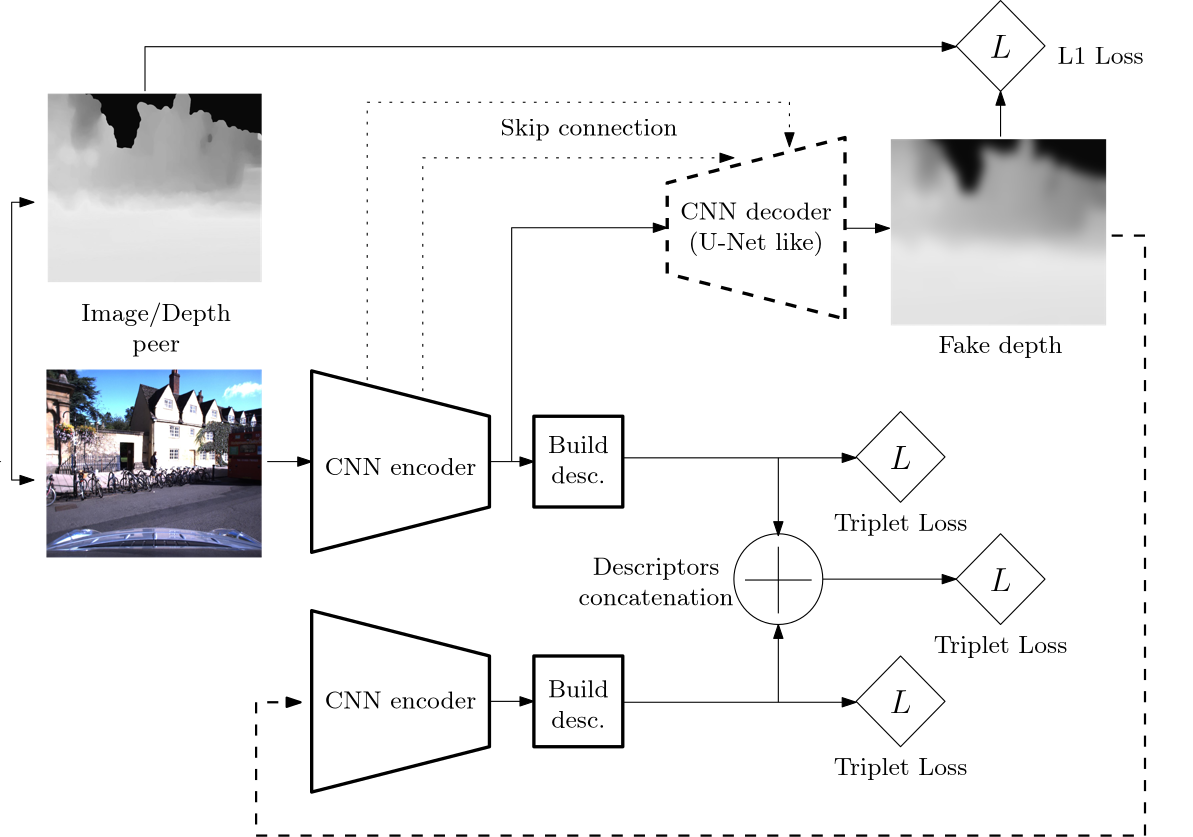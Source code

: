 <?xml version="1.0"?>
<!DOCTYPE ipe SYSTEM "ipe.dtd">
<ipe version="70206" creator="Ipe 7.2.7">
<info created="D:20180903103625" modified="D:20180905142009"/>
<bitmap id="1" width="1280" height="960" length="41573" ColorSpace="DeviceRGB" Filter="DCTDecode" BitsPerComponent="8" encoding="base64">
/9j/4AAQSkZJRgABAQEASABIAAD/2wBDAAMCAgMCAgMDAwMEAwMEBQgFBQQEBQoHBwYIDAoM
DAsKCwsNDhIQDQ4RDgsLEBYQERMUFRUVDA8XGBYUGBIUFRT/2wBDAQMEBAUEBQkFBQkUDQsN
FBQUFBQUFBQUFBQUFBQUFBQUFBQUFBQUFBQUFBQUFBQUFBQUFBQUFBQUFBQUFBQUFBT/wgAR
CAPABQADAREAAhEBAxEB/8QAHAABAQEBAAMBAQAAAAAAAAAAAAECAwQGBwgF/8QAFAEBAAAA
AAAAAAAAAAAAAAAAAP/aAAwDAQACEAMQAAAB92AAIQFKU0DJg8E/nmDIMHMyczBDIPnx457C
eKfOD1wgAAAAAAAAAAAAAAAAAAAAAAAAAAAAANH9g/RR/XAAAOZ8QPnAIAAAAAAAAAAAAAAA
AAAAAAAAAAD9qgAgIClNFBDmeEfzzmZBDiZOZghkGQaMHA+JHrIAAAAAAAAAAAAAAAAAAAAA
AAAAAAAANH1Y+ykIAADJ4x+XzwCAAAAAAAAAAAAAAAAAAAAAAAAAA/aoAICA0U2CEOR4Z4Zx
MGQczmczJkyCAEIfwT4IUgIAAAAAAAAAAAAAAAAAAAAAAAAAAACn3k+iEBACAA+WHxkyAAAA
AAAAAAAAAAAAAAAAAAAAAD9tEMmQCg0DRCg8Y8U8c4nE5g5nM5mTJCEAIZB6+fzz1Q9WP5QA
AAAAAAAAAAAAAAAAAAAAAAAAAAPqB9vMgAAyADxD8omQAAAAAAAAAAAAAAAAAAAAAAAAAftw
EBAAUhoAh4x4hwORyOZk5GDmYMgGAQyCEBgwfIj00yAAAAAAAAAAAAAClBAUyAAAAAAAAAD9
aHllIDIAIQHM/JJAAAAAAAAAAAAAAAAAAAAAAAAAAft8AAgBAUhAczwTgcTmczBzORgwZIQw
CGQQhkgOJ8jPTQAAAAAAAAAAAAAfXj3s5HqJ6AetGQAAAAAAAAU80/WQAIDJSEID+Mfl8yAA
AAAAAAAAAAAAAAAAAAAAAAAD9wkKAQAAAwDkeIcDkcjkZORyOZkhzIZICGSEMkIczmfnw4mQ
AAAAAAAAAAAaPuR9cABT0g/Pp/NP6h4R4ZTIAAKQoICntx+kgAQhkAGQemH54IAAAAAAAAAA
AAAAAAAAAAAAAAAD9wA2DQAMAyUyZMniHM5nE4nE5HM5GSGCGTJCGSEMAhkwfBj+WQAAAAAA
AAAAAHsh+qygAA8Mp5Bo9UPj587AAAPKP6Z/MPFBo96P0MCAhDIAMkPnJ8MIAAAAAAAAAAAA
AAAAAAAAAAAAAD9xA0ACgEIQhDBxOJzMnE8Y8Y5nMwYIQyZMkMEAMAweKfn44AAAAAAAAAAA
AHuh+nSAAAgBkA+aHwM5mSg+kH6HPJPHPzwfOAfo89yIDIBkyCEIfID5IAAAAAAAAAAAAAAA
AAAAAAAAAAAfuUAAAAGSEIDBgwcjkeOfzjkczJkwDBDAMEIDJDJ6AfKwAAAAAAAAAAAAf1z9
anQAAEAMgA9GPjZ6qcj6Qfos2bBzPhp/dPpJkyZIZBCGSEB8DPQSAAAAAAAAAAAAAAAAAAAA
AAAAAA/c4ABoFIQhDJDJkyDByPHP5RwOZgwZBzMmQQhzABk+fHysAAAAAAAAAAAAFP0ye8FB
kgBAZABop4562e3HUpSkOByBkyYMGQQhkGQfnQ9QIUFP6J9VP6R6+fLDmQhAAAAAAAAAAAAA
AAAAAAAfucAFKDRQZBkhghgwQ5ngn888c5GDBCHMyQgIQAyZP4x8BAAAAAAAAAAAABo9rP1C
dCgwACAgBTZSlBo0AcTmZKZIcjBkEMkIZPzGfwiHmHmn9U+7H9woPRz48dD+efyDkAAAAAAA
AAAAAAAAAAAAfucAGgDRQQyQhkhgyZOR/OPFPGORzOZkhghAAAZBAepnpZ6GUgAAAAAAAAAA
AP0OfSwUGSAA2AADQANmADBzKCHEwZMghDBg/JAPqJ9tNgyCmTxjxDBD+IfDz+GUyAAAAAAA
AAAAAAAAAAD9zgoKaAKCGQQwDBgyeMeCeMeOcTmYOZDJAACgAp5h7Wf2T4wfnQAAAAAAAAAA
AA+iH6OKQoMAFNAAApQAACnMyCHM5GAZBAQ+fkPopCgGSHE8c4mTJzP5h8AP5xAAAAAAAAAA
AAAAAAAAfuc0AbBQAQGCmAZOZyPCPFPHOBxORyMmAAQpTQKaOx/WP7x5x0PzYfHwAAAAAAAA
AAAdj9UnsgMggNgAAApQbMAAEIZIQ4HIAGQaABSAGTJ4xzORgyQ5nxU9HIAAAAAAAAAAAAAA
AAAD90g0ClAABCGSEMnE8c8Q8Y4nA4nI5GTJAaKUpooOh5x/UP6h5Zs+Tn5mAAAAAAAAAAAB
T6afoUyQFBoAAAFKbBgAAhAYBzOBAAQAGwZIDJk8Y5HM5ghzPjx89IAAAAAAAAAAAAAAAAAD
92AhSmgUhkEAMEMHinI8U8Y4njnI5HIyQA0DRTZ0NHknnHmnmnlHU+fH5QBAAAAAAAAAAAbP
aD9SgA2AAAAAdDQOYABCAyQhyMAAyADQBkyZIcDxzmcwZIfwj8/Hjgp5Z7CUH8U/mEAAAAAA
AAAAAAAP3cCg0QpAUwQgMA5ninA8U5HjnjnI5HIyACg2U7nQ7HknmHmHkHkHQ6n4+PTSAAAA
AAAAAAAp97PqgANFAAAAKdiAwQAAyDIBzORAAAAAZMmSHM8Y5HMhkHM+CnqwPaT7wf1gDB8M
Pn5AAAAAAAAAAAAAfvEA0AAZBCGQDJyPGPEPHORwPGOJk5GAAUpo6nU6nkHmnmHU6HY6nU+O
n5wIAAAAAAAAAAD3Q/ThAUApoAAFB1ABkyAAZIUhkhzMkAABAAczJDJ4xxMnMgMngHmHnGwb
BSmT85HqoAAAAAAAAAAAAP3mAAUAhkgBDJDmeOeEeOcTgcTiczkZIAaNmzoeQdzqeadzodTs
dDobPy8fLAAAAAAAAAAAfTz7+UAoKaAABTRsAEBDIBkAGAYMmQQAAgMmTJDJ45xMGCEIU0dj
oDRSgp6SfnwAAAAAAAAAAAAH70AABoyCAEIQ5GDieEeOcDicDicyHMAp0Bo6nkHY7HlHkHU6
nU0dDRg9IPUz4GfzgAAAAAAAAD7CfbSgApTQAANnQgAAIDAMgAyQyYAMkABAZMmSEOJwMHMh
CA6GzRopTYAPgx6EU/snsxxPVDwDIAAAAAAAAP3qAADQMEBQCHM4nA8E4HI8c4HMyZIAUGjZ
2PIOh1O55Js7mzqbNApo9HPyWeIAAAAAAAAdj9Mnt5QAUGwAAdTRAAAQGAZABkhDJkGSAAhk
GTJCHM8c5mDAIU2aKaNgpSA8Q9DOR9CNmTwD4AfwQAAAAAAAAfvgEIUAAwAADJ4x4x4RxORw
ORgwYABspTZ1O51NnY8k6HY0dDoaBsEPzgfGAAAAAAAAaP0SfRQQAFBsAGjRoAAAgBgpgAhC
EIYIUGACGCmSGAczicTkQA6AFOhoEAAOZSEIZPAPnp4p6afxCEKQEAAAAP32DAIAADAABDxj
xDwzicjiYOZDIIUAp2Op2NmjseSdDsaNnU0DYB8DPggAAAAAAAPaj9TlMgEBQbABo2UAAAgB
gpgAGSEBgyUGSEBgpkyZMmDkcDkQFOgBTqUEAAMkIQhzBkHjny49uPZjxD1I+PnjEAAAB+/i
EIDJkAAAGAeOeAeMcjicjBgyQ5gA6HQ2dTodDR2O50Op1OpooNkKfAz4IAAAAAAAD3c/TRoA
yQAGwUGzoZAABAAYKYABkhAYMlBkhAQwZBk5mDmcjiQA6FBs2UEAAMkIZMEIQGQQgIesnyU0
bP5R/OBQD9/kIQyQwQAAAyQ4H888Y5mDmYOZkhgAps6FNnU0bOx2Op0Ox0NFBsGj85HxMAAA
AAAAH00/Q5AAZIAbBSmzRAAACAGAZABkhAYIAZIQEMGQZORzOZwOBzPHPMOxsps0UEAABghk
wQhAZBCAHMwZMEKbPdj+afm0/aoIQEMHMAAAA4H848QwQ5GDBkAgBSmzZ0Ohs6nc6GjyDoAU
2CHqZ+NiAAAAAAAH3U+vAAAAyUpoHQAAAEAIZAIQEIZIYBCmSEBDBkGTkcTmeOeKfyjxT+kf
2DqdDQAIAADBDBDAIQgIZIQwDIMg6H1U8s9TPcACEIZOZAQpCgHM8A8I5g5mTBAaIZICnQ6G
jobNnU6GjudQDZQQyfjE9aIAAAAAAdj9UHsxAAAACGymwAAAQGSAAhAQhkyZABkgIQwYBg4n
A5HE8E/jkOx7EeSdCgAgABkyDBDAIQgIYIQyDIMg7H1Q7mjqACGDIMkIQpSAweEeIcyHMwQA
yCAGzZ1Ng0bNmzZ2OpQbAAPmh+VCAAAAAAp+kD6OYBCAAAAHQ0AAACGAAAQgBkyZMgAyQEMm
TBk5njHE5nM8I/kmTsexnmAoAKQgBzIQhkwAQgIYMmSAwAQ7H0Y/pGjyQADmZABgGymCGTxD
xDmZMGTJCGSGwU6HU6kKUpop1Oh1KDYABo/J582AAAAAB9BP0sUyQhAAAADoaAAABDAABAQA
yZMmQAZICGTJgweKcTBzOR4p/HIeYeyHUFKAQEAOZCGTJkAhAZMmDIIZBAD+kf3z+qexgAHM
gBAU0QhDJ4h4ZzIZMmDIBAaOh0NlNAAp1Oho6FANgAp+bj4wAAAAAD6kfochgEIAAACHU0DY
IDIBzAAMgApzIZMgAhTAMHMhg/nmDJkwcD+KYP75/TNg0UAhkhSHMGDBCAEIDJgyQwQEAAAP
tIKQHMgANFNFMFMHjHhnIwZIYICAGzR0OpSgAh1NlNlANgAp8qPy4AAAAAD7afbCGAQgAAAB
0NA2AQyCnMgAMgAHMGTIAAMkMHMhyPBMGAaNEKdToAbAAIZBDmDBghACEBk5kIYIQAAAH2cF
ICGQUps0UpDmQ5HiHA5mCEOYANHU0bNGiggNFNmgUAFNAh6IfkQAAAAFP7B+pj+yDAIQEKAA
DodAUAAhkGTIBAQGSEMmQAQpkhg5mTmeEcjJg7lNg6FBooAAMAhkhg5kAIDIByOZDJACAFAP
s4AAMg6GinQ0QhghzPGPHOBgwQhADodTobKQ0U0ZAKCgAA0UyfOD8ogAAAAp+rz2gAhkGQAA
ADsaKAAAYBCGQCEBkhAcwAAZIYOZk5nhHEgOxTRopTYAAAIZIDBk5kICAgBxOZDIIDJCFNg+
zgAApTRs6lNmSGSEOR4p4pyMEAMmjZ3OhSlBCgwAAAAAAYPRz0g9eP4J7ue4nhHq5/JP4Z5Z
+iCgAwCAgAAB2KaAAAMAgMAEIDAIDIMgAyQwZOZxPGOQIdSmwaNAAAAAhCEOZk5ggBkyDBg5
AEBkgKbIfZwCgGymjqbAKQAEPGPEORyKZBk7GzqdCgEMHMGSAAAAAhkwZMmjJgwDJkwQwCAE
MgGQAADsbAAABkhAQyCEBkhAZBkAGAZMGDicDBDJopsGygAAAAGAQ5kOZACEIQyQ5nMgBkgK
UH2kAGig0bOhsAAAAh4ZyORCA0aNHU0UEMkORzIDAAIAAZMmSAhDJgGDBDJDIAIDJAQgAB2N
gAAAhgAGAQgIYAMghCFMkIYOZyOJgwAaNkNlAAAAAMkBzMmCAEKUGDJyOYBDBCkKQ+1EBTQN
GjZs0AAAADkeMciAp0BToaKAZIczmcSGACAAGQcwQGSEMEMmTBCGQAQAwAZABTqbAAABDAAI
ZBkEMAGQQgBkGTJyORg5mDJo0UpoAAAAAAwDmZMkBopoEMEOZk5nMhgEAB9sAAB0KdDRQACg
FMmTiczANApo0UGimSHI5nI5mAQAGADAIQGQQhkhkwZIQhQZABzAIQGzoaAAABDAAIZBkEME
KDJCAGQZMnIwYMnMhSmgAAAAaNGAQhk5mAZNGikNlMGSGDJzOJgyAUp9pAAKbNmjRQCgAAEO
ZgwZANGgU0UEMnM5HM5mCEAMkBgEBDIBkGSAyZMkIAZIAUGQQFNGgAAAQwACGSEBDkDQMkIC
EIQyYOZgpgAGQAAAAbKZIQGTmcwCmig0UyZBkhyOBzIaBoh9lAANGimzRQUpoAGQQ5mCGTIO
hQbABDJDgcDBgEBgAyQGQDIBkGSAwaMkBDIABAQEANAAAAEMAAGAZBk5gAEIAZIQyczJkEBS
EMkAAAAKCEBghzAKQ6AoKQhgyYOZzMggKfZQQFNApo0aBQU0AZIZMmAYMg6FBsAEMkPHOJyI
QAwCGQQgMgAyQhAYNAyQgABkEAMA0UAAAAhgAEMkIDJzABkAAyQhgwQwAAQhkhQAAQAAhDIO
ZCg0U2UAyDmYKczJzAIQ+ygAAAGzRSgpSAgMAhgwQGylNgAhg5HE5GCEBkgIZBCEIAZBkEIA
ADAAAIZBAAAAAACGACGQQgMnMAyAADJCGTJkgIDJCAAAAA5gAEMg5kNGilNgpTBCHIyZMEMk
APsYABQCAFOhooAMgyCGDmUgNGzQKDBgwcTkcwQGSAwCAhkAGQZBCAAGSAAAhkAgAAAAAIcy
EAICAwQyDIAAMAgMEMkBDIMgAAAA5gAGSAyQ0CmjRooICGDiZOZDJCA+yAAAAgAKbNFIZIAQ
yQwDINHQoAIczBxORkgBkgMAgMkABkAyQAgMkAABTJkAEAAAAAMnMgAMgyQyUyDIAAMAEMkM
AgIZBCAAAAGSAhggAKU6GgaKdQYBk5HIyczJAD7ECAhCAgAANgyQyaKCGTBTAKaNGgZMmDJz
ORgAGSAwCAwACEBCAgIDJAAAUyZAAIAAAADJzIAQgMkIAZIQAAyQAhghkgIDIMgAAAAwDJgA
ApToaKaOh5Bs0QhwOZzMGSAH1cGSEIZAAABSAyZB0AMGCAAGgUyZMmDmYIADJAYBAQyADIMg
EBAYAAAIDIAAIAAAAczAAIQhQYAIZBkAAGAQHMyAQhkAhAAAAZIYBkAFKbOhs2bPMOpDJDJz
OZkhkA+mAwQyQGTJo0AAAcwAaMgyQAoIAciGTJDJADIIQyCAhkAhAZAIYNAyQAAEAMgAEAAA
AOZgAEIADJACGQDIAMkBDBDIIDJAQgAAAMkMEIACmjZ0Ops6nnGzRopshSlKQ0e0GTJkEIYB
o0AAAcwAADAAAIQyYMEIQgAMAEMggIZAIQGQCAgBkgABAZAABAAAADmQGQQgAABkhAZAMgAw
CGTJkAyZIAUAAEMmTBCAoB1NmzodDyD+gaOxo0aAAICnsRkwQgAAAAABzAAAMAAAyDByAMAg
AMAGACAhkAhAZAICAGSAAEBkAAEAAAAOYAMEIAAQoMAgBkhADJAQwQhCGSAAAAAhzMmSAoKd
TodDZ1PJPLNHYENAEBoA9kBggMmgCggAAOYABSGAAQEBg5kBgEABgAyQEBDIBCAGQQEAMkAA
IDIAAIAAAAYABkyCmQAQAyQEBkyAAYBDJkEMGQAAAADmYMAFBs7GzoaOp5Z2KaNkAANAA9oM
ggABQAAQEMAAAGAAQgIYORQYBAAYAMAEBCEBCAGQCEAMkAABAZAAIAAAAZIAQhkAAhAAZBQY
ICGQZIQyQhDJgpAAACkOZgwAU0aOxs6g7HlnUpopCgApoA9mIAAAUAAAgOYAAKcwQEBkhkwD
ABAAYABgAhAZBCAAGQQGTIAAIAUAGACAAApDIKYAAIDIAIAQAhkEMmQYIDIMGSAAFBAZMHIg
BsHU6GzoaOh5Z1BopSAApooPZAADJoFAAABAYKAZBgEIAZIcyAGACAGSAGACEBkAyAADIIDJ
kAAEKAAQyAQFABAACAAGAQyAAZBSGSEBghkgIQwQyAAAAQ5nEgKaB2Oh0NGjseSdTRSkAAKa
KD2I0AAAUAAAEAABkwZABkGSGTAAMAAgMkBgAEBDIBAQAAGSGQQAAAAhSGAAAAAAaBkEBAZI
CAyADIBgGSEMmQCGTJkAAAEORxIaKDZ2Ohsp0Op5J1NA2ZIADZQD++aNAAoAABCgEAAIczIA
IQyQwZBCgyQAEMAhkAEIZAAAABDJkAAApk0QpghCGQAAaAAKCAGSEAMkAIZBkAyDIMmCA0ZI
QwCAEIAcTiDQKdTqdSmjZ5B5R0NFIQAGiApD++DRoAoAAAAAIACGTmAADJDJDmAADABAZBzA
AIACAAgKUyczIAKAAAQhkhkgANFNAgNAyQAwCAAyDIIYIACEMEMgAGSGSAEICHM4kKaNnQ2a
NmjseUdzZSAEKAaAB/dANGgCggBQAAQAA5mSAAEIQycyAEAKYIAYIZAAIDYABADJDkQhQAUE
ABCEBCEB0NGQUEBkgBAZAAKYBDBzAABCEIAAZMGSAGQUwcSFNmzodClNnkHkHkFAMAEANFNg
/tkIDRoAAAAoAAIAZMkBkAAHMwZAIUAyZBkEIYAANmwUgMghDJyMgApQAAQAwACFKAACAhkg
AIAADIIZORgoABCgGSAEOZkAyACGSmjZs0Q7HU6HlHYEAABAUFB/bAMmTRoAAAFKUEIADRkh
gEBgFMGAAAAcwZBCEBkApo0AAYMkBTmQgBQAAQhkGQUAAAyAQEBgAAgAABkhyORQAAACEBAC
GQQAFIUGjRsp1Oh0PKKAAAAACmj+0QEAAKAADRQACA6FMmSAGDmCAAGQDAIQhkgMgA0CAAAw
CAhDIAMggBAACmTIIDZADJCAhg0ZIACFAABDkeOAUAAAAFMmiEAKU0CAHUGimzodjqQgAAAA
KUp/eBkEMgAGwAAAADR1KUhQYORzIZBoEIcwQAhCGQCggBgyAAQAhAQEICEIAUGjZkwYMkBo
AhTJkyAZMkBopAQpSmQQ5mDBzAAAKaNmynQ4kKUFABoGgU0aOhs6EBTmUoKAUEKe0AyQwZME
IAAAAADR0OpTZQQwczmQyQEBCEOYIDIMggAKDJzIAaKDAAKYIQGTQBkFNmiGCHMyDIANEMg2
ZOQNnc0cSFMEOhQZMHEAHMwQ0dDANGwdSmSEAIAUAGimzRToUoMgGgAAAD2sEIQwYOQMkBQA
QGinQ6mimwQEMHMhDmZAKQHMyQhkhgFANAyDmUhTRDJAaKdDByIYBsGCA0bKQhDmQHMEBoA0
AAdDqQwZOhDmaIcwQ5EBDQNmzByICg6FIZBgAAAGgaNFKaKAAAAUgAB7iQhkhg5nIyQgBQCF
KdDR0KU0DRDJDBzBkhkpoyczJCAyYMkBTRopgyQGigyZBTZsEIYIYICApoA0DBgGTANEIQ0U
0QpToDJQdCnEhCFIcjIKCkBkhzMlKdAZIQyZBSgGgU2AAUGwACFAICA9yICEMHM5EMmQUoIC
mjZoGjRohsEBzMEIQEBDkYICEIZMA0bNmgZIcwDQAKaABDZk5HIGjQAKAQ5kBAZIZIU0bKAU
pAU6A5mQClOZkhCHMFAORkgNAGSEAKUoBQUAAA2AAAAAAe5AgMgwcTJDJkgBQDZo2U0aKClA
MHIgAKQ5nEwAQAhCA6FIACAFBTZDJSlKQgMkMFMgAgIUGjRyOZkEKUpoAFICmgZBADBAAQyZ
AMkOJCAgABkFBo2CEIAAAU0AAAAAD3chAZIZOZkyQwZAIClNminQpQbKUGDkZABkHI4mTIBA
AUFABCmjRAaKaBCFMg0AQhzMlBAZBQaNA5kBCkBAQoAIUFBCAGQAAQyZIZIczJkyQgBQQGig
AAEKZBAbIUhQAAAe7gAhyBkwYBghDINFKaNmgU6A0aKAcjiACGTJyMmCEMAoBTZSnMpTZopo
pAUAyQgICAAEMAgKDQIQyQpSEABDJSgApACgAEBkyQhDBkwQyQyDRooAIZABDJCAhTZoyQoI
aMlKAD3IhQUhDJgwDmYIYBsGyHU0aNA0bICgHEhCAAycTBCHMhkFB2KaORSmzZoFAIAZABkg
IUAGAQyQGimSFABCEABkGgYBQaKCmjQIcyGCEMg5mCAhs0bKAZIZBAQhkhCGjRsEIUHMyAYB
Qe3gAoNEMGCHMycwCg0U2dDRDoaBkhTYOZAQyAU5nIhDJgwAU6GykIUHQ2ADIAAIQgMgAAGT
BAAAACAoBkgKACEBSmjoUoAMmSHMAwYOZAdToUwCAyCEBkAhCApoFNAyQEMgyQEPaQAAbAOZ
gwYOZAaKUp0OhSmymCApsGQCEMg0QwcgQGCEBo0bIZKDobKYMgyaABCGSAAFAIYIAQFBACgA
EBsoIcwdCEKbNAAGSAwZBCGAU2AQyZBkgBkEBAQyDZkGgQyAAADR7AAAUoKQwczBghCg6A6G
jRooIZBTQKAQgBCAyYMgpCAoNAgBs0CGTJACkBCAyAUoAOZCgyUoNEMFKUApTYAMkBoAoAMF
BkhCEBSAyCgAwQwQGSAEAMAAAAgBSAFBT+8ACGighohgwcwQFBTobNGiAyQA0UoAAAICGDIK
AQA2AZBSghggKUAEMAFBAUAyAAaICg0QhoA0DJQDQAIQyUyAQAgMAgMgpAQpCEMmCEAAIDII
CGQaAAANAoP7ABoAAoNEMAyUEBTRTQBCAgNFAAAAAAMkABSApoAAoMmQZBoAyUyQyaOhDIKa
IaAKCEMg0U0ACgwQpooMmQQyQyAAAACAAyDJDIAIUyQAhCAEICEABQClAAP6YBoAAoKUpAAA
CggIQAgKUpkA0ACAhooAAAIQgNAoAAMA2DIABQAQhoEBkAA0AAAClAAABggMAhkAAAEAKQGS
EIQFAIACAgABCAgAANAAFPNANFBAUApQUAEBAQFIQFABClAAIQAFANAGSkABClBAUGQAUAEA
BQQAAhDQAKQ0AAClAAAMmQQhAQGQAAAAAQyAAAAYKQAAFAAABCFBCgHlAGigyUoIUFKADJQC
AEAAAAAAAAAAAABTIBSmSgAEKCAAAoBACgAAgKAUgNAAhooAAAMmQQyCggMkAKDQMgoMgAgA
IAQFANAAAEBAAADsADQAAICgoAICgAgAABCkKAAQoAAAAICgAyAAAAAQoAAKCgAAEKCkKCAG
gAUAoAABkyCEKAACApQAQhTIICAAApQACgAgIQAAAA2AACkANAAAAAAEKAAAAQoABkAAAAAE
KAACAAAAoIUAAAA0AAACFKCAGgAAClAAAAMgAgAKClAIQAAAyAADQKQAEAAIAACAoMgAEBQA
ClICgGSgoMgAAAAAAgKACAAAAAAAAAAAAoAAAABoAAAAAoAAAKAAAUAAAAAAAAAAAAAAAAAA
AAAAAAAAA5AEIUhoAhQUgAAAAIAUAgAKDIAKQ0ACAAAAAAAAAAAoAAAABoAAAAyaKCAAAAAp
CgoBAAUAgKQoIACggKAAACFAABCggKAACAoOQAAAAAIaICgAEKDIKAAQoAAAAAAAAAAAAAAA
AAKAAAAAaAAKAACEKAAAACgAgKAAAACAAoAAAAAAAAAAAAIAAAAADmAAACgAAAoAAIAACAAo
AAAAAAIUAFIACggMmgAACgAAAAA0ACgAAgIAAACghQAAACApAUgABQAAAAAAAAAAAQAAFAIA
U5gAyADQAAKAAAAAAAAAAAAAAAAAAAAAACkAAAKAAAAAClAAAAAAAAABAACgAAAAAgAKAAAA
AAAAAAAAAAAAAADiAAUAEKAAUoAAAICgAAAAAAAAgABQAAAAAAAAAUAAAAAAAAAAoAIUoAAA
AAAAAAAAAAIACApCgAAAFBACFBQQpACAoOYAIAACgAAAFICgyCgAgAKAAAAQ0ACgAAAAAFMm
gQAAFAAAAAAAAAAAABQAACAAoABACkAAAAAAAAAAAAAAAAAAAAAMEKACAAoAAIAACgEAAAAA
AAAAABooAAAAAAABSAAAAAFAAAAAAAAAAAAAAAAAAAAAAAAAAAAAAAAAAAAAIUAAgIAADJQA
AAACAAAAoAAAAKDIAABTQAAAAAAAAIaIAAAAACgAAAAAAAAAAAAAAAAEAAAAAKQAoBAACggA
AAAAKACAoAMgAAgAAAABSAgAAAKAAACgyAAAU0AAAAAACGgCAAAAAAAoAICggAAAAAKADJoA
gAKAZKAAAACAAoAAAAAAAAAAAAAAAIAAAAAAAADJogKDIAAAAKCAAAAFKCgAAAAApAAAAAAC
AoAAIDQBkoAAAAAAAAAAAAAAAAAICgAAAAAAgKAACAAAAAAAAAAAAAAAyCgybMgAAAAoIAAA
AUhooAAAAAAAAAAAAAAAAAAAAAIACgAAAAAgAAAAAKCAAoAAAAAAIAAAAAQAAAAoAAAAAAAA
AAAICAAAAAAAAAAoNAAAAAAAAAAAAAgKACAAAAAAAAAAAAAAGQAAAACkAAKQAAoIAAACgAAA
AAAAAoAAAAAAAAAAAIUhAAACkAAAAABTQAAAICgAAgKAACAAoAIZKCAoAIAACgAAAAAgBSAo
AAAAAABAAACgAgKAAAAAAAACgAAAAAAAAAAAyCkAAAKCAAAAAApQAAAAAAAAAACAgKAAAAAA
AAAAAAAAACggAIAAAAAAACgAAAAAAAEABQQFIADQAAAAAAAAAAAMgoIAACgEAAAAAAKCAAAo
AIACggAKAAAACAoAAAAAAAAAAAAAKCAgABQAAAACkAAAAAAAICgAAAAoAIAQA0AAAAAAADIK
QAAAAoAAAAIAACgAAAAAAAAAAhQAAAAAAAQAAAAoAAAAAAAIUoMgA0AACAAAAAgAABSAAAAA
0ADIAKCgAAAAAAAyCggABQAAAAACAoICgAAAAAAEKAAADIAKAAAAAAAAAAAAACAApQAQ0CAA
oAIDIAKAAAAAAAAAAACgAoIACAA0AAAAAADIABSAAAoIACgAAAAEKAAAACEKAAACAAoIAAAC
gAgAAAAAAAAKAAAAAACAAAoAIACgAAgAAAAAKCFNAwACgA0AAAAAACAAAgAAKUyUApAAAAAA
QpAAAACApCgAgAAAAAAAAAAAAAAAAAKAAACAoIAAAAAAAAAAAAAAAACgAAAAAhsgAAIAAAAA
ACgAAAAAAEAAIAACggAAAAAAAAAAAAAAAAAAAAAAAAAAAAAAAAAAAABkGjINAAyDQAMmgCAA
0AAAAADRAZKAAAAAAAAACAoAIAACgAgAAAAAAAIAAAAAAUAAgAKAAAACAoMlKAAAAACAAAAA
gAAAAAAAAAAAAAKADQAAAAIACggAAAAAAKAACAoAAAIAAAACAAAAAAAAAAAAAAgKAAACgGSg
AAAAAFBACAAAAAoAIACgAAAgAAAAAAAANgAAAgAAAAAAAAAAAAAAAAABkFAAIACgAAAAAAAA
AAAAAoIAAACAAoAAAAAAAAAAAKDIKAAAAAAAAAAAAAAAACgAAAAAAAAAAAAAEKADIAKACAoI
CmQUgKCgAgIUoIACA0AACAAoAAIQGiAAAgNAAAAAgKAAAAAAAAAAAAAAAAAAAAAAACkAAAID
QAAAAIACAAoABkoKAAAAAACAAgNAAyCgoMgAoKAADIANAAAgKAAAAQoAAAIUAAAAAAAAAAAA
AAAAAAAAAAAAAAAAAAAAAAhQCAoIUpACAAAoAAAAICgAAAAAAAAAAAEKAAAAAAAAAAAACENA
AAgKAAAAAAAAAAAAAAAAAAAAAAAAAAAAAAAZNAyUoIUhQAAAAAAAAAAAAAAAAAAAAAAAAQoA
AAAAAAAAAAAICgAAAAAAAAAAAAAAAAAAAAAAAAAAAAAAgKAZKUAAAAAAAAAAAAAAAAAAAAAA
AAAAAAAAAAAAAAAAAAAAAAAAAAAAAAAAAAAAAAAAAAAAAAAAAAAAAApkoAAAAAAAAAAAAAAA
AAAAAAAAAAAAAAAAAAAAAAAAAAAAAAAAAAAAAAAICAAAAAAAAAAAAAAAAApAADRkFKAAAAAA
AAAAAAAAAAAAAAAAAAAAAAAAAAAAAAAAAAAAAAAAAAAAAQEAAAAAAAAAAAAAAAAAAAAAAAAA
NAgKAAAAAAAAAAAAAAAAAAAAAAAAAAAAAAAAAAAAAAAAAAAAAAAAACEAAAAAAAAAAAAAAAAA
AAAAAAAAAANAAAAAAAAAAAAAAAAAAAAAAAAAAAAAAAAAAAAAAAAAAAAAAAAAhAAAAAAAAAAA
AAAAAAAAAAAAAAAAAAADQAAAAAAAAAAAAAAAAAAAAAAAAAAAAAAAAAAAAAAAAAAAAIQAAAAA
AAAAAAGQAAACgAAAAAAAAgAAAKCAAoANgAAAAAAAAAAAAAAAAAAAAAAAAAAAAAAAAAAAAAAA
AAAGQAAAACAoAABkAoAAAAAAAAAAAAAAAAAAAAAAAANgAAAAAAAAAAAAAAAAAAAAAAAAAAAA
AAAAAAAAAAAAAyAAAAAACAEAKCAAoAAAAAAAAAAAAAAAAAAAAAAAANgAAAAAAAAAAAAAAAAA
AAAAAAAAAAAAAAAAAAAAAAGQAAAAAAAQAAAAAAAAAAAAAAAAAAAAAAAAAAAAAAAoNAAAAAAA
AAAAAAAAAAAAAAAAAAAAAAAAAAAAAAAyAAAAAAAACAAAAAAAAAAAAAAAAgKAAAAAAAAAAAAA
ACg0ZANAyaAAAAAAAAAAAAAAAAAAAAAAAAAAAAAAABkAAAAAAAAAAGSgAAAAAAAAAAEAKCgA
AAAEICgAAAAAAAAAApSmQaAMg0AAAAAAAAAAAAAAAAAAAAAAAAAAAAAAAZAAAAAAAAAAMgoA
AAAAAAAAAIUoICgAAAAgAAAAAAAAAAAAP//EADIQAAIBAgYCAQIGAgIDAQEAAAARAQIQAwQF
EiAwBkBQEzEHFCFBYHAVFjI1NkKAIpD/2gAIAQEAAQUC78QknlPHUvFMPHqyvh9EUf63pxi+
LZHENV0XG0qfntN0/E1POafpeW0nC51UU4lHk/j1GnfwbEJ4Teef62xsGjMYWs6TOk4/zvgW
DFWY/Q+/P7GYy+Hm8HOZWvJZr+BSSVExabzaen/21vKznNLI+c8L02cppvV5lov1aH8qhc0L
jJUSTHCbT142hZLMYuN4vkMQzPiWPhma07M5H5nxTx2nO9mYwIzOB8uhCEIQuVRUSSTArSfs
T21UxXTrmhzp8/L5LA/KZTrrrjDo+aQhCELhUVXkRPpVRFdOt6JOQn3NF8FrzOHR4bpNNOY8
J0vFpz34e1POeO6jkKPUyWX/ADec7NY/6n5hC6qiSYJvNpvPbJjYNGYwsXDqwsT2vEPF6cOn
jrPieS1WNR07H0nNUUVYtf8AhdQMfK4uVr7/ABSiK9f7PLa4p0H5lCELnJMEwTBMWmCSfS1L
/sfZ0DKfndZ/fj+hmMrg5ujL5bBydB+hm/GdNzdOt+H5nTOjBwMTM4n+D1Ix8DEy2JfwzAqx
td7POP8Aqvl12TBMEwImCaSaSbTynp/bFxqcvhYuJVjYns+Hf+R/t2eReJ4WoU14dWHVw8W8
Wq1evLZXCyeXM1lcLO5fyrxWrR67eMaJVo2T7PPMxG/+CTAjabTaVQVWnv8A28tx6qMv7Wl5
v8jqFFdOJR2fc1/xbA1gzfi2p5Mroqw6zxfxarV68PDpoo/5H3tXRTiUa14HiYdegeHUadi9
vmmPGLrPzysuiYK/tV2Tx+0+X4W7Le34dnvzmh9+PlMHN0f6lpX1sOiKKONVl2+Wf+QccjkM
fUMfK+BYZ/oeQNQ8DxMLDrw6sOr5hEwLhJiFZPKeKEIVkazkP8jkfb8d1urQ87RXTiUdv3Fb
9OpWmOiTWsx+a1W2BlsXNV/4bPmS8Z1HPYmjaPgaPlfvZI8g8ZwdYKvHNRoxP9X1MxdFz2FX
XROHV8vN6yokqtPYhWRnfCKtSr1Lw3VNMw/a8F1SrOab95vPpzHGeiftbxrxWM3RRRGFRxmS
qSb6jpuX1HD1TS8XS8x8xJiEkk2nsQiKDDwXOWp2xEo8z8M/Oe14Lmfo6/688p5o1fw/B1LM
6d4TlMnVykmSZJvMGdyeDqGBnMrXkcz8rJJJVJJJNpJ5oQhCEUUmDSYf6EW/EXR8LIal7FFd
WHXoGsRrWm+5PWuMkk3kkk8uw4o1X5WSSoqKiSbST1IRFJh0GHSYZFvxM/6L2fBM9+X1X3J6
kLjJUTy8ywqoz3xC7ZJJKiSSbST0xFogppKIKYKSCDzrTq9R8e9nxr63+d91CEIXZVBPLV9P
p1LJYuFVgYt8DLYuZrp8W1Oun/U9VP8AVNUM1puayXwC7ZJKiSSSbST0wRBFJTBTBBBBH3PK
9Lo0fXPY8R8aryPvT2Twkq5fc8kwIwNYtpeg5nVa9P07A0zBVkYuFRj0eR+NzpdXxclZJJJJ
N54q0EQQRBEFFJBBBBBB+Iuh1ZrL+v4nkKdQ1v7/AB0lXJGZyOWzpgZfCytMc6qYxcPyDS40
rUfi6yokkkmConmiIIgiBFMFMEEEEXj7edeOxpGd9b8P/wDuftHbHoz3yVckj9BEfpzZ5VpU
6jkPh0IkkkqJJJJuhCEKytEFMEQQQQQQRwxMOnFo/wBF0M1T8NcvXh5zJ4uRzHp/h5l6asz2
wR8DJJPOCJ5s8q0f/H522S0jN6jT/pOeMXw3P4dGcyeNkcb4KSSoqJKiSSbIQhCEIiCIIgiC
CCCLxaLfrbynxfB8hy+YwK8rmPRow6sSvxfRv8Pp0fb46SSemODvmcDDzOBmvC8pimT8Ly+F
XRRFFM2z2SwtRy2q6Ti6TmfgpKiSSSbLgrK6Igi8EEWgjl/7fiZk/o6p6PinjVOm4PyM2noj
uzeVwc/hYvhNE14vhFcUalpGZ0uvvQhds/aSskkm03XREEReCCLQRy/f8U/R8Yy/5rXu6PVn
vknpjon78P8AiSRbHwaMxg43hmJ9fIePZPJYf2MxlcHNGp+L4GcjHwMTLY3s1FfCYsrrhECt
BFoIIIIII4xb8VPR8N/8k/fsj1p6J6J4x2T36zotGrYWZ0PO5bEw/H9QxaP9b1ExtPzGXjku
M9VRWSSIkQhWQhCFaIIItBBBBBBHP8TsLFjPeh4DRTVrXbHrT0zwkkkmSZJxEfXKanwj2NxM
SSI2n6myK4ymgaZVhal4JpOoYfkHj+Y8dzvoVGJBIroQhCEKytBEWRFoIII5/t5Joka9pPof
h3gVUZWPi54yTNpkqkxsRyZWv9SCPWnpp++F+lFJ5VpeHrGhehUVwTZEwKyEIQhCERBEEQRB
FoIII5/sjyHKfkdc7sPDqxa/HNK/w+k/b4KemSeE2mSSsn7mDP8A+6P1iOufVwo3YmH/AMBL
jPQhXkxIJEIQuCEIQiIIg2iFZXjq8y8T/wA9hd3ivitOkU9sdM+tPCZJkkkkrn9J+5hf8sOF
Ee+zCqVWUx4qoY+xcZMSCYvMCEIV0IREEQRF0IjsiGee5L8n5J2eFZP8z5BPdHTPrTwrkkkk
qK/tP3MpTuxI9meiP0MHOThGFq9MlGdor9FFcExwQuUEQIXOLR0wfidl66dW7Pw8/wC7n79k
EepPXN54zBXRKrpmCKZqMtl/pi+QV0K1cEwKyEK6EIQrKyEIQu38Rsl+Y0Hs/DnBKu6PTnsm
8/aeSgiI75659dXQrIqgmCYFdCEIQiIEIgQhCF3ed/8AivXpum4+rZrSNLw9G079u2Pfm8lf
34rvnhPRNp9REQLgrTBNJVFkIXBERZEQIQhCF2yfiBl8fM+O9fj2i0aHp6Pv3R783kr+9oI+
xAvXkiGSTafRV0IVlZCJgRVBMCEIQhCNpECEIXosqM74dpOdMx+GWBViY/4bZ2nF/wBF1f62
n/hxhfT/ANJ0YzXgOk45ifhrTvzH4c5qmvMeC6tg16F4hncbUf39CPekm0lQhC4x7M+mrRBE
dCJgqgmkmk2m0RtNpFJEEUiEIQiY9CeiWSSyT7fDz0SSSSTF0R78x6URaOqYJhEwIRtEbREQ
RFkLgiY9Obz8PPfJJMcI9GehC/REwSIRJ+0W/bqiLR2VQTAroQhERxQiSeyec/FTwnuVoj0p
6kIQhC92RCuuybT6q4Lujqn7dM982Xqz2zeontjvmy7ZJJ9lC6kK8dU/bpnvm6EIXsrkhWqg
QhC6I4R1/tN57JJJ6Z+Jn7dM98+xMdU8UTBtFwQhXXGO+eySSfnJ4T8hPGRC7X7E2km08J+X
n4pXXJExabr0Y9COckk8p+Xn4WeERxXKSbL1nZ9bI5TafYn25+LXeiKTYbD6Z9OSaCaDYTSb
TabTaIXeyZGPhPJjGMY7z8nPzUQRAuE0m0RMCEIXpfvxfQ7Mftz7c+zPvxaIKYEIRtJg2n0z
6Z9I+kfSPpT0TNo6J+931zJM9M/HT8tF4KSmBG02Gw+kfRPon0IPpQfTPpQfTtPREevP8FXB
fCQQRaDD+5HSxj+Cn+VwQReDCIIIGMYxj6p+In+Fz2zzi8Wgw+L+Jknsn55ds9s84IIIIIMP
7fwxe0hcUIXwk84srwU/AIX8nXpRyjufrT8WuSF8XME+jPJEEXgggQrLkuMT60/IqysviJ4r
snjF4vEEQRAhC7Yn5ZC5K09yELiheihC6VZWQhXVlyRMCvECIgjhEFEc11xPyiEIQhC4TZdy
5L0l2IRtEK65IQrIQhCIiyEIiCiBC60IQrxPpqyF1K6FxXShda71de1PqIV0bRCIi6IgiCIK
Y4oQhCshclaJ9JC4LrV1ZC6F2TAhCFzXJe0rT6CshCEIQhC4IREEQRBEdsWVkKy9NCEIQuCE
IXYhCF3IQhC5oQhC616SJjuQhCEIRtNptNptNpsNhsNoiIIgiy7FZCEIXpIQjabREwK6FdC5
IXFC7VxXBcURSIQiYFzXUhcUIQrTSbDYLpQjaTBtEIQhCEIQhCEIiCI5qy6EIQhCEIXJckRF
1wmBCEIXFG0VkLpQrIQhCuuCFdCEIQhCI4oQuSEIRMG0RsKaCaDabTYTQbDaI2m0mCYEIRNB
9I+mfSPpm02m02iIgRtNohdCEIQrIV0IXUhCEIQhdqELkiYuhXQhCuhWXJWRMWQhCFwQhG02
m0QhCEIQhWQhCEIQjaIVkIQjabSKRCJgRFJNBtNohCJg2m02m02H0zYbCaRG0QhCEIQrIRtN
ohCEIVl2LpQrT2oiLRwVkImBCshCtMXV0IVlZCEIQhCEIQhCNorIRtNhtEIRtNptEIQhCEI2
m0QjabRCNptNptFZCEIQrI2m0mgmk2iELjMEx1IQuCEIXpIXBCETAhEi6F0qyJiyshG0RJMX
QuCFZEQKyFxQjaIQhCEbRE0m0QhCEIV0IQjaIQhXRECELirzAhCEIQhCEIQhEwIXQhCuhC9l
CuiaTabRdK5rgroXCSehCF1qyFwVkIQuCELghCNpMEwIRtNhtEIVkIQhcUIQhXQhCNohXmLL
mhckL1lZCvN0IQhcI4q6EIQieCvJPooQhCEIQhWQuCshCFwQhCIgm6EIQhC6lZdKEIQiYsja
K6EIQrIXvKy9iY5zBMCsiY5q0xZCshCFdCEIQuSEKyF76EIVkIQhCshWRtNhsNhtNptNptEI
QhCFdCNptEIQup8FZExZdcC6kK6EImCYEIQhclZCsu9CEIQhXXoIV0LirIRECEIRMCEKyFZC
EbTYbDabRCEIQhCEIRtNptNohCNohCshdUWXwCJgVkI2iEIREWQhCtF10rkroVkIXFCuhCEI
QhCEIQhCshcUbSaRCEImBCIpNohc0LihCEIXQhCNojYbe2fUQrrihCEI2m0QhEQIQhXXroQh
CEIV0IQhCNohCNohCEIQulCEImDabRCuibrihe/JPBCELhH37kLjMC4oXFCERHehC5IQhCEI
QjaIQhCEIXFCshCFzQhCshXQuSF1IQhda70TAhCF7SEIXBCEKyELoQhCELghCEIQhCEI2iEI
QhCNojaIQhCEIQhCsuKFZWQhCFdckKy4IQhC5IXNXQuyYEIQhCEL213oQhCEK6EIQhCEIQhC
4o2m0XShfAoQhCFZCEI2m02m02m02m0QhCFZC+DY/TY+1CFZfA/v8CuKEIQhCEIQhCEL4l83
wfN83zYx9T9afWXQhCEIQhCEIQhCEIQhCEIQu18n8O+TsxjGMY/Zj0kLmhcEIQhWV0IQrIQh
CFZCEIQhCF84x9T+IXahCEIV0IXQhWQhcUIXe7Oz95/wdCELkuSEIQhCEIQhCEIQhCurIQhC
EIQhCFyfc+lj72P5Nj5v5x2fS+l8mPqf8Mdndj4sfS+bux+u+l3d3xfzb/m76V6j+HfvMYxj
5P8Avd/Fsdn3vqY/VdmP13/BWMdmMfxT/hTH/YrHyYxj/ot9bs+LGMfosd2P+MvpfB/3Axju
/wCPMf8A8Osfcx/0m/XftMf9IP5d2Y/7tf8ASr/phjH/ABZjsx8WPi//AIJf8sY/4Kxjux/w
l/1AhfPvqf8AAn/VLH/Sj/8A7Dv4F83/AC9jH/TL/wDtmf7i/8QAFBEBAAAAAAAAAAAAAAAA
AAAA4P/aAAgBAwEBPwEWAf/EABQRAQAAAAAAAAAAAAAAAAAAAOD/2gAIAQIBAT8BFgH/xABK
EAACAQEEAwkJDgUEAwAAAAABAgMRAAQSIRMxQSIwMkBQUWBxkRAUNGGBobHB0QUgIzNCUmJy
c5OisuHwcIKjwvFDU4OSdNDy/9oACAEBAAY/AuONJdWELn/TPB/S1bzMS/NFs7beDfjb22GF
Xhp8xtfbbd0eNuDIOX47vEOFwmpwRz2wXZKV4THW28MrAMrZEHbZbxdUYXc5OuvAei7Ryrjj
bWDYCuOJ+A3L17mzxIqqPL/jenhlUOjZEG0sEgo6HD0XnRVDON0uXNzcvPO9Q15zA8Q1fvq3
vv8AhUl1ykVRs+d0YaSSAF2zNCRYYQ8X1G19tjopklFPlbk2GniKA/K1jlnvy8isKncRkcM8
/VvksL1wyKVNPH0bKsAynIg200NWu5/ByxBDXFo0CV56b4zuQqjMk7OjhDAFTkQbaaHdXc/g
47pb+zQKw3MacPy2VTdS5A4RkbPz2osbwmutHPrrYm53kUrwJvaPZbFNdHC0JxLuqddNXFYI
K4dK4SvNXfb59i/o6OtG64kbWDZ42FGU0I43Hf71unIxQx830uv99XvSygXW8E/GoNfWNtmu
864XHYRziyqoLMTQAbbeAXn7k2wzRPE1K0kWh4hdAwDDM5/VO+3gEgFsIFdu6HR69fat6eNX
OGikF8RDaiBmfRavv8E0STLWuGRa2wQxJCta4Y1pbX3KNdEjNDRoRgp2Wkmh+HuozqOEo8e8
COKNpXOpUFTbwC9fctYxyxtE41q4ofeRsKUiRnPZT177F9uPQejhszyNhQaybM7GrMak8aun
8/5Dv0l4ui6O91xEbJPYbFWBVgaFTs96LxeAUuSnyyfpZIYEEcSCgUdx4ZkEkTihU2N4u4L3
Jj5Yv07p0tO+JTiemzmG+3WAOairsvo9fRwWgiHBkJJ8n+eN3e8VYCNwzYddNtkdCGVhUMNu
++KzTIdDe8NA3yW+tY1urSLWlYt3XszsVYFWBoQdncF5vIKXJT95+llVQERRRVGz3jI4Dqwo
VO2zSe57CRCfiHNCvUdtlvF6ZZ5xwVXgqefx79hFaxRhTXt9fR27zV4Lladf+OORVqXhOiPk
1eanEMM0STLWuGRcVtL3kuKteEcPZqsqKAiqKBRs4rev5fyj32iu8ZkkpWlgbxei2XBiWlD1
2+NvH/YeyzPc5u+GrlEwoaddmRwVYGhB2dE3iHxg3SdfHNJQyQuKSID5+uyuhDKwqGG3iGvi
16kxh6yEBhzah5u7hhieVqVpGtTbwG8/dG2EXdoRtaYYRbRR5ueHJtY2y7umRxBegOFTJ+v2
2VDdWq2qhFO23g3419tipukpI+amIeaxVgVYZEHog090kWOV3qyynK0srwCWGMVMsTVHZr42
13epa7GgP0Tq9fm5IF6vynvcjcR6i3j6rKqAKgFAo2b3gmStNTDWtsD5qeC41N0PAHce/wBw
T4fhSwr8v6Q8fp9PGVXDXTIydXyvVyNp4pe9mbh7ioJ57Y7w5vbA5Aii9m/NDKtVO3m8dpIJ
eEnN0RivUZp33iLJTURTPy14yrISrKagjZZJ6BZK4ZFGw8qgjW8YY+j1dEYP/JX8rcaaA1w3
hNVPlDP0YuVYJKbho8IPUf16IyFOFd209OcCtfMa+TjVy0HDx5/V+V5q8qtEeFrQ11GzxuKO
poR7zDFE8ra6IK2DC6mhzzZR67eC/wBRfbbwX+ovttWe7yRCuGrLlXr6Ez3eJXWDJkxcxHtq
OM9+3kUnZaJGRwBz9fK04ClVbdiu2uvz17qlUKQHXM2r9bCOCMKNrfKbr94UljWRDrVhUWN4
u4LXRu2P9OhEd/hUvJAMMtPmc/k9fi4xCkkYlhQF3U/vnpyumniEmA1FbYYo1iXXRBTeGR1D
Kcip22eJSDG+7j8Q5uhAvMCBbpeDkqjJG5v36uLy/YH8y9AcUSl5od0qjaNo/fN0IZHUOjCh
VtRt4D/Vf22dvc+Z45sVQkpqlObVW0l3nQxyxmjKeKX2fPEiKg8v+OgWlijw3aXMUGSnm7rN
d4S6rkTUD02+Nu//AGPssSDDIfmq2fnto50Mb66dBMqR3xB8HL/afFaSGQYZI2KsOYjiQRAW
YmgUbbBZFAvMhxSez9+O1egLRTKHRthsxheSAnUNaj99dqzzG8jYoGAWCgBVGQA2d0wzLVT2
g84to3zU8F9jDoJd7yAgWePDlrJXn8hXiSXucYr24qKj4oc3X0K0V4jEia6WOjvbKmwMmI2O
jvas2wMlBakybnZIvBPQH3M/5f7eI3JMWGj4+zP1dDmikUSRtkVNvgbwph+nwh7bUKC8OdbS
KD2dwaWKOWmrGtaWxQAXaXxDcn2WaKVCjrrB5b9zP+X+3iN0/n/IeimxLwvBf1GxU3d3+lGM
QNgwuxofnED028H/ABr7bEyQSKBrYrl28r3OQv8AAtGVVa6iDn6R2cRkJAJWEkeLMdFM/fFW
UMpyINkJ9zrqTTbCtpsF3F1ncZSRZBT9XVbQzjFG2cco1OOUnu9QslccbNsbiN8nywu4QeT/
AOuVsu5TkMDuXmNlZ5I1MsQTXjAy5Tv0OARASsVVdinMebf1RFLMTQAbbRwMPhW3cn1j+6WH
Kp5EUeOw5VF4u+V9iXCATk45t/F4vID31h93+vRscrzkBAs6rKAvYfODvsRIUrCDIQ3Z6SOW
urkTO2TDlS6zEfBvDhB8YY19I32b7BvzLyzlbPX0Z04C1u8itiOuh3OXlI7N9v02j+aokp11
Ho/gnfv5Pzrvi3e7ric51OoDnNkusZxUzZ6UxH+CcmhJpG4kkUbV/dD5N8EW5a8NnJIu0/wV
OK6LE+HCGh3FPIMrfAX6SNKapEx+yx0N5u7x7GfEp7KG2DvdcOLDpdIMPXz2rfryxk+bd9Q8
p128C/qv7bLgWW7U/wBt9fbWzYPdAha5Boq+u1IL1DIvPICnttRIo7wKcKOQeulkN6g0N3if
d6UcKmym3r1f+1gv/8QAKxAAAwABBAEEAgEFAQEBAAAAAAERECAhMDFBQFFhcVCBYHCRocHw
seHR/9oACAEBAAE/IdDw8oXeX2MV7nY6ZYx4PQwDFafj1N/Jzf8ASH1mdTS7eU38eF+8OefU
tX+27/Aju2lM+n7Obz+zcZ3+dT6Q9BWUKV9262X3vsu2eKTbFYlK3/pRbuLcnvrVTBo6kfaa
9jzMAGm0k63Y/np+d0hnf59LLmGYo9Bjwej5h34KN/YTORn/AA/yLhuTd3F2mvdVb9P/AAvz
nQ2bhLxGbf72/wCTd1wXGEcX92//AB/PgsENu4/lXw+18M6/OomZh0x3hrJnYeD4PIXiJKdO
tX0taqX3hL0hl/M+fcRCyTW0tUa7db8poTM1sWgqSN1u7zVsn3tOkhbJ+XGswk8EFgmWl5Nm
C4HvhnYeD1PNHfkrUfvE0jpS21f7bv8ABXKFRGx+yW69t20VXT2yu+1VV2e3f5lH1dYRHl7o
9p5ad6je6S88b6EfXZJI587jU/KwnAAmJld8FFwPI+AetHAGgqafaaHlDLddtn4fx7P9Pw31
62C30bv0vwr9mwlZ46F3xowm2cSLtt+EP8vCE4gJaF3GhrBhBoaGhjWXw0XkRoamn2mh7Q2t
122fh/Hs/wBPxfWJCYW6kjb96aW3jvfeSCyAk7je7iK/SQnrKrza9uqfrwIOhkiY0pu5bu+I
7+N96wmKou2zOPuf4F6T4A23cSs89nZJqehn/M95Nvys4CE0psLvgUaGINaaE4mb2LBLQFEV
e2acZ16loU+k3cSvdN7+SXjvvSarLKyPY7m3uJM69++t/B3Gkmt/CZ5T/wDj3TQmOZHWz6SX
ln/a/wChef8ABxy94/GzEeeZHMNSSqpif6aT/WZwsbLRVo2pF7uJv9MfX51pmZ6vHs5JohkY
1hrRNLwxkbFv/bvLfU3hGp7sQ15qZQmm7+jd8iYgYIKn7x+d2NrXoirfvF52REgq8k9OigZ+
eibXipjpbf1eN089vdXZNucFrRVWRVxLfpD/AOI/8IWjqqqqqe/TyhhaUXtp9PzV/wAkJxPH
Pz+VhOFCE0mMbIuZ7O3AY8vLUBHze+AVPV75t1+rBe8cqiDWojfKfjyXatu91OfmQRsu014Y
1MI3NscTw1eF7e5/pb1rxpGIl/t+W+2x9nhrAVr/AE/KfaZuHhLtj8P39j/T3jfj4PDdE3tZ
D1Kl7sbVe69/MTGicDwxiIW8zeJvZvb67+/5iEJiaXpJ9hluhsOSYgzsMeHh5ehrDDZxgLde
yL67faXq6ZbRjXsW67VU+RYEjGpH00/K5Yt6GxKQe1dRPbardXzEi4WpsXk3mwtu2kOXiRxs
u014Z5NoSTw3Xhe3uf6W9aTjAhiRdJLwj4bYRjoYFlSPZpryim5mwW2zHE77jSS7ZupXSe+8
n2kmyjvezVi3/uNckPp7nm7t+Iv+RL85CYTCEyxjWDbAo8PLw8vSg9obsjoPcW3/ALv6tDr7
E9pJNQ4nhMn6f3zwRl7BFE/ePzuxN2Dp9q3y2fEniCO5EESLpJeEJ6HoGiDQ+QaHQlRDeTSa
SSXlt7Jffuhx+SqXQ8rV34X66N/dZ0eUbXufyja28K7/AEOYmRxsu014ZWzr8ctUINaAaz1H
eC4eHk+AIPyYtGv9j+O0t1Vv1b6ubHjaTzl2RdR4vu1taLQkY1I+mn5Q+GEJhhQRhr3YTzR5
mLXCdBkcwJGr2Js1C3Jh+V9XFL3i8boX/J/+EyH26tn7qvrwn2qIPTG5T/SS8Lx9tt7bNnyf
ZHYcbADalJbKOn15beHtNwyaaSe6OL9tUbRO3tTd+h0mMsi0Eaa7TX4xdcDWk8bEPczzfY+U
M2IZLu7aaTad8b9+JHOUbENq6kLzttG+t8depdcmM72kVvtRPCSQSq/YnMWh8ExR6odwux2i
WbtTp8mt17PfvrtEcSWJF0kvC1m3MXhQ7dZGNSp/6e2y2HjvTW2P9P3Xj6jY/wAPCcTHh9Dw
bb50Z4vvD0TEITLQkbEQQSsZ8x6b90/5r7dh+p9y1rNi3fPj+xKfvD9Kg8waE4DZuA1X0pVH
7+/3bvWEjfTVp17Ptxp9C3W4nHpbRR4V+jsRJJ2/hH4f/dCcknR1U9qmvtNP8fND0jxFm9Ge
HQY8zgAqTgsIc8HUOHRLdkn2P5ru+3qF5WM42XTT8MksWuRftfDTT8yyuF9DNtU0MXRMQmZw
kx5EF/xk3t11/ZC/h5yNZsONoTyPTMJZLKpTBhPdoXZfqja5VEkSbqNvtLY28tfr0CXA9C7D
zCEzMjWl2Nw9DGA/ahsbX+H9zx+HmUJhrS8M6jYvqXtrSyJFdK3odWN72rbdgm5tSM8vDzjv
06ex9efDxfl/+3tvxLUlwPSx+hALNL7Nn/2Qkpxv43j+H7lAF3WNONbZQwLNU+6XvF43QjyS
kTzf3TpP4eCvZCppHeibdsuj6fTxPVz4IR4TEzCaWddRew+CWEhdJeuLm4J1fBt207ewbjfa
W4363bdPPp/A+VWLlZ5XpltPCbT3cWhcSQtsvvheTRPQh5Y9g1UK3HQmyuR0JNhFW9a92zW3
nuEywSmtm7t5e7+rtCCIcPZ0gQSEyO7pjqJbrtj8P39j/T3jfrpwTQ0dBNVmMTSsEwJoOXJ0
wYa/Apa+7XbprYuqewfp24QN2iW1XlVs/vtTrdK4kpoa1vDwxonO7atg8/W3P/a909mMDUdI
o37xfSGupCgANBUj7TXlCOBSV320mvlRrvfZ/H4dqk0k0sQQeIQhBaAawNhaQQjwPsbUDXSS
V9iT3aW3lJJeofF/e5k1z0R8BN8PQkDbeBVoloS2vyL75tLW7oV72T8vou/wM1TB6B7aD0GQ
asZrBCYJaJFOukFjwPbmSVD2aafaPkIj2i2XGe6tQnhu9R91eTiw0/8Aa8prZrf0jWOIF1Hb
d+dv+TtrlQ2ehfI9CiZPQtIT0qXtkXn9tuqulu0uh7IaY9wuxl9qyv69174BpDnpxN9Ql/kb
1UlRp1Pymtn+i+jhMzVCEyuXth0x6CE0T6asW1gTRULLYUe4+2ULRzVs138v+Se68p72/XTo
jVW3a9EpSZDWz6SXlj6oKTTj8Ul0l97uHubGblSgvXPVnoSwtK4UonYW/m/73Nl0tz5mz3f/
AOv0Ny0+kH3G2/HTXXkRkNIYkXSSKKzt2RNfSZ4f/dDp21rX/wAD914+o36KExOR9C498qjG
GiEwmEWFl0hHfDsLvgHsqKioaI63ezfYJ/HwvQ2sjh1TlReD9nb8dLy3iYfCldb0vQ9D4nhj
w8GNuUotC74j0O9obWC1RtRrymt1+hvbSjo+2mr/AGGB5GLvtpuf2Nwbbu25+LO9ns99vYcU
Ijon6NlzCEzMwnEcfeTWExMpCWgkLvh2F3wMtDX0N8PrUvVz+9n7F5fknpD0vQ9PYfWl5Y8M
Y3qULK7OnGPFbQRTcTbqib9oIHn4R/8A358DSple7RpF6i2hTyq/YdZ4e/CXg1su/n3biNh5
iPYbncv0hkW9c8Hsml8FuvnZj1DTwiThhCEw1xPo8jsMY1gaGINaggkJxAK0uiPRGnz5i1vS
+HtqeTyxjH3lMLQS4zHyWERdXf8Ao/8AP7pxrfTallq666cfwJD+hPf7MnjRt94wjefASxt4
Ehd5QhOQneoDDDE0BBBLSCC6AusmoXeUS7Vp0qt3z9F6FqNdaraNXs42v2yE5Ogtb1TS89tL
y9B4NlRJK2Nb2LWoWEdOJ7ZffHS2CDvjCWUNMJcwQ6mn2mhnKI3/APGOhXE+0yUaV7Nt1Fd9
09xs3kTz/Wa2q8fKabmljXF0egJehrB5DzpkmBCCiWTsPrW7Cgq0pRHvPDTa8y2OehfdxInu
mrbvxs/ybl95mpC5m9bHh5es8vIbxSe5tTbCbKsz8CwTjeGPQ3NJsuXp1ndJQalSsibhCXm1
qfO28ep9DGsvC0JtiXca0A0NcdmD4AQEFlTTWW5A5HtJAKMbKWyVLbwTmRAcnrZ9JLyzZY8j
7VXbWyS2bOXzpHqWJxt8DGPgPUN7D7DeZbQ+B6UeAgtL4THl6GPg+QEQ4WbGxqPMWYLSNwTB
x0MMQhNYCos+CCEKLE1090rk2332TrcfzH4a5tkwRdpX4Xv7n+ltW9L1ribPTnptsOhNmi9z
u+9w+1e+xJOmp6Xvoeh6GPgWXs0xD3QtSx96Y8EhjW/uNaBQ/WB7dAhMiwUpYITQEJCFwNai
0OwslVHt22fm3vllz3t6UNbdpj9UR/vlXE8dT0PlMYzwjYMdBE2TwMg3pKLFogkThel9aHg9
bB/s3DYNos/9Glj1QSg0Qg8qaINb7DDEIQhBMCCEITKF424ll3vW7BJ3sv73NIX0IhNL61PQ
+A8vJj7D7w+xlSpsbA0Pojb+CW9nYsl3oaw9Dw9L70PDHyXL0wQg1hA1k2JoEJoCCKQhMjxI
JCWFwLZk6jhPuiaeWWtv7Fy7bvd33If97X18DT059E4j1vLyeJI8sS2Nhh4SEd5mlrWel5eg
+OlLh9ZSJhBLBiaBTwmHqA2cEU1ASEsrg7Ys44SHY4bY85nhL/4q2kWELYRn9tz+y7iSVcwf
WXl+itaHyPLyeDjwPC6ySEsrlPQf9tCnm6R6U0n0n9ilVqXmLgfRBImQjCEGYVHrG0PIhCZC
QtNq5dcNsPCwQdXU9l2k2y7JV45Iz2DH5ot94k4uvLibYt1Z0eHh8XXkeXoeh8R6UkwQQUC4
nl4fY9W50o2VFk3v+uAeVxEhIXuFoE0Ax41het2hsi0ZNEJyGKRuZi/Jutw9+2n4tQpPuJVm
/ep7Otp+xBJc3L23qIW98s/8/jWbbs89X48CTszqC3n4G6U8Kb9j8YHlGLd/t7XxOxhjO28k
vCbiv5i+hcje7gn7RLZ1vf0LbpqAk/buv6m5vfTlasnHgfXsXd9Pul41zhXXOeHh4emax4Ju
8KwXWlOJoehjHoeUGhrS8rsSbTe22/eiE0JpCaiRuOo824fUkuvUt7SG762PiG/UN/KHv0Ro
ZBh/YMxrvpa410LgehrD0PiPUG4QmZd5XoHomNp1uQhBrBCYmGiC61zQJcCExQuwNXoCCzVL
JBoaHwW4pct63nJ4etoa4lwMfOeHpY8E1hC5Hjph4hCEx+64Kuygg8SXrY2rbchNVVeUhjkb
O+XRS7pvDl2WJ6YYxCC4QHgQQa9AeOx5wxj9Cu8LgY9D7w/QDGPoY1qE5+gxjzBLL6bT/Yww
wwy0NDTic2e19H4IQhBoaggwzCYTCWhIg1h4NCD4G5wMY8mqTKa3iaO3GPQ8PSXC8MeEwawk
T0DweHqTe3wobr4o0Ot19iOTwJNdbEEb73ZU+PYVTTTjXTw65W9uiCQ623a351LvBd6lqfXA
JZRNZ2H2PifJMkIQmiEyQgnGPQ8PkPDwx5QfMi1MfeaTCV8zDz7kJfgjGvA/M3RbDRH9n2/W
Dmo60SrS9+AsLvST1N6B6S4XTBv0R8UIQhCEzCcg9D6w89ON4fAfomSzYeqCR9ZNUZBigxsJ
lZEJksLUWbC4foV8XrfC8PXMTW+dj0PDz04zw8PinI8Pfxobs+BbLoQlmIgzplzwRR5InyJK
q9E1rKepdDy8PvK6wtLTDXF98A+9L/Csebl56arouuE9G+8vKTYjUq76E3c29x7Pu5eHgNZP
BrTCEITDzRPWo8vNy2EyrFGxsr7w+A/xDGy+mP1SVpaRaUhMEGsHlrnTE8qM0pRvD60odNDY
3g8HyPQ8vmPD5+ul6X6WegPUtWi6LLL9j4hgwbLwbNmxbcSe5Zcs2E78ZIQ2Jw1lHkFpHpWB
YGGKPBj53l63reHonH10vQ+Z+leH0PUsoSwbWEINYmHxh2+G5eSZeFcmGKNjfA+tL0PrLw+Q
8Pn6aXh6Z6Y9E4H2PUuxZJYtvR3gssvaJ39FjdCdovqQKUugaUbLwHwv0Lw+fpxz074nh960
JSCQgm5FYJ8N+MEnwEkSfEJfbSeH1mHqly9b0vQ/Qv0L3IT14x4mmEwxj4gsFqHgWkF2Qui6
i/XMbL9E/Qv0jXBNM43mZffG+xj61unWCWEE7wYbW/X7lKXDcw9SEITifC+hj79KfoXh+jeY
TTOOcR8h9D1JNmLFYdXlPKlKXNKXF5n1zvmO2p5fpJicj0znQhMThNYnBMmPKRDtk7awXDPU
MfA+vQPLy+tM5D1vieghCaA1xvjZCaIQhMvB95SyvuIQQu8Ei0zm3uVreGsjQlh9a3h8T5H1
rhMvXCaXqmh6YQhCYhNMxNcw8TDynCxj7ytVCEddE/Aj64GPr1EJrmEIQhMkIQmHxzMITE0z
DROKYO2log0TiPvCWUNukXfQJhCEIT1YfXCfY0QhMzgffNMtDXDnNwnJCE0TL1pqQaIQmITL
xZMoJCWwmg6z3RZE0zMJ6cfR44Hl98j5CE0pwoTE4gghCEJmaYTWIND0zBrUEJhMoTSHhMCw
EEhLJASzNCap+AJhjWiEJmaITVOABCDO2pCEJwJlInMhCYmEIQaHrjVExaITE0BoeBFFH4SL
2yIz0JCEIQhCEJ6cCZYmSEITLGJYTQTShB76YLBCEJomGsIQmIyMjIQj1IQSk0QnoITDF1rg
aIQhMkINXgisyMWLHBtE4QT0IJlLEJomLMITCZY0QhCExhMJkhCEITJLU9EwRoE+CaJhCEIT
CEJ6SaDQu3HMQmU5A8kIIQycFzq5glqhCEGHod5TSEzMQhCEJoCMINa4QmHxAmoDRCYhMzlT
WxZD25IX7YXLpH6ahqhqJbu9tKqE5EFuxWkoQmITjgsG/Cc1homSExYmYTJCEILZg/khBrbU
0QmEIQmEIRYQhCPSJ64hMJmDW3WthCakgh+MW5Xs+CCwKzbXP/8ACwIaZlOBNGajL9DBpEFh
BrAy9HTMHvN+MyQnCND0Ai0TCEJizOEIghCDRt5y7CEIQmk6foeFUIT63FDdFvI+4scTrHb2
0gS/B9i/cTNkrun1PqfXQr0zhCEIQmZFYEhYINehAMMMMTEJmEIQgkIrBMwmQ0TB6D65GiZG
tKEwmREfDFYmKQmKxvG4y7Vg8hFGYPG83ab31vmUEz7DcNfYRiKF1hUvCvuDpi2DyKjzEN4j
IkR7Q9ALU5OIAIT0ZNBiCjRBohMQhCEEhaAhCEEwegExcighPEwhBh4JhMEGXjePro7+OCKw
zCR4qWT6k6psv3DLLxLePTlH6YoLBNBReODKMCNTkIQayMIJEHlomgQhPQBNEJhBOEQmExCZ
ghBLCWZqCDE4AkyQg1kSFkIsWIQjJiytWK34PEr2LXgVn105CDDxb8duTYQusCEJxgB571RX
GtNIiJpE9LCaBoeJWDMI8xkEhCEIJE0oNDwmSEwnAmEYJDWiEIQmMEGYQmE0m0TjDQ93Cz3K
wUcUBCEJqBCaJOgNDRvEyfeiZJ6smExYuEw1g9IQgghLQmSyGUzFhMkGtEzMrEJiCHXFZi0F
Mk0Gh6HhNIWQaJmn2IvWgwhCEJpTGEIQmITWAa0RomsC4Ca5icrVWDGINDQ0NaUtK0JCWnaz
MNYPjwnAIITSCXKQExCE0BrJCamiEIQhCYmJqmiELLzTQGHgayNY1lnPPtizZtK4YUXjrPMT
TNZMiYNYaIQmV3hKITCWpqjwQmgVJvD6DLZYQmV0INDCwQhCEIREINExCE4AMJlMJERCFIQ8
kzMkJkmlD6aC34vSA1ixNBti9xJPsQPSCSdc0iCLP1PqfU+ozFnmulwmDWGsPWhLMEhKaFoh
GQhCYXHkdD0IsRLB4UEhCEy86pg1qQmsEIQmSIS5QPN2dLCCEIQa6rnmHioosz4IQhCZZmaH
IlWSeWsQkknF4rzS4Rctb4aweZhLCETCysLSNEwpSEHp+9bA8pISwg1wTghCDXEIQms3tjWL
w7x52wQhCZay9AJZGjzJCEyhNY9EEsvrXCFzS6yYaGtAWSyJalqmSMmhYgkQmWCUw1kTYIPr
EGsQSxCaxNDXGAW3WAhCEJnnAE4gJwEyTEIQhCEwgjWhMQmhClKUWpofAASwlBLQ+ZqkweZC
agmgJEIThA+QAWfU+vpGN4M+xHthMoiE0G4mFln0LIyZQhNA1oTUBohOQQmkWGLVQek850ie
mhCYTEITEzCZg9cCEeDHbBF6+ckRsbEQ8xCa5lmWsvkenzhrgfQj2J9sPoTQ2YI4P/0PrhJF
pFhi0rMIQhCE5qR6J0XjIjbUIiNMREbFKXTSl9A+U3ommEITXMoQhNIVxgBMrivpKUpSlLoQ
pS40pcLpmFKUpS4QpSlLoFJmlzcLyeDxxnma4QmiEJwo9WAC4gvSFLml00uulKXRSlLilKXK
lzeIAuIUpMwhCcvQ8cLWZrJpnqgAAJkrCuMLwXEKUpddKUuaUhS5pSa6XFKXNLyi6r6JaryI
QhCEIQhNYEI9IhCE0kegQhCaBMwhMQmtdZSlKUpc0mmEKXNxSl4lKXF9RS+nvMEIbkJhNE9I
AAAjIfQh9D6ehAxdVxC5uFKUvGUpSlxSlLxl9QvQ3JSl0r+JhMwhCE9CX0BeMpfw5cS1UvBd
VKUvAUuSl9KFLkpSl9KpSl0oTCal/Hl6ZS6aX8XSlLw0pSlL+SXKeiXqEKXFLilKUpSlLpXn
pSlKUuKUugQQQhNCfyuEIQhMwhCaYT8peGl9HSlKUv4KlwpSlKUpSl9bSlLkuFKUpSlKXNKX
ClzcUpfUC5KUuqlKX1qE4L6q6KUum4uLoF/HBCl/okXNKUpSl/gN5qUpfXUvoAIQmqE5YQhP
Tz8Zfw0J6EXN0hSlLzl0F/hU5bhNcwhPw6l56XXS/wAnpSl56UpSlKUpc0vo6XNLm/xoKXXS
85c0pf4XPwFLrpddLi6r/V8KUpSlKUpSlKXF/ipCZpSFKUuLi8ELkpfRwuKUvDSlLmlKUpeG
Zv8ABKXEIQhSlKUpSlKXiUpSlKXEIQhCZuml4IQhClKUpSlKUpcL6MhPzl10pfwtKUvJSlL6
ulKTTMUvoaUpSlKXRfQUpdNJilLpQn5GEzCfn6UpdcxdNKTXcLil1wn8phCEKUvLSlIQpSlI
QhCELoFJ/DLilLm5LkpS6ClKXClLilLzUv4SE56Upc3hui6KXhpSlKXkpS5pfx0J+MpSl/DX
0Kl9Fubm5vw7m5ubm5ubm5ubm5ubm5ubm5v+MpfxBS/gRCZKUqKvxdL6GlLpuW5uV+xX7Ffs
V+xub53Nyv2KXFLwUvBS8N4aUr9jc3Nzc3N+Xc3K/Yv4+lKUvPS8lL/CzH8BuF49yv2L+Apf
xV/hF1zCP6JV+xf6NqVfy+lLilzcUpdFKUumlKXgpcUpSlfsUv8AKaUpf6NUpSlL/RW/0YpS
5pS/mxSlL/Kr/QsUpS8t/oav8Pv8OuKXmv8AAV/Cb+PQn4dC4F/FfHqqX8P/AP/aAAwDAQAC
AAMAAAAQkkEggEgkEkkEgkkAEkkkkkkkkkkkkkkkkkkkkkkkkkkkkkkgkAAAAgkkkkkkkkkk
kkkkkkkkkkkkkkkkkkkAkEgkEkEEgkkAgkkkkkkkkkkkkkkkkkkkkkkkkkkkkkkAAAAAEAkk
kkkkkkkkkkkkkkkkkkkkkkkkkkkkkkgEEAAEgkkgAkkkkkkkkkkkkkkkkkkkkkkkkkkkkkkk
EkkAAEkkkkkkkkkkkkkkkkkkkkkkkkkkEEkAkEkEAAAEgEkAAEEkkkkkkkkkkkkkkkkkkkkk
kkkkkkkEkkkAAEkkkkkkkkkkkkkkkkkkkkkkkkkkkEAAEggkkEkEkAkEkAkAkkkkkkkkkkkk
kkEkgkkkkkkkkkkggEkkAEkkkkkkkkkkkkkkkkkkkkkkkkkkAkEgkEkkEAkAEgkEkEkkkkkk
kkkkkkkkkkAEgkkkkkkkkkkkkAgkEAkkkkkkkkkkkkkkkkkkkkkkkkkkEgEkAkkAkEAkgEkg
kEkgAkkkkkkkkkkkkgkkAEggkkkgkkkkEgkkEkkkkkkkkkkkkkkkkkkkkkkkkkkkkAAAEgEk
AEkEkkEAkEkkEkkkkkkkkkkkkEkkAAAAkkkggkEAkgkkAgkkkkkkkkkkkkkkkkkkkkkkkkkk
kEkkkkEAkgkAkggkEkkEkkkkkkkkkkkkkkkkgAEkEkEgggkkEkEkAEkkkkkkkkkkkkkkkkkk
kkkkkkkkkkkkkEkggAkAgkkkEkEgkkkkkkkkkkkkkEkkkAEkAkkgAkgkgkgkAEkkkkkkkkkk
kkkkkkkkkkkkkkkkAAEgkAAkkkEkEkkkgkkEkkkkkkkkkkkkkggEkgEkggEAgAgAkkgkAEgk
AAAEkkkkkkkkkkkkkkkkkkkkAAkgkkAkEkkEkkkEkAEgkkkkkkkkkkkkkEEAkkAkgAggkEEk
EEkEgEgkkkkEkkkkkkkkkkkkkkkkkkkkAAEgkEgkggAAkkkAAAgkAgkkkkkkkkkkkkkgAkkA
AEEkkkEAkgkgEEgAkgkEkAkkkkkkkkkkkkkkkkkkAkgAkEkkAkAAggkggkkAkEkkkkkkkkkk
kkEEAkkAAAkkkkkkAgEkAgkAEAAEEEkkkkkkkkkkkkkkkkkkEkkkgkgAAAEAkkkkgkkEAgkk
kkkkkkkkkkAgkkAAAAkkkkkEgkAEgAkAEkkAAAkkkkkkkkkkkkkkkkkkkAkkkkEgEgkAkkkE
kAgEgkkkkkkkkkkkkkkEkkAAAAkEkkkgkEkAAAkAEkEkAEkkkkkkkkkkkkkkkkkkggkkkkkk
EEkEEgAkEAAkgEEkkkkkkkkkkkgkkAAEAAkkkkkAkAAAkkAEEEEkAAkgkkkkkkkkkkkkkkkk
EAEEgkkgAgEgEkkkkAEgAAEkkkkkkkkkkkkkkgAAAAgkEkkAkgAAAAAEEAgEEEkEEkEkkkkk
kkkkkkkkkgAAkkkAEggkkkkkAkgEkkAkkkkkkkkkkkEAkkAAAkEkEkkEEggkkkAAEkkkkAgE
AEkkkkkkkkkkkkkkAAEkEkkkEkkgkEkgAAkEgkEkkkkkkkkkkkAAEkAAAkkkkEkAAkAkkkAE
EkkAkgAkAAkkkkkkkkkkkkkkkkkEgAkkEgkkggEAkkgAAkEAkkkkkkkkkkAAAkAAAkkkkkkA
AkgAkkgEEggEEgggkAAAEEgkkkkkkkkkkkkAgAkEEgkkkAAkgkAEEEkkEkkkkkkkkggAAkAA
EkkkkkkAAkEAkkgkEggEkkkAkAAEgEEkkkkkkkkkAAAAEkkgkgAgkggAAkAEEkkAAkkkkkkk
kkkAgkAAgkkkEkgAEkEEAkggAAAEAkkkkAAEAEEggkkkkkkkkkgEAkkgggEAkEAEAEEkEkkA
EkkkkkkkkEEkAkAAkkkkEkgAEkAAAkAgEEgkkgkkkAAAgEkkgkEkkkkkkAEAAAAkkgkkAkkA
kgEkkgkAEkkkkkkkkEAEkkAkgkkkkkgAAkAEAkAkkAkEAgkAkAAAgAkAkAEEgEEAgkggAAAk
kggkAgAAkAEkkgkAEkkkkkkkkAgAkkAkkkkkEkkgAkAAAkAgkAkkEAkgkAAAAkkAkgAkAAgE
EgAEAAAAgAAgAAEEEAkAAAEAAAkkkkkkkgAgAEkkkkkkkgkkAkEAAkAkkAEkEAgkkAAAAgkA
kkkkgkEEkkAkAAAAAkAEkAAkAkAAgAAAAgkkkkkkAkAEAAEgkkkkkEkkAkgAAkAgkggEEAEk
kAAAAgkAkkgkAkggkkEAkAkAkAAAAAAAAAgkgEgAAgkkkkkkkEkEAAAEkkkkkkkkAEEAAkgg
gkEAgEAkkEAEEgAAkkEkkggAkkkAAkAkgAgEgkAEgkkEAEgAAkkkkkkkkgkAAAAEkkkkkkkk
AkEAAkggkAEEgEAgkkAAEEAAkEEgkkgkkkkkgAkAAgEkAEEEkAkkkEkAAgkkkkkkgkkAAAAE
kAAkEkkgAgEAAgkkgAAgEkkAAEkAEEAAkEEEkkkkkEkkkkkggggkAAkkAAAkkEkAAgkkkkkk
EEkAAAAAkkgkEkkAAkEAAgkkkAEgEAkgAAkAEEAAkAEEkkkkAgAkkAkkkggAAAkAgkkkgEkk
AkkkkkkAAkkAgAAkAkkgkEkkAkEAAgkkAAkkEkgAAAkAkAkgkAgkkAEkAAEEggkEEkAkkkEA
kkkkAkkkAkkkkkkkAggAAAAgEkkkkgkEAkAgAAkkAAEEEkgAAAkAkEkAkAgkkEkEAAAgEEAE
gEkAAAkkAkAkkkkkkgEEEEkEkkkkAAAgkkkkkkkEgkgkEAkgEAAEAEAAAAAEAEEkEkEkkEgE
AEkEkkgkkEkgAgkkgAAkkkkkggEAkEgAEkEkAAAgEkkkEkEEAkAEAAkgAgEAAAAAAAAkAAkE
AkAAgAEkkkgkgkkkkggkEAkkkkkAkkAAEkkAAAAAkkgEkAAkEkkkEkkkAgAkggkAkgAAkAAA
AAAkEkAkkEkkgEEEkgEkkkkkkkEkkkkkkkEgkgAAgkkEggEgkkkkkAAEEkkkEkggAgAEgAkA
kkAggAAAAAAEAkAAAkEEkkkkkkkEgkkgAAAkgkkkEkkEkAAkkkAkkkkEEAkkkkkEkkkkEkgg
AggEgAkAgEkkAAAAAggAAggEEEgkAkkgkkkAgkgkkgEAAgkkkEkAkAEkkkEkAkkgkAkkgkAk
kkkkEkgkAkgEgAkAAAgkAAAAAgkAAkEgAkAgEkkAkkkkEAkAAkEkkkkkkEAgkAkgkAEkEkkE
kEkkkAAkkkkkEkkgAEkkgAkAkkkkEkkkkkkAgAEAkgkEkEAkkkkkAAkgAEkkkkkkkEAkgAkk
kAkgAkkAEAAEkkkEkkkkEkgkAEkAAAkAkkkkEkkkkkgAkgggAAAkAEgkkkkkgEAgkEkEkgEk
kEkAgAkEkAkkEkAAAkkkEkkkkkkkEkEkAEkAgAEEEkAkAAAAAAAAkAgkEkkEgAkkgAAkkkAk
kkkAgkkAkkEAgAkkkEkgEkAAEkkkEkkkkkkkAEkgAgkAAAkAAkgkAAAAAAAAkkAkgAgAEkEk
kkkkkkgkkAkkkAgkkEEEAEkkkEkAEkgAkkkgEkkkkkkkgkgAkgkAAAkgkkkEkAAAAAgEAAgA
EgkEkAkkAkkkkkEAAgkkgkEgEggAAEkkkkkgAkkAEkkgEkkkkkkkgkkAkAEgAAkgEEkAkAAA
AAkgAAgggAgkggkkAkEkkkkEgkAgEkkgkkEgAEkkkEkAEkgAkkkkEkkkkkkkkkkEAkgkAAAk
AEkgkEAgAAkgAAgAAgAkkAEkAgkkkkkkkkkkEkAEkEggAEkkkEkgEkkAkkkkAkkkkkkkkkkA
AkkEkAAkggkkEEAAAAkkAAkAEkEAEAkgAkEkkkkkkkkkkkkgAAkAAkkkkEkgEkkAEkkkEkkk
kkkkAEkAAAAgAkAAkEEkEkkkgEkkAkgkAkgEAkkkEkkkkkkkkkkkkkkAkAkAAkkkkEkgEkkA
EkkkEkkkkkkkkgkAAEAkgEgAkggEkkkkkkEkAkEgAggEAAAAkkkkkkkkEkkEkkkEgAkAAkgk
kEkgAkkAEkkkEkkkkkkkkkEgkkEEkggAgkEAEEkkkkgkAkAggEgkAAAkEkkkkkkkkkkkkkgA
kAkAAkkkkAkgAkkAEkkkAkkkkkkkEkgkkkAAkkkkgkEgEgkkkggEAkEggEgEkkgEkkkkkkkk
kkkgEkAkAEkAAkkkEAkgAEkgkkkkAkkkkkkkEgkgEEkkAAEkEAgEAgAAkAgEkAEgEEggkkgk
kkkkkkkkgEAkkgAEgAkgAEkkkAkAAAEkgkkkAkkEkkkkEkEkAkEkgEgkAgkAgEkkkkAEkAkg
gEEEkkgkkkkkkkkkkkkkkkAkAAEkgEkkkkEkkAAAgkkgEkkEkkkkkkkkkAkgEkgAkgEkgEkk
kkkEAkAEAAEEkkEkkkkkkkkkkkkgkkggkgAkkgkEkkEkkkkkkkkkEEEkEkkgAAkAEgAkkEkA
kAEkAgAAAkggAgAgkAAkkkkkkkkkkkkkkkkgkkkAggAAkgEEkkkgkkAAgkkkkkkAEkkkkkAk
kkkkAEAAAggEkEkkAAAkAAEgEgEkEkAEkkkkkkkkkkkkEkkgEgAAAgAkEkkggAAkggkkkkkg
kEAgAkAkkAkkggggAAkgkAEAAkAAgAAkEAkkkkkEgkkkkkkkkkkEgEAEkEgkggEgEkkAkAkk
kEkkkkAAgAkkkkkEkkAAAkEgAAEAEkgEgkkEEkEAkEkAAAAkkkkkkkEkEkkgkkkkkkkkkgkk
AkkgkkEkEEkEkkEkkEkAEkkAkkgAAAgAAAAAEkkAkAAgEgAAkkkkkkkEkAAkkkkEkkAAkkkk
gAEkgkEAkkAgAAkAgAAkAEkkAgEEgAkkEkAEkkAEgAAAAgEAAkgEkAAkAkkkkkgkkkEkkkkk
kkgkEgkkkkAgkgkkkAkgAAAAkAkEEkEggkkAAEEkEkkgAAkEEgAEEAEEkkAEAAgEgkEEkkkg
kkkgkkkkkkgkkAkAAEkAkAAAAAkkkEAgAgkEkEggEEkkkEkEAAAAgkAkAkkEAgkAgAAAAgkk
EAkgAAAAkkgEkkAkkAkEAAkkkkkkkEgkkgEkAkgkAAkkkkkEkkkkkkgAAgEAAgkEAEkgkEgA
AgAAAEgEEkkkkEkkAEAkkAkkkkkEkEkkEggkkAEkEAEkEkEAkggEkggkAAAkkgkAAkkkkkAE
kkgEEggEkEkkgkAAEgAAAAAkEAEEAkkkkEEkEAkEkkEAkggkgEggkgAAkkAkkAAAkEAkkkEA
AkkgEAAEkkkkkkgAEAAkkAkkkgAAAAAkkkEgEAAAEEkgEgkkgEkkkgAgkEkkAAkkkkEkkgkk
kgAkkgkgAAAgEAAkkgEkkAkAAEkgAEAkkkAAAAAAkAgEgAkkgkkAgEkkkkgkEkgEAEAgkkgk
EkkkEkkkkkEkkEAkEkgkggAkkkEggkEkkAkkAkkAkkAAAAAAkkkgEEAkAgAkkgkkkAEkEgkk
gkkkEAEgAEgkkAEkkAkgkkkgAgAAgEAAAAkAAkkAgkkEAEEkkgEAggAAEkkAgEgkEEAAgggg
kAAgEgkAAEkEkkkkgEAgEAAkEkAEEAgEAkAgkEkgAgkgEgEAEgAkkggEAEgkkAgkAkkkgEkk
kEgkAEkAEAAAgkkgkkkAkAEgAAEgkgkEgAkkAkAEkkgkkEkkkgEkgkgEkAkkEkAkgkAkkkgE
AkkAkEkkgkggggkAAAAAkkkAkkgkkgEAAAEgAAkggAEAkgAAkAAkAkEkkEgkgkgkkkAkkEAE
gkkkkkkgkkAkEkEkkAAEAkEEAEAAAEkggEEAEAAEkkEAkkAAkkkkgkEkkEgkgkAggEkEAkkA
AAkEgAAkkkkgEAkkkkAkgkkkkEEgAkAkAAAAEgkAEkAAEAgAkkgAAAAAgAkkAAgAAkkAkkgA
AAkAAkkAEEEgkkAEAEgkAkkAkAkAkEkkkkkAgEAEkkkkkEkEAkEkEAEAAAggkAAAAkAgkkkk
AkEAgAgkkkkggAggkkgkkkEkAgAEkEkkkAkAkAEkkkAAEkAAEkAAAAAAAAkAAAAAkAkgEkkg
AEkgAAAkgAAAEAkEkkkEkEAkkgAkgkkkgkkkkAAEkAgAkAEAAkkkEkAkkAAEkkkgAgAAkAkA
gkkgkkAkkgkAEkkkEAAAAAEkAkkAEkAEAAAAkkkkkkkkkgkkkAkAAggkkgkkEkAAkkkkkkkk
kgEkAkkkgkkkAkEkkkAAEgkkkAAAAgAkAkkkEkAEAAAAkkkkAAAgEkkkkkAkkkkkkkAAkkkg
kgkgEkkAgkkAEkkkkgkkkEAAAkAAkAEkgEAAAAAEAAAkgAEgkgkkAkkkAAkkAkgkkkAkgkkk
kkAkkkkkEEkAkkkAAEAAAkkkkkkkkkAAAgAgkAkkkAAAAAAkkAAkgAgkkkkkkEEkAAAAAAAg
kkkkkkkgkEkAkkkkkAkEAAkkkkkEkkkkkkkkkkkAAAAAAkkEkAAgAkkkkkkkAkAkkkkkkkkk
kkkkkEkkAAggEggkkAAAkgAkkkkkEAEkkkkkkkkkkkkkkkkAAAAAggAkkkkEkAkkkAgEAkkA
kAAAAgAAEAAAAAkAAkkkkkgAAkkAkAkgEkkkkkkEkkkkkkkkkkkkkkkAAAkkgEAAAAkAAkAA
AAAkkAAAAAAAAAAAAAkkkkkkkkkkEkkkkkAAkAAAAkkkkkkkkEkkggkkkkkkkkkEAAkkkAkk
kkkkgkEkAkkEkgAAAAAAEkkkEgAkkkkkkkkkkkkAkkkkkkkkkkkkkkkkkkkkkkEkkkkkkkkk
gAAkkkkkAAEkkkkkAkkkkkkkkkkkkkkkkkkkkkkkkkgAEAAAkkkkkAAAAAkAAkkkgkkkkkkk
kkkkkkkkkAAkkkkkAAkkkAAAAAAkkAkkAgkkkkgEkEgEEkkAkkkkkAkkAAAkkAAkkAAAAEEA
kkkkkkEAAkkkkkkkkkkkkkkkkkgAkkEEkkkkkkkkkkkkkkkkkkkkkkkkAgAkkkAAkkkkEkkk
kkkkkkkgkkkkkkkAAkkkkgEkkkkkkkkkkkkkkkkkkkkkkkkkkkkkkkkkkkkEgAAAAAAAAAAA
kkkkkAkkkAAkkkgEkkkkkkkAgkkkkkkAAkkkkkkkkkkkkkkgEEkkAAAEAEkkAkkkkkkAAkAA
AAAAAAAAgAkkkkAAAkAkkkgEkkkkkkgAkkkkkkkgEkkkkkkkgAggEkkEEAkkAAkkAAkkAkAk
AkkAAAkkAAAAAAAAAgAAkkkkkAkkkkgAkkkkkkEkkkkkgkkkkkAEAAkkkkkkkkkkkkAkkkkk
kkkkkkkkAkkkkkkkAAAAAAAAAkAgkkkkkkkkkkggkkkkkkAkkkkkkgkkkkAkAAkkAAEkkkkk
kkAkkkAAAAkkkkAkkkAAAAAAAAAAAAAAAAAAkkkkkkkkkkkAEkkkkkkkkkkkkkkkkkkkkAkk
kkkkkkEkkkkkEkkEkkAkkkkkkkkkkkkAAAAAAAAAAAAAgEkkkEkkkkkgAkkkkAAkkAkkkAEk
EAkAkkkkAAAkkkkgkAAAAAAAEkkkAAkAAAAAAAAkAAAAAAAAAAAAkEkkkEkkkkkkAkkkAkkk
kkkgkkkkAkkAkkkkkAAAAkAkkkkkkkkkkkkkAAAAkgkEgEkkAAAAAAAAAAAAkAkkkEEkkkkk
kAkkkAAkkAkkkAAAkEkAAgAEEgAAAgkAAAkkgAAAAgAAAAAAkkkkkkAAAAkAkAAAAAAAAkEk
kkkkkkkkkkkkkkkkkAkkAAAkkkgEkgAkkkkAkkgkkkAAAkkAAAkkgAAAAAAAkkkkAAgkEAAA
AAAAAkAkkgAAAAAAkAkAAAAAAkgkAAAkkkkkkkkkkkkkkkkkkAAEAAAAAAkkkkkkkkkkkkkk
AEAkkAkAAAAAAAkAEkkkkkkEkAAAgAAEkgEkAkkkkAkkkkAAkkkkkkkkkkkkkAkAkkkAAkkA
AAkkkkkkkkAkkkkAAAAAAAAkkkkkggAAEAAAgEAAkkAkEkkkkkkkkkkkkkkkkkkkkkkkkkkk
kkkkkkkkkkkkkkkkkkkkkkgkkgEkkkkkgkkgkkkkgAAkkkAkkkkkkkkkkkkkkkkkkkkkkkkk
kkkkkkkkkkkkkkkkkkkkkkAAkkkkkkAEAkkkkkkkkkkkkkkkkAkkkkkkkAkAgAAAAkkAEkkk
kkkkkkkkkkkgEgAAkkkkkkkkkkkkkkAAkkkkAkkAkkkkkkkAAAkkAAAkkkkkAAAAAAAAAAAA
AAkAAAAkkAAAAAAAAAkkkkkAAkkAAAAkkkkkkkkkkkkkkkkkkkkkkkkkkkkkkgEgAAkkAAAA
AAAAAAAAAAkAAAAkkAAAAAAAAAkAkkAkkkkkkkkkkkkkkkkkkkkkkkkkkkkkkkAkgkkAAkAk
AkkkAAEkAAAkAAAAgAAAkAkkkkAAAAAkAAAAAAAAAAAAAAAAAAAAAAAAEkgAkkkkkkgAkkAA
kkkkkkkkkAAkAAkAAkkAAAAkkAAAAkkkkAAAAkkkkAAAAAAAAAAAAAAAAAAAAAAAAAAAAAAE
AgAkAgAAAAAAAAAAAAAAAAkAAAAAAAAAAAAAAAAAAAAkAAAAAAAAAAAAAAAAAAAAAAAAAAAA
AAAAAAAEkkAkkkAAAAAAAAAAAAAAAAAAAAAAAAAAAAAAAAAAAAAAAAAAAAAAAAAAAAAAAAAA
AAAAAAAAAAAkAAgAAAAAAAAAAAAAAAAAAAAAAAAAAAAAAAAAAAAAAAAAAAAAAAAAAAAAAAAA
AAAAAAAAAAAAAAAAAAAgkkAAAAAAAAAAAAAAAAAAAAAAAAAAAAAAAAAAAAAAAAAAAAAAAAAA
AAAkkAkkkkkAAkkAAkkkkkAAAkAAAAAAAAAAAAAAAAAAAAAAAAAAAAAAAAAAAAAAAAAAAAAA
AAAAAEkkkkkkkkkkkkkkkkkkkkkkkkkkkAAAAAAAAAAAAAAAAAAAAAAAAAAAAAAAAAAAAAAA
AAAAAAAAAAAAkAAkkkkkkkkkkkkkkkkkkkkkkkkkAAAAAAAAAAAAAAAAAAAAAAAAAAAAAAAA
AAAAAAAAAAAAAAAAAkkkkkkkkkkkkkkkkkkkkkkkkkkkkkkkAAAAAAAAAAAAAAAAAAAAAAAA
AAAAAAAAAAAAAAAAAAAAAkkkAkkkkkkkkkkkkkAAAAAAAAAkkkkAkkkkAAAAAAAAAAAAAAAA
AAAAAAAAAAAAAAAAAAAAAAAAAAAEkkkkkkkkkEkAkkkkkkkkkkkkkkkkkkkkkkkkAAAAAAAA
AAAAAAAAAAAAAAAAAAAAAAAAAAAAAAAAAAAAkkkkkkkkAkkkkkkkkkkkkkkkkkkkkkkkkkkk
AAAAAAAAAAAAAAAAAAAAAAAAAAAAAAAAAAAAAAAAEkkkkkkkkAkkkkkkkkkkkkkkkkkkkkkk
kkkkkkkkkAAAAAAAAAAAAAAAAAAAAAAAAAAAAAAAAAAAAAAkAkkkkkkgAkkkkkkkkkkkkkkk
kkgkkkkkkkkkkkkkEEkAgAAAAAAAAAAAAAAAAAAAAAAAAAAAAAAAEkkkkkkkkkkEkkkkkkkk
kkkkkkkkkkkEkkkkkkkkkkkkEEgAkAAAAAAAAAAAAAAAAAAAAAAAAAAAAAAAEkkkkkkkkkkk
kkkkkkkkkkkgAkkkkkkkkkkkkkkkkkkk/8QAFBEBAAAAAAAAAAAAAAAAAAAA4P/aAAgBAwEB
PxAWAf/EABQRAQAAAAAAAAAAAAAAAAAAAOD/2gAIAQIBAT8QFgH/xAAtEAACAQMEAgICAgEF
AQEAAAAAAREQMXEgITBRQWFAgVChkfCxYHDR4fHBgP/aAAgBAQABPxDRZS6thYrcLiMLBY1e
7V4wlEiPZt/LZMIOK1DQbCBhJDuzafSABLbfxt+dk6EeIj4lKe+xZKDYGKb/AOVXBgYg1Lxw
bNDHENVm/cPIUDbH2xOWPz8+iuTNKuVe7T+xESnYsj6dhvy/Y8iaAMIvz8K0/vAO/wA6PzW7
QusipuFEb3g1bMJFtNxdxuvCLPcRntnD5WwtEWxueUEP7/m4ZDEJ1wFjeKPiMclTtWm7uDIl
LvEEYVhDgGACSTvsMdzSumQcNORKlDTf3+Zah1ZQgIW6LgqO2xEcGKXaqJAgFk4Xf5cj1MgM
qoWno7Qtmm7tewYn5FO16YtR8EhUXQCRYiih3wBb5GZrsXsCz8yvL/8AVTBIAOySXeeNJBly
oGRjv8vw71Qy0jpk3mjcPoN6u9RBqODYmi901glnBuuBH/1FAKck07fNTKxOWzeGNvxI03f/
ACOW1AlZU/DRG5LqGpBHl3yMl7PIN7f5ePsj7MSJEmZGRnoRvQvU3iwbxHsTcnsagUKb07rA
3vqz/KD5sD+psLIKldgQwwj/AOM4JL77ppMCHvRiRBMLZb+lGXt4+GrEpTyc2hYlr7tFw8uC
cEff5hnRDIZD1bsSiPRHSH6qdg708OMmhovCJaUAhtjmErk//UBxL0/kqly5Yz/strCqm1Vc
j4e3k3v5an/hEWT3Pp//AFx52AtBtCQ9gDWTV14dQAibvCGlZD96253dxbyTFnJ5mardkfXu
xnfWCHDdQylcNwW+xe/zOZkZGZEhaSBv6gGN5ZTJSThW1ImpWwnJnZF4APyeV8lXjPNfebMq
DgzbbRpc3bdjYh7O7V5v9uCSp8JhTcsMqL8GF9PpJYypNugPCRjVEkwb/fOCA0guJM3jBKEC
ttIntoL9kuQxasiyrse/5VP0T9GfIINCqVQHcefHWzTdjJBdK4IOOQuR/wAoDXh/JaUejskd
i2u5CIXVHvc8SvTkwuIYsOxNaAIG6aJhiSm24GmSZsEVvcupEH+b2XQUG1KSfuAI+ijUl3Iw
7pN/QiWGmdl2JV/l5fcCEu/jbTZFX+zL2BDv/oD7KtQQMdZSpTWJ8V92LtHYOzN3uuPY/neC
BBMbl/JssClv7cR5UMKGPQO/HYkwbR5tQAJADfBum6+2AC3Pcpj0AJp7kbZiz/5qf8tASrlR
3EuS2F+ywis6dPpXhjC818CHlikCYCnriP8AwQAEl8xCXxsR64nZjc+yhYECf1xQ/wAozpyJ
0tSRX29A3fS4d+C2DTkhkM3CbB2Q3nuk+WhM02k7jcOuwpjpE8liBxW9N+LBQ4monQ6jC735
CIW1qSJsXfdInaTJLC8LJeUL33yXMhteUnjNJ+zyTUGChfYZfYTs4w7yEr7MP7IqRU/+QILH
FXugCAm/HkiF2sonpE/lY5UH2JKpFCvVS4dyynhqMjIyJkbYRm7dsQBEbx8rYz8pwIb7rQPM
0t+glweseIb+eQK5BBljJH0wd9NI62m96Eu+LNgY/dbv0oBmycCm5hqMakf9g7U/Q5hxO8BA
nMXLgAjZwh2XfuR9JPkdTVARQgM/iPzMITadq6P7AQ80ewViAvxdrkPCl2Emobiymwd+M5GY
9zdukbZMHWA2NieBVNzQopRL9jUvfyWLpfLZEKnQFauKX2WELrgjW+hKy9aWMIDT2b+iKT8e
yUZrpq0wgtCajlLDtvck9insU2ESS7pFgInjArH/AMZ/2GBDkZtw3uvP5f7ab6ndXs5KeTPt
Q9nD/YgTGz7ij4LD3Jv38mR0SdFBIjdm9LPioYk1dHY1QqtFhuhIuKynMXcQElCRFHRZN1qY
lQdl1Ed39qZGJkE8OhuDAADX3+SXV8S7R9/lXvLmv5GRMmKDEJZLpChkTFbCW0SFfX+52bb8
ldbodx6AHZ+aGFcgAXKNc/PEuPGm4tQglTsTZaiUf9YW/LJ4aXHlXvLKXbThCUQjChB4N1UP
wP4SQjl6g+SKW14EYM6aFgSy3S+BHwXaUk78J5mZJo8aLT0XY8y9mCYtZPp+IZ0j7I+6T54f
3C9m9T5cscmKc+p7Srts10TwoADuR6extstt/jWEx8OZJFov7kH1/ocV2lXNvgt1d/kB2q7E
6IerlKWf4gCSaW/5ECquYuumY+e+sAFZiGlWQvpCZGrg724wodoix/6ACHLe9xw2fy8RP1Sy
qloS02U7kXV/ItVrOGSkBve6tGi9E5uOkKY7BMoRWRUf43ZQMTGHx0tjiFNy0F4Y8mSEG2iz
i3tFc4fEanl3wq7UXIdy7Q2npyQOQRudBAQ+qI/w/wCMMadHZR9LQGAEnyPtEIf8an97Xpbg
j5/m0iC1Lj8Nj7qt6d03TzpuL2KLTLp6EQxs+yBELozEJtItPAvUbEE3OJuPq0btrfH7M+cP
9FfDcEJKbKz5quLTRHrspZXGOL5rmf5B30tvKSTxrcENmX3xkaETh0Yz/nsSpmzK5zf8uD8Q
0fdbC+TfLy6lDVGDVEaCFQjzS3KFcWl1fzIu8TzSbMQYYtkxsRPxYJOQEaevDm3/AIPcuCzX
dU2DvSJLy5LKHeQiurbRWJg6i2OnUKA7AEPVHyo+9bIiELkeVPxLaq2rXvwekkOncn2ZU5sE
RJV/EuLGXOlWFQckuccFLDwKdpLXgDEAaLopj+ZFjcAkuJS4+H5yVEipJcvxPIr/AA0s+B2y
yXIdy6lyKbnpBNEolGBHq3gh/oGQYj3Fs90Nbw8lz8wO6E0Ado5nNIDohb9gsWQAe5w3D/A+
3IS8up+OoQzqZDH9mdG4bFBsVFyPCtcxWoXDN4DmFs/Qn7ZeBlR06USfcxAXwYZa0q4x7Apt
ADbjOdkC340tyN+DVhctOAV6ILXWZMmNyFGrbNvEMMGKx4UxLsKB/qWBKj9/dYkYvIiYeo07
BRa2D2N4PJ5fDCZOkffLrLy4WotZLNO5tozIyJ1oKCW4ey1bRE0kh7BvwM2GMWzJy2cyKkS5
q1v5zA8z50bvgezTdos0WUduC6l2r9xwG89dyX3VOkSUFyCHfYiOyRns7AxIm8FpQcIvB2Lg
lSmPKZseRbndIknfB+RXL9oai4nwzJ8ydynyPItVdspONl5MyPZmQhW0eSV7Qt0nK2nZdSIn
UP38EuIpO9wmm1/QRv5bHrs03aLtNjht2nxKm16dmiscZcPdD8gTGZFK2fyDjaUGaIYigTUN
54e4AAX2j/g8EfsAc0/scMtUcgXOzCEKEYEOv3/rsewvPDOmdc64+wWa85BXnuO8kQyGQyCl
vGz7LnTzPMtLC5Fj1dgm2SW6QiN153fBNDTq/wCBW5PMvfJu4bA7a/jqexexx4FhCYHLaz7e
OG1V2DuRJclomi2sQRNHZkFxWboRXd8xAn/RQlDbsN/B4g0eKNFo/O6xk2GtePtwQ1ttlMex
bpNyZhktqmmdE/XNS2i5D9xIpRYEVsjKpR5qbXSChaXFyIVqMQi7oQnen8KxT2WX/wC+xpok
3525VjgWczY4axaNiIR6UvvRJWEel/Gtyp2ZBgj2NUpcRIuUv2Q+DDZoYVY5Di4nuKVIszKw
hGKc/QdOfK7J6hF1N34UPeE/Yw46NhiwZGVDAxJmVIDwK4rrO2XHnwI7CzHT2+c2TIJOfY1P
O6Y3mh0CWZ+RbgWF3NPrsrsrbq8dLYQG+eYvakJ2NzcQG9SXIu8dmvj6LCOm9LKuw22iwoTb
JC5Ztd93g+ZvVtpbolO4Q0LgtzcMzfGPFD8yMhREw/ZjQ2KEhCxS48iBlmi2jsQieRrROzEO
ZuV7X/QORzrJI+nvYFEvZMuInHqx7t1u1Wcrs4LKbi1a7KeJYtDW1pySPCGaJgW6xQTdJEuN
tXB28m7HSwEuMU8PI29D02rR9dY+zoJ1SB06Ll5IImINHzMzIyJd0GnaIEKd4vrL1rwQQRNv
SHKYthNrd78t/MkmI5q3DiPem7g+fC3xlyrdyJVi6qU3oA7kXAiLdpeY71u0W6PPinsXJMuh
tzcaxQIxDeoNRr+nQaJ0Q7JUZmZB70CGPunKi11964cIvaBEB5v9HBrc5EpZ6bHyHf6foGEn
OdPPJ8/hu7kuWj5lZco9ChcPKhwRnIKuO+vf07te5JkVhblZ8vR5jR2k6zc1mipkyZMW+qbW
k8MhiVbPvh2H7P8AvC0xvD5U/TMF7y2M8+EuartO5a7NG5UtN86LvQtp9vh26HRR6RFit/RP
mlui9DuWabem703cMvUtemeguZ7K52ET905jDESNdIeqnGQU5UyEu6UZHkV+HsETY+Xkdxwn
SdHd8UxMW65bnxDaeFuBdo3KlpeN/HepASbwMXR4QRVthbOBPnTch3LNNujYh3JLvhd6SYtx
HunkRD3jiTXraaGYVDIyMjIVDT0pbGRkQ7MzOuq3FhrbF958edgSG8NL8Bcf4kAGiP8AXAEf
g9bs1K5Zxx/A2aNyrsqFwrimHRCyNVt4rVWwtVbtDYf7TwpcteNAPuHGgBHIkPORpe2k9tFN
UZ7nVRlTH2R9kPeg/pqx6/YhURIRC4Y+6Qbbzw+H6m0BgkVvvJY3pYwMDD5MmBNPLaC1dnCr
ljn2cG7guVdlFWqk2eqOmktp44LNWu1IBs1CC8KXLTdSWNxIKkmJ0zJmBlQmW9E/hP49Lox/
r0S5VJkrn8CT3WMmT110A5Qp0Tt6CgHCe3P/AKyB/S7CwK1i3Jz2yRpxE+w/w0QHzMAaJEya
pAqZb/jXeBFlGUwj9gJdokUW1uWr0rXzWUu0buJcixU2UVurWoS0auXPjT5LqyWU2aLdB5NX
dWxrABwJbmVZISiVVCIRC0npRnoxLE30E6aGJEiRol524Q0kN9xp25ehKa8nQ2ihu6knoCNi
nLQPNoHN7OSAon9icSkmSIWZGiPiV6VnBdojpZwbVwfEsRaWEhfenD96ArlvwLh30oAj7pZ2
6UtJ2cIiRSCna+LQtYLyq8ukPR6KGxTyMq2fnjx50eZ8klyJE7LQ2a5zs4FelnD8uGzg2abK
bqMg62ulpbzf8NTvUnTLqgN6AJaWQtNlRKE7BAAWFARKCVVcVqQUuFbjkN6xBdQY1kSIqiEQ
iESGdGEj47VpupYGHZU2fE9nD89XZWzRauG6n/EblTz+IP8ADrqQhEKgW8Qr4UfwAVuTEFNI
venvIj7pHq8ldip7nwu3VvQzKiNSVwyGJOSwK3DcPPVsrZSzj3FpZRM7zY6+SrabTwrsIYk5
q70gMbsEAGKATCgJtgGoAA7KgVmjWjs19mq4NSJDGjMn0T6pPw1yLEXC/wDG75pzMtElokSM
jLRitw3Dz4ezht0bqbqTEmREjx2fAQSPYM3op9zQB09lBI4QILXo1miTVAIX12rk20LDengv
XFd8X+K3FcPPV2Vscu6l/wAj5Q0rvVKzydrrrxxNqonQSqmZnXz09vH1iHetq5LXTtfBt4bK
W/Fatx/Ph7Gi1cOz5HbRFdrEz/LpFxYH4GtqyEkjUEEu+PYkrgXaLvp9W1070XlSvWi1Vt6b
tHn8F8+LH+EO3SzL6ZijEgBE0AlJRDobFNBpyWGZJ8AH2vWs0XbS8OvP4S5HlSdtG1fjuWdR
2rePls+PfV8MggSiNOyRvcYRp2rJ8H5VC07QUvahtunjGouLeS7RZW7RauK74Xd9Fmmz8Djx
bhLZEVXrwMqZNSGUCgehVIlmZ144CUS63ekgMTqei1Fui1DE6HR1Ewyx5lvw+3Xdru+F7v8A
G7Pj7xatVwrKuQk0BgLfjRUkj3wiDkWqyVbx31odU3iAb0/O/gu5r7VxW/B39ez5dZyi7VYL
xWEl6M8+v3TMYemk4domLV8GClr5DGrvwCBG7X87I+9Nqrb8rb8Hf/AYpZ8OWE4XidIlohEG
ZaJNwz9tY3rPXr1qPFLqXvlGwd6R98W35Xb8689Gfy+eB58HzEEmaV29knIEgWgE+tHAw0LP
neZufhu34k/4oq8y5quokP4xIhN8eVCUwImRlRmemTJk9W2rj/xqu+Oa9fK2/g9Q+Zeh3LOJ
2PEval4oKG4vPLSOUYEiVEqyJfB73PcX/Dt34X3fC7ECXIL0T8SQ7HiW6HRU3VXmXPSMS/wC
4s+R2c8ZnlDvqt+DsMzOmBiYkSJMj1QRos5Chyf2IuV6KK5vq4tJq7yp6t8J/HychmZkZPwt
nJu5LnFuy+RuzRCIkSP4fzPuaaueFFbT1WrLix+NavxZ/mT9E/WvnExMSGXc2Psj708EEIx5
ukLA7atLxbmXKR5orm1tR3jpdRIKHmrmT9cX5Pi3y5cJOSoj749v4wNuyF2QuyF2ZE+0ZELs
yN+/k/8AYjVu1+UdtGfJzfLii6r6DiAzMq9uyF2Qu+AyfEvC/wA+C6tzku4szOpDIdTiWL4H
o6fuoQIU48/ImNNd9MDMnuZ1SJV2GyM9Q2IKEMQg2RvUJNhy0ZBOshkPRz46T4rvwYpj0R9k
fZH3rx960TKpkZVJ+iNFimfLMLSRk+zOu3ZC75fgTI0vbendq2PTRj+yZOvYb+l5GQ4q9P6N
O5KVEyFHzw4//Y+2rsjMzM6yfCwq3Iy4IrI0mTIZMmTIRCIRGonAyOvx9j3J2ZaBD4wMzJk6
TD4/wLBsjvqs5Pz1ZmH7G9DSASpR6AGxIaxHizOknEg4SU6Z+ifrUt7h+5kz7n31/wAIjTbI
RCIRC03BUPQzMwMNf5aH9qMvlDlXbvzvKnJmTMjLQJGZCEpI80GOg2BfMV7p6CFUhfDfmS+K
MyY4+CfQyMjIy0ZkPT8yZ9z7n3PvJkzs4vHulkZGRlWPZHsj2ZGZmZmY17r56iFMuGEQtOGQ
yFUD7j7Pv9cMPTjnX4/uhgYGFGVGhRBDol0bh/401tJ98mKj0fFD63m0Q7H1xW4/uhvVeZnX
hSmRo8zMn60foUJHC5OR9kfZnp+OiMifon6J+qWRuEev2Omk4NlweQQYmP7IkSVJU4mJF1BU
1ZD6IfQr1kalmI0T6J9fvXxDsh3oYhCIEtLMj7Ie9EIhUkfU+tLA+sZmQ9MyHWGQxaG+oh0T
6CsRqNiZDIer1yMtJDIZDIZmZ1yZMzIPB20zJkyY3gf1ookyZj+yJGlDYnTtkQ6DhwEGWjxq
KJ16amvFIxDEkqWFIyGlATJjkXGpk5EoE+pOkl0J6pgYEeiXRPR5kyZmQIvQxkKcyNvmvyMj
Lih0zFmWtVZWjgh2Q70eeltGWjEiPZehDS0dCEQqJUIG7TDszp5EEaPKmRIMkwkR0eyjGmfX
7N8e0UYUEujH9i8CjsR9z70I63oNlLKn7agT9iqcev2YjFeGkd9V57dCtAEEoLSIkauzpYIF
UEXuijJdfvR69aPoRI8PPkZkViNMLjz1RIVUA6WdkztJk+D/AGiSlr0P0UyoSZHuMq0fvRha
pnryMqVIiPSbZPr9nfpHKmmdemzJzHEbBmZkajgRI9UdxsBnWlUk8H971/73IPFDKrqjmQFu
rTgTPRQ9VUYGJ9z70R96GQUreT6efNGZmZaPlTPlR96I+yPsj7M1MIh0KHkaM2BjI7TPheWw
gpBowjIh1D3klGRkYUJQ2Id0Z6NiRp7xBVQ4PJiMSFTH90y2WFnYqwI1KPRHr9kdXvIZ4ulk
ZnYqmzybBkZEO6T9V0+BIa2oZGRkRGWUmK/kw0RHQbEhaZUyMjKtiRI/FwyHXyMiGNRMJ81n
nHvPcR7I90s6reiiVfFUMmNRtDU6ZhSA8dcDM9BMhJOD51YCWmdGVGRmQMK+GTJkyGQyHRgK
XilsCAh0UdSzohcwPDLTmVZmZnbXrcnr+RlRCIRFIeyHshEL4jKnH9mwYDU0YVNiYyMjLRXa
ZBLcggSFenY08wiFSiSp4khDrSIRsWahtaS4dkhkSM6czPRyNk9VGBhXhaB9lBYpwIGdZmfG
fwjPgvwq8TOjKiSnjreZmetIZDIZDI+9cfdI++HY2JRKpzCbUnvNwhoSaYCKK4rCuipG/dKU
ShqajDrh13dGQ95mQEMh6UFOwNbmZlTfuQ7Mf3RDIegZGZlqTIyMqOZmTJ1jX+enzrh8GGTJ
1DGrmSqOxCbuaeRmdupZDohSYE1f9FEyZMhkOnH91ifX7PQT6/ZPr96OHp7EPdUzYj3qHaZV
5ODGy0wiCYpMCZEpZktYIMyVXGegVxZVkhtm9WiY9tfAw0XGRIREjTkZGZkZGWh5aMmsVOhl
TnXzMiXDBifXVQDoRpuJM6cjKq9Z0PQPYR0xMzOl7qMiNGRGinOhaH/jRR/aCfRDskRphkuq
WijIXFIxWpd9f+KsSfAtB3Hcfkt0Q4By3iEZU3m0KDSax/eg2ZMzqdyGQyGQyJMg056M6MjI
y0hkZHuo5GVTIy0jAzrMf2bol6PRXxrEO6DEeiBtjZpnvVvrJdd+ZPr91wtUnjapCCCTV4yJ
70epUionOTbRLGtiejeLTz1u1USFcsGI2IfktrmZ1eVTMzp4mL/nWAVQ+qiNTyogo7DW5CIR
CIVO3J/IyMiBmZGRnUyMqmRlrNHeJMf2fapYGFEIhHaQhrYkMjIdKep0JRbdF26BCrwqMyEQ
iELFYVEHCQjfXhkMwRgqeWK1E4NjNkap7mgerR/yUjuKzHcdheK1cVtLMzPaifrQs0XMl0jA
nTQxqqIaAremTVcyGQyGTJk6YZDIZLRlUmS0DCnKmZMnROTrzI9UQMSXSJdGZC0YZDJkqkOp
9KZmeiKMjLS5k9Hmeg9BPTD1fMhkPXB5YnsSITgnrDofc+5DqKxEI96KzHctF40K3DG0HkZV
I90ZEOzIzMq0ea+2sU5GRkZUoRCIRCjIyIaB/eNNOOkMTD90x7dP9705mVSGnbyIWkGRCoz6
o9h7NKmHTIRLQZGZOS7IqzMzMzM9HyRUghEIgghcLCvoFeqcUGxxAjhdkLsbgtnQi6E5JRKN
jYlEolEo2NtDiZUST9VG4IEolGeg9IeRkZV2VZzpJeg5CP8AW9BVh0r+tzD90ZdmxsSiVp5e
iFZ63cllYIod9fDohQPQMyVHIwMCQ9R6jIyMjIyMiPRAR/8AdPoPdqyvoFetwnHGAlkstqaF
vklkfZmIkslkslmxsJEviMR6ZHpksl8OkkyMjI9lPYlEmx/SD3kdqdxI26Nzc2fgc6+xsbG1
ZRPBa5YNR2HfhiEQiERIRlr8zMz0EiRIyMjIyMjIy0yvSNMF0R9m2nYlEUhkMbhUhkMl9Evq
suiXWoGBDIdEjExZgYmJib6Po36Po+hwNpgzBmLMWYMwZD2XGBhr4jTBCoibm5gS/qph6X5F
bmLVW74MIEz7kMhkMhkMhkM9BInrAmTJ0T1gYcAFfVInBtBD2bEolEolETYkkl0S6LDc8IR6
I9EeiPRHoj1pDc3J9GLMDAwJi+gYEzYf2qbm9TbowqQIECFcSHupC7IXegZEsl6X5pPMJ6yr
Pon0ZGRLTIyMqRTPSEIyIRC0D7m2sCPVT0GR6NIQyGQ9fbshdkLshdkIxE/5HIl0S6JdEuiG
Qz6Pol9EvqjAxMDc3MERoh06oZgYH8iF2bdm3Zt2bdm1edElkuviffij0YaFakfZK1q47Vdt
VrFbRMETbgzpNfMz4QzIy0myMjOkyZAmQyGZmVLIyMtIZGRMmQyGTJkyGTJ6Z9GJAwZJiSyW
NJm264QMFRHsj2R7I96glUy6mQ21z6J9aBLMCfRPon0bm/DCIWlW4hXHartqfkVtOxsR6fFk
ZGRLupFCfZkQ0szIyMjIyMuD/kZGRkZGLVa5GRkZGRkQIU5aZIdEfZKJRKN+iX1QmZETbs2p
/vbScvol9Evol9GJiS+iX1rPI30hgzD5ZWFd8RX0Rrl9EujBmDqYE+iUSqmxsSiUSiUSiUbG
xKJRsSiWSzYlEslmxsbGxsbGxsbGxsbGxsbGxsbGxtUlErSEe2bEolGxsS+iX0S+ifTpj2Q6
JXRK6IR9UJyTBL6JdVn0T6I9EeifRPowZK6JXVG5LMDCsIhE+ifVSPdOxsbEL5asK74ivwZ0
keiPRHoj0R6I9EIiSyWbGxJH2R9kfZH2SbG1MTYh7qQ9kPZLol0bGxD2Q9mxsbGxsbGxsQ9m
xsbGxsbEPdTEx0hsbV2NiUSuOHRtpCUSiUYVIdUQY6ePNEjUEMh/HVhXfwkeuM36JfRL6JfR
Lol0fR9H0fR9H0fR9H0fRDIZDIZv0fRL6JfR9H0fR9H0fR9H0fR9H0fR9H0fR9H0fR9H0S+i
X0QyHpCfRPohkMn0T6JZL1gLghEIhEI2NiUSqw+yH3ph9kPvlT30Y0gggiqDMn65FY8vU3Ll
hEIhEIhEIhEIj2R7owRgtJgjBGCMjIwVTBEOiEQiF8BgjBGCMEYIwRgqYIwVEOiHRDo9DPQ9
AhEIh1RPon0SuiV1pldEro2NjY2Njb8bBD5d+iX1p21SyWSyWSSSSSTokgghEIhELWBOoIRC
IRCqQuyF2QuyF2QuyF2QuyF2QuyF2QuyF2QuyF2QuyF2QuyF2QuyF2QuyF2QuyF2QuyF2Quy
F2QuyF2QuyF2QuyF2SyXxyuiV0SuiV0SuuSSSSSSSSSSTWSSSfwIEola59GFGPP4Uslkslks
l8sslksl6wxMaMecADHiAxMSWSyUSjc31wyGS+iX0S+iX1rSXRLr4v8AAldc8eyCVDRG/wAP
v0S+iX0S+uNKJRKI+yPsj70xJRH2SqMDAwowMDDTL6JfRL6JfVZfRL6JfRL6JfRL6JfRL6rL
6JfVZfRL6JfRL6JfRL6JfRL64diHVXHVCIRLJZLJevY2/DyiUJyNcWJjwSiUSiV8mEQiEQiE
QiEQiUSiUSiUSiUSiUSiUSiUSiUSiUSiUSiUSiUSiUSiUSiUSqJXKAgg3IZDIZDIZDIZDIZu
b8Sub9Evol9Evol9EvohkPiVxW+BCIVEr8CEvol9EolEolEolaZVTCuGQyGQ6cTGmWSiVpE+
iGQyGQ6kMh1hkOsMhkMh6Qn0SujY2NjbXK6JXRK6JXRK6JXRK6JXRK6JXVUcUslkslkslkIa
XEritztifRPo2NiCCCCCCCKwQQjY2IVYRC4YIIJ9OpCNiHRK6NiFphEIlEOiEY6fExMTHSEo
lEolaZRKriY14mOnKJRKJRKJXyYZD5YZD4lf4CfXJ9iHXCQ6qbEOiEQQR8mUSvlhKJWk2NjY
2NjY2NjY2+Lt0bdEcn2ffEr88olfHlEqsPsh9kPsh96Qn0T6J9E+hcEsl/BAwkkkkknlJZL1
HAwMCV0SujAldEroldfIdjc3+Mrit8qfRPrUwNjYldEroldErol0S6MDAldEroldEro2NjY2
JXRK6JZLJdEslkuvk8+ifXD9H0S+iX0fR9Evol9Evol9Evol9Evol9Evol9EMh/LP4quJ7E8
JPon0T6J9aSfRPrhM6sroldadjbXK6JXR9H1XY2NjY2NtCv8+WSyWSyWSyWSyWSyWSyWSyWS
yEQvlu/Arnl8+xsSuiV0SuiV0YEOjY2NjYldEroldEro2NiV0SuiV0YEjeu/R9H0fRDIZKJR
ubkMhm5ubm5ubm5ubm5DIZDIZDIZDIZub13Nzc3+Dubm5ubm5DIZDIZDIZDIZgYGBjXxMDAw
MDHl8k/Bd+BXPL55XRK61yujAldErrTK6JXWnY2pBLJZLJZCIRDrQSuiV1wb490x7oldErol
dEroldEroldVcTHTx8V4m3RK6JXRK6JXRK6JXRK65QAgggjUiCfjHfi36JfRL6JfRL6JfRL6
JfRL6N+tf0fR9H0S+iX0S+iX0fR9H0fRDIZKJRubkMhkMl0YEPgARI6QiRpjgiR0hgT61gQy
GYEMgjTwQQRqGVESJEiR4AMdfBBBGqPZJJH4h34pZLJZLJZLJZLJZL1yyWSyWSyWSyWSyWSy
WQiEbdEeiPZHsldEroldErqpEhdkLshd/NhdkLshdkLsj3qiSawRpj7I+yJEhdkLv5MSOmj2
R7oiPiniYGBjr8M307m5ubkMhkMhkMl0YGBDIZDIdafRhRExpHIbG3DsbGxt+HDY2NjbTsbG
xsbG3PC7rJC7IXZC7IXfw4I+KDpXRK6JXRK6JXRK6ow0iPZHvhG3JL0yyWSyXzyyWSyWSyWS
yWSyWSyWSyWSyWSyXwyyXWWSyWSyWSyWS/xwI8KCOICPGAOJPrhNjbTLJZLJZLJZLJZLJZLJ
ZLJZLJemWSySeOWS/gyyWSyWSyWSyWSyXxfiRpiR0+JHT8fi/wAfdMLsj2R7+HC7IXemF2Qu
yF2QuyF2Qu9JLJZLJZLJZLJfCS6JdVl18Fl1x8uiXVeZL5eXVZda25ubm5ubm5ubm5ubm5ub
m5ubm5ubm5ubm5ubm/wzY24Jorjvo2NjY2NjasolGxsbGxsbEroldEslksl/gflErkx+GSiU
SiUSiUSiUSiVpgQIEcKBAgQIECBAgQIECBAgQIEcKWSyWSyWS+OWS+OWS+Dj0Y6tzc3N9Mk6
ZJJJ4ZJJJrIlw7m5ub/DT6J9GBgT6J9EiR6D1G3RK6JXRK6JZLJZLJXRK6JXRK6JXRK6JXRK
6JZLJZLJZLJZLJZLJZLJZLJZLJZLJZLJZLJZLJZL5eSSSdeknQyiBA9Q9Q9Q9QgRVAgeoTp3
ryiVpknTuTSSSSa86pJJE696ZnqECBAgQI5UCB6hPr8gl0S6JdEutG5vx5daNzc3N9MuqYdE
OiWSyWSyWSyWSyV0SuiWSyWSyWSyWS+GWS9csl/BlkslkslkslkslkjabEa9l4JXR6GSuiWS
yWS/zvDQtfRKJVYHqaUMhkMhkMh8cMh0j5A7/L3pnVDIf+ge3Rt1TdaEuj0MldEsl/kGt/ly
yX+flEqvqEzH/ZqR6jboldEsl/7Kk8Ag9QnTuT/s4cslksl//hFBL6JfRL6JfRL6JfRL6JfX
w5fRL6JfRL6JfRL60y+iX1/rpzElkslkslkslkshEIhEIhEIhEIhEIhEIhEIhEIhEIlkslks
lksxJZCIRLJZLMSPsj7I+yPv/U8vol9aKHRDo2II/wBkwggiYkslkIhEMhkMh/7K4I/2cyBC
IXz5ZL/162Cv8i79E+ifRDIfG0yGRAl6+Qs/09K/x7v0NxUlkvjlksj0NR8f/9k=
</bitmap>
<bitmap id="2" width="1280" height="960" length="171354" ColorSpace="DeviceRGB" Filter="DCTDecode" BitsPerComponent="8" encoding="base64">
/9j/4AAQSkZJRgABAQAAAQABAAD/2wBDAAgGBgcGBQgHBwcJCQgKDBQNDAsLDBkSEw8UHRof
Hh0aHBwgJC4nICIsIxwcKDcpLDAxNDQ0Hyc5PTgyPC4zNDL/2wBDAQkJCQwLDBgNDRgyIRwh
MjIyMjIyMjIyMjIyMjIyMjIyMjIyMjIyMjIyMjIyMjIyMjIyMjIyMjIyMjIyMjIyMjL/wAAR
CAPABQADASIAAhEBAxEB/8QAHwAAAQUBAQEBAQEAAAAAAAAAAAECAwQFBgcICQoL/8QAtRAA
AgEDAwIEAwUFBAQAAAF9AQIDAAQRBRIhMUEGE1FhByJxFDKBkaEII0KxwRVS0fAkM2JyggkK
FhcYGRolJicoKSo0NTY3ODk6Q0RFRkdISUpTVFVWV1hZWmNkZWZnaGlqc3R1dnd4eXqDhIWG
h4iJipKTlJWWl5iZmqKjpKWmp6ipqrKztLW2t7i5usLDxMXGx8jJytLT1NXW19jZ2uHi4+Tl
5ufo6erx8vP09fb3+Pn6/8QAHwEAAwEBAQEBAQEBAQAAAAAAAAECAwQFBgcICQoL/8QAtREA
AgECBAQDBAcFBAQAAQJ3AAECAxEEBSExBhJBUQdhcRMiMoEIFEKRobHBCSMzUvAVYnLRChYk
NOEl8RcYGRomJygpKjU2Nzg5OkNERUZHSElKU1RVVldYWVpjZGVmZ2hpanN0dXZ3eHl6goOE
hYaHiImKkpOUlZaXmJmaoqOkpaanqKmqsrO0tba3uLm6wsPExcbHyMnK0tPU1dbX2Nna4uPk
5ebn6Onq8vP09fb3+Pn6/9oADAMBAAIRAxEAPwDxl1bPy9KdFAz96asoJ5NW7ZlVweo7imyU
Ph05zywzimzWxXgDFav2lNgVRUU4O0elQmDdzFbcg5FVi/z1syQB1IxzWfJYSbulUmCGi5Kj
FRySFhT2s5FHNSRW+BgjNO4WKDZ70DPrUs6bTjHFRLTKRaS4ZU2VJFKAcnrVZSKXj1oA6CxZ
br5S5FTNHHBOE3c56isG2uGhOVNWhdu53Hk0FXOvt7yDyQrfeHXNZurv/o7GMAqecYqCyaO5
j+Y4cD1pZR5xMSPkitIVHHYmcbnMgsshY1ZWRSn3cn1p93ZtFJnIPPSqzMyDkYqb6kMkjdIz
ufr6U5rlGbKjFViS/f8ACos4bFGwbmkkzNIrDjHWuv0XUoRKnlx7B/Fj1rjoEWRRzg10uiAw
jciBz611YaT5zOotD1nTNYt5kVdxBx3raS7BUYIrzS2vg0ijyyrDiuqtbotGo74r3PZxmro8
2d1qdKt1z1pz3AK9awRcMCaf9pJ4JqHQMecmuXBJOaq+Yc9aJZN3SoCxGa3jDQhssFhtyTVd
2yfakLEikxmtFGwXBuVqMr6ip1X1prLTTEQ7KXbjtUmOOlAHHSncRHtyKNoFSY70YyaLgR7c
jFLtp+2lAzRcCPHNLtFP289KXbRcCPHHFJtqTHPtRgUXAZt9qAv41IFo20rgR7R1o21JtzRt
ouBHsoC4qUrx0o25ouBGVyaNvSpcce9Js5ouFyPb60beKlxmkC5ouFyPbSbOcVNt9PSjFHMF
yLaKTGKl2+1G32ouBCVOaUJUu2jb3xRzBci2+1G3NSbaNtFwuRFcUbMVLtpcYHSjmAhC+1G3
NS7fQUbecYp3Ai20Be2Kl20oWlzDuRbeOlG3ipgowKAtHMK5Ds9aNtSleaULkUcw7kW3ik2c
1NjnFG2jmC5Dt5o2VNjFIV4o5hXItuaTZmpguOtAWjmHch2DPSl2VLtH6Ubc0cwXI9tJtqXb
zRtxRcLkQSl24FSbaXZRzBci2+1LtqXbxilC0uYLkW2gpU2zFJsx1pcwXI9uKNvNS7aNvHFH
MFyLbQFxxUu2lC+lHMBFs55pNtTbfXtRto5guQMp29K8h8Qa5qEmuTx+eVWNyihDjivYnAwa
8F1aXOsXT/8ATVv515+Y1ZQprldrnfgYRk3dF7Xria5Np50nmMkeAfTNeifDvT4n0meYcTiM
7W9K8okna5kVm69AK9n+HTwQ+H7lpZEQrGfvHHavnq0pO8up9Dg+VT12PI/MkudaeSb95I0p
yW7nNe72VsIPDdoPJEfA4A9q8NhU/wBsE+spP619GRJ5ng61kP8AAgP6V14Go/axbMq8EqNS
yMELxSYqXb6UpWvpbnylyILzRt55qTbk0bcUXC5Ht+nNLg0/b7daUCi4DNlGOOakxQBmlcCM
Lil25qTbjpS7fSi4EW32p23in7aXGaVwI8c0YzUmzvS7eelFwI8cYo2fjUm3vRSuBHt496XF
SY9qAvGcUXAjIx0oA9RUmO/ejHHvRcBgFAXHapMYxS4pXAi20u3mpMUmOOlFwGbaMYHSpcCj
HPSi4Ee3FAFPIpcHPtSuAzHNG3jJqTHHFJjjmi4DNvFJjjmpQOM0m3INFwGbfypMcYFS47Um
zmi4XIwMD2oIzTwtLtp3Ai20Y5qUD2oIouBFigD1qQLxS7eOmKLjI9vajbUgXrShTzSuBHgU
be9SbKQrRcCMgelJt9qkxxxSEE07gM2ikwfwqQDHHaggZzii4Ee00Ee1SEUBeM0XGREUYGKk
2g0hX607gMA4pNoqXb3pNvrRcCPFJg1KRg4pCKdwIwM0YGDT8ZoA9RRcdyIjijbUh47UYx2p
3AiKjFIVqbimkZFFwPnIgrVmB8H3qMlWGajVSzZU4r5Fnvm9auq/OcfjVmTEgJ7dqwoJWRwG
NaiyoQME59Kza1AkXOcgcimuspB+TI9qljbnOMVNJd7IyNoIP6UJktGNPIynD1Jb4fjsap3Y
lklLdvWpLUso9DVgti3c2aLHuwDWQ9ud2AOK1XuXC4IqGJXeQHb3qxwu2VotKupcbI2Oe4FW
P7GulO1oWz9K9V8F6VG1uHljGR61011otqG3tEuPpQk2rnQ4xR4SfD18E3+Q4X1Iqk0MtvIV
IORX0NFFZ+SYvKUg8Vzup+DbG7VjCNsx+76UcjtclqN9Dx9Z3jHy8GrVlOVySfm7GrOu6LPp
E7pMuGBrLWNzCWXNL1Mxl5cM0+c5NMDNL2qWHyyCJfvVJEpdvlGAKTYrEcYiXiRD9ajljV34
4X1qxdphcAc1nyO+MHtVJ6El9JBHFsVhmtLS7qSNtm7APUisO2iaduD0rUhjdTtRwWrSE2nd
ClFWO20wo8gYS7m9+tdda8AbiM15PaXU9nJ8jN5noDXQWGqXs0gLO5x2Ar2cLi4qNmtTgrUW
9j0Uc96QjkVj2GpO5AnG0npgVrqwcV6KaaujhlFxdhwx3NNYc0v1ooIuNxS4pcUuO9O4CUhB
p3tS46UriGEZox7VIVo28ii4Ee3ApQvqKkxRtpXAZtHSgLUmOOKTbxRcQ3bzRjmn470AHNFw
I9vel20/b0pdoouMj20beak24oxSuIjxijbUhXIowaLjGY5FGKk20Ac0XAjC0Y9qfgUuKLgR
lfajb3qTbRjk0XAj28cUAY5qXFGKVwIseoo21JijGKdwGbeaTbUgGaNtFxEe3mjaKk20Y54o
uMjxzxRjNPC0AZHIouBHtoC4qTbjFGOaLgM296Mc0/bzRj0ouA0D2pdtOxSgYpXAjKj8aNtS
Y4oxnpRcCPbzRjtUmOKNvFFwuR7cGjb6ipMUbaLgRbc0bc1Lto207hcjxRtqTApdtK4EWOKM
CpNvFGOKLgMx6UYxzin49qXbRcBgFLjFOxzTselK4yMjJpQDn2p+MGjFFwGYpMVIV6UpXmi4
Ee3jNAFSYo20rgM20hAHJPSpSOK4Lxn4zl0m4awtE/f7cl2GQM1M6kYLmk9C6dOVR2idDrOu
WOk2/m3UoVT0xyT+FeE3Vx511LKOjuSM/Wlurua6kMk8ruxPdiar4zXi4vF+3tFLRHsYbD+y
Wr1ZNbfNcJk45rq/tUkMCopJB9DxXKW6Fp0ABOT2rZmR4iF8xsj+EjpXHodkU9y9CQLjzpYc
EHO6vTtM8dxNosenSQ7VxjzCe1eTR3M3HnDKe1asGpWxtzEVZSRjOKqnNwleJTfNFxfU9Ut7
22u13QSq6+oNWtvPNeRWDgXcKQ3JVQ3d8V6tp7+daxvv3HHPNe7h8Sqy2seFicMqSumT7aTb
yBjmpdvagium5xke2lK80/bzRii4XG7aAuaftNLilcBmMdqCM07HtTtv5UrgR4xS4JNP20bc
mi4DNvNLjmpMcUhWi4XI9tG3g08/dpdtFwGbcClA4p2O1AB6UrgMxk0uKkxSbe1FwGbaUDA5
FPwM0uBSuBH1oxzT9tOxRcCMKCeaXAzT8fhS49BRcCIKM+9OC07bzS4pXAj2gHpS45x2p+M0
Yx2ouBHjAoC+tSAUYAouBHj070baftJoxwR3ouBGQaMYFPxigincBgGevFLgH6U/Ao2ii4xm
B2PFGKkAoxSuBHtBpcHGadtpQDRcLjMeopu3nJqUjngUmM0XAZikxk1LjPHQU3aadwGEcUm0
k1JijFFwIguKULkU8jjFGCBjFO4yPGDigrUm2kxzRcBgApMZqTHHApNoxRcBmKaQd2KlxSMt
O4Ee3PSkx7VIBnijHFO4EeOM4pMc9Kk2+tGKLjIsUYJ9qkxzzQR2p3A+eHsHHao2tXjHFdSI
VbnAIqOa1Uj7vFfLcp9E7GDZqjyhZ+Af4vStWSwjhUOXBB5DCoWgUScDpRKWZdmcrUOGoN6E
luyM4XOR61LchANiY56iqkcZXoatIAMbualxaE0Vfs7L1GVqrcRlRuQjFakvQqPun9KxroSK
xGKETqyIOWPJzitjTChcM3SsRbeYfP8Aw10OlWisoyK0vc0ijvtC1ZbdVRWwPSuguddjMOw9
K4C2tgD8rFSPen3AnUHbIapOw5XZ1lrfqZ87hgmuks4BLtkyMHpXlNtdzwyDJzXWaV4gdAqu
pAFNSQ0UvihpjsqyqmQV+8B3ryeKZo28uRTivoG8vbbVLB7aTaysOA1eK+JNNNnfSBVwgPHv
Sqa6mTVmUpbRPLEiNuBpbUcYByP5VHZp5qMCxXFS28TxytjPuaybAL2EIofcCvtVDKTDA+9V
u9jZgdrg1lI3lyZFNPQSRbi3xPwMVfimXGPuN61WS6QryOaesyZ6U7sGaccBdQ0fLng11nh6
0e3AkILN1I9K4qO/MIGytnTtbuI9rcg/zrrwmIVKacjCrByjoekRxo6jKAH6VPlYhhmAFcLL
4mugNyHb6HOaQa4Z0xK5LnkEdq9qWYUeh5/1ab3O8eRVQsTwBWeNesQGzJjbwQa4qfxFchfL
W4Yfj1rEllklnM7Pk9SAcZrmqZnBL3EXDBt/EeqQavb3HzK67OzE9ae2rWa7v3oJXrg15O+r
3CLgZAp1rO853GQ8+9Z/2o7fCX9STZ6SdYF78tlyM4Ld1rStmIQeZJkjqa8zhu3tJMiTbxnr
Uv8AwkF5P+5EzKnRjn7w961hmcGveWpMsI1pE9RDqRkEEU6uBj8Sz21rshwx6EYzVeHX79JC
Xm2hunfFX9fpOxi8HM9E3qD8zAfU04FQM5FeaPeajeXIVp2YZyAWretHhW2ZLx5kkI6hifyr
aniYVNhSwzitWdT9rty+0SqWHUZpVuIW4DA1j6WbBpSEbezd2HNbYtohyqgGuj3bGMoqLsx4
AYcdKXaPWnKu0Y5xTsVFzIZjnFJjmpAKXHNFx3IwM9qNvNPxRt4pXEMx2IoA9qfjmlwPzouB
GV5o21Jj2oIwaLgRgCjbzUm39KTGDRcBmARRtqTGTRjNFwI9tKRzT8ccdKNtFwI9tKVqTFG0
ZouBFjijFSlcCkxRcCPHtijFP284o29qLgMC+9GOlSbRRgelFwI9tG3n0qTaT9KMZouO5Hij
bT9ppcZouAzFGOKkC0Y9aLhcjxS44xT8UUXAj254pQBT9tGPrSuBHgUY/KpCOaCP0p3Aj2ml
2+3WngZ5pcUrgRlaULxTsUuB1ouBGRSgU/GTRjPtRcCPHNLin4pQM0XAjANKBzTyOKAuDRcB
uKMc08CjFK4DdtIRx71Jto2+lFxjAOaCOaeBSlfTrSuBEw+UkeleE+Mbie88SXLzQtEwOArd
QBXvW2vJviZp0UGqw3KE751JYHpxXJjU3S0O7ASSqWZ5yQS1PC8c05hgnigAmvGPXL+jf8hK
AYH3x1r0S9stPudLeRionHb1+lcBoaD+1YM9M9q7e58uRwq8AdxTe2prTvrYwpNLhPMRKEdz
UH9nXBjZgRKPQDFbD/LgAZUnrT4VDIVUlc+lTYq5zHkyJKAY2jweMc1674S02Wx0hWmlZ2l+
fB42j0rlNHthLqUQIUgPyH7ivTQgVQMdscV6mXx0czy8ylypRXUbjHBpNvBqTbzRsNejc8cj
25pdv5VJgUbe1FwGbaMDr0qQDFGKVxDAuBS49BTsc96MGi4xmB3pcdsU7aBSgUXAZgUYPPFP
2nFGKVwG45oCmnhfagii4XGEYoxTyOfrRgfjRcVxoGTQQadjtS45ouMZgYxRjin4oxxSuFxm
Dil29MCn44pcGi4DABmjHtT8ZFGMDilcBvbmgLxmnBcml28UXAjxS49qfjj3pcZ60XAjIyM4
pMVJt5NBB9KLgMI5IB47UmPzp4HFGPSi4DMYGKCv50/FOC96LgRbaXb+FSY4pNtFxkYWlx60
/HtR3ouAzpQQfWnYJNLjPFFwGEZ6Um3mpKXHbNFwItvPSjAz3qTGOtIR04ouMZjnrSbRTyPS
jHHqadxDMc4xRin470YouMjx60Bafg0Y460XAZikxUmARk0m3HNO4ERHegLUhFBFO4yLbyMU
FecVIBzSFec0XAYVyaaQal20hBxjHNO4DMEcUhGD0qQKSKQrznNFwPnmHWJUI5yKvLrismGU
VzfIpwNfMqbPo+U3jqELdRigSxP/ABAVhZNPEjAdafOKx0EcZb7pHNSi3kz0rBiu5E6McVo2
+tSRgA4IppphqaOzHDAiq0sSOcEU1tYD9VoF9A45GKdkK7DMSIVb7tPs7hRIUibiqVwqTfdk
ra8NWNlI+LqXYf72eKEtbIa7ssi4dOhNStdyMmCM1ZuLaITYiI2juO9RtbcfLVONg6FaOX94
ODzWvZ3SqwDAYqpDaA4bFTPGUjOKmxV7HT2z20oUEAEVy/jKyjuJd0Z4xwKtaVcBpPLnJHoa
drtrIYhIhyO1J7Cndo89ks5YAcc/SqklxccKqkAd8VtN5jOwYYxSiIIpLYx15rMj1OenkkK8
KQe9VFRnboa6b7Ok+flGO9AsY0BKJz60wuinaWoaIK0Yz/e71OtpHGcEj8alSYRggIQRVOea
RnyFyKBNtsvC1iVd5UH2NRXMwijyjgD0qlJcynGMjHaoihkcNK3ymmhWbLts09y2RwverpZQ
gQnaw6GoYJEtkGwFhUrXsNxhCuGHTIoB9iKa0Ypv3fN1HvVUJLuyS30q9PLMBgAFageWRGDO
BsNK4FaZpB8u0/WqyTTRycVvxvBJFkJnNVnEQJ2QfMDzTvYCm6XVym7kKKEWYfIThT3rodPu
LYbY54wgbg5HFauoaHaGyM1iyOOpUf0rtp4X2kOeMjKVVRdmjkYRLG4VXLHsfWr6WtxcJuRH
3L1xzWxpFjZJP+9yFHdj0NdfFa2tvi5tmQLj5yP4vet6OA51dszqV1HRI84S5S3dQzSCQH5h
jp9K1LW6luZEVydvYtXWXWjaNffviypIf4lbFR22ixwNmBknj9H7VssC+bR6GP1iLWu5Ppth
LHtctGyHngc10MKECs2OwZ4wsbNEeuAeK0LeGaJQskm/3xXo8qhHlTOOrLmLGKMZp2KMVnc5
xuB3pcYPFLtORS45ouA3HejinkZpMUXEJjmj607FIB0yaVwE7c0HmnYpMUAJtwM0Y4yKdjig
DGOKLgNxS7cYp3TtSYouAgHFGP0p3NHfOKLgNpMU8jFJtNFwG7aXB9KdRjHWi4DABRinYowK
LgN20bc0/HvRjtRcBmKMU4ijHFFxjcHNGKd+dL0ouA3GKMCngcZNJt/Gi4DcflRin/ypMY7U
XAaRxQB7U7FKB+VFwGgZ6jmk6mnYzQeODQA3FGOelOxQB1ouA3vRT8ZoxxRcBuMUYzTgOaMU
rgNxz0oA5wad05pcUXAb6UoGaX2pQDSuA3byKNtOApQCKLgNx60Y7U/bRjjpRcBuOM0badjC
nijFK4xmOK8t+Kmf7QsADk+Uxx+NerFfyryb4qPt1axx2hb+dYYp/umdeC/inncmO3X0pPww
e9EnzNkUdOvWvHPbNPQ+dVh698YrsbgszBU4AHORiuP0AE6tDhCx9M4rr5XdZzySTxtPaokb
0/hG+XlRg09Vwp4xTw4XkoFIHapUSFl+/wBu9Tc05SzohH22L5tp3dxnNejbc4rz7RjD9ut0
kR8hsgrzn616Lj9K9bAP92eNm1lKKI8YpfxpxU/hRj1ruueON20u3NOC0Ac9aVwG7aXA6U7B
JoxRcBuBikA70/FAHrRcBnfmlwcGnYyMUvSi4DMccUbead2pcetFwG4NJjmn45owKVwGY9aX
BJp3Q0YouA0j86AOcUuO/NL9KAExSc07vijvQAmKMZp2KMdaLgNx1pecClx60uOKQBjvRjNG
OM07B5oAbjIoxSgECjoKAGkEmjBNOx8tGM0XGJjHGOKTHNPxxzRx3pXAZilxTsHrS45ouAwD
0oxg+1PwKTHNFwGYNBHNPxQB37UXAbxS444FLjOMU7tRcZHjJ6YpCD1p5FKRgUXAZjIpMDGK
f+FGPQ0XAjK0beetP/D8aO9O4DMUY5p4HPNKI2Ocd6LgRYpQO361OtuzYwDUn2KQc44qXNFW
ZTA60hB6Yq2LWQt901dj0vcm48UnVjHcEncxivrRtz7VemtSjYxUXk5FUppg00VwuKTac1Z8
ojtTWXb060+YLFcrSY5+lSlcnOaTaaq4EZB600r2qXHPpSEHFO4Hzd5cD98Upso2+6wrNDMO
9PFw696+YsfTXLh05z905pj2EyDJU1Gl86nqauJqxK7W5o1C6KHlOvBU0YIPStaO+gZfnQfl
RvtJOoAzTFoZW6nK5rVWytpjgOBUn9g55WQUD5TL3cU5bh0HysRV19FuFHyjNU5LCePqh/Km
mJxJodUuEOPMb860oNfmiwGO4VgeW6typp3OOc1Sm0TynYw+J4Sm10ANWV16zZMEiuB3EHg0
m9vWq9o+ouU9EttQtJJAd4Aro/NtLiw2CVTx0JrxtZ3XoxFWI9TuovuysPxo5kPVKx3N1pqb
mdRnHORXJ31wftDR7TtHanW/iW7gUrvJB9eajbVYpnzJEpJ60PlZLu2VVvDG2QDxTn1OV8Yb
b9K04RpNyMOxjP0psuiWD8w3ic+p6UKD6E2RmnUDLw3y0Jf9VCqR9KL/AEOezG/eHQ9GU5FZ
QmKNyM0mmtwsbkjqId5A+tY1xOzSEjgegqaKaWYFEXcKrsmX29xTaVroEtdSa2unxs3kZq6j
quXPUdazhGuPkPzU9jJwGH1I71I2i/FdecxwxAqZo1ZtjPkntVBLbjckg+hqyTMsITYpYHhx
1pximSyzuW3IO/j0q1buJfmTkdqythlYLISGPB4qTZcWLYjbcPY0nEC5cSOs21jhf5Vfs7iU
ssaTEKemDwawWnlmcLICAT1PatSK1eGJTbt5+7ug+77GtqUZPWJMrdTVl0q+mYO7sYuzrV6w
tmWXyzJuAGfvcVU0nT9Q1ON4hdvAQOFHWtTT/DUkkjwSXZSdTj/er0YUJ6Simc0ppaOxvWWl
W8gUkh0PJQnIBreisYVQAIABWFaeHbyyQ+Vc5fsT0qxEurwOWuAsijpsavRhJ2StZnDU956M
3kiCAAZIqTHNV7WZ5YwXXB71aFKV76nNK6eomDjjtSYp+OtGM9Km5I3FGO9PxgUoFK4DMGjG
eKdj0pcc0XAZjAox70/Ao9j0ouAzvRjpT8UbeKLgNA5oIp2KMYouA3FJt5qTHFIAKLgN5oI5
p4HFIRzwKLgJgHijAp2O1GKVwGYoxTsUYp3AbijHqKdjmjHc0XC43HGaTFPAz9KMfnRcBmKD
xT8UY60XAaRjNG3OfanY46UAUXAb1pQuKdj9KAPWlcBv+cUh/DJp+K4H4j+IJtNtI7K1kCyz
H5yD8yjsR6UpSUYuT6F04OpJRR3hXHY0dq8q034hzW2jJayMz3AbKuxyD7Gun0jxhJcRr9sg
RV2l96t1A9Peueni6c/U7J4CotY6nW4FBHTNYth4s0q/YokxRh13jA/OtiOWKZVaOVHVuRg5
rpUk9mckqc47ofjmgCl9u4opmYnfGKMU4D0/Wgr+dK4DcUYxTwKQii4CYxRtNOx+NKBRcBuM
fjS4yM0vY0uPelcY0jH0o4HNPwcYoxSuA3Gc0uKXGO1LgYyKLgN780nelZgikswA965HxJ49
03RCYUYz3JHCx8gfU0m0ldlQhKbtFHWOyqNzHArx/wCKjZ122HHEOf1rQstX1LxTBcTOWjkQ
FoooyRnH865HXGvr+NJrxWEsA8ps9a4a+JhOLgj18Lg502pyOfOSeaUDByelHfrQOelcB3Gt
4ecpqiFcZweprrjGXLueMDj3rkvDiI2qDcQAFJOea7VwdnAB47VlN2Z10UnEqqBtyTg0nKkA
HjGc02UkudvYdxVmNQIt/wDFjgDkUOVkUoal7w+k0mrQFFJweSD2r0ogc15xoEbHVYN2Mlul
ek4r18E/3R4ObfxENxRj2pxUD8aAM9a67nkjQO1LTtoFJj8qLgJjFAHrT8d6TGeKLgN+lGOK
djvS9TRcBmOBQRmnGlxxSuA3GBRj3p2OBmjGRxRcBhHAoPWn4owetFwGEHrR396cQSKUCi4D
QOaMf/Wp2OaMcUXAaBjrRjmnY4oAz2ouA3HHpS4pxH50oHpRcBNvFIRjrTscdaXHPSlcYwcm
nEZPtS0uBii4DOTxS44+lOPsKDSuA3FAHfinKPWl96LgM296MDFP4zQQKLgMIpcU7rSY5xRc
BOO9Jin49qNvcUXGMA9KXAxTsHpjFAA70XAaBgUFenNPwM4qxbWjTtgDj1qXJLVgimfSgj2z
WtPpbRjKjIqkbeTONtKNWMti3BrcrgdqkW1lcZVeKvWmnmRwX4rdjt0ijAAFY1MQo6IunScz
k2t3T7wpixlmAA5rpLmFZFIUDNVbXTJHm3FQFHPNNYhct2L2bbtEitNKMgDSDj0rRXTY9uNn
QVpwwhEAPWpQoAwBXDPESbPQp4PTUxorBg3zKMdhV0Wox92ruB6UVnKrJmscJFGcbFT/AA4p
DBsBAHFaVMdeOlCqPqKeFja6Obu1beRjNVVt2YYAJ/CukNqJDkgVNFaxxjhRXQsSoqxzRws5
M56HTZJRgrinzaG4GRzXSBVHQClrP61O90dEcFFLVnFTadLEOUyaqNA4PIxXfMikcqKzLyxj
nU4UBq6KeMbdmjnq4Tl1TOP25NBWtk6TJ5m0Dr3qxFoDEguwrqeJgt2cyozbskfHBI70lP2c
0GOvEPoBm2lCUpU0DIpAJgigMw704k03PtQBIs8ing1ZTUp0GNxx9ap04YNAGpDrlxF/GatL
4gLj94in6isLaKaVoHqdAmoWkjfPEKsn+zJY8j5WrlMEd6cJHB4NAXZuvp9vIfkkxmq8mksO
VcGs5biQdzUyX0q/xGgdxz2Eyfw5qFoJF6qatLqsijnn61Iuqq3DxqaNRaGcVI6g02thbmzk
xvjA+lSfZ7CYcMVNFx2Rh7iO9KJHPRjWq2lRsSUlBFZ80QiYgA8d6dyWkTwXzRIY5MtGeozU
qQ6XcMFZmjz3PNZZyTinDMY3d6tS7k2tqW7xF01wkbK+ejL3FQR30YYExjNQOWZdzfN6e1V9
pPSm/IlGyUs7nlJNjdxVp4oYLXdH88ncdQa5zLKetWYrp06E0J2E02WJZkccDa1OttRMLgMM
jvTTLDcJtYBZOx9aosNj4PWknYLHY6Z5GozbJfkBHyvjPPYGo9U0eexuQZX2sfug96x9Ou3h
5XgCptV1O6u2Tz3OV6V2RqU3TaktTFxkp6bCtfFPkZQT0K4q7ZPOtu7wSPDnqFNc/IWc7znP
qavafqPkMWkJYf3a5VJxleOhq43Wp3+ha+sTL9qtdzgYEoPUVvDV7A36yQSAsWw3pXmy34vC
x/1Sj+6KXDWc6yeZhWG4EV6UcdVUe5ySoRcrnuEUqPEGDAjHrVHU9YtNOhLysGbsg6mvKR4h
vgwFu7BQMcnipbO2u9bugIpHYgbiHP51tHGKWy1Ob6lrdvQ9Gj1SR0WV5IY0boAeT+Fadpdr
Kcbt3PXGK53TNH8t4zeQuzDox7V1sMCKgwox9K7OZOOqMKqjHQkxS4wKUDApcZ4rO5zDSO9A
6U/FGOKVxDaTGOakwKMUXC4zaDyBRjinnPage9FwGdDS49adjmlANK4DMYoPT0NPx0pMcdKL
gNH0o/pTu9LjHTpRcBhHegCn4oA/Ki4DQuc0mKfjA4oxjmi4DduDSbfWn4z0pcd8UXAjxxRj
Penlc80m3mi4DAOaUDJp2KPrRcBuKQ5HQU/HpRjmi4DQvNGOacBRii4CY70EcYFOxyKMUXAj
I+X3rxbx5Ot94vZUOVijCk+9ezXcnk2sjk4CqSSa8BlYzahdzk5MkrEH2zXLjJWpW7no5dC8
3LsVomjVJrd4QzZyr9xWiNRmLwwDKpEmAPr1qjMgDhzkA8NitmC3T5XCgkLwTxkV5Poe1uLG
VSF4lbAl5IPXPtSW97d6cpe1mkMsZLphuFP07024NvPLGxJjA4OTg02/R4VWaIcFsfKchh6V
Sm4aicU9zes/G+qRrG0rjLkZ8xRjr0/l+VdJP44g0y5W31CEkkZ8yM8Ef5/nXmLZnJRsqqn5
gT0NLcJI0W/csuOP3nUCuiOLqrqc88JSluj2qy8RaTfBTFexgkZ2s2CK0kdH/wBW6uPY5r59
hk+y/M4GH6H+79K0P7T1GxKtbXtyqHk844reGOX2kck8uX2We6Ypa8k03xrq1rdCKefzo3GV
aTtWzZ/EkLP5N9aqvON8ZJ/SumOJpytqcs8DVjtqehAUoFY8XijSZY1b7RtyM/MK1IbqCYbo
5o2HswrRSTV0c0qc47olK80uPejqOOaXvincgTHFH5UM6opLMAB1ya5fX/Hek6EpRpfOmI+V
Ivm/Ok3ZXZUYyk7RVzp2YIMkgCuY17xxpOio4M6zTj/lkh5ry3X/AIgarrIaNGFtDnjyzhiP
euReSSV90jlmPUk1y1MXGOkNT0KWAb1qM7HXfiHqmrFo7djawMMFAck/jWPoGkz65qsdvEGe
WRvrk1QsLGW+uUijUlmOMCvp34ZeAIfDenJeXUYN7KucMOUrz6teU37zPVo0YU1orI0/BPgW
18N2KtMiy3bDliPu+wryv4xaGNC1T7Tbqfsl6CzA9EfPavoauV8f+E08XeHXtN22aImSI4zl
sdPxrlfu+8jaMru0tmfIjx4fGeDTScdP0rQ1PTZ9NmkguVw0Uhjb6jqKzu/FbJ3V0RJOLszc
8LSNHqm5cAhTjjINdrKWaVmm2lscBOK4rwwMX7tkgKnUV2wkRQyMqu55Vjwc1E/M68P8OhXd
GcnPyjuCKWJDGxaM5GOx6U+Zi2ThlbHQc8UH95DhQuNuCOhqEzWSNfw6xbWYA7AseQCOa9Bw
RXnXha3ZNegA3bepzzXpHavYwdvZaHzebN+2V+wzHbNGOeKdjtRgjvXXc8kTHWjbTgKMc9KL
gNx7U7HtmlwcUY9+aVwG4+lLt5pcdqD6UXAbtFG2n4H40YFFwGhaQjnHapMY4pMZ4ouMbt70
EZHvTjSYouAmKTGe1Px70mKLgNAxR+FP29aTHHSi4DT64oxyPenAetLj1ouA3A9aUDvTtvHS
jGMUXAbjnpxS0uCaXHalcBuMdaXj8KXGBml+tADQKNoOafgdRRwKVwGBcGjB6U+jFFwG446U
nJJp/OaSi4xpHPtRin49uKdsycCi4Ee3pxxUkcJkYACrdrZPOw4IFaxsUgh+UZbFYTrqOhrG
lKSujCliWMY6tUBQnkCr727vJ0yc1dtrFT95aHVUVdkqLbsjOtrJ5mHFdJaWaQRgbRmkt4Uj
bCqKuVw1qznoenhcMo+9LcaY1IwRVSW3idsYFW2zt4qBI2LZrKLa1OitFOySHR26oOBUc0Uk
nyqcD1q3RS5ne5ToRceUrw2qxDk7j71OAB0FLRSbb3LhCMFaKCiiikWFFFFABRRRQAUUUUAF
FFFABTdi+lOooE0mNCAdqdRSE4FAWSPiyTSbmM8xt+VV2tJVOCh/KvcG062k+9Gpz7VDJ4as
5gT5S/lXPGv3O2WH7HiDQsDyDUezmvYLnwTaSZ2rtNY9x4CGTsNaKqjN0JHm+z2pNnNdxP4G
ukBK81kT+GL2In92T+FWpIh05I5zbRitSXSLqMndEw/Cqr2kqdUNF0TZlXBFLk1N5TDqKTZ7
UxEJpKlKUmziiwDBinDGKcEppQ0WHcayg0wrTiDTckdaQhOR0NPWdl703INNxk0AXILxlkBy
fpWoby2mTDwjPqKxI48c1NnApMpFuf7P5f7oc1mOxLZHarB4X3qN8BcqMHvVpGcmVpGywxwP
SjlBkd6Rl7DmnhZAmSOKq4iIctk9DTo13Pg9PWpo2UfeAq5GsRG7aAf50AypJbGKMNng9D61
AVY84JrYgVZGKMMrT3hSE7VUEN39Ka1JvYxVZh3x7VYW4MpUSEvjoDUt1YrEN8cgcHqB2qss
EjkbEI96esdAVmac6rIsfGCO3tUT2iswKnA9KSGJosPcNlR2zVxPskhDYIX+7mnKVxbFeNJU
Di3beo6kdqfBDJIdpc7gc+1XyiRxfunUE+npSwwsCHB6/pUXHdHQafo8N9aojPscfeCjIx61
1GmeFRCC8c4P90r2NcVFLf2wWW1bIHUCuu0XxaYgBfRFR/EQK9TDYii0lJWaOOtCo17p1Fna
3kKhZnDnuTWrECFGRis6w1yzv1DK4XPY1YutWsLNd091Gg92rulU5jy6kZp2aLhGKXjtXJXv
juwjd4bVXlmA+U7cqfxp9lq1/qm3aVhI5Kj+IenNSrN2uCoTtdqx1O4eopcZHFUo7Et87SuX
64zxV6NGVcGnJJbMzasAFLinYwKMY4FRckZtz2pccdKdjNAHb1ouIbjFJipNuaNufpRcBm3m
jpT8UpFK4EeARRj2p+BSgcUXAZjvRjAzT9o60YFFwGAfKKTGBUmKQrxRcBmKUA4PpTu1GKLj
G4x70m3FP20vX+lFxDMZ/wAaTHtUm2kIwaLjGUEc9KfjmjHtTuAzGPrRjPTNPwe9JjBouA3G
aXFOAGaPrRcDmvG18LDwxdvuwzr5a/U8V4zCu2JVPUAZr0T4oX48i001QCzuJifQLx/WvPxx
XnY2V5KPY9vL4Wp83cY67lIxWrotxLdW5gYJuj4+9g1mZquZPst4k3O1uGxXEd51GpaZthQX
USozjcj4+8PrVW2sUAAmuMRg5UHkZpLi6lnghETPLGnIXdkqfxpnn2xt1WSJhdbvvE4oSTKu
WjpMc+912sjg8qckY9qxoLeT7Q4WQmNDjDcbh6Vbh8ydwSD5inB2njFTWmbC5FxIDJEj58sc
/mKEtdAuU5tOlnnkKW5dUXJRT93I60+ETwqkc8iyKF+4RyKsDU5reee9tCg85izKV7HtVWZ7
iWcumDuAOOozSswZA0JlYND+8UHnttqVo4IZFJkKkc5xVu1MzmSJmijIGfTNIs0Xm+RKvyEf
eIzVCIDII0mSK4WZJOmQeKWHULyK1RYi0bQkAyKx+YH2qQiNZkeN08o8Nisa71GKCSQRMXIb
5c+nvTTaaE0nud3beNtQ0+zSR5/tL55Rlxkeuf1q2Pi9BHZeVNpxN0CSXVhg15JNezTZDOce
1QZ962WIqLqc0sPTlujrdc8favq7OqTG3t248tT2+tcmzlm3Elie5NNJzSgcVE6s5v3maQpx
grRQHmpIYXnlWNBljwKj9q7v4aeFh4h8QwRSBhEGyzY6Acms2+pqldnf/BzwP/pJ1a+gykQ/
dbhwzf8A1q906VDaWkFjax21vGI4oxhVFTVn5jk77bBRRRQSeFfGbwdFagaxa4CzPiRPRjyT
XhmMZx+tfZfjHRl13wvfWW1TI0ZKEjof6V8g6la/ZLh4yMFGKHHqKVP3W4m0veipdS94aI+2
tuRmyOitiu5CRqpAcg44DrXJeDovMuJ2Kx4CjO5sEfSuzW4hiDKiSDJxuYZFE30N6C0uV5rW
YFpO/Yg1BGzBs8E99wrVluVKusskckg6Kh2ms8JJJK+4+V6hhmhJrc0nZvRnQ+GIWOrRybjg
dgeK7kj0ri/CyxLqgWIq+F5YHpXb4r1sJ/DR81m38e3kMxyKUjBp23mjH5103PLEAFG2nUY7
4pXAbj/9VGKdilwP8aLgN25+vpSbeDVW+1Sz0+Ivc3EUSju7YrznWvi5axrJDp1u8jjgOTgZ
9aHJR1k7GlOlOp8KPTJJ44VLSOqgdSTUNpqFrfO6W06SlPvbGBxXz3eeLtd12cQzXTFHbHlo
MCvY9K8AXmi+ErbUraeRL0qHeHOEwe57k4rnli6a2PQp5bKW71Ot2+2aQDHbmobK5W6tkkVs
kjmrQGea6HoeY007Mjx7ZowMVJjmmkii4hpxikHP0rzDx94t1TSdXWytWRIygbJ5PNdP4G1D
VdT01rjUGDKfuELijmhflT1Ol4aahzvY6kjv69qXbinYpcZ6UrnMR7aMVJjmjZnv0ouMbjPe
kxjvT8EDApSKLiGY5pSO9O2nijaKVxjQAaNtPxRj1ouA3bk80mAaeBnmgAUXAYetAHvxT8DF
GBg0XAYF9qXaCacOnShQfTrRcBFUn3Nathppdg79PQ1FYRhpcsMgV0SgJHwMVyYis17qOzC0
FUd5bIasSRLwBmgqX7CoTPlttOMpRetcdmd/tIbLYPs6g54zTgoUcdaqtdFjjNSxy4FU4ytq
YxqU+b3UWo1xk+tPzUCyMxxUm3PWs2u52wkmvdBjk4FOAwKAoFLSLS6sKKKKRQUUUUAFFFFA
BRRRQAUUUUAFFFFACE4FQvcAcClnbC9aoySBT1rSELnHiK7hoi9FNuHNS7h61mrL3p3mk03T
M4Yuy1LzSgd6heTPU1TebFVpbpwOtXGkRPFOR5ugIIxWjGMqK5L+1J42/eRMPoKvW/iCNcbg
R65ry1TPo/anQAYOT0pWVSMiqttqdpOvMgBqeS5tiuFkGar2bHzoaSpBGKb9miYZZAfwqIZ3
fIdw9qsbsAZBosxXRBLpdpKnMSEn2rNm8L6fN1hXmtgy44zTt428kfSspSkaRSscpP4FsZAd
qkH2rNl+HQfPlSfhivQV5AzirEQUHpSVSa2G6cH0PHLzwFeQn5RmsqXwrfxf8sWOPaveprff
0A/GmLp8ZHzKPyrojVdtTB0YnzzLpF3F96Fh+FVXtZU6oR+FfRNxpdk/DxIT9KxLzw3p0uf3
CjPtTdexP1e+x4X5DscBTmlksZkXc6FR7ivXP+EUsYp9yp+BrF8RaNJKoW3hyo9BVRq8zIlR
5VpueaGMg05VArrLbwbfXWWZCqgZJIxWHqNoLG5aHqV71d09jNxcdyqq04jHOKauR1pzAyYR
OtCE3YWKKSd/lXillsZFGWOBT4vOtmC5IPpUrs0xO9SpqzFu5VWBEXlgc1OtsCoAGfXFTrZQ
bN7zc/3amN5BaJtjAJ70CbKH9kMwLA/SnpYxRrumYj1A61NPq5lTpt9MUtqIZ3Bdjk9zTBSY
RWqDLxsSvvTmt5Fbdyy+1XUjUTLGmMk966GHwjNPbi4hmB3DJTIranRnV+AzlNRV2cVNeRhS
PLG8cHI61UW94KnKj0FaOp6POtw7QxsVU4b2PpWK6OjHzFIapnTlDSRUWpLQm2CfLb+R/Cam
itJOSjfhmqyKpIJI+lWLe5WOTA/DPapTKZo2yBsLP+6PQe9WszRZCFZY1OMoKzDOzHvg1p6f
qP2SI4RGJ4yeDWsOR6SM3fc3LCxe6snuYW5UZKZwaoySM8pbeQR1X1qkLqdrjDEhG6rG2Cwr
R0W/t7C7aQwu4IIKyLu61soQduXQhuS1EXVGaVFgVojnb16VJrei6qAjTZmRxlSrZFXNS1jS
ZGV/7JTIOQRkZ+tPt9fvpZQVUxW+AFVvmArpjSpJNSe/YycpN3SGaMbi3t4vN0/lW+/jr7V6
Bp97HceWXgSJiMhT96s6xs9RvxukuIzCegRACPersHhtrebzppJJiOV56V2U4ez0voc1acZa
PRnRROhwAwJqbmqtvaQ4DIu1quKpHes5WvoefLcbjijtTyDmjbkD9am5IzHr1oC+gp5X1oxj
NFwG4GaMU7FKAaLgMA46UYp5XjpS4pXER7cUu3rT8ZFAFFwGbaTGfrUmODRii4yPvSkYp+O9
GM9KLiI8UGpAOelJjmi4xgFGME1JjJ5oC0XAjA74pSB2pxWlxg+1FwI8UYzUgFGKLgRY5FLi
nke1LjincCMrTW+UEn0qbFY/iXUk0jQ7q8fJCIeB6mhMcVd2R4/4wvxqXiy6dXLxQHy0/rWR
UURaTMr/AH3JY1LmvIqz55uR9NShyQUQPFQXKb4GwORyKnNIVOMdqzNCXTdRuGiVREhA4z0q
8vlgh5VYOTgZGRVTSoonne2dEy3KE8c1cubefTpRI2/Ypyy9QKBpBc+S7kQOq55Dq2DSrCtp
CGFwzHGTv5BqIpBcBp40DA8lRxUsJt5oVtZd0Sg5Ldc+1AGYkwe7bzPljbPEZ4BpVnmtZy0I
MoHZh/hVrVdPhs5laCVZkK5U9OfSrMcSMomEBR9m7APUUAZ09+07CZIPLb7rAHrVu1u0yuLb
zWQcqR1FNFvCZfMUhjnLI3FZd9qhsblltiY3Axwc4oVwbsS6xqNskJW2QrK5yy9hXMbiSSeS
e9OkcyOzs2WPJpimgm9x2MLn1ooA4zSjpTEHGKXNAGRzTo42kkCqMk0DLWnWM19dJBChd2OA
AK+sPh34Qj8L6DF5kYF7KoMp9PQVwvwb8AiKMa7fqGH/ACwQ+vcmvbKzbuW9FYKKKKCAoooo
AQjcpB718xfFDwVNoGuvJFl7W8YtGT13dTX09XnHxn0gXvg46grES2LBlwOuSBUS0aka03f3
e5414N0O6AunktyRtHFbog2R+VLFJGpOflNU9A1ya0gjmgvFEjqQ2VzirH/CTu0kkd0VkJOc
4FbSpJu9zSnX5Y2aFaO1iMiqweTcOXGD+dNS1V0lmJbKkcKc5qzHqOmXcCiSDypB+O6rYi0/
YPs9zg5yVbik6craFqtB7mp4SXfqLyZUFUOFK4bpXads1znhjTJkvpbgSq8RQ4O4HFdOY2Xn
Fenh/dgk9z53NHzV7x2IuvX8aUrzTJriKFcyuqgdzXMax8QdC0lXBvEllH/LNOTmt7M86MZS
doo6r3A6U15UjXLsFHvXjupfGKaXclhZBAeNztXGaj4013UZWaTUZkU/wI2AB6VlKvTj1udc
MDVlvoe5ax430bSARJdo8g/gU5Neda38Wrq5BTTrdrcH+NmBNebNM0jbpGLsepbk1GSSa554
tvSCsd1LA046y1NHU9YvtXk3Xt1JNjoGPArPAycCk5NbHhzRZ9a1a3s4ELNI4WuWUnJ3kdsY
paI774SeApNd1JdRukxZ27BjkfePpX0rJCr2zQ4+Urtx7YxWZ4a0OHw9oNtp0Kj92vzsP4m7
mtesnqUeM6DdS2XijUdHlB2xyHyvZRXYDgcVT8baSdO1KDX7b5QSIrjjhU5Jb2q1bSpPbpKh
BRwCD7V6eFqudJX3Wh4+Z0uWr7SO0vz6g+QpI64rxvxF491y38QTWNu6RRxvtA25P517JOwS
F2x0Ga+btana48WXkvXM5x+dXXqOFO67hl9GNRvmVzV8Wi9umtb2+wZpEUZ9q9o8HweV4Rte
/wAorynxQjHSdLLcZIxXsXhtdvhO1GMcCuPCzcrt73PUzGlGELR2sWwp/ClC0o6UdO1d9z5o
binYGKUjIoFFwEAowcU44I4oxRcBoHFLgY9qXHFLjFFwG4NGO9ONAFK4DSOKQDHFP7e9BxRc
Y3Ao289KcOT0oOKLiG4pQOKUCpreMNMAaTdkPc09LtsDcfrWnMcRGkt0Cwrj0qC7l2nbXmyb
nM9qEVQoepCCEBY1TnvNxIFLcSsflFVhHvYZrphBbs8ydTSyLNqpY7jV5UqKGMIgAqUHnntW
c3dm1KNldlqIDHFSk4qsJdopsk/HWsOVtnoKtCES3mq81wIzimRyHb1qtctzzVRhrqZ1sT7l
4jmuiW61It0aoq45BqNpsHg1t7NM4ViJrW5qrc5PWrKuGHFYkTn8KvwuaznTsdWHxTbtIvUU
1WBoY4HFYHo8ytcdRUJkx1NRGQ7jzxVKLMpV4osl1HeoHlbOFNV5HOc0wS+laKmclTFXdicy
uBzTftDA0nm8c1FKwAyO9UomM6r3TCW4YrmqDyMTmnybjyCcVA2R97NdEIpHNKbluTLcEVIl
yWOMVUC+vSnK+1uB071TiiLl0xs5z0qvcYjU560v2konJqnJIZGzk4pQi7lXOKms42H3RUB0
2BhjYv5VOdStJMbJVP404TxMflcfnXiO59gmikuhxs3ypih/D5LcO4Hsa2bZwOc5H1q0ZFBA
oTG4ow00a5hGYrphj1FI0WqRn76OB6iujjZSoLdKmdYmQdM01JolxicnLfXkKZltVI9VNYtx
rsyyjELhfau5uoIGQjI+lc5Pp6+a2F4NU3dakqOujKcHiYDAcEexFadv4lgYgNjHrWe1jH3i
pjaVbyfwEe9Rp2Ls+jOiTXraRsK2BV2O/gZd3mCuR/sRMfu3YH2qtJZahCT5U5Kj1o0D3kdl
LOrE7GDfSqM0pGeK5YXGqW5yFDUyXWNQx+8gY49Kn2afUr2jXQ3ZJuTg1q6BBHcFt6hsHvXA
vrsi53wuv1FbXhzxKPMaJV+93quRpCjUTZ1WrRxQ28oQBeDxXgmvsDqUh969n1W9D2z/ADZJ
FeK62Qb+Q+9XS2Ma9uZMzGepLYb5M5x6GhLZpkJH4VCC9s5GM/Wt0jlkzVVoUbMj5A7intdQ
OvQbRwDWQTLP92Mj6U9LOdRkj5e9UiLFl4zK2FYAHvT4LaBW/eNuPf0qBVUHAcgd/amyoN2F
OV9RSD0Lvl2LsQTj2HarlraW8cZYzAr2HesV4WgG8kYP61NBcnGSAR3FMHc1hcxrNwOR0JFb
Nhr5sm+SQ47qelYETK6jzANh6E/41C88MU5QL+dVGpKDvFmcoqWjPRbK/tNRlBeKM7hzgYzV
zUPBmmalZsYrdY5sfIR2Necw6jJERFbqFLdwa7TTLrxDHEGQ/ujggFc5/GvXw+IdVctRXOWr
TlHWDsefax4avNKuGWSNsZOCBWSkLxk54+te6+Wl/ZldUj+c9crjFeSa4jLqU8McQKoSMgda
5sVhFD34bM1o13L3XuU7W2WZtjzFTngdq1oraxsp83oMqf3VbBNYEU4iO7ncK1rbWIXhEE9q
shJ4k7iuaklfVm827aHQWp0y2VbiKRSpbiKQ8geo967fSk0fVZkkht9rgYcsmN1cjpvg3T9Y
tvOtr7EnXaw5FbGn2HiHSWQFd9tGeMKCfevXoucVaS08jhq2ez1Owm8JadMUYRBdrBgAOM1o
f2HZeUIzbx7e421U0/xDbywjzSysOCGGK2YLqG5GY3BFOXOlrsefKdRbla309LQ4jGEHQelX
doHbtTwoz60pXgjvWbm3uYtuW5jza1aQ3Jt1O6UHDKvatNMuufWshtKeC4d4UVzM/wAzd1H1
rTsopo0KTNkrwG9RVzUeW6Lko20JsZGKXbT9vNKVz7VlcyI8c80mPWpMYpdvI4pXAjIGKNvN
SbcnijHFFwI8ZFLin7SRQF46fjRcBmBQBUoUUm3NFxDAvFIBntzUmOKAtFxjNvNJxUmPSkxR
cBmMUYqTaMUm3ii4DMUY6U/byKNvNFwGbcc0EVJjjHpSEUXAZijHFP2gGkxRcBoHXFJtxUgG
aMc0XAjx0rzr4rX7x6Xb2EbKPtLkOM8gDmvRn+RSTjivAvF+qjWPFdzMkpeCHEcY7Ajg1FWf
LTbOzBU+eqvIyFGAAKUUg5pfrXln0AuRRQOaDSAgnby2SYDJQ1uR6vCkiqS5DrggnIrGdd6E
HuKkglur6IQMUPk/KOMHFCYy/HKkcLCNQ65IxnBIqnKZIZUZC8cZ7HnFSJYtAVM8Uvl4PzL0
q3FCBAGifPosnei/Ydu5nPm5gcM6MAcr2qxbQXEttKqwOVi+bcrfdpG0+TH+rGWySo/pWTLq
11p2+KGUgtwQfT3oE9Bmo6g0gQvKZJlGARxgVkltzbjnJ70kkhc5I57mmZ9OKZArdetKAB1p
oyTmnCgY4c0EYxQOmaXnNMBec12/w78Jv4l1qKIo2zdlnxwo9a5bSNNl1G+ihjjZtzAYHevr
bwN4RtvC2joiqpupVBlcfyqZPoXFW1Z0Gn2FvpljFZ2sYjhiXCqKs0UVJG4UUUUAFFFFABVT
U9Og1bTprK5XdFKuGFW6KTV1ZjTad0fLGt+Hz4R8T3GmXZYW0hzDIBwe/wDWoGtAYdznJHRv
WvbPi14bGr+GmvIIN93ancGA52968PttTa6sRAwQAHr3pwelnujWVnaS6/mL/pGzdw2OPpSt
OSghf5Cf4h6VEzxxgBHLE9e9NaeSPJaZeB0Iq7sgst4sl0WMQxMwHZgevtTZPirroiZIXUA9
C3auL1S8e8uyzHheBVLOeKuNSS6mU4Rluja1DxNrGpMWuNQnYsfuhsAVju7NyxJJ6k0zODS5
z1HFEpyluwjCMdkGM0oHNA6UEVJQuRnig+1IRSjHegB0SFjtHevob4J+CRZ2za9ex/vH+WAE
dPVq8u+G3hV/E/iWGDyibeM75WPQLX1nbW8VpbR28CKkUahVVRgACpbGS0UUVIjP1zTl1bRr
qyY4E0ZXPpxXmehaqLCxubW+Iia0Zhg8HYvAJFeuV4h8XrV9B1B9VgVWW/TymXGAMd62w9ZU
p+9s/wCkTWoLEUnDqtV+pzPiD4vK6zWunWbcgqJWYdfXFeZw3ck9/wCYcb3fcT6mqUh3OT6n
NTWcZe4QDOc9qqrWlU0exFKhCkrRO3mu3vRbR3mWSL7uztXpOg+OLRbCGwuEMaoPvnpXkiJO
i7kdmI7HircWpsmI5YQfUqMmlSqcj0RtWpe0jyyPfLHUbS/QNazLIOvFXMd68y+HeqRPfy2o
Vyz/AHfQD3r1DaMV6Ckmk11PnMRS9lUcRgBx6UYOKeB2owBRcwGAcUvJ4xT9uOtBFFxjMcZz
Rg5HSpMZpMelK4DQPWlxzTsUuKLgMx3poXkVIRnrzRt796LjGYxRtPpT8HkUm0/hRcQioScD
rV+0tmBBYVFbhQ2TVp5wgwDWVSTeiNIW3ZpCZEQD0FVpAJDuNVElLnirSgmOubk5Tt9u6q5W
QSRg9BUaRNuzgCrIXB5oLDNXzM5+RdSRF4GetGOcE03zOKiebB61CTZs5xiid2AFVWkDNimv
NkYqEkdjzWkYGFSrzPQtrJt6VBcSgnio9+OOtRudxODxVxhqQ5u1hCcH60me1J+HNOHWtCLl
m3X1rQiUCs+JwBz1q1HJk9a56ibOmhNRepeG1RkmopZuODmoWkyOKgeTis4wOqpidLIGm+br
ThITVQN83XNOLnbwa25Dg52SSy84FEZGKr5ycmnCTAPNPl0E3qSncT6U8IT1quZielKJ2HWj
lYcyLXloBVedFqNrk8461G0hY5NOMWU5JiEAAioy2O2Kcx+lNxke9aogYxJODzTcdeKeQT0p
COeKpAfLEWrXSDiVh+NXIvEd7F0mb861dK8LR30O7dV2XwFL1RgfavEc4n1vspmfa+Nr6Aj9
4Tj1rUi+IdyB86g1mzeB71Purms248MX1uCWjbil7rFaaO2g+JCADzI/1q6PH9rIOGKmvJp7
OeEkMpBquPMXuafIieeR7PD4wsrhxvkx71px6vZyqNsyH8a8HE0i9GNSJqVzF92Rh+NNQQe0
kfQdvNbTfxIfoakmt1B3qRj2ryHw3qU90cGYhge5rqVu9QVsR3BP40uSJp7SR2URTO1hinTx
oqcYrk7e/wBUEgDYYetbi3N6UUvCG+lLkRam30HOIv4l4pj29uV6dakFwR/rbNvwFK15Y4G6
NkPuKlRHzGZPYwOpAUVUt9AYyGWBvLb1ArpYX0yXrKv0NXc2kcRWJ0IPvT5WCcTi7/TtTiiZ
vNWRcdzXnOq28sl2cxnIPOB1r229ihNsxYEccEV49rV+1rqEixjIzV0tdznrtJqxguyLJglk
xUkVxAGxKob3p0l1Bcg+amxjVG4tyq7o23J6jtWtjnNcXNuU8tVAOKpSysM7GZQeoNZXnOGG
TyO9WBcMYtrnIP6UxWDzwcr3PcVKtysKhcZNVNpPCjNWILKWYE4xiiw7E+fPX5cHPb0pBGyN
gj5e+KfDaNHkGYDPUVI1t5cIYPuRjjg85otfYQ9ZVCBEO4eh5qOaJWwwyGqeKOGFlYA5xnND
iWWcMqBQevvSASAvGQBHkjvXWeH/ABJe6cdkwJiPQsCdv0rnCZYCMrkHoRXX6E+n7IlvELFj
gtnofcV2YSbU9HYxrJOOqO30/UzqcG4pHKpHOOormdU8NXkz3xs7UK0pyjv0ArsdKtNLt5Ab
SVNx9G610HlqVxgY9K9iVWK6Hjup7OV4niGleBV1dWMxaB0yGGOhFc9e2K6bq72BCgo2C/Y+
9e/3xsNNEl1Oyxgjax9a4/UNDs9fjmktrRo5sZjlIwGrCdCFSN4qzOqli5OV3sedfZr20dZ7
J3DryNp4NbVl40155kSRA23HRT+td5ouiGG0SG6tklUHhwOV+tbC+FrKO4+1QQqkh9B1qI0p
U9pWHUxFJv3lc5K01PUbhxcPYwhiMkJ1I/rXVWbs0Yc2TKxHJU1aubTTbRd08aKD1BFWtPNu
0YNu+6Nh8vPGK6ZVPdOSdSMloieyfzBjn6HrVg9eahuS0UavGuTuFTrwm5yBxkjNcstdTBrS
4m0Z6UoU9O9Ri5hYkBunrUqurgFTn6VLuibCbTRjnmpNtGOfalcRHt96XGKfjAoxRcQzFKFP
4U8jj3pNvJxSuA3bzSbe1S45pCvtzRcCPHSjA/CpNuKADRcBgGTSbalx6UEc0XAjxxxSY/Kp
dv5Um3ii4DAuBzRj9akxg+1BAzwKLgRAHFBHrUm2jFFwI8UEd/WnkUBTii4xmKTbUm3ilx1p
3Aix2xRgdMVJjpxQRg8UXC5y/jbWo9E8NXMzPtldSkWO7GvAbYEx72JLOSxz716T8YdURms9
IUfvC3msfbpXniABQB2rlxU9VE9zLqfLT5u44UUDrRnmuQ9AUdKOtFIeaBgajikhtrwPMXVG
GNyetSVDcRCSMrSA6CW+gS1ihikdxIQDznH1qveRTW8fkt5UhyGRw3GPSqejzwLDJHNEHkwQ
CVztrO1QyC3wrsNhwcmmF9Bt/rLD5ISySqeTnIH0rFaRpGJc7iepNJySe9AGBk0yRMjHIozx
S/jTeOlAhw96B15pMU4daBj+o46U+NTI4VVyaYvJ9TXo/wAK/BreItfR7iP/AESL5nPr7UN2
HFXZ6H8IPAfkWcetalEN5OYIz29yK9kqOCCO2gSCFAkaAKqjsKkrMcncKp6hcXdvEHtbX7QQ
fmUNg49quVHNJ5MEkmM7FLY+lNbiRgQ+KJVdUvtJu7clsFtmVA9asp4s0Z7nyPtiq/8AtDGa
xtP8d2+oaklksciyPJtAZOPzzWheX/h9r2S3mitHljIDZChgc9+9bezfYXPC2uhvxzRSjMci
MPY5qSuck8JabOizQSXFvuAYeVKQOlZknh3Wo236X4hYjssvNZ2XQrlT2Z21FcpBfeKrDal3
YRXqjq8LbTVix8XRXGsxaVc2Fza3UqllEgBBx15pNWDlZvzwJc28kEgykilWHsa+YfHvhtfC
viuWzTJtrkeZGM9MmvqKvLPjb4d/tHw7FqsI/f2jjcR12c/1rOWjUi6bvePf8zxlbdAQrkqQ
Mq3WszVHWK1ZhJ+8Y7cZ6e9XbC4WSzLblyo5yeRXL3tyZ7h26jPGa2sS3oVmHy5pobHanM2Q
BSdsUyAIycjrS8DryaTAA96T680gH4Pelxg00Ek0uR1pgLgZqe0tWurlIkBLMQAAKhT5jzXt
nwT8Ei7vH1y+gzDDxCrDhm9fwpMEen/DfwjD4V8NQqYwLy4UPO3f2H4V2VFFQAUUUUAFcZ8T
tGTV/Bt0PLDTRDchxnHPNdnUN3ALm0mgPSRCv5iomrxLpy5Zpnw/cRiOdlx0JFXdCB/tSI4B
571q+LfD02keIbqw8tgY3O0nuOuaz9EgkXUk3IR9RWkJXSZU4WlY7i5g8yE/KDnqBVFNHjZc
oxRj6VfBdYsEn/GpbZk2sHYAY/GpT1Onl0O68CaBFptg1yTvllwSSPu+1dltyKzPDqbdHh68
jvWtjAFevKydl0PkMVJyrSv3I8c4xSlAQTUmAcZpu9Rk5qbnOJijbVK81mwsFLXFzGgHqwrl
r/4oeH7RTtnaRh0CrTaaV2XGnKWyO270xpEQZLAD1JryO8+NMAY/Z7KRl9ziuG1X4i6/qUjn
7WY0boqDAApOdOO7+46qeCqy30PoG88SaVYtia8iDem7mrthqFvqMImtpRJGehHrXzv4K0fU
PE+vRRrvkLN8zHnHua9nt9EPhTxCLOGRxayqAm7+I45x/wDWrOFeE5cltzapl7jTck9UdZjm
jbke9OGCMilIJq7nmjME5oKinhAeBmneXgc0XBDADxin7QeO/ejuQDSjipAfGCCBxirfmDZt
qoCW4HAqUHis5K5pGTjsS5JFRk7TyaUnC1AxLHnpSSHKQ9peoqIuScEUZzmkI4zWiSRDdxuT
nig07jNJj2piG96ACDTsc5xSYOBxTuA3AzS8Z4p23mjHOKLjFBp4kKjFMxxR1qQRIZDjrTS2
evFNNGM0WHcQnB4FHTpS7aQg96YhC3HHek6d6XHtS4pgNPrSHpTivHBpuBnigYnakAwM0/t9
KQDvimAwj1FIB+VPIz1pCBTGNwMnB4FIQfSnYB5ozxRcDxfwfIZIwoNdzFBIf4DXnPgeULfB
GPQ17lbW8LQqQAcivBktT7eOsUzmjbEDLJWXf20TI2QM13jWKNxt4NZd9oayKStRZoHqeWXv
h4X7MI8Bj7VymqeFZ9OBeVl+gr0vWJv7ERm25OK8u1vXLjUZm8xjj0remm9zjqyitIrUwJFA
YgdKgcVO5zzUTg4rYyJ9O1BrFyV6GtuHxIwOTn865RgQeKs2lu9w+1etJoabZ2tt4rCEHcRW
3a+NUVhmQEe9cGdFuAODmozpl2h+61S0i05I9nsvG1sYwHeNgexrTi17Tb/EZhhLH6V4EY7y
Ls4p8OoXts+5XdSKnkRftpdT3w2elyZ3wgE+hxVC+0zTkXMMzIfQNXkcPi/U4XB85jj1qeXx
ne3DqWOcU+QTq36Hf3sUthaedHcvKvdC2a4LUo7e9kZiHjJPORVpPEb3Ef7xwjelRm/iZfmC
N71a0M5Wk7sx7qxjtI1O9JVYZB9KzgqDcd2zPbsa1prpJ5DGIwcdAehrKu7Jy2VG3PaqMXuZ
8qASH+lPWNXQYz71rWOitMpZvmAGcHtUctizZ8kYOcYqkF+gRJDHDhASc5B7ir1mY2G1wSx7
gVDptlLHchLqN/Lzzjriti5sbe3jBtHLluu4YxWlrx5rkN2divNYxFQ64zjketQC1hYEqMH+
7708wXLjqdwqxZ6dqErBY0Zjn0yKhQlJ6BfuUorYvMI2QgDqe1TyWXlXAG/KryBjrXQ3HhnU
o4vM3RoFXdw3bFYRaVIZmLjzFPyj+9WksNOPxaCVWL0QI6zvtRWXHfGavqgdtykhiMHjrXPx
Xt4shjXG5j6VpnU3gh2SgDPIYdjWRV7F6HWrjRbpfIcuAejnpW3J8SNTliC28CLgckGvPJbh
prgnduB6sRVkQtLsjtg+7+8OlbQr1EuVMydCEtZI6ldSvtcvYpNSvlj2n5Fb5QB7kda6ZvGS
WUHki5tpJEAACcgivOnFzATHdRt04cLx9DVvTdHh1JAkVuGcn5nVsHPpiu2jVktGrsxqUYNW
6Hc2vxB8uJJpVVt54C9/Wux07xPZ30SsCQD/ADrg9K8C3CyfeHlgZCuua6SHSdUtrsBRAnGA
MfK3v9a6I3k/3hyVadLodPe2VvqtsVYclcAjqKXSdMXTbQW28vjoT6VVto9ViG6VIiRx8taa
STqgaVAPcc0pXSsnocbulyp6BK3lHaeeOBTLe1L5lkYsx55qY7ZTkYPbNZ8d3eRaoYDbt9mz
gOBnn/CpV2tBNdizqGmi8tGhRzEzdHHUU6ysJLOERCQuAOrdc1oD3pRxWftJWsTzO1hgX1o2
1LgUYrO5BFj2pduBTwPWlx7UXAj2+9GDUmOM0Be9K4DNvPAox26VLgikx+JouBHjGaULnPrT
8ZHvRtouBHtIpcZ7U8DpS7cdaLgRhe9BXPapNtG3J9RRcRHtwPpRt79qk20hXNFwIytBXj3q
TbRj2ouMi20uKkC0mw07gRgd80bfepNtLt5ouBFtNNf5UJPSpytZ2tXg0/SLq6bpHEzD6gU4
6uw1q7Hz74y1Y634yupcER2xMKZ74PWskUxrl766ub2QASXEpkYAYxmnA1w1pc1RtH1FGHJB
RQ8UlJmjOazNR+aTrSUvegAApCKUGgHJpAR20nkagqmTYr9OO9L4gdljAeEfN/EDVe8XhZMZ
KHOPWr+pW66hp8c9tKApXmMnO32oTYHKOVONv403t1pSCrFcU3GaokXJI4FIOvpRyBkUqk9e
ppAOHynOPzo5J96b1PJqe2iaaVY14ycUAanh7QrvXdTitLaIs7tgV9ZeCPC0XhbQY7baPPYb
pGxzn0rjPgv4UhsNMl1SaMGdm2Ix9O9es1Du2W3ZWCiiimQFV7/jT7j/AK5t/KrFMmCGFxL/
AKvad2fShAeReGbYN4qt2x0cGsPU4/N8favt4P2wjj616vp2haTDqn2u0ugzgg7AQcVz9z4C
u28S3mowyxtHPOZQCcEZrdTV0NrRnewER6fGWOAsQyfwrk7HU7S41uGGG4DsX6A//Xrq7mJj
pkkQGW8orx9K8x8K6Xc23jGNpbeRFUE7mGKdKdubzJlDmszob3VbqDXpVS4KoWxgHipdSIb4
k6IuMt9lkYn86xNjyarIz53ed3+tb12ob4nadz9yxf8AUmlWSUUVHdnXVU1Owh1PTLiynGYp
kKMPrVuiudq6sCdndHxjrenDT9bv7AFkKSsqjpkA1z7LhjjtXsvxz8OCw1qHWYh8lzwQOxHW
vH7lY94aMHB7U6butTSqtb9yBieKZz2px9ulAGRxVsyBR60vApmcDinjHpQA7O4YoAHQnBpu
SKfBDJNIFVSxJ6UAdT4I8LyeKdegsYg20sC7AfdXua+uNK0y20fTILC0QJDCgVQO/vXCfB7w
qNC8NfbZ7fy7u75JPXZ2r0epbuPyCiiikIKKKKACiiigDx743aFH9it9ZjT50by2I9+9eU2N
5AQhYjeBjBHX3r6c8W6Muu+G7yyKbnaMmMf7WOK+WYIvsOo3FjdoRJbsV9OlTTfLJx+ZvL3q
al20/wAjYubpIXjzko3RsU17qBpAyMQOM5rmtY1mVpPKVuncVjSXk7/8tGwOnNaq17kOclof
SejeKtDsdIhguNSgSVVyylulVb34q+HLbcsV2JiP7gNfOXmueSx5680wyGur6zrdo8x4CMpO
Umexal8aJfmWys4/ZnJrjtW+JGv6n8rXAhT0i4rjgSeaTFQ8RN7G0MJShsi1cahdXTFpp5HJ
65cmqxYt1NJ0orJtvc6EktheMd81d0vTptTvorWFCzyMFAAqoilzgV758EvBa7X1y9g4XiDc
Op9akZ6B8PfBNv4R0RFYB72UBpXx09hWr4l0n7darcQojXUH+rLnAAJGenPSt2myLvjZfUYq
LtarccXZnJaZci7s0kAZewDDB4q9jtisnTC1rqd3ZOqosbYjGeT3Jx/hW2cGu9T5kpdz57FU
vZVpQEjTvSSDnvUisBQxBHHFK7uY6WIGXHPrSAVIfrSc9RVXJERcVN90dKjBx704vUvUaYNy
OtMOKdntQenSgLjfpSHGOlP4xx0pO2T0p3AZjnpxQR2xUgGKKLiGbPSjHWnDNKRmi4DME9KM
Zp2MYoAouMbt96UD8qUAZ4FLt4ouA3HNIRnjNO20pB65/Gi4xmPQ0h6AU/bRs55ouAwjjikx
2NSY7UY//XTuBHtA470gXrxzUmOOBRii4EeMD3ox2p2OeTQadxjCvFBAxTgvNIRzzxRcBoGe
/FBXj3pxHOBxQRxincD530RzZ66UHHzV7xolwJLWMk9q8Fvf9D8RjsN1eu+HrsPYxkNyBXkT
jqfZUZ3gdsMEUyVQEzVWGckZJzmmXl3sjPINZ3NHocX4utDcwSbYyzdsV4rqOnXMVw+YmHPp
X0Cii4n/AHg78Zqabw3ZXILNboT64pxqWdiHQ5vePmZ4HXqhH4VC8ZA5r6Iv/BWl+UzSQqnH
0rx3xdZ2dnfNDaEFR3FbxbkctSKg7HHyLzXQ6FqFtaL+9tFkb1zWI6Vs+GbIXd/5betEtFcd
O7dkdRDq+kv/AKy2lQ+1WI7rRZTjznT6rWt/whxcjCjGKP8AhBS4JCfpWTnHqb+zmU0tNKmH
yX0f/AhiiXw/azLhJrd/oRUz+BZQMgMKpy+EL6LmN3H0NJTgwcZ9ipceEPlLCEN9KzD4TmkL
CGJt47Voy6ZrNqPkmk4pLfUdbs33MzOo68VpddGZ2d9Uc3d6DfwMQ0bAiqkVvJBJ++B2jqK7
O58SJJxNAwbucVzer3ULoZIerfeFXFGU3bYrrfWrnCpsI7GlkljuWCI6jA/KssSJIuNoB9cU
5QrLtRSH/vCqTMWi/N9pjUIs+Qw4weaZIl0sYBBOOcjrVDMscgbfyPer4ldoWcy/vD0HY1ST
ewth0eoO0e3f849etMbVHjXY5ySeagi0ya8Y+SwMvXYDzVOaM20+yfkjrilysLK51Oma1apK
guiTCepAyRXoOh6rpKgpa3Sbm7MNpIryZ7aye3WWCYtgfMhGDUc9tJFb/bIgRb5C7lPGa9HD
1XSjqrnPVp8+iZ7nqNhbX9qW3l2PGN+Me9chqPgyNLKa9+2r5iKWVQ3B+tecf2rdxRBUuJQp
7bz+lJ/bF7IDG91M0R6qWrSeNozXvRMoYarHZgHcTswbODjGeldnD4QnuND+33E/79h+7h67
vQ1xUdtKqNMoBUVds728kURGWQQg8fMeDXFRqUk37RXOupCbVokE0Ulrcm3c7HRvmHofSrtn
rM9tcqAi8dDipDp3nTAozzTMevXP1qx/Yk0MpN2jQso3KrDhvpWbjJXlFaFabNnWWWvNqaJb
TWsU7MOcjBx0q0+i3FrP9r07T54WQbgUkBXPbjuK5WBZ7Lbcxgbc5GeQa6CDx7dsoghtFUgY
LKCK76OKSj+839Dkq05L4EdTpXiS/jaOC7sishO0ELjNdxCxuIQJIij46MK4fw9q1teXCS3r
N5oG0DnB98dq7mXUrG2gEk06LGOck1rOSkk46nm148r21LSJtQKw5qN2WH75Gz19KiXWLKbA
SUEHGCOlUdUs579R5c7Rqh+faeSKzjFt+9oc6i29RIIrmfUS0Z2xAnKkdfQ1poszTbWUBQOo
9aTSbfybJQck9MseavgUqlT3rDm0nZESxAY70piUDH61LSd6xuZ3ZipHqf2sncogDn5T1YHu
K2AvGKjcsXKoRUwFXOV7DY0rmgL7cGn0VFxDdtG2nYzSgcUrhYZjijGDTsUtFwsNxzQBmnUf
Si4WG4xQRTsUd6LhYbgCjGKdijFAWG4oIzTqMUXHYbijAp2KUDmi4WGlCaTbU+QRik8ulzFu
n2IdtKFz0qnrGt6foUCS30yxq7bRuOM1xt98XdGth/o8U0xBw21e3tT1tcuGHlLY7wqR2rzP
4wa5Lp+hpYQGRZLo43L0wOozUFl8W5r3U1jezWO3zyRndXIfE/xJ/bXiG3so1ZYbdNxB7k80
+e0XJM6cPhJqtHmRyEK7IlXpgVJmm5pQK4T3Rc0YpM8mjJoGO7Uv603NGeaQDs0CkopDEdQw
Iqm/7yF8NsKDketXu2KrSMsfmKyja69fQ0IGYGSWPrSZNOYAE4NNx3FUQJ0OKcM45PFNbk04
fnQA5FJ4Fel/Df4fT+IdQjmlQi1UguxHGPSuH0TTH1K/ijY7Yy4DH0FfYvhjRrLQ9Dt7OyKs
gQFnBzuOOtS7lxslcv6dp9vpdjFZ2qbYoxgCrVFFBG4UUUUAFIyh1KnoRg0tFAHPWGmLBrVy
wXhXUj8s1jFb2z8U3Ci7l8t5NwXPAz2rtY4ts0r4++Qf0xXPz27N4oLY4wCOK3hK8tRPZm9c
ytBZSSj7yJmuZ0TxPNqer/Y5baNSFJLr14rotT40y4/3DXCeEE/4qWdj/DEaVOKcW2N7I6aP
UtMmn2ta7ZC2N20dfXNVX+b4lRf7Fif5ms+yj3XUZ3Z/eD+daaAt8RZDjhbMDP40VopWsCd2
zp6KKKxA4r4paKuseB70CPdNCu+M9xzzXykRG0MkcgxIh+U19vyxrNE8bqGVgQQRmvkbxv4a
/sDxld2IyIS+Y29QealaT9TVe9D0OKIwaTcatX1s1tOytyaqYJNamVgHXgU78aeI9vBGTTSe
wGKAAHngV6R8K/Bs/iDXI53j/wBFhYNIxHGPSuN8OaLLrms29hApaSVwoFfYHhfw5aeGNEg0
+1QDavzvjlm7mk2NGwiLHGqIAFUYAHYU6iipEU9SnurezMlnAJpQR8h9O9c5/wAJw1u+2+0i
8hHdwmRXU3bmOzmdTgqhII+lchaeILj7NO8zpPsXhXWtadNyWg+aKWqNqx8WaRfqPLulVum1
+DWwkqSLlHDD2NYGkW+maxCLt9Lt45UOMqgGT+FF3o9jJqDmO8nt5zyVR8D8qlxs7BeL1udF
RXLG31xVdbPW4ZmX+CSMZ/Oq/gvxLqGt3uoWuoRIj2p2/Kc5OeaTiHK7XOx614b8X/Cllp91
b6xboVMz7ZAOnrmvcq5X4h6Q+seD72CGIyThcxgDJz7VjU0XN2NaL97lezPkC+YNeOR0zxUG
ABmrN9A0Fy6Nwykg/hVbdkVstjOSadmBHHHWkx60u4YpvJNMkXtSjgc0mMCjIxQAvahRzxSD
BqxawNNOsaAlmOBigDpvAvha48UeIILOMER7gZHx91e5r6506wg0zT4LK3XbFCgVR9K4f4U+
DV8OaEt3cRlby5GTnqq9q9CpN9BBRRRUjOQ8WLHpU8OrIuXLCLb2JPerlvOk8SurAg+hrS1z
TI9W0me0dcllOw+jY4NfPq+INT8Oatcac00iiFygDd8VrQqxi3Tl8jnxeD9vFVI7rR/oe7D5
hR/SvLdO+IVy86xyPHg8bnNdbpfi2G8LCTHH92urR7M8qWDqxOmxxRjvWbHr2mySeWtym/0q
/HPFKAUkVvoaLM5pQlHSSH4oFL1opEhjNHTihjtBNeV+NPiNe6FrP9n2scfQHc3J5ppaXZrT
oyqaRPU8Y70YrmNB8RibQI9R1SeKMNzuJwKvWnirSLxwsF2jknjmqdOV7JEyhKO6No0YpEkW
RQVII9qdUEiAUY5paKQCcGil74ooCwgHNAFOpMe9A7CH60Y4peaKAEA56UHrTqTFAWG7c0Y9
BTuKMccUXAZtxRinUbfSncENCjHSk246daf9aCB9KLgR4OMUAAdafj1pAOvrTuAzGc8UnSpO
h570nc8cUXGfNfiy4j/tjdGwOGzkV1/hPWdtuqF+PevI7m5kuJS7sSSa0tM1mWy6NxXmyd2f
V0nyqzPoKDVwEHzc0S6pGx+Y147D4zkGM9qsP4y3xEHrSSRbqaHsNtPE65BGa6KwwYxnmvnK
x8d3VreZ3bos9DXqXhjx1bXyqhcA9wTzWMoNSubxqKcbHR+KdJu9RtnjtJthPavBfFGgz6TM
RcNudj1r6XgmjuYwyMCDXivxUi23Wfet6TuctdKLR5O6810Xgtf+J1GPWsFxzW74ObbrkOfW
rn8IUPjR75bwjykOOcCtCK3G3A5NQWn+oTkdK0UGVx0rlZ2ka26sACuaSSziIOUBqyMoD3pS
4bjFKyFdmJcadA45iXP0rPTQ7YyE+WB+FdJKBjGKgEXU9BROyjoEL8x514i0a3j3HyV6eleT
66UguGjQAD0r3LxErMjDOR6GvF/E9tB9qLMxVzWmHldHLilZmNbvEkZ3qCe2e9H2mMMDFlWq
nIhjX5X3LSW0mHPyhs9jXTFXOUtSXYztljUn+8BW9otlpN/JGt1M0eeDg4rChg8yQ9N2eh7V
pxWP2VQ5DhuoYdK6qLUJXkroznqtDtrr4ayyQrcaReluMrubB/OuD1vwvqun3ZW6Qu5/iB3D
867jQfFE0EaxSzSYIwMHvXeWc9nexBZk3mQEbmTI/OvQVClWjzROF1qtJ+8ro+dXsry3lCNG
yP2B4pUilfcpcgD7yZ6mvXtM0m3vpryymVJAjHy93JX6GuE8UeGZdFv1WJvMWRsRnILZ9x2r
nrYR0480HdHTTxEZPle5zLyDAUqeOgq3a2qyRtIrkuOSmOTViG2k02dJr623qf4G4zVi5t3n
vAbS1lgeTG2MnP5GuaNLS7+42c+xueG/Dq626hbyNXU/6o8E/wD1qn8Q+EtS0ibEcSOshxGq
HOaydOXV/DF59rKlJADlH4zXY6b47F/f20uq26qsR+XZ0J9xXVClRkkpKzOepKqpXjqjk7Fb
nSbuP7QxhlU8V1moeI3n0/7Pc20d2GX76gArXXzeHtB8VSfb2Zlcjgqccdq848VWSaRrTW8V
x5ir0APzAe9PlnRT5djJVIVpJPc5gz3MF+xidjHFyEY5BzVkaq93IqrGqSqOWA5pkuoQeX80
SsynBbox+tVY7uKJ2MK7QTncR0rz5XbuzuW1jZi1e9iYKGdvcHBra0y6W6uI2vrlyinhW559
K5HfczyhVG2VTlfeu2tNV0GDTUN3YuboL8yqOC3rW+H1+1axlVVtbXPUvD+rabcW6wIqIwGC
COD9K2rxEgtJJEHGOQK8b07xHaRXCvaWkkcA4IkJyPTpW3c/EGV7Y2dvCzGQlQzKRsHrz1ru
cL+9f1PKqUJOfunpcFzDBYxMzjG0YNPhme6V2T5QpxyK86s/EGqB40miklDKNiomAff6V1Nj
rt7JMsb2ewHnk9fpUujdXRlOhJGzDaTLG5mnLMScEHoKXyXjgJSUscfeLZGafOyXFkysWTeM
YBwfwqvZQTiBImBKL1Pc1ld2uzNK6dxsLPAryFN0jfM+PyqGPUJb26ktom2SRqCQwwDmtMJG
HwUOfpxUc9gkh3wt5chwNwHYdqanG+qFdFhIwFB7455pW+RSSeBUdpam1jKeY7gsSCxzipyo
IIPQ1i2riaIY7iOQZDDHr2NTdeapW2nmCSVSwaBm3KvQr7VeAAFOVk9AsJRS0VIWEopaMUBY
TFFLRigdhKKdRQFhuKKdijFArDcUjyJHGXchVUZJPYVn6zq66PbLM1vLNk42xjP415j4v+IV
xeMdO0+3dV3Dc543DuKtU21zPY0p0pTdoo73UvGumaWwaR98R/5aIcjPpWnoXiKw16BpLOUO
F6ivGb7VdJu9Kt1niaHbLvljA/IVc8O+IbDw813dwO8azKWgtyOCAP0ronQpvSDOpUOWN1e5
Z+OEtuHsVZ2Migny/wCEj1rx2K5Yr5fQZyD3rovEHiu68YXyf2lEI4kJ8vywc+2c1HbeHfti
ywRNGlxEm8DP3/bNcc6bqO0NT0KC9nTSmU7e9WFfODFWTvVGKeS9vJrqZi7sfvH07Uy9jMML
LIWEgO0rUtqm2BfWuSziuVnVGz1LFOHApvfml60FhmjOBSd6XOaQDuwNJz1pc0mR0oAO9Opn
enAe9IYCo5k3KfWpqRulIDnJuZWLDnPaomIHSr97D5UxI6NVEgnqKtMhobxjOaeHHQCoiD2q
eBN1JsEX9OnuopAsDbSxxX0V8OPCmsrZxX13rlwiHkQxtx+Oa8F0aAPqNspHWRQfzr7D0i1j
tdMgSMADYD+lZttuxqrRV+peoooqzIKKKKAILy4a1tJZ1ieVkXIRBy3sKrrrFl5aPLL5JYZ2
yDBHT/EVfqOWCGZdssSOPRhmk79Bq3USK5gnz5U0b467WBqTapbdgZ9aoT6JYTrgwBP+uZ2/
yqsNAEK/6LfXcRHQeYWH5GleStoVaPRmtNEs0TRv91hg1k2Hhy207UJruCRv3ildhHShrXXY
33Q6jbyL/dmh9/UYqQ3WrwKA9jFcEDlopdufwP4d+9UqjV10Dkut0QwaEYJ1kEgYBtxqpZhn
8fX7ngJboorQOuCEn7XY3duOxZNwP/fJNGn32k3t89xayKbmRQrZBDYHsacqvNZthyNXujWo
oopEBXh/x28PzM1trUKHYg2OwHftXuFZ2uaPba7pM9hcqCkikA4+6exqZJ2ui6cknrsfGt7I
t7ZJJjE0fyt7j1rLGEwe9dL4o0N/D/ia60xj8qSFQfUetc9cwGK4KE5A71cZXVwlGzsMllLt
x0xTUXewA5NBwDgDNdP4G8NXPiTX4LO3Tgtl2PYdzTuTY9p+C3gZLDTF1+9iH2mX/UA/wr61
7BVTTLCPTNMt7KL7kCBAat1IMKKKKBEN2dtnMcZ+Q8evFebzbre2uGQbeQSR6eleh6lefYNO
nugoYxrnB6VzNt4hsL7T5rm809QqkAhOdx/SumhJpOyJklpcseBG8zR5XzyZTn8ql1IK2sqR
lW3AHHcVoaDJYS6fv06MpCWyRjHNJNaWc2qLKbkCUHBj3dfwoU7VG2S4+7ZMqwbP7YVI09ST
WJ4FCvreuyjn99tzXUR27pqHmqVMQDZx2rn/AAJAIrrXGyCWu+3pUVJX2NYL3GdlSMoZCpGQ
Rg0tFYiPk74n+Fzofim5jjVhDId0TH+LjJrgCMcV9Q/GTwyNU0H+0olP2i2GBtHUHrXzFOhD
Fj3NRSdvdfQ3re8lNdfzIsgUd+tJnFKOa2MCTjHSmbSaXkDA4pMkUAKqjd1r0v4Q+FxrXimK
adcwW/7w5HUjpXC6HpNzrGpw2ltEZJJGACgda+tPBXg638LaZGoA+0so81h6+lJuwWudUBgY
HQUVBeXaWVq87q7BRnai5J+grIh8XaY4Bm862J7TxlalauxSi2rpG9RWdb67pl0+yG8iZvTd
WgGDDIIP0oJFrx34u+FsMms2qEsfkdR26knPavYqxPFunPqfhq9t4wTK0ZCY9cVnUWnN2NqE
rTs9nofM6QrFb+b1GOlMSe6UbrW4ZA3HXBNTQ5huZrO5jw0LFCOnSp5bNDayXETbAn3vrWyk
90Jws+VlZtZ1GKEW7tlR3HB/Or9n4vu9PVWt7pkC8lS2c+3NcDe38zzsquQAetUTI7HljWka
slszGcIvRo9wg+L/ANkRWmZZgR83qD7U+X45WIQlLOZm7DpXhW49KStFiGuiOaWDpS6Hqmp/
GrVLjK2duIl9ScmvP9U1u61fUHvrx98zdTWVmgYzUTrSnua06EKfwo0zq9/cRJbm4laMcBC3
A/CvXPA/w+u73w1JrE08kEqAsmOSQOen9a828G6DLrmu29ui5BYE/TNfYen2MOn2EVrCgWNF
AwKHOSje+o1bnStojgfAZmfT3a7uHknzzvP9K6+vL/Fbaz4X8VXE1juaK8bzCuM8DpzWv4R8
ZXWuXZtZ7cI6rknNdEZe1XNfU87H4aVOo5xXunc96KXpRioOCwUnSlooASilpMjvQAdaMUBl
PQilzQAUlBIHeo3niTO6RR+NNJsCSjHFUpdVsoRl50H41mT+MtGtz895H/31VqlN9ASb2Rv9
KOlcLd/FPQoAds2/HpWHd/GewTPkwM31NHI1uWqNR7I9Wx3prSIv3mA/GvDL341Xbg+Rbxr/
ALxJrmtT+KOt36FBMIx/sDFL92t5G0MHUe6PpJ7uAA/vVx9azrrxJpdkD513EuOuWr5mm8b6
3MgU3rgDpjjFY8+rXlwxaSd2JOTk0pVKS2uzaOAf2mfS938RtEt1JF0rf7vesK6+LuloP3Qk
Y/Svn5rmVxy5P41EZG9TU/WEtomywEOrNFo+elNMTds118ngvUhJs8h/yrrvDfw4bcsl2uT3
BHFebKpFI9qFCUnqeSfZpQu7acVGQw4r6A1fwDaT25WFFR8dhXlWveF7jTJWDxkAd8URmpEV
Kbgchgirun6jNYzq6ORg9qikj2nBFQMuK0sZp2PcfBXjPz0WOWTn0JrM+JtwlxJvX615lo2o
yWN4rKxArpPEWqC9tozuyStEFZlVZc0UctIO9anhqYwarG/XBBwaymOau6HzqkY9TVT+EVL4
0e9afr2YkUwEHHUGus0947pASChPrXJaFaJJFETyNtdpbWqxxgLXO1c7Nlqyx9mVjgMM1FcR
R2UDTTyoka9STUd/dJp1pJcyOAqrnk14nrfijVvF+qNY6e0nkbtoxn9farjSTV5HPKpPm5Ia
s7XV/iFpVjK0UZMpHdTxWFJ8UOy2/wAtX9D+FkcUKzagTJIRkq3IrdPgvSARF9jTBHpQ3C2x
ahO+stTiJPGdnqXEoKMa888VAz3ZeP5o+xr2nW/htpRtTLAhjfGflryXUbYaNqiWt2WntC/z
j+IL7e9OjydEZVuZtJs4yO2aV9ig5NaS6L5ab3OPcGuk1mLQgVbR2Z4gMktw34iudluo3bY5
YD2Nb2e5yuV9ENtrdYbxCzjg+tbd4TfSx2Vu4VJDguegrk7iTbNujLbfU1oWV+ygYPNaQnbQ
HG6OiXTbgTJbRLnafmZTyK9E0Xw1by2m2TUZRI4GcEgfl61y2l6/p8NpC91CHIHJAGa7Xw5r
eh6rd+XbyvHJ/wA83459q9enClCPuy1Z5tec2rJHP67pP/CPK0tnPNLP1yOPzNW/CGhWPiFD
dXrNPLu+8x+76V2XilYLbw/clgmCmQcDNc74B0y+stMknWdUWZtyIeflPehaxutDCFZum317
nO/EzQw0lvDbqSqLglR0+tYmmx3WkW8VvqNn50DfMkijLDPQg16/F4Zaa+E1w/mGTmUnnPsB
XQJpFlHD5awJsHRcdKmdSEJKSd2EMRyw5XqeMapYXGuQJHYXLXSgcLKMSL/jUdp4Gun+W8hl
gi7TAZAPuOterXllo1lIZSsUM2chsdK5LWfFt8J3063KySMMK0an3/8ArVfKqr57feEMTN+7
BHGarps+gukYumNu/wDy0RiCP8KoWtlbX98t6pkuLKI/vpJjhz6geoqbxFBq8lxHa6w7CST/
AFcUfO7PZhXa6b4Xl0vw4tneWa3CSrvR1GChI6GrUYppdDfn5Y8zep5xq1hp1vfTvHAzWrZM
bEEYFYatGySCGaMCNcsH43D2966fxlq8ttFFo0saG8iG0OjA8dq4aYGOQI8bKT94d687FRj7
TQ6qDk46l22vnRxJGAT6+laMUrXblw3GcsD2NZTPaR2ylIzyOcnnNS6Zqy25ljkiDxyjHPUH
1rklDldmzovfodHb6hcWsoNq3zLgtxkEV0h8a3DQCF7GEggbsoPm9fpWVpXgyfVbL7daahGZ
R85t2yCV9jUOoWy6dL5ecbVIdT95D6Gun/aKcL30MGqc5W6nqHhrxPb6koM1vFbhBtjUjkCu
via0a281VVznaCOp+lfNNjcym82pKxjJzuHOK9v8EzabFYjOoF5M8pLhdp9hWkKvtE31OHE4
fkXMjpFhukug7jKsOAOiVoRGRUxLgnsRUZWWW4DJIpg29jzmoJbua1lJdd0JIVcc0O89DhWp
oY9qXFNWVWIHRiM4p9YhYSoXuoo5EjLje5wBWR4p8RW3h/SJriVx5m0iNM4LH0rwy18Z6k2s
i/nuGOWG1PQen196r3UryZtRoSq3a2R9IdqOteWal8UlS3iS2U+YwBJ64/zxXX+EvE0Ou2Kh
nX7QoG5c96bhZaO5MqM4q7Wh0mKKdSYrMiwmKWlxSd6AsFFKKMUDsJRS0YoCwmKSnYxRigLG
L4j1VdJ01pzbG4boqAdTXininxFbau3mpC9s6j5o1Ubg31r3u/sYr+3MMudp9K4fXPB+mWWl
TsBH9qILGRl5IrsoODjy9Wa0ZRg7s8Q+3M8TLJk55YMOSexrR0q5SG2ldrP7T8pCtICVjPqP
fvUWuXVrFbLCtsPOA/1rDBx/Wqdrf3kOmRwRy7YXPKqeG+tcvs3RqNN7HrX547EqQl0lklIL
HJBH8R9TV3TvNhZZAFDqQwfPI9sU1L2C3i8qWAM237xGMfSsv+0BHP5sClMHKj0FRGbpvmZT
XNoV9YvWuLySMgFpJS7cY5pycKOKpLIbu+kuH5JNXOgyawnLmdzeKsrD80ueKYCcdKcOagYu
aUUnIozQMXGKBjsKO9LQA3BPWnikNC9KQx3al7UlLSApX0YeLPcVnNZT7PMEblPXFbUgz2zX
UaTHYX+k4VvLmXh4weD7009AtdnmTKQealtWw+D3rd8ReH5dOn8yE+ZC/QjsfSue+ZH5GCKo
lpo67w7GJNYs0/vSqP1r6/tY/KtYowSQqgc/SvkDwe/ma/p3/XdP519hpxGv0rO3vFP4UOoo
oqiAooooAKKKKACiiigAooooAMUmxc52jPrilopWQBRRRTAKKKKAPDfjZ4Ne6u49asmQylQj
xD7xPrivDb2CaNwZo2VxwVIr23406Bq9jfjxDZ3kn2ZwEaNWPyEd/TFeN3OszXtuY7lEduz4
5qKb0ZtPZXMxAXcADk19LfBLw1FYaI+pzR/6TKdqsey187ae8cVwruu4A9BX0X8JNQ1yW3MU
tgw0xslZSQNp9vWtG0Z6nq1FFFIkKKKKAMjxQ/l+HLxsZ+UDGM9xXn8cgtvDkvBBeQe+a9Su
LeK7t3hmUNG45FZzeHNNNqbdYdqE54PNb0akYJ3E1exV8HndoSPsK5Y8GsS5WZPEr3AfKiQ4
T1rsNOsE060FvGxKgkjNY9xoNxLrP2wMpXcW5NXTqR9o2yZR92wunXDveEyttLKxCDp/9em+
FLP7FJqa5J3z7smhdOuo79ZZNzAK33egrR0pVE99t4/fYP5CortX0Lp3UWmadFFFYAVdSso9
R06e0kUMsqFeRmvkHxd4el0XXryyfgI5257j2r7Irw7456bZQ3NlegbJpfkcgcEZ6ms5e7JS
N6T5ouD9T5/IwaTGBVu+gEMxAOVPIxVXGTnFbGLDv1qSNC7AAEk00Lz1Fdv8O/Blx4q12NFU
i3iYNK56AUxHq/wW8Giysf7bu4AJX4hLDkD1r2Gora2is7WK2gQJFEoVVHYCpahgBAI5rj7/
AMTQR3d1BeWEU1vDnnaCePrXYV5rq9lKP7SkaNgGDdq2oxUm7h0N7TrLQ/E1gbiOx8hc/wAJ
2n9KrQ6TanI0fxBLb+X94Md4/WrXhCP7N4WdumFY/pXE6eGFvdvk5Lf1qoU1KTjtZC9pPlud
bd33iHQpLUvPBfW08qxb8YIJ6foK7IZaP5sZI5rgWheTS9BjLHa1+HI9cCvQB0rna1aKbvZn
zH8Rbb+xPG1yka4SQZz7k1ixXHnQMm/HHWvTvjloJkt7fU4I2JGfNYDhcdK8e0uYMVEik+pz
2qKPw8vY3rbqoupz19G0N26N1zVcVo64qDUHKcgms0YrVbGM9xTz0oxSggdqMg+1MkTFORCz
AAdaMYrovB2hya54gtbVV+VpAGPXAppXdhSdlc9m+CPhJ7W3bWriMASLtjz1r2iqeladFpWm
QWUIAjiUKMDFXKmcrsmCsrs4L4o6XNdaGLq2VjLGcNt7L614npviPUNIvnuLaTDHg+4r6ivb
WO+sprWX7kqFG/Gvk3x1plz4e8QXFsFZEDkR+49aKc3CVkdEoqrSs+n5Ho9l8XpYYlS8t42b
H3s8/Wuh0/4o6HeL+9kMPu/FfMkl1K7ZZyab5zEdTXQqqvqjzp4OnLY+pLj4m+GYM7r9Dj0y
axL34z6HCCLfdK3sK+dDIx6k0Ak96r28VtEhYCHVntV18bpWBMFsqjtmsO4+MWuXPyRlFJ4y
FrzCuq8EeHpNe162twp2M4DfSpVWUnZaGjwtGCu0emeHdS8SmyXW7yWSWzIywckKoHUjHU1F
qnxoMLFLW3zju1ewzeHYI/CUmjwjanlFQfwr5O8TacbHVriAKcI5X8qPrLcuW2hqsDSnS52t
Tqr/AOMOuXKssTrHnoQvSuZuvHfiC6J36jOM/wB1sVzbAg000nWmtmKOHpx2Roza7qNwT5t5
M2fVzVU3Mz5zIx+pqJI2kOAKle1nj5MbY9ccVDqTe7NVBdERmRu5zTd59aQgg80Y9qkdhc5p
Kdj1FIcUgEpDS0A0AJmgmnEU00AfaMkVuclol/KkDxKQAMD6VIwy2ByKesQb0ryr9j1LpLUh
Z4SOec1i67oVrqdk6so3Y4NbctqoYEYFRyQBl207tPQLKSsfNfijQ2029dQuFBrl3WvdfHmg
CS3aVVya8RuoTFOyHsa7acuZHDOPK7FL7pyKs/aWkUKTwKieOmINtaIgsZyK0NBONXhOAfm7
1ljNaOhsBqkJP94US2LpfGj6Q8PAG2hJVTx2rsIQu3G2uL0B42giCtjgV2UAAj3M2FA61hHc
6qr0PNfjBrLWthHp8LbWlI6Hmrnws8JwWeli/lQGZx1PpXC+Prwa543hsbbMjRvjaOpr2zw1
biLSLeFSN0aAMOhB9DW873SOajpTlLqzXMAIyCMVn3EQSdT71ourBSazpnJkAPTNZT2LpXb3
ItSUNZvjnivnDx9DKdXYoCT7V9KXmPsbZI5FfOnj6VhqjLGwByaKStcyrPY4FJJ7eQ5DYPXP
emz7Vy46N+lXhL5gKOSr+vY1SVBI5hPPPFbp9DHcqBtzBc5WtFYcwfuR81VJ4BBIAykYq7bl
DEdrMCPamh9BAl7FESysF9asaXql5aXiTxNteM/K3cVAbu42bWlJzxtNKqMqjawGOtOMnF3T
JcU90dHquv63q0K/ap2eJTuUZxz+FV7LWtTjIWK6Me3gAsQKxSlyybSH2npinQLLGzIc4Pet
HiJ3vczVKCVkj0nw58Sb6yv4rbUXLW5cBpAd20V7DBrunXLxpb3cU+9d26M5r5q0xIzJ/pAJ
TPODirN7eQ6Vdi50i4kzxujJ6VrGopazOarhoS0Ssz6WlgtrgASIjjOeRWJqemx2kjXdnbIb
jGFOzOK83034jxRWdsxSR5QP3vPFdZYfEvTrhcXURTPAK810KSg9HdHBLD1I9Dlp4xF4rjnv
Z5pWhHmAT8qD6ZrW1XWdd1uFl0eJkc8B1dSmPoa2Y7vQtSuWYXMTW7DlZBgg+1ZutReGIrZU
0qVIrmQ4EkbkFfc11+0g2rFWTsmtjz3W/A0ulW/9q67fA3EpJCp/e7CuafU7AWEyPaBrtyBH
I38K/wCPSvUbvwrDrESWv9oSyzABjIzbk/8A11wevaFFpF9JDIY51TgsrdB6n0NclVTWsUd1
KSl7snqchICkIZyuXbnHWmZ3yBo4yqryRWlJpXzmcfNbdm9TVVUkmYqg2LtzmvOcrux2pG3p
V3dbvkEkCP8AIrBiBn611wsILfQLqC/y142GLsclh6qT1rhdMhv76Nltg8oz84B75wMV1TT6
ncWMVlfwFI4AdhdSHAPBBzXdQmoxbauYTi29Dn7G58mfzIkyqE5BHarDaol3Mo8xxKeQyccV
b0zRrkySxGNhE6lNw6AnpXOz2E1reS28cqsyn7w/ix6elc8laPMi/idmeg6F4ov9NLwT3tw0
Ln5Ch+79c16Hp0zapCsL6ttQEMG6EmvDrNJ5EGXztGXB/hrc07Vvsd4jyq7x8ZjZiM1pSxTj
FRktO5hVw8Xtueu32qXnh+6ilmlSe1Ynd3YL2IqzqnjjTLTRZb2GZXdV+WNuCTjpXHajrFvq
Wnq11aR/ZVThkb5kP0rhZobK6k8jznGxt3zA/Mtb1bO0jljh1PSWga1e3niueOe8nZMklFP3
VHZc1mPpNzHJLGORDwx7VupaRMqraSbOCxjHJHtWbf30kVv5eGBfhmYcnFYSgmm5nbC0VywM
c+es+Mbtoxkciun8K61caHqUUicliNydm+tZGmyxfaRNKjGJfvKvJNdJp2l6hqM63cdvAI0O
2PdwW+uKzoUpSkpRKqWtZnvVlI01lBK5BZ0DHHuKsYrm/DGrCW1WzmyJolAYEcCuk3KSACMm
tasHCTTPGaSdiC6uBbQs+NzAEhe5qnbXAvFF3CzKpBDK3ard9bC4iBPDIdyn0NV3ZBZSm2C+
Yyk4HTNONuXzJeg/SZXnsVkd95JPOMd6ub03lAw3dcZrCttVt9K060hu2Anl4CJycmtiJQAZ
nXa7dc9qU42k2VaxPRWddXDToyW0qoVIy5PAFWormN4A6SKw6bs9TUuDSFdE9J0pI9235yM+
1YXivU7nT9Jc2cTvcn7m0ZwaIRcpcqGadzqVpaEiaZVI6gnmsPX/ABLo9l+7vsMvl793bB4r
y/WPE2u6bJG2pQwS3Mo3rwcqO3Fcl4g8XTa7bxQ3MCDyiQGUdvSumSpUVdvU2p4Wc3rsJ4i1
K21zVZZWURoP9WqDHArIgMUFzFzmIHJFRMEaIYwpI45p8eH2xFOvQmvNlOUp87PXjFKPKjb8
QXlvqDJPaKqKihMA9awrjCaW8oOCGC4qWW33wRxqRlSSWzVXVVt0gto4ZS8jZLr/AHP8a2nU
VRuTJjFx0G2Me2EHuassTimQrsiUegqU9K5joEXOOaeOlNApaAFPNKOlJS96AFxS0maTOaAF
6UoPPtTadSGLn0pR1pBS0gGtV7QbhLbUCkgXa/IJ9apGoJXaIrIoBKnPPemFz2C51bw9qWgt
bXGnQx3IXCyxnHzepryrxJoCxZuLVg69wK1ra6069t1EkTRuR8xHFba6bpDaRDHFcsbxied2
QV7fjVWK33OE8HStF4jsR0YTKR+dfaELboUb1UGvkqfw1NaarbXdvgqsil9vbnrX1bpjpJpd
q6OGUxLznOeKl7kNWRbooooJCiiigAooooAKKKKACiiigAooooAKKKKACiiigDifiyoPw41Q
kdEBH518iKfnAr6z+Mkxi+G2oYB+Yqv618pQKGbkcipW7NX8EfmbnhywS71q0gcfK8gBr6y8
MaU+k2AgD7oSAVXHTivmHwXCJfE1gvT96K+uIV2woPRRU2vITdlYfRRRWhmFFFFACEcYHH0p
RwKKKVgCiiimAhxjBqC2tvs8k7Bs+bJvx6cAf0qwRnrSAAdKQ7i0UUUxBXJfEDwlB4q8Pywl
T9oiBeIjucdD7V1tIehqZx5lYqEnCV0fEeqWc9nLLaTj95A5Qn6VmV6F8TtJk0XxleKB5kU5
L+vXmvPyPnOc06cuaKbLqxSk7Fiws5r+8jt4V3SSMAAK+ufh54VXwv4ZggkjVbuQbpj3z6V4
l8GvCz6tr6XzRH7PbHczkcZ7CvpqrZkFFFFSAVh3+qC2SRLu1V16YHOc1uVheI7VpbYFFJOR
nA960pWbswexoWxtpdMOyMRQshyBxgYrBi0bQnt5I7a5+8Rklu9bDx+ToMigYIi/pXGQxbNO
JyRl61pwu5NMjmaijbvLVbS80CzDB9sjsGHfGP8AGurrllj3axoannZC7fmK6mubq79zTojn
/GmkJrXhe8tHHVdwPcY5r5PtlaDUZItvRiADX2ZOhkt5EHVlIFfI/i+xm0bxfdQnAAk49Kzi
+Wr6m696i12Zzesxt9pJK4rMHvXT39o9zbeeUwQOK5lwUbBFbIxlrqLxikx6VNHbs4yTirMd
iD1JqrNklFQSa+hfgPosMVtcaiwzMV28jp+NeLWtjGZkXGcmvqPwzZfY/AMCQMLd/LBEijkV
ai1Fv5GctZJHZUVxFvda9aqWiuobpececcZrYtdS1kwedcaerDHAibJNRKk4lp32N+vDfjto
UjNBqyqvl7fLOByW/wD1V6rJ4psrQquoLJaFum9Sf5Vi+PFsdf8AA13PHMHihUyqR0JANZST
S5jeg7TUX10PkeQbWNRk1PcgCRhnPNQcVq2YtWdgGSaft29800cdKXJPFIRLDEZZAoGSa+mf
hD4OXStL/tC5iZZpgCmeOK8U+Hnh2XXvEdvCq5UHLfQV9b2dutrZwwKMLGgUD6Cqvyxv3M37
0rdETEZBHrXzl8TtJGneI5QsYMT/ADk47mvo6vN/i54fOpaD9rjGDBlpCB1GKxvZpnZQ1bh3
PnpbK0kLeYyjHOazb63tYv8AUPuz61Bds6uRk4qoWY1tK3Qxu1oyzGoT5twB7VqLqyi2EcgD
445rD2v6GlEbn+Eml5E+ZZuLqOTpGB9Kbawtc3CRxoSSelRpaTP0Q12fgWwgg1qOfUUPkLyc
Lnmrpw5pWZNSTUbk2seBbnTNIhvJgAske8DGK4WRNrEV9AfEHxRaar4dSysbaTKgLvKkAAV4
dPZqrkySBfbFJRfM+xq7ezj36mWaTFXitqvVifwpPOtlPCE/Wk1Yi5TwccZo8tz0U1aN4g+7
EBTTfN2ApaAfZqDI96cGxwKckYVDTCPQV5iieldNjWfnJNIHB4xSMueCuc1JbqvmAHoKfKN2
SMXxBZfaNNk4yQDXzdr8HkarKuOjV9Y6lbQyWMo/2a+XvGUKprs6qf4q6aUbI4qs+aRzDYNR
gc1K646VEODWxAp4p9nOYLtHHY0hx6VF0cYoewJ2Z734J1qG7hjDNgjjFenRNHLCULfKwxXg
PgaKXergn6V7Lpk8kSrvywIrmejujutzRszyzxh4Omt/E4ms5SZJnAVh1X3r2Pwdpk2l6NGt
zMZJ2HzknOTUttY2d7f+dNEHYDgGtRZY4yVAwB0q23oznaUYuCRLMx2GsmTd5mTjFWp7tQpy
eKx3ufMuARkLUuVzSlBo1JlDWj5HGK+bfiYCmuEJwc19JpKGtGH+zXgPxCuLeDWG86IM3Ymq
otM56+h5mi3Bk4yfc0khMN0pkGD7VvRX9lKvzQgMOnPBrIvJop79MJhQeRW5gnd2H3M0TmJm
Q8EZyOoro7u+0e50SOGzijW4VfmO3B/+vWVd29vJHCIwRuxkZrvn8C6dD4Sj1AIRNjJbPWtY
JvYG7Quzy5LWeS4BKkj2q8LKFSfMyv8AtVSmUx3zeW5AU9jirD38MsYSV3/rWTHfTQskKsX7
u5ycYx61Rlt7oP8ALOvzds0rwQbN8VwWPUCs2e9nEnLcjjkUrisaCW08Uv8ApEpA68d60be2
imQsmc9+etc6l3K6Hc+QOxrS0yaRUO5gqZ4JoY7E2Gsr7yVOFk6c13Ph/wALyakAWPlbuhI7
1wF47teQkupYNxivYvDvxFtrHToLW9sgxiXaXBGT710UlF6yMKzlGN4rU0bP4fBJU+0Mhg/j
YOQfwpJtP0DTJSZp4541ONpPzCprz4maXcxBFtWJPTLdKzbrxbou3dDo4kdh0ZciuynKC1OD
mrSeqIL3x3p2nWb2+i2EjXDnAZ0IX8/X0rj7fQtR169vr64kLnAMqd2Fdpaas1w7xQaBBGkm
P4T+tasGhW0kM15c3/2JmXaUVccAf/WrTk5kpX0NFKNJN217s8212wtIrW1gspyispeQOp6j
0rlWuo4xIGTeo4BA610msQFr+4h04vdxxtkzISQPwNYSbWuADGJWz93H3q4sTFOekbHbRbcb
3KtuTHKslq7wtuyrK2ORzXZ6b4ovpQI9TT7WiDO+UcntjNcjp8CjUnjkTdv4HH3a6/QbK/s9
XW2JW6iZshD0PoP508NNxklccop7o7/w3o732m3Ny8O7zlYRAMP3anoPevMNS8P3FlqMiPA8
bgliW4yBXsH9s3dnYXCW+jNBNGArGFwRk9ABXJarJqV7K0lxpjxtJxFuTGG759VrpqUlUVtj
ho1JqbfQ86spJzcSCMeZK7FWgUfMR2PvUF3dSSI0QQrLGfmUjGK9K0nwPbzJFq0F2UukLNMs
Y5TAzxXCanbQW2rvcGZrgzkud/DAk965a1L2cVqddOqpysJZ6jOIVV2LZwDnvWuhkhdbhIo5
HEZTa3YGsi2j3i5dE3eTyVzjArU0/VXRY22oYl+Vd4BAzXMk7+9ojSTXQzo4m068F3Kk2w/M
y5wT9KzrrUJtQuGeUZb0AwBXVajeW9xIyW/+rZQrPjI+o9K5yT7OJHK5VugBrepKPIowehEN
Xqh2kxzmQyJH93qM9RXe+HfFRspI7S7jGw5AkIyQew+nvXHW86JZhYGcTbvmI5GKfbDzJSZp
Dy3T+8KKNR02kmFSCmnc9BsfFWnrq1yt5AyZfapRuGFegaZfWd/FHJbXBJBIHr9K8dun0Oa2
VLOMQ3SgEBnJz7H3zV3w9JeWnmXCx3UV6g2KR9wAjuK7p805WfU4J0IuN0eial4qjWSazMTw
sMgSE4z7gVHfarFZWMN9YXCEPhZAx4z/AEJ5rjhDfanrhuNQkwIoSgwnUEZ596zZNIureJLw
ys9tvDeWTjp0yPWmocq0WhKox0Tep2mipHf6ul47nZADIPN7g88elWp/FyXt5NDGNtpCCsrg
4bdjt2IrirnxXd3AfykhWBAEKjILCs1NSjbzxbIUMp3PEPuiiVSnfmZqqHM9TuWvdPWB5Umn
lt2XJ3NjPU//AFqfY6hZ3UabbjEXDQRdBn3964iG/sG0qSCZZHcuo4PArsvDGhpOsEl3KssY
H7oA7cD3HeqVdTXy1FOlGCuztLHVYbl1h2lX25A7Yp+r3P2Oye6ELSmMEhV6muW1DXNO0fWB
a29srzKdzbXOPpj1rpdH1WPVLQM4VJTyY85IHauacUnzRWhzOm3G/Q8K8W6jqF/eC4lii2ON
oVl+cZ9K4K5jkS8ZYo5Mk4KsvevdPG1vZXN862samW0wzt/dYmuIvoo0ikvWSKSVgCrRHPze
/ofat68Y1VdaHbh52irI4uBIIraf7Wsi3O3ESbMjP9Ksb420dUaBfPBO1wefxH51ZRTdxm5u
CxcMchucCq7IoLEkjb933rzJVLaJHao9ykxIjBPy47Gs75Zr7KnKjvV+9dGjkkLk/KB06VUs
YsR7z3rFGiLoApfakApc80xjsijOeKSloGHNLnNJnNHWgBTTqbQG4oAUYFL2pnU06kAtOpg6
Zpw/GkMOpqrcPltgP1q0fbrWddRSeZlD16072BnpHgPV9PnVrS+s4JWRccrkkV2sVp4SmuEa
S3ihGeinBU14Bb6ldae4e3cxyL0dTzXQaHfaxrmqW9kJAzzNhcrk5raLg1bqTzSWx6Pr+gtY
TLe6beB7ZiQUY5wKueHdb1TTXjFvckwZBMQPGO4ArIu/Bvja3AUQI8OQduSAasNoWvWemfbT
ZRpcb9vlRucgetDo3Wg1Puj3azuo720juIjlHGfce1T15L4f8Sap4XjEOo6Vf3BuSCiIuefa
urHxAs0njhudL1K3Zxn95DwKyt2YOEux19Fc7beOfD1y5QajGkg6pICpH1rQj8QaRL/q9Rtm
+kgosyXpuaVFMSaOQApIrA+hp9IAooooAKKKKACiiigAooooAKKKKAOJ+LFlJffDvUYYl3P8
hA/4EK+T3t5reYh0ZSDyCK+wPHsoh8I3bF9nKjP4ivnrXNIkvYjPEEzjk9M1K+JmyV4JFHwQ
4bxJYt6SA8V9bRHMKH1UV8keBoZ7XxhYxyxMAZQAcV9cIMRqPQU7amch1FQrOXuGjETbVGfM
4wT6VNQmnsTYKKKKYBRRRQAUd6KKADNFFFABRRRQAUdaKKAPmL40SS2XjmZVbMZVSEPQcZrz
M5mm3bQAT0Fej/GlvN8fTjrtVR+lcJBGMisaUvcOiorv5I+kPgva3EHhuVnREgdgUC9Scc5r
02uL+F0TReCbXPRuRXaVsc4UUUUAVWv447qSGRHQIu7zGXCn6GpEu7aU7UmjY+gapWUMpDAE
HqDUBsLUggQIM8EgYNT7xS5epM6JLGyOMqwwRWfJolnJCItrKuc8GlTRreJ98bzoc5wJWx+X
SpVtrtWP+mEjjgoKaqTj0Bxi+pQazdPElo4VvIitygYjvn1rbqFPtAlw4Qpj7w61NQmDCvnL
436S1r4gju0U4kXeTX0bXnfxe0RdT8LGdIt00Tct3C81nV0tLsa4d3k4dz56spvtcA3M5cdV
HQVjanamGYsAQD61JbzvZXeCSqE/MBXRPbx3cAdHV177utb76oy2fKzj7efy22t0rUjcEZBq
O/0t1YtEmfpVO3leF9rggVpCfRkyjY3rLLXUYH94V9MTXn9mfD+2kZc/u0XH4V8z6UQ99B3G
8fzr6nulsk8LW8d7CZodq/Kp74rSTairdzJW9ojh4dfnkvLOGOP5ZW7+lekzztb6R5mcNtFc
rLYeHY5bG7Lm0EY+VScjFTeIPF2iw6SvlXySYbbtXknFaTl7RxUu5MYpO67DdVvZJ7Ih9rEq
RkqCRXP6iRafCzVwBgBdo98/596yb3xrbSYEUE7qBzhKxtV8Xy3HhO70h7CQLcOCXPGFB6e5
p14x5HGJph3JSi5bJ/oeLyn5jUfWte7tbe3lIkDKR2qKNbZvupn6muVRLluZ4QmpEjJYACtV
I4+0airUMXzjAH5U+UVz1r4LQadYWr6hd3EUMpJUeYwGBXrE3jDQIThtUtyf9lwa8T0JdDi0
cfareU3g5fng10GiaJ4T1O6hR/tKXDjgLjaD+NXJRlLRbGcEoq7e56DJ480cf6n7ROf+mcea
wfEfiC+13Q7qys9FuG81MBnGMVLdJqPhWVYrAQPbEfKCnzY7ZNSp49uYplhvNLMeQPn39T9K
h07q6Rq3yO/bsfNOq6YbO6cXodJM8qRis9Da79qoSa7f4sTQS+KJfJUINuSoHf3rz+25uFHv
SjLSzRdaKUtDWuF+z2iyFFwTwO9Zxvm6Kqj8Kv6y+23iTt1rE6mhy1ItojVsWmu7mOJSSznA
Ar6Y+HngiysdEhub62El045EgyAPpXkHwo8KPrWsxXLJmCBwzmvqCKJIYljQYUDAFVJ8sPNm
K96fkjO1HRLK606aBbSEEqduEAwa+TvGekyaTrE9s/VDzivsWvn74zeH2g1D7WiEibLEgdMV
z3tJM7qXvwlD5nhrHBptSyphqirSRziUUE0YqQPt/duQY6Uzn6VFBMdo4OKs5UriuNJM72uU
rO+M9qpNc+W5OcVpmNTxz9azLq0DyHb0qkh3vsVrvVHNrKNxxtr558Wy79alJ7mvoC504mGR
Rxwa8A8YWpt9VfPqa2pvRnLXVpo5xjVuwsGuslRnAzVI5rpPCZQSsZCAMd6uTFBJ3uYVxD5U
hQjkVWC5kGBWnqsiy38jJ0BxxVWzJF2nI5YU5aIiGrR6p4Gt2FvGeR+FerWEZbHOfwrkvCVk
V0+NztwRxgYrs7WWKKIuGyFGa4oz5tz0muVEpnS3vo1DnzG4Cjoa1DHuH3SCetcvpQOq6xJc
n7sf3CDXVAtyBzx1q51IxtFs5ZaGdfQlUOM59qq2calfnXDe4q/dq7ZFQ2qOCQf1pG0X7ty1
GUjtyCAD0r5x+LMgGrEg/NyMCvoS7kIiYA9B2r58+JVjNdallBliTmqoPdHLXWzPMkndPunn
0qSJ2kl3HrTZbKaKXaUORTlhkDAcqa6TE0La8UXcQkY7FI3V7BrnjPSP+EHi0yEl5ygYMDwP
avE5YnSAS579algkuWj5OUPY1pCfKiJx5lyikySXJBzuNIbVtxDtz/KpluEhmAeEOT3z0qRm
tzceYrE5/hzUMexAbSXZ+5I54ODVaSFoxscHcfUVts9ptB3lG9cVFI0U6Y85WI796VhXMuKG
MfO5B9hV6O5jBVJCmztgZxVWSzmc4EYI7MDSiw2r8zhfWkxjr9lN5GYOTjPy1r2F/wCbiGZS
zHjdjG2r/gXQtP1TxRBaXTLJA6nIbjn8xUV2YLfU7lLXa0SMVCnvj0NXrbTYJWVkyS4hVnXD
DqB8pwa6rw4sT3cMU9l58IwHZSQzfXtXHiVxLuFuCo5x3q/p/iE2lwWi3xFfWtKVRQnrsYzT
aPd7eHT4vKkWynjPb5av6hpdtrdm0LmRARwMbcHHWvMtF8bavdxO32jiNd3Veg9jWrZfE51/
d3NoZtvHmocbvw7V183NrFnmyo1FuLd+GYftP9lwt9lhRSZJwvzOfr61Sg+HNlqcdzqd4k1s
QuIljAU4A+9W/d+Lbea3inSxuQC26RVTJPpisrVPiXJa2Ugi0pmixwZlIB9RW8qr5NQi6uy3
POdJ0K6j1C7MY2ZZo1MvAZfXPrXRW2mXejXVszDMkrfKm4fOR6GuevvH8l+scSWEVuiknCdC
Sc1s6HY3PirUdOt5g/kO5B2NyB3+lcsqlGE04np041JrU9S0S+luLhZLu0YO2Npxu/UCuhvJ
7K2UPdNGvYb6uxaPBBaQW8JZVhUKDnkgetYes6PBfSxvqSjy4WJRAfvHsaHUjVnpoefVw7p6
9Dy/xxrsEN4U8PyshcEzGPgZBIP5iuHIjd/tdygL4xjsT716drHhXSFsru7wsLM/ysDgN/8A
XrzmZ4ELLJFviwVXtk+tLEU5r3r6HThpQa5Y7kdwLb7FaBYl8+TcDIrdfYim3YMdokkcAjEb
cnPUH2qgNPuXilMKSMYhvIAzgH1qSSU3cAUuFkUcx1zuXOjrcHEs6ZYT3N4i28iDzOu44H0q
vqFmYL54pQPNBwAP89Kbp8j219HI5kWIHDFetad1qlhqGvwz3SsII4DGxUZYt1B962oxpSpe
89TKTkpabDLCzSLT3lbzUAPzOq5APpms171yVjCk7DlT0re/4SBfLig+yZtlX51OfnbsTVW3
ntZdQaVrMYPRBwEoqRpSSUGEXK7bQ7Sb+XT5GuGtyxcYw611kWu2s9kzu5hucfJHHwv4iudv
danuIo7aN4sKMfdAD+n0xVOzu1tFadIPtDxnLAn16cd63hLkagneJnJcyu1qdRaeKH0lttw/
myzn5w44UeuKueI9dSexKwNlJCCXh5HH8q4C/uJbu7d7jZ5uASEGBiqU+qTxKII2Kg9VB4NR
LGWcorbuL6snaR2OnatYWrXf2q0V0lGBsjOF46j3rKsrmGC4lJAcsCFyelZEc0vksoPysASo
qXcsgztCtwOvJrnniXOKNlTSZ0AYWlrDLhWMhJP+yRWzpuvTT3S+fdGKNj8wX5cn6jpXGLdO
ZFG8iMDle2asLPDbZlhnDhvvIR0op1pKXMhyppqzOu8Qao0WsQMloXcxHcjjJJI61qeAbvUJ
btUhgWOJD87vyXHsa4CW9mWWO6WQFhww7ium8Na3iaWO0byrmZDnzG+UcV0Qq+0m9bGE6bVO
x3HjYaSlnK7kpPIeTEeWOOM+1eMIk7sYQjhPM3sB0z71f1PWdQmZBMweNcqjd+vek/tW7kLJ
LCkBK/eUYLVnVqRdo3dkOhScI6mdcWrWzKNyMj5YbWzmlmihaA+bgHHUVLfX9vcJFAIYoTEm
AUH3j6n3rIuJSUCqxJHVvX3rnqRg37jOiLfUzddMUSRW8ePVsd6bANsaj2rPbM96ckkA960g
MLWaVjVEmaKbmnCmAvalHNNznrSjigY7IozSUUALRSCgmgAzS9aYOeaf0pAKKdTRR2oGOUZ5
p6xAjJApqirCcCkxoyry15Jrpfhve2uneMtLmu5UijWYZdzgL9TWVOoccVlS2xYnFOMrbkyj
c+0YNa0u5wINQtZM/wByUGpbye2hsZ55drRRxszdOgHNfOPwx8Az+JJvtjXLQ21u43gMQW9q
9tuvAWn3CMgvdQjjZdpRZztI+n+etDdmKMe7OPsPjD4f87NxYTRCMYjIUMfrmugHxG8Magsd
yuoRxCFvnSVPmYEdBXPt8FLSR5Cl2yJu+UEdqo3XwNlL5ttRj2+jA5rHRxtY2a1vc7vT7nwV
eLJdQvprtcfM+/bn8jV0aR4Xu1IjgsT7xkD+VeT3PwX1mBS0FzDJjspwazW+Gniu2GYo5s/7
D1d4oEpdJfiexjwhpG79xeXUR7CO4qT/AIRi5gT/AEPWbtW6jzG3CvGE8E+OYWEka3gYdxJ/
9ep0m+JGkHO+9wP73zChNdGJRmeuHTPFUf8Aq9Zt39nipS/iy1UFktLr1C/KTXk7fEjxtZLt
mQEju8VSr8YvE6RnfZQE/wB7yyKq+m4rS6xPVV17W4x++8Oyn3jlU02fxraWEIk1Oyu7NT0L
R7gfy/D8680t/jjqqKRcaRBJ/tKSKevxjju7VI9T0jzz5gZlXhcegouwSj1R6hD400KaNXF4
UBGcPGwx+lXLXxFpF4oaC/hYE4GWx/OuLtviz4SvYBHdRyQZGCkkQIA/CpF8R/Du8ZYt9qAe
mVK0XfYm0fM71Lq3k+5PG2fRhUwIPQ5rzs2XhPUIX/sy9W1cnCTJN1PsM1tWvh3yoEjtfENz
kDkiQNmjmBxS6nVUVzx03XreP/RtXWZuwnjH8/z/AErP1TU/Fuk6ZPdzW+mzRxIWYozBseuK
LoOTs7nm3xK8Yyavr914caYwW9rINuzjecd/xrE020v7iPyoXic9gx61zOp3ukalqEt5NJcp
cyuWZsDGat6frUVqV8m9BA/v1ahoNySZsW15caZq6NLaqs0LhhkdfcV71oWvx+ItORrc+XKM
CdG6qMdRXg93rFpqsKoZIhOo+Rw3U+9dR4W8Sy6LLCW2zM4CkR9x6Ghwk1qgbi9j21QFAApa
hguY54ElVgA6g4z0qYEHoam1jMKKKKACiiigAooooAKKKKACiiigAooooA+Sfirdmf4hagey
yFfyrnbX5sV6B8U/DLt4mvLqNR+9kLAg/pXnltHLb3AimUg561lTXuI6KitK59W/DQ58D2Oe
wIrrvrXMfD+IReDLBQP4c10crRquZHCj3OK0k7anOgE8TSGNZFLjkqDzSPcwRlQ8qKWOBk9T
XBeNNfKabJJb/urdRxIG2M59B6isHwekK2x1HWNRkAVt8dux+cn1rKnUcrlyja3mevkgDJIA
rldY+IOhaPeGzaZp7kHBjiGcfjXnfiO8166vZr1BdS6e+RFDkjJ7HiuZ8m40nRxrM1sUvUJD
NIM7s9yPxque70L9lY980bxPpmuu0dnODMg3NGeoFarTRJIqNIoduik8mvm3RNcmsmaa1jle
5uRwycEGtvTtdn/tVLq5M91JEfuFyAvufUVV3cy0tc97orynVviTfvAZtOiCwr8rkrkhqh0f
4tztA7X0CP5PL44JHtTTu7A1Y9cqpqlsLzS7m3PSSNl/MV5xD8YoJrvy1sh5X/PTfkA+hOOt
Y/ir4ziPT3tbCALcSAqZCT8vuKiTvG1ty4pppnj2t6fHD4lurZm+SOUr8vsa3rS2torVI4SM
/wC3XT+DvhyfGGkHV5LsCSWUk56sfU1ieOvCd74MdJJLncsvKKvSt1FQilJ6ic/azcoFSa0i
KYdCxP8AdNZ19pFvJHz8jHoSOlZC+IZ4yN6girkXiVHwJImb8aLLuLnDSbOWx1e1WQFomkHz
fjX0/qeZfCsLRAsu0ZPWvBbfxpo7afHDLYI1yhz5pOMj0xXo3gb4mWcgXT78pHD0jfPA9q1v
aKW5k7cymWfFGi3c1tazwliixAsg68DmtOKHRtV0C1lgsIo5HPIwC3HHJrsRf6VeKEW5tpCR
wA4zg1z/AId0+zl1DU1Uq6xy4AVsgVUKsU/eFJe7o9VoZD6NDFbsRCgwpxgVieI9Nt/+EJt7
raPNNxtyccj0/SvTb/ToVspCuQFQ8V5t40nWHwnpUCnBeYttPB4yKdWqpx0NKMWtX5/keQ6/
aJeSO42GTso61yLxzWkvzKRXdXkZuZOVjjweqnr9ao3WmJNFsPzMPSud6PQt67mDbzh14Nad
gN91EOvzCse6sZLGTK5P4VpaLIbi8ijXhyQOeK1hLmMppxR75qujxf8ACC2c8MKBxH820DJJ
rH8H2Uv/AAkNqGVhtXPT2rbe01PTdJs99x5kLRKw3DhTjpWj4e1C4n1hYpFjICAAhAD+dVTh
acpIzqS/dRi+xL4uvlSVYM/Mq5xXMA/azp+7LO83etzXdW0ZtcvLa5iIdAAZN2azVudNj1PS
o7eQhN+7LkdM1vSfubFTspWPH/ilKZfGt9/skLk/QVxtmM3Sema6/wCIey68T3s0LeZukPI5
HFcvao8bqzLwDXFBPqb1mm9C5rSMxhAH8NZ8Nm7sBity5kgndCH4C4z70yARrIpBzzV+z1M+
bQ9y+EFq2laHPI8RLOQQAOT/AJzXp0eoq65MEo/4DXhNl4q1Cz0FILOzkXJGZcYH0rX0Txl4
ru5pEhgeYqudp4x71rUpxctGYxvGN31PYk1G0dgguI95Gdu4ZrnvHmnRar4YuUVY5JQuRyMi
vJ9Sk8RXl8ZSUgZu0XFRSWeuvZytLqLKVU7vnJ4+lYOlFwu2dUHKFRWPI9UiEd5LGvO1iOKo
+S5/hNat/N5Fw64DNk5OKoG9k9cUla25M78zIxbSf3akFpIevFMNzIf4jTDK56saLonU+zYn
KgVbR8iqMY+UZJqdZMYAPNeddHqSiXVG4cCkNrk7qIZVAGcVaLb1wpGPrV3uc7coszbm3Hls
M44r53+IMRGsMDxgmvpGWJyvqK+ffiXbeTqrZGDuqqTdzOq72Z555DN0rStNPuoIjz9/kBTn
ioLeGWeTyo+SxxjNdVpUJsVIuV3KRgjuK0bbdky6dJyi5W0Ocm0uWNN7qeeprR0PwrNqMquh
OQeB61r381vclY4HB3DkEYwan0vxCfD0zIsaSkdQRTpT5vi2HNU47HpXhvT762s9rxkLGMHN
Ude8UpbxNZ2sZjl6NVPw98TmthdPe2jNG/KANyPauKvtVl1TULm4giba8hYHH3fasqlGCXMm
Q67crJHofhXUrsER2gMjk/Metd9HevAipKMv7V474SubmS8VIn/erztPevR5tQuIZY0khP2w
9gM5rya8XKqrHT7soptHTFWnxJng9BTQRGxUkbj271iwa5cQCU3kAj2DIK9DVnS75tSL3PkY
jb7pJraOIdOL59LGXK/kTTxGXKrya8q8bWzW9+Rhd2ejDr9K9ZhEXms5cBxwwzwKwtU0CLVX
lmkUTEDAwcEH1rOlmcYtuQqkedWPn69lCSuSih17EVzt7P514hVcEDBxXvF34OivtInSa1jj
uFBMTbfmP1NeK6jod7puqPvt3Kq3HynBr0sNi1WutrHPOj7NoztSmd4FiaLZg5z60lvueDaK
dqUsku2J/l579q17PS0t7NLhLiGVuCUB5rsXkZra7Ofk3rONw5xUSKoOXDdelX2McuqESjy1
z9cVakiYqxSFSnYgfrQ9EGpmSFCAsKszH17VUG9JBu4weRVoPIJmEa5Y8DFauleG7jVd8jyq
NpwYmbDfhWcqkYK8mVCDk9CgmrmIbY4hgU43C3hJ2yBiMcVut4QlimSERkSFtreZwAasT6O9
pI8MTR/ux82PXvg96mNaDdkEqbWrE8G20k2oCC3uDFckfu2YccdjVXXB5mtz+XEEkDncEGFB
749q1vDlvcDUAEIZ89cVevtM+0XbqVxKDlyvUe9bOpFRs9yOVtpowLeUkqjbSx5OFqxdWxbM
ghXnvUpilW4aCDMgUYDFeTREZ7qR4F6gYJx0pNpE2fQueDdMsdW11LW/ea2hP3mjP+cD3r3e
08CeHolQLEkjIMlw3J9M14NYW8tpdKvmGN84DYxWxfeIr6AmKGeZC6hWaNzzQqvRMqTsrWPa
r/UdJ0GzjDkPn5VWNQzH04FeffFLUINT8Go1qhjQTAnIAPTuOorjtN1C+S5SY3jERncEkbv6
/WjxdqEurW6urgyOfmGetdEKsbM5vZe9c4u5hRTHHtCso5cfxV32i6vbaRoNrc2Z2ajbtuL5
zx9OlcELC8A+cgAnua6zS9FC6R87mR5gwCr/AA8da5ZaI7oXkmkd7oHxgn1C7t7Ka2VpWkAd
+mRjn+ldxrd1EkMUs8gWeQjy17qD3x3xXhDaTbeHrb7dJeoJk5Ckc5rKu/GOu3sov5bp2bpF
/s/7vpXTSmk05aHLXpOS5Ue06j4QlSyuJGvRMsjb2Rl4Pof5V5fc6dFLeywSlI7hGw21srjP
BB/pWFJ4s8U6lEIH1K4SEAKUDYGPpXVeGdDtYERtTWRzL8wdD1zVV6ymrPUMPRnFtzNG9s5d
D06a8064WVJovKuVbj5SK8+nj+xRhoAHeTOWHTFeoPosGuabetFLcqsKukRHKkDs1eZXJd7E
WsUTm5Q846AD2rGklK9jWpe6bCS6M9vEpiWIogUk/wAR7Gst4nEpOPm68dKslp2RBcRFVx98
jrU32eRkUJuZD1ZRWW2jH5kUblkK7vm9zir8EmAYxLy4G7NUbm2yyyRg8dc09LYldwYIcZwT
zS5rbCJ7pQrGNpMsw47VXxLAiMUb2PPJ9KZPbu9wp3FeOKhkkYSfMSUHByelUnoFhTcOkn97
d1Hc1CxPmZkHzHpntTVmWJgynJ7U1ihbzHfJ9PSkMufaPnROQn8RUdaJJk835G5HQCqn27K+
VkAdBiq7gxk8knrn1pAawZZBsUhR3JNV/tJikkXIZc8HFJEEKGYZ+UdKpJO7y7U6ntQBsfaB
IgAY5x19amt3RHZjuVsc4OKyxMYJACMcfd96sx3AU8dTRqBqWuoN+/xDlGG0Z5x7017qR3VW
O5h/e7VDBOFl2qMhu1LebUAkJBbHQU+awMjzD9pcTxBmbhc/wn1qHV/9D00qCuSeCKjSTMjX
L9M9DVLXbuKeOMQnI6t65qnLXQSRm2KFpCx7Vois2zZ920DA71ofMenFBY6nCmY96cPSgBwp
R0ptLnApjFzRnikyKM0gFBx3oODTKXNADgcUueKZmlHv0pAPzRTBnNPAH50DJVGTUw7YqFKs
IOlSxo2fD/he48RTvHbuqlVLEtUng7Qo7/xvbadcR+bGJSHUdwOtdX8LkWabUEAxIsDMh/Cq
3wvDf8LL+YZP7zP5Gs227o1slZnrHguxt9PutZgtYwkSXOFUduK66sHQURNU1nZ0NwPzxW9W
qMJbic57bcUtFFMkKKKKACkKg9QD9aWigCF7S2lGHgjYe6g1BJo+nSwvE9lAUcYI2CrtFKyK
UpLZmBD4J8OwweSulwle5YZJ/Gqv/CuvCoLH+yY/mOfvN/jXU1z2r+LrXRLswXdvcEdQ6JkY
qeWPYpSm9mZd78LPDF3GRHZmB+zIxNcw/wADrR3kI1F1GfkG3tXZWPxD8P3tx5BuvJfPHmDA
Nba63pjwmVb+3KDqd4p8qH7Sa3PGLr4LazDIws72N4weNzEVX/4Vd4ztwDDd4Pos5Fe+RypN
GHjdXRhkFTkGnUKPmL2nkfP8WmfE3SsxW82oEeiksKravJ8SrzTpLG+S+kt3GGBi6/jX0TRS
s3uwU49j4xv9Bv7XIuLWWNv9pSKy2tXX+E19s3GnWV3n7Rawy57ugNc/qXw+8O6ijhrCNGY5
ygxzQ3JDTg/I+TtNEUeoRNdMywhgWx6V7LouufDy4uUm1BHiZVCKGDBfqcV28nwf8JuoH2WQ
e4c1nP8ABLQyjBLmVCTx8oOBRd9UP3UtJFnb4AuE/wBD1ZLdm6Mlyw/QmrF0NPtbLzLHxVIo
BCgCUPyTiueu/gdbiNjbak5YD5VZMZrJuPgpq8SA2t+hY9QWIxU39UUvU9CsrHxIb8iDX4ri
0UDczAM2SOmBWiP+Esib/mGzr/tFlP6V5da/C/xnYEtaaqsRJ52zGr0vhn4n2kOYtceQL/Cs
uTVJ6bk8rfY9KbUdZgTdPpSv/wBcJd36H/PWoh4kuQcS6JfIPXaK8vTxb8R9BOy+smuUA6yx
f1FWIPjNq1uNt/ogJ9VJFPm8wcH1iemHxXpsePtHnQH/AG4jUkfirRJThdQiz6HI/mK8+i+N
emMB9r0adT3Iwf51IPix4Y1C58mez8q3KHc0kYyT7Yptsnli3qmj0mPVdPlOEvYGPtIKspNF
L9yRG/3WBrzzSZ/h3eOUgmtjK/zHexX8K3pPDGi3aobS6aFRz+4m60X8hcsb7nUUVyQ8PTSJ
KdO8QairxnGGfKE/lUllYeLooP32p2cj9QGjPHtSUkwcdL3OprP1vVYtD0a61KcFo4ELkDqa
zWk8UW8ZYx2dwR/CuVz/AJ/pXG/EPxTcw+G5dO1nS2tEuxtEolDDjrwPwoeqsnqOMNddjzvU
NfPiXVp7tXZUmP3Sc4FUbrQ1dA24My/MN3FZen3WnafKrW+prtB+6yV1Taxo+oxIWnjjlAxn
1rT2dkrAqib1PZvB+r2DeFrdYpFDW8WJEzzkDnArnfEHxB+z38Rhs/MiAON/Q571xumahp0S
t5M6o2Npw3DCi/1AajLBarGGwAkTKPlUHt9ayqU5SlYi6itCzrep3Ouokdw0cwmAwY+Fhx6j
tmp01XSfDlvHhV1O+i5zg+XH+fU0zUdMj0C1a2vpVju5QphZPuD/AHh3NcLf/a7TVjBNdq8a
9JIhkP8ASnyrYcHpdna6749u2dLOzlVI5It5KrgIT2HvXPaXb3WoSOuo3by2mC4BfIz2rG1r
yngglGQzccdh7021mhWyPlM5uFfIQnCbf72fX2qoxSb0Ccmzo7c3VrdCS2gUWi/cDDpWP/a1
zcaxEtrNH508u1YyvH0PtWlpupanf6ZKbOFrgxKUOE6DvXOWkUWoXscausLuxxI/RDSV+Ymy
5Wzorqe7u/Mt01G3eYN8xiwqL6qB0z71j6gLW2kWB1ZZCP3jjpmrklpa6VOTLayJd9T5h++P
UKOmetU7u6fWWbfcRxxAgeWFwSR0NNpXKT6FabULS/gSxtm+y/MOD8qk+v196vTWNl9gGnxR
tc3EmC0+PuY7D2rOEFptaOaOPJyGlc4I9wKk0zWbjToQAiNB5hXf1YrT8yW2tjsrLXte+Hum
R21jcW+o2afO6omBGDzy3XmsTxH4xk8cSxnU4fssMUeAFGcn1rJbVDc3ksdt8sSnhS3UfjVm
aOzKCSMiBmADQsdxY+u6iTclqCUYvTRmUPD+nmESRzlzIOEIyR9Kgt9CU3O0MIsHgSdTV8W0
9yJDbQsgXglTwoqtDtFzFvuGnSN/nC9SO/1qUm3YHewXGixJqIRivzDonQ/Q0y0kl0nVla1t
/NJGF38jNb76haSLPHFZHygQEZhyP8KrziMoBDBJFNnpnC49cHvSjdMHqjYtdXZ7yP8AtdFh
aP5gIl++fRiOgqX/AISu40+ee5sHljjYkhIjwfTNYVvaJKrNNM7oOJJBzsrqZPAn2rw7/aOl
auk6L/rITwQO5A79q3im4XYk0molOy+MPibc0bzxFR/ejB/CsnWPGl14h1KKS82qYhjI4B/C
qt14cdUWaDzFXHzq64YfWo7PS7GaTbK+FGdxBoW9mgtbVPcat7D8zu6kE9CKhk1C1WTP8jUc
mm2U9w0VtKSo6OazNR8Pz2oLiTK/wkn730qHUj2Ks31NGS+tps7RuP51JZWhuLhJrGAiVCCS
PrXN2kbJOpJYDOCK6p7m+0tITDAsMRYZbufxo50tUiXd6HaN4p1/WnhskhjiCKFUOcdPeug0
Twz4murzzU1C1R1wd0cm7b9cV5s+sTrdeZE+R1I7Vp6d47v9Euo7i12YJy8YzhvrirhWbWuj
JlHtsb+p+DPEM2pXl1PNLM275ptpy/8A9ajT/BM0+owwXFzN8ybs4Ixxmux0j4tWt9aZuNPm
WYLyo7+p57Vjav8AE7SJtTS5jLII4zHsx39f1rSEre6xykpu+x53q+kQW97NGrlgrEZLc1zk
mmES9WxmtDUdWRrh5TIrb2JqmmqLPKqYJOayV3uaSa6GdfRJZ3GwA49TVmyIaaMjnmrGquhx
viLH1qGzDQgSrbMVHOc1VOWupE1poe5abZ2lz4Vsxcl1/iGwZzWp4Y02yS6naKXllxhl6VyP
h7xNHqmnQ2IhMUkI+UdS3+FdNoaywW1/KVYEA4OP8/yNdNWS96SOdXcVEh1GwmXUP3bIyA5O
D2rndX1Oyi0vUUaeNZVBAGeprCnfU9d1iaATtFCCQSGIOK4zXbOOzunjWdnOTkk9aiTvSStu
dj0rN9mY10BOMggMSSc1TFpk8uKsNHmm+SWQleorCyIbuNGmTupaMbgBkn0qssLliMYPvWja
NLBKrHoDkirklv592rnH700uXsK/c+rY24xnipAcHNUDKyn0p63PI9K8m57Ni6zgeophlcHh
iBVSS6x0NMW53GgmyNm3nPG414r8XGRtTCr9a9etH3HrXjfxUT/iZK2a6sOzixMbNHA2HmCY
+WhduvArTubuUKEmOwqOKZ4f1caZfI0sasg9ufzrU8QXOk6jOhidhuX5uOhrqjRUk5X1Rbru
FNQi9zk/7RIm4PGa6XQlspp1kdxKVIJjkHB9s1zj2sTOw4AzwRTYobyxDTDcqmuarTc42RlR
moTu1c9P06fRLm/ngmjSBVH3c5H4VTnm0mwmu208TZHR92V/Edq420MkzfvJhHI/Useoro47
qws4FtZYhIv8br/FWNW0aSpJXNYyi5OU9ESaB4itNJ1Jby5Dna2cL3rbHxHmfxVFd22JVPyo
snGAe1efaw9pcXXl2KttHRTVq00K/S38912oBkNmlG3L2FCnUq6wV0j2nxd4shjtLU/YzucB
mO7pU2neKrGezX7NIsDIvKHnJx9K8TN3rEqC2jV5o1OcY3YpWvtSvbpFEUoCDblFNczoU5xk
6j1Ki2nypaHsGjeK7P7bPFO+HdiNxPyg1t2GrwQ3PlbomaQkr5b5FeeaRoc+oaWiQ26NMnJI
xub2b2p2qNJoEMcT2wjuXbOMEbfoe9eTPDRqS9zc7J0uRe/Y9NivcX2wpGzv0GecVW1WyXUb
5YHs4woH3yB83+FQaTFaWsVjdT/NcXaAqm725xVy+Uy6gDFGxRFyXz3966J4WvQtNPUx9xzP
GPiP4LhhuzcWlxASOWi3YbPsK80tlcPtycA4r0j4mwO1z5yMwx3JrhtKs555UVlKKxwG217m
F9pGH7x3ZwNKUrRRbMVkssTywHI+97108ut2Cwp9jsY0i2BZAecjHP0ouvCNxCIpGcup5Ip1
/ZxWrQFYPIiK4IY/ePrTrKMpIuPMloURFotxO729g8UfUZO7H41u6HosN2ryW0ka+X82zdhj
jnisuyleJ2tEhgdZuAT1/OlvYpdIlKPmOZCQ4XtWdVbQT1Gml7zR2FpcQXd1Ks1rbyLDHvbz
GIPHceprmp7f7RLJHbAMGfftPFZ9tqKt5jltrbTjBxUtvqa3Fk2doKfxHvWCoOEm0U5xkveL
unWsf2+GQyG3KN/rB0/Gulgljk8QyXRvbdB5Pl7WXKyYGBx/WuJ0m8WLUo2Z94Y/czx+taGr
ymPUWKptfIwg7fhU1acpu19R05KMQ1bT2sbpUspts0zEu6HIH0rJg02e1vS8ksk0kn3gp7nt
WzZNHfavG08vkKuCcdvp71uXksEOohNO8mVSMuzHAb6571TlVhC3YuNGDi53MyZLu82iSzwt
mmwk/eI7flms2+0e7tkWaENcBhl1UYKD3rqbPxTd3D+bJbRG1hJZwoGTTbrWzcyy3ltbMIJU
CfKAdjD3Nc1PEVYO3KEqMJI5G0QyRtH5DhRyxPr3FZ1yqtNvDHyumM1u6ULeDVlS++0bd5eS
J2xv+ldLPaaFfyxQ2sDxGWTH7xMBRXc8YoytLY5/qt0nFnmjW4ll3KJGVe4PSux8MzzNFLAs
eFEL4dhz06VR1kWWjXsllcwDcvOVJwR/k1reA720ufEHk24JTyJMoTnopNdcJqaTWzJpwcZ2
OB1VpdS+adzsTOFzVC3uk2fZlVgqnls8itjUrmyuJWWEEEOefTmoLaOxgieLJeSUYLEfd9xV
y3sZxWhb0uH7RdP5K9vvtXZSXtrG+nrPOW8tVO6P19DXMrJapbmOCcCUpgkjFWdP0dPMiuLi
fEec565FRJ9C0meg6FewS2N59nvN0rZJjwAV/wAa4nXGi0OdZkELST5ZiRyprQ1f7HdOh0kN
aTRpjeH4k/CsK50pr5ke9PlNsO92bI3DpVwqSp6x3JqR5tDHn1PzEhtpArBAdjfjVGTUmDKh
Uxc4O3gU2+06484tHC5A+7t6CoH0+5eVXnWT5uo5qJXesjNRsWDub5xMGPUgVda1U7Xw3QEf
WoWigS3VoY2Dqcc9M1Y824EW0ICcAnFZMY+1EsryQycEL8pPeqc6Qy3C25BUnhiBxmrjKl5C
SThlXp0xis2GUoT95sDAXHeqWq0BIzryFbViVJPpVZyWwcgA1e1HfLGiBT/eJIx+FZynAw3Y
1pG9tRk8W1Rt2ghu/pTySG25U8cVECpTOcc4prsI3KnNUBNb3RiDREZBOGqdFhLeYgAAqikb
yqWUYAPNWcg7EAx24oYFsxi4cNFhm9DTXhYEAKVz2xUtlZkKZfMwvb60NcsCFY7ipqQJol2S
pznA5GagupjNcBWwFH92ke6twNyptJ6kGqUrnaCr5JORQguSNIwzGT949KT7FE7bSpLfWohu
YhiCWar3nBSm0fMBg0MCtNaxWrgR55HOaaDTpSHuGG7J6/hTBirSshpi5pQabSgigY4c0UlL
mgYtH40nSk70AOwKOlJQTQAZpe1MNLnFADwaVajDc09TSAniIPNWkqnCeRVyPmoZaPRvhb8l
9fuG+7bPn8qj+Fvz/Ekt6iU/oag+Hr+Q+rSE4xaPz+FJ8KZD/wALDgP95ZP5Go6s0eyPbPD/
ADqGsH/p46/hW9WD4eJN9q5PX7T/AErerZnPLcKKKKBBRRRQAUUUUAFFFFABVHVpo7TTLi7e
BJTEhbaw61erL8SDPh2/GM/ujQVHdHiOt61p2oXCEaRHbyM/zFG61u6vofh7TEsTObtBcQLI
wj5wTXF3UBN3be5r07VdOt9S13RrG6kZIjZoMr16VspabC1T3KXhzStG1W6+zWGu6nE4GRGc
rx7V10mjLpSL5via9hDcDzZRgn8a5zwdph03xtd2pO4QowBqb4rvttbAYzy5/lWUtylJrQ3Y
7HUnBOn+JlmLc4kVW/lVlI/E0agG6sJcd9pGa8l8GNKfFFthmACk8H2rXstRujqFwftEpAdu
N59TWnstNyed32Oy1nxFr/h63W6vLC2ntt4Rmicgrk9a62FzPBFL03KGx9RXnevXFzc/D+IS
u0jSXaqSx/hzXodouyzgX0jUfpWLWtipNNJ2JqKM0UyAopOhpaAEIBGCM0oGBgUU0sfMA7Yp
bADIjjDqGHoRmq0ml2Ev+ss4G+sYq0zbELYJwM4HWsN/F+jwuyTzvCynBEkZFFlcpc26FvPB
2gX5X7RpkDY9Bt/lWNe/CvwrdRsI7AQSEcOjE4/Amt+DxPodx/q9Utj9Xx/Or0N/aXBAhuYp
CegVwaXLFlc80eV3nwPtCpa11KQOOgZcVz7/AAs8XW8jx2t5+7HQiYjNe+UUcvmP2vdHgEfh
L4jaOQ1vcXBCnIEcm7n6VbTxx8QdHbF/YmVRx+9ix/KvdKY8UcoxJGrj/aGaLSFzRe6PG7L4
038T7dR0bcvcx5BriPiX45bxlc2whtmt7a3B2q3LEnrn8q+jLqy0uKMvNZ25HT7g5ryrxNoW
lajqiSwaRHBbK+JJGbG73+lQ56qO5V4pNo+f5IGbOAfwqOONzJtya9P1/wANaZZarK2nXCvA
cbdo4HtzWbbaTb2d8ZLi1WWFj8oIIVh/SrjNMyb7F3wRBHbQzXJsIb4KuSkgJJHsK2BocOpQ
XOpQ332GSOQlLdnwSeuFH6Vq6VLb6Qsb6HpyMLgELLIeV9eK5fxTNBY6wVsywdwGYsMYb1FN
Jp3Ji21YfM5n1iJNVae4UW5wu7nd7+1VmuLaRfKihla7jB2BuFx3NXbPRby5kie6UrcyJvTn
DOnYis1EaTWJLeZGEfKjYRuJ7DNXZu0R+ZDcol/5NtCgZpF4fO1Qakhjjt7M2E7EYyN6D19/
Spdd026tLGznaSOIoCGiA5GPXFUtPlk1C2CCDzN7ZKKOWpW3QPoS6VcTaRE8cV00cErYLI/8
6r3WmrdSl7e4jjMXZAcNjuKty29ohV442Az5ZR1wu70HvVe7i1BLQXUy+RArhFHQn8O9JvuN
Ec97q11cW6faY3lU/LcSDOeOAc+lOjuLZgV+xmS9jbfJKGyCB1/OrtyLXSrSGZ5YryKYZSBe
Cnru96o290LiWN7WPKI4LQEYOPQmqemjJ6Er3ul3N1JP9iUyXH3EdsLCf6/jWoy6faWCpNJp
7zOp2JAC7BvVj0xWRPa28urM8tqVRlJ2AcA9sVDYaMIdQguGu40R2PyREMyY9ewprXQb7k0N
jYW8hurmQmRsjaOgNXbSC+1ayjt9MgjkuYG3jjIX3Pb86S6v4msJrZbJPPWQ5lTklR3rT0lp
ptGhVA8duqk7o8A59PehWs7EtvQwJppYbKW0ML/bt+6Uq2V96tRWMX2EzxLBaLOuFXJc+59q
Rb2JpJHMhcudgiQfMx9M1OllcPCzW+n7eONzcofUCk5OzbKdr6Fa1N2qNb2qIR13MPmI9hTZ
JWe5jF/H9mVuVkfk/XFZkV1Na3ly08kglEZ2MDgk+n0rVF5Y6loNr54lkuYiQ0j/AHUyf1pb
q4no7Msx2apvt7W5M0c+JWRRkt7k9vpWddXVxa2ix2tw8I3ZIBxWtaaRNOklpolxLLIq+bJl
MYHfn0rDv7VlaKG4fDj7xBzitE3YaVydPF13aRKhla5U/fE/zDNQ2+qW11K7x2+xjlmx0/Kq
t1eWy2LW62kYb+GTHNUdPuooJXD8bhjirdSUt2TypLQ1LS8je48uGzLO3ChR3q8LJr6dTPcM
rxjBQj7orHjvVgtbiJJQPO7r1GKhtdSktbpZkkJYDby2cip5Y2swd90T3TWtleOsEH2j/afn
n1AFVL6a9MEbSynD9FPap21ONbiWQIoJ+6AOhqrfak18F8w8juF5P1NSlpa5V9blQNKR981P
GjeQZDId4OAtQq6joCaVZ9rcKc/WnZCNrSNTmimInJYFcKT1+n0qtdlckNEFfOTVKKUmZM4U
Z5PpVyZItzsJtx7HFKUU7NhHqiaLR7e5tfNkmZGAyOM1nIsdtc8Hcqnqaie5l5USHb0qIbnO
CaLK90PpZm5dzw3QXaQCBySan07WvsMDw7UcN3IrmicHkmhTTVthPU7Cz8SG21e3vYFCtF29
fwrtZvjA8lrJbPaQ7GTGQvf+teVaXtN/GCOpxitvVLG3tryTcdpCdx3pSnoo20EoJyv1RPF4
yEAklSEecxPIPAB9q5a7vDdTtLIWYsSaicjmoyRVubaSHbV+Y7zAB90n8aVZcdFFRZpCQKXM
wsS+a3oKnkY+WGDngVUByKd5mYsUrsa3PrmS15Bqoy4Y4NbciLsz3rNkjwxOOteTY9WMrlQ2
7Pg8fnThbEcdTUwAqQLlh8o4puJVxbceWjM/ygDkmvHfiK32m93dQpPNexzuiWTtKMqByK8F
8Z6gLnUXitgQqnnFdWGj1Zw4qV2kc5FaPNyrVHNG9plWw7HpVi2EuASwWu68E+CLTxNfM97K
zLFglUYZau1pWMYxcmc1oeiM6rczwyLEeTuGVqLxG1xdzJHBDtt4uCVXANeg+MdIbw7b4tnk
Fsx2rET90Vr6Sulat4Qe0s7Qm98v5g4HJ+tV7O3u9xP302uh4xIn+iNcyMMoMD0rGi1Sb/Vl
iVz0qz4pjm0/UZLN0aJlPzJWNFFMuJNhx2yK5pwS06kJ82vQ6OxyLqOTPlsW+83au3uLuS30
YuBvJHyvswrV5/ZzSxyRSzZ8vcM8V6r4o8YeHH8NJZ6ZCXumjAIbgYxz+NYrDqo7yPUw+YSw
1FwjuzL8O+K7W5t5LbU444lT7rxAK3/16paR4zGl6hM6pHNaCQkK3DfXiuGWZLe3l3jLt93P
aqI3Agt0b0NcTwFNuXZmNTESupX1PXdK8Z2sni06iZDbQSYBjU9B+FdR4s13T9aCyW2J40GF
k2+1eO22lWkelG7XUFe4yAIcEHmtqHUtT8O2n2aSDYbhQMSpzg9+f50qUIQl7j8rA5SVufoe
kaLqJmtLZoYik1scqZWJX8B2zXo63cB0Y3NwirvXLqvc14L4d8RHSrt0unOduVRuRn6V6fY3
UusLYyX6QfZn/eAKTkAD0H4VpClOOj96/wCBpWcKiTirdzJ+KWjWb+DnuTGI5g22PHIfNeXa
bdz2sVg2pwlbaP8AiK8kdsV7teajp3ifT7mziyDaklFIB3EdDXjUtxf+I9ds9Iu0AjikKKgX
HU11SpSSi0rrqckG1JrqzT1TxnYXTKiMQAMBiMcVjanqFhc28Yhmbzc8pIeMexrofFfgy30c
xC5iGwjAcHoK8/1eK2juglvL5iqM1tyq2xF9T0Sy8O6Tf6C2oC5WK4RVGwOPkPc1wSNealfu
Ec3Ll9nLZJ7Vk3+qs0SpEdm1cYz96syx1S4sLhZYHZGBzwe9TOEVBcq1Ki4yn7+3kbslpIk8
qGYpKP8AlmRVq1uIILSeKRG34+XacjNYMniCWS9mnkAbzjlgfWtbSbU6hDK9pDJPcgEmNBuK
r61k7pakOPM7REiCyanBBCSHbALHoDXYW2kx6T48sLa/vFubdyjGRX4IPvXAThLFRLGZRck/
MrDp9K7XRrOF/C0uv6g7M6uIkwcnOMjI7dOtbRpra2o4t2v23NvxppFrp898LSfzrn7QHSFe
u0jORXO2z3F+JIZGEDQrnJXG761inV7WFp5Y5nFwTlDnP51oR2ur3Om3GqswEEgwWboT6fWp
rU3VskFNaaslGoKoijit9kinLybshx6YrVt9ThliWK8yIV5AjbaQff1rioZJfKZyrbAcFvQ+
lXdIKXN2UuJTHGwJ3DkA46GueWGjtY0U5p2R2NnfWr6jHJJYRyR4KqCOo9f8+laEphhnukhu
JJIpo1DOg3eX9PcYrC8Nwz3Wq2tuqFoJJvLIH3seoro7vTX0jWLvT7d5ciQgMoyGTPAz61xV
sPyLnOmnNqyZU8U6bDe2Md+sxlmWMIY4+WwB95hjisr4f2l6PEccluFV5I5EUSjjlSKdPLqL
XMkXkynbuB+Xacd81d8D3wfxnYRFXT5jwy47V2Yayp8tzOb9/mscxc+GMXMkIYcOc59c1Tm8
OSxMVX5j0GD0rf1XUYv7fvY4psKsz5JHvUI1aDaMXEZbvluTXa1qc6tYxE8PXkakkn/vqtaa
LUf7PtoMkCJSqFe4NWYr1JMkzJt+taFpJFNIqmZMZyOaTiFkzl7ez1R7lx+93Lx90HFS3UOp
5Ack56/L1rtbSGOFriQsp8zvmop7eGSRGb5j2wauzFocTFc3cMhWSOQgjoBRJeXQIKgjA4De
tdo1jCz8AAmhtPgIAdVbJwMjvUuIWONj1CeLes1spB6ggHmmx6qElJFqMHsRXUalpsG0fKme
nPastNLiZ8hFJ9qOUDKn1e3zk2oDn04pbfUtNjUs1uElA4bJrTutBTr5eMc1n3OkR+Xkbhmm
kuwrFKa702eUPIpyOvzdarzW2lXUhZS0efQ8Vcj0HzG+8cfSiPQDJN5YkwB7UcorGfPotmm0
xXYORnB7VBJpCv8A8vcZ+pq9eaLJDMULgY/CoTpMmzO8H8adgITpcjYCTxDHo3Wmro92kytv
QgHs1SnSrhejH8DQLK7yQrP+dHKBO9rcQEqoypHrVJ7S6EbEg5NTtBepjLPTV+3A/ef8qnlF
YzvsdyzHMZ/Kkjt5I2yyMwFbBuL1UPU5GDxUaXF2vVePcUcvmOxDGj7g/l8Y6U8W5myVXBqX
7fOVZAg59hU1pqLW8bq9oJDjqe1Ty9gsZF1AY5AwyGI5pq8KAa0pb+GVvntj6U0TWQIWWBgf
Y1VmGhQzxQnStN10woNrsG9M01beybhZsUDKHelxWmNOtmOFul/GnDRt33biP86B2MqitN9E
mU8SRn6Go/7Iui2FQE+xoCzM+kJrVfw/qKYzbOfoKibQtSB/49JT9FougszOpCeKsXFjc2o/
fwvGP9oYqsSAKBPQUGnBhUJcUB+OtAi7By1aEYrNsyGNakY6VnI0idp4GZfL1SI9XtmAP4VD
8MSY/iHZAc5Lj9Km8ALnULwFSVNuwJ/Ck+G64+JVqFHAZ/5Go7mnRHuOgAfbdWI73P8AStys
Lw9zc6qf+no/yrdrdnOwooopCCiiigAooooAKKKKACquo3EFrp889ym+FFJZcZyPpVqsvxEN
3h+9HrGaENbnInXfBV5cQpNYCN2+4fLxj8q2NZi8OS31u19cGCcRjyyG24XtXlUVsW1O0Xac
DFdP45U/21b+1sv8q15bNBdvc7bQrHSE1GW7sLozzMmHy2Tjjmo/FvhlPESQK12sBjzjd3zW
L8Pbg3dxLIygNHDsJA68iofidLLG1n5bsvyN0OKmaXNYSbepPoHw9fSNWW7a+WVVUgALg5NQ
Q+BNRt7qdxJE6uxIOcd6wfAl5d/2xIWnkIS2diCxIq1pev6qzTBr6dgGONzk4rW0k0kxX0eh
v6/ZSaf4Ps7SUAObpNwBz/FXcRDEKD/ZFcR4gnmuNA0QyybpJbpNxPfmu5XhR9K5vtM0fwoU
jNAooosQFFFFMApOPxpaTuaTAWuK1/xV/ZmrSWf2G3uIwBkN1OccV2tee+IvC2qX+vS3kMQa
FsAEtz+Wa1pqLfvD1s7blrUtT0dGiWfQ7eQPGHJCgEZ7dPeql9o2nweI/Dd9p1ubYzS7nRWO
CMZqTW9Dv2kVkgZ1WJV+X1ArQu4yus+G4WXBRSSPTAqqsYqKcR0pSbal2Z19FFFYkhVa9v7X
T4TLdTLGvbcev0qwx2qSSAPU15J4w1S31XWhaqJW+znBZm+TPrWVSbT5Y7jSVrsq+MfGd1qN
0IbZHW1Q7oyAR5nvXPWXiK5uLZ4Xt4tkbbmMjZJ9qsSanPbRASQB2Em0kgEIo6Y9qr68UTSE
1OykghYZWd2A+b2A9eaVODSuxSak7GlqFna20dtfXFmwgmi3KFP3m7fhVKa+fU1Ng9oITIyG
PC5xjrzUdpfGbwy1vd3bT+Upkt2dgowOgx1qqviOeD7NcW8Xk3BjCxyls89x7V1OEYoSbaL2
rQSmxu/s8u0WjgKHbb1/ujqawpdK86V7+/eZg0YMW/7xP0pbnXvEH27Y9pBPNIDmTy9xOeOP
89qc93cCzt7e4jxeQjDNJnd1yKSfNqU79UasMSX1nY3s88mA5jWPdhlA9Kx9R0zTdP1x380p
bgeYVkJ3D8ad/ad9btd5jjKzx7QHHKe49KxZIta1jUFvHzK1ugBBHG0dMinbUWtrMsaldLeW
pgtZgsMrBju6tjp1rRsL+00yRLYkQMVx5ic7SB1B96of8I1ra6dNrKxxCBn8pgzDIJ9BWXqd
tdzWtqgh2tboQxH8XvU9bhY6eGxlk8o2s1m8DOXX7RLlo27uQOlZ2oa4+s2cttcSJJc2zY34
wNo44rm7GG8+y3V5DdiIRjEiFsb89sd6l06dLqxmS4iII/ij4LH39qcnoC3uaUSi7so5l2xR
xArJL7mk01LV5kDXLhWPzuqksRTdDimkDfucwpn5SeD/APXrqbK70aHSZIriVIfM5hijGSoP
UE9c5pJX1FfoZb2soM72F8gEcR+aQ4O09vrXPaasUw8uIMZ1ySx6GortbqyvZpmVpIXBVS3p
V/wveQ/aj8oV+m4joO9TuEtBby3ntit3aONrDa8Ybccd8+gqS4WdLRXImXeQyqTgY+lXtiRe
IjY6eZorKYgNJOo3N74qxdPcS6v/AGdJMWtY1LAquCcUa2Vhu1yHUILh7O0uGjWOTIIgiTDA
DuafNc/YrMrHNvnfB3KxKqPf1NQXRnvITPaYQxtggt82O2Kv6JLFCrw3kEUV2wOGl9P8aUfe
F2MnWLm1mvZy9yblnjCrPtxk+/oKj0n7I1o8LxvkHIcnC1oJb6UZzbtPiVCQ7IBt/XrWb9ml
stXazuQwib50MvA9jVuN5a9R3X3GzPLd28PmW4fAX96AdrBayvEg02KK0m0+WdppULTiTna3
oK0rufTwvlXN8ZTIBu8o9BWD4h8tDCsQIQJx9KqMnyteY4q+pisWkHzMTUfljYxJPFHmdeaF
b9y5oYhgYL2qVGAdDxgGqhfmn7/lpiLt4Q0u8cA1WB5oebcqYOcCofMwaQyfIFMyKj8yml6Y
FqP5pFA7mte/0i8sIo5Jl2rIu5R7Vhwvhl+or0zxXNDcaPYyoykLaqv4gY9vSnJWg5Dp61FF
nmbcMakhO58Cqzv+8b61NYyql0hf7uealaiaY2TIcg00NirOqSxSXshh+52qjhjSTG4s1dHc
f2vaZ6eaM12Hi1Lc3MsqYOcewHFcDBI0EqSj7ynIrd1nWY7+CLG7ft+c+9VOScFHzCEHztvs
Ysj8moS9IzEmm7cmp5kPkY7fTS9G33o2ilzIfs2KH4pQ/FNwBRjijnH7Nn2rKcqOKzJw2446
V0C2qlRms2/CW7ZYZrhdJ2udVKpG9jHBYHnpU0cnPINWo4Y5TnYRmphaRj7oxU8rNnNIpXKi
4spIs43LivC/Gel/2XeM45LHk19AtajHXivIvilbKtwMcVtQlJOxzYjlaTR5k14rpsAOe9W9
I1e/0a9WazldWB/hPWmTWqQWTTYyfeotOSW4nXy8FlOcE4rtt3OePxHo+o+JdW1/RUe7s42Q
cCTvXPaL47vfDOpSxK6+U+AVcZAqTXPGZg0yPTxbRrIACXU5zXnM8xu7sGVtu9sE9hVVHZLu
TzXm1HY6vULWXxP4gl1DapDncR0B+lbt3aaJcx6dp4Uwzt8jqQOv1FULe9k8P6V9mt5ILnev
LYz19O9c/pl9bzeI45NXkljVWBDJzj61fMkuZrVlKyagtke3zfCXTZtKh8l5Em2j5Tgg1w3i
7wNFodhLctmN0wqqeC30rU1H4gedeWVtpWoNLBE2CRwcfzq7Kl74h1m0juIp5w+QGdjwP5Yo
aSunqF3PVHjl/o09tp3nzMOvADZrMtlkySELAe1dr480qXRdej0+c+VG3IBPGK7/AE/w14f0
LSYZJpkuVlUbzbsrkZ9R1A96y9l73KCcZq6PF4xdqN4WRVz17V0WkR3PiPUrawuLwjPCFj0/
OvcP+EB8M6jo0KaXiN3HVTuyT6jtXl/iPwdqXh3W4oUHzOf3Mq8Z/GsZUE9V0HF2mk9UWZvA
ixahlr8uVAO4c8+9dafCGsWumCf7cDFt48s4yPesWeDWNL8NSXd8ziRTyz53EdueldX4U8VD
xJoC6RcfvZyux2AxhcdaKcLSfOrXPQxLouEYUldrc6Hwzoa6D4ee4JaaaRfMOFyRxXm1xNF/
wnNhdRgRXDzAvGwx3616lYC907RL2O7k/cQIRBK3UjFeFPr8uv8AjaKaUIhgPlqyjAbnrit3
FRpSRwRleqkeyeN7YXejs91Ih2jKKo/rXhDWkNpb3Ur2padmIj47V2njHVL+O3MZuSVbgKlX
/BdpHrmntbXCMbgLiJn4x+NYc6SQ1DmbPFOLeSSO4t98x6D+7VAQtufKHcecDtXf614buLDX
prfarXG7hl6VlNpc9hI5u12l8/NjpVWuzKxyVrCj3sYuFbyC2HK8HFey6N4Yk8NazplxoF+7
yX0IdfNTB2nqCO9eatdmCzMCRhyzED5QTViTWNQt7CBi80ctuP3bbiNv0q4JfaRakoo3Piiy
p4vmUBVuGVfMEa7V6dQK6jwFc2Vlolxb6nKYbOVMK0sBeMMR1PpXmulrdeJdaT7VM0k8rBTJ
I38zXuDXz+FtHTw9Pp9vdI0RIUjfvx34J5pp89XmiKCcYN9zyrx14a03R7q2TSLyO+mOWufK
fcq55GD71X1PWrufRbawtongsIyGaPOTv9fpXWavYWmi/Dax1QP5st1Ky4OOOTxmuUvbuxuv
DsP2K1kW+35kkU/Jj0I7GiTblpbYz1s12KOn7pY3TDMzsMoDyauXEFxY32YI2VxjKSLg/Q1U
0mW5huRMEVSDwX6GptV1q81rWGu3Xa3ClIs4470vsXb1OhSskup678PJ9Fa0dpoWt75EZ1kY
8KcdRWdaTy6nqtwzXLvl2kMqgk/XFcroOvT2lrJbTANHINvzr8wX2r0jwN/ZsDyNZrLLIw3N
IFyIx3yPSuN01y8vmbScW+ZPoOsNUsbQC1nEl2QN0UjKA27vk/Sr16+ks+nfabVIbtp1AKcH
afcVpX3hu0nt7lUnSW5kG5AihTGT34rkNFLp4ns9FnjaUQS+c7v0BHp3qY0Y0ouwpVHMvX3h
eH7TPG+nwBJOcunzY9c1ycPgWP8AtOWA2Ylj6q2P616Dea5LJdzTWreaEfbtx0x6e1QJrlxO
TerEqRKMOEBwD6e1bc7egorW7OG/4QqD94ZIhCg43KTzVKfwlbQXaJCZHhOPnU16W+ow6uqJ
IqQxp91Ys5PrUd+1lpGmoWsZWWR8Ky84HrUNsbjFK7PLZvDzvdyQJcTpjuCelMbw7NE6BNUm
Zy+3a3GV9RXbWFzp1hqcs8UUk0c3yESHG09eKsPaWz3JF7HLh3LBViySp6EHNDckZ8qscv8A
8IdrL26zR6qhUtgZPf61Xg0DxVJdG3ZkbyuTmuz0hhpfm263AkR33xRuh4X8a2YdahbW3kaF
jbsuPMUZzQpytqUowfQ89ufC3iyYncltz8w3cZrOi0jxZZszfYYpAD2r2y+uNPlgUid0C+ox
iorNoJ4WVbi356HcAfyq1OSGqcLXPHr2TxLHGvn6QApA5WqF0msyMPM0iZQOwWvcL2OFLQ8C
RQo5TkCmI1mG3GUh16ArwRU+1lcfsY9zxA3N5auFuNNmXI4Gyo7W8Z70BbOfzCeF2GvdrWxt
765K3CK24glT2Hb+VWrGxtY9TUiKPeHYq20Z71XtJX1RHs4rqfP2qR3v20STWU6I396M1VnL
RAbbeTb2JQ19VPFHIMOisPcZqCTTrOU5e1ibtygq3KZinHqfKhlBGWDD8DUazKHJEuB719TS
+H9JmQq9hbkH/YFZzeBfD7jB06L/AL5o9pNdB2h3PnAFJlJMwP402GQGQ4kU4NfQy/DTwyJN
/wBhHuM1Uk+E3hhixSGVC3XD0/ay7CtHueKIAQSdhGOoNOEcTjG1a9h/4U/4fAIWW7UHsJB/
hVS5+D2nAf6Lf3asf7zA0/a90PlXRnka2luHOYwcmo57GDaTsAr1F/gzJtzHqzg+hFVrn4O6
gYvk1RWI7EUe1XYOXzPLGtLdkHyD65qubCEyDIPX1r0d/g94gXIS5hYduar/APCoPEy/MHhP
sWpe0iHIzgrvT7curAHmraeHIlgEzy4UiuruvhZ4s+UpbRMB2EgpkugeJYtKktX0aRmj6sDS
54tlKDORbSIXiV45epxVn+wWV8ecOmetJDp2sqwi/su43Zz92pJpL+3ci4srhCBg5U09H1FZ
rdEbaPIZQFn6j1q3puj3bagkaSMx7YNZrX1wsqhoJlPb5TWpYai1vdQyN5iEEHJU0WSGteh0
M+k6rbSncJB9adFb6vEpdSwAHORWxeeILC5dGWc5wM5p13qVu1ti2u1+ZCGyfapuyrI8n8T6
7PqMxt3dWSNuoHU1zRY/WrOoKftk3ORvPNU8latGLFIJ9qaQw70pfIpu/j3oEaGnZAOa2oug
rHsfuA1rRdBWcjSJ3fw6aVtTuoUAIkgYcjpxS/DaPyviakbdV8wfoa0/hTZJPqE8wfDohyPU
VD4BgDfFiY5xsaU/Xg1n1Zo9j1zw6MPqf/X21blYfhvkaif+nx63K6Gc7CiiikIKKKKACiii
gAooooAKZLEk0TRSKGRhgg9xT6KAOYfR/DUd8sbKiXCdAWIqbWdC0fUblXu51imCbR+8A47c
GqWuWgbX0lHUhc/nWH44DLrUeCR+5H8q1SvbUG7HV+HPD9nozSvaXXniQY7YHPtUHivws/iI
RtHOsbRqQAw65rF+GgJW9YknoKd8QdSu7GeAW1xJEPKJIRsZOaUk+ewRYeHfA95o93cSSyRu
r27RqVPc1DYeC9TtvM3+Vz0w1UfB2tajcLqEk11JIIrVnXc2cH1o0rxLqsu9pLt2x0zVpS5r
XJurG54gtjBaeHrWRfmW6UEV2w6Vx+vSNcXHhkyHLvchiR9BXYVz/aZrJ6IKKKKZAUUd6KAC
mhwXKjqOtOpAoDE9zSdwFrhdX1zUoNdkt4ZisQYADAruqybnw/a3V39pctvJya2pSin7wpK6
sYuq+I76ynZIthwo6rnmp7tzL4v0Yv1NuzH61c1Dw4l7M0iyBSQOCKiuLc/8JjppxxHbOM4o
qOHKuUqle7v2OipGYKpLEADuaWuZ8YapHa6e1qS4aYYDJ/Cc965qk+SNwirsy/FXi6A2VzZ2
bS+aPlLqOOa5Hwtod1qzTtexPb28YzLI3Bdeorc8P6DDfvJNdu4hU5Yt8oHPQmrfjPX7extB
ptq433HDyJ0QDoK57u5aSe5w1zcRanPMCkNva2r7YZAOGxxz61zh0e4ha9+2W+61fJjPTBzn
OKvyXTaaklmIgZXOSwbdnn9Kn1C7JJuJSVWVAroOcfhXVFJJIycru5gaJajV9QQ28LNHbptf
cTtXHGT6Dmtbw3orXGstb6hBGlrbyGcSbsBlz90Hv+FaVrZ2+j6QILS6Vkvz5dwRwZAecY7Y
rrtG0+PWPEthbXunNbQ2NsrRKV/1gHQk0pz15TSKVjrdA0KzjZtQNjFG8uNilQSq9q8z8b2K
f8JhcyBMBmHQe1e3gADAGAK43Wde0qHVWtrrTFmkDhd5A5rSlGzSQSne7Z5TrVjG16q4xwBX
p+m+GtNs/BjTi0Q3LW5LSEc9O1RXt94VN4q3mnMZOBlR7fUV2EsVodIMeClqY8YAxha0k3fQ
hbpnjjRRyb0cZAQnb2zWTrtoken7ggXK16nD4f8ADs0zOl2eB90np71xnxBsbSytlNpciYMh
yPStZNMIrU8Euy8dy2DjntXdro8s/hGHUrCzBQg+c45wB39q5LU7aW1MdwY+HzjPQ1Z0261J
9Kmtre8mSMf8sFbCsD7Vzq1mmEk1JM66Ka2tEjnIUhrXCxr/AH/emW81vf6V9kk0VfOVd3m+
Zz16+wqbQrmW1sYhe2UDyqpKbhyfTNZGsC8mulvXP2aZSV24wMH2oYo6oh1PUbm7ZLe9t4/K
wFVkXgY9AKZp1siW08cAIbdkM3AA7Gs21vWOpxxTyMsaHgjtWpM9wJI4CIjAz/KXPIzUpX1G
+xVu477y1laSeR4j8zhuOenNaLSypLHJeQSQ74wqlerH0NGlx2ZXUbe5EshyAqo2OR0P5+1V
X+2mR7Zrhm3AbGb5vyNDbQbkxuHsbhJLaQRXGfuumalmlS4tDPLu8zOZDjqPY0yGxaXLxzqt
zGu3bN95vcCrmkG5u7RLZoFc2RLyq3O4HtTadrB5lC6vtMutCK2+n+VcRkL5uckjPpSX99Is
NvNIUDsoR3zvbbTvMtIreYovlq9x82TwvPP1qDxZZabBBbXOnXvnxyjhNu3bj2pyXu3RUVeX
L6kZW3spRcxzQylsEK/J/IcCqevahHdMmwqcL1FYG9j1NGfep53axpGmkOLHnmnLLiMr61Ga
KTmx+zQnJPWlFGKXFHMw5IgBgdaMZpQCegNO8t8Z2n8qLsLQQwCl4oz+dGaV2UooUEjpU0l3
cSQrE0rFB0BNVy1RFmY8GhXYpNR1JMUdO4qEhu5ppznrVWI9oWSw7kUm9R3qvigjFFg9oWQ4
J4NLzVZeDVkHgUNFRlcTFLiirFpEJZtp6UJXdim7FfFG32rTnhREOIBj1zTreJfs+/Clie9W
qetiOfS5lYx2o71bvQwfBVR9KqYqbWKTuj7oUgiuf12QCZflJ96o2/iC4c4MYxUN3qs8j58s
EVg5JqxUKTjK5o2dwXwCOKvs6J1OM1y39pXaMNsaYPtzTpNSuXjwUx7VKsaS1N+V/NGEf8jX
k3xajKrHgnOOc12NtfzrPyCF+tcl8TJvtFmrYJOO9VTtzGVf4EeSNPNMgh3ZB7VIsnkLhc7x
3FUkmCOCTgjvU63StJzjPrXVF9zAja2edi7MW+vareg6Rb6lrsVpNcRwq38chwKjZAWJEmM0
ibLWVZSdzUNXHG0ZJtHqeufDZ7eAS6f+9wgJ8r5hXker2E9vflST5hOOldzaePtRttEksLWQ
hW5yTkisO0E93O11IC57k8/nWkrSjpuTa8vIb4L0q5XXklaNj5WJMqeQBXX6j8S9YstfH2RV
WKH+Fo/vfWm+HPEVlpNzPc3emiRHTy1lVsBT61NdLaX92jpbwym5YIHi5257+tEItRaW5bu7
RT0PPfEGqal4p1xr+6OWJ+UDOFHoK1tH8QDRV3zRiZwMLk8ivSvEfgaw0Tw0Zok8242ZLhCC
D714Y+WuWDPznvUSUo2k2QrR9yJ6f4I+Id5Bqk3+jbkm+XKcso9fwrqNe8Q2txOIJboXz4+X
fHgoTXjGna5LpcLQxom4nIfHP51oaXql29+8xw80nDZXiiNS2+5pzXtFI9b17WLK/wDCcei2
qM0rKDKV5KkdjXM+A1bSfEBj1FJYNykKdtdxoD6H4d8LnUbp4J72ZdxRsbs+la3hDSf7UMms
6lakPIc24ZvuoenHanJxaT7FRfLJyXzOqIW80dktCkm5CF38gn3xXkEXwi1uDVpL9Jrfe8hf
aG4GTXtcNvFbqViQIuc4FSEgDms3J2stjHRS5kecQeDzDdxza0FkTjaeCA1a91cWGkWkklm0
Y2DmLgbvoe1dFeX0UcBZHRyDyAN2PrXOeKrmN/Dc+y1hklkXGUI+U+tZKN5WNud8mh5Olhqv
ivXLuS0YeYoLbGPOPrVPxDoGpadognu5APOyoDHPSrWjyXmieZdWcmLgttZPaqniK+kvcRzX
UxQHcwcfKT7VqtHciW2hj+AfDratrP2i7GLSA5LscBiOwPTNd7q2gaZ4v8QqttbwW1laIPNd
2278j+If1rzOz1yXTfMtopGW2kcMQQcHHSrE+uwXd3dSRyunmrhsNwePSrTil5jck0klt+Z1
Gh+BP7S1a+j0y6iS3tcguvOWH8IravPCcdp4R1PU7O5uJtTgUblY7WUdOh6iuV8I+Jda8MWc
0emubi3ny5Tbu9s+1avgvxaur3Gp6Lrl9LFb3zYSPYGGc9M9RTjNc10LWS5I723OEtLm4vtP
aC4kkaGIkqjcru/oa9F+G3h/TG0rUNU1FS8MS7TFtz1HfFXvFvgGy0Xw+i2tzD5BkygP+sYn
oM1Uv9fu/h9oelrb2BimuUIk805DkdePSpVPW9wVop/cebT3lxctPGkQWDedq7fujNaPh8Qx
6jbXD24uIElHmxdCR3rufBer2cem6mbvSYpgYWdn2dj2+lZfhufTBo+pEac73rNugGMhR3Pq
MfU0mtFIPh82kTeJ9V0/V9VSTStO8qKJQuMYZ/cj1rd0fWtI0u7tIrQzxm6QR3i4ICHsRXOa
JcJaaibm6hV1B+cM3b2r0zS7GzutObWreyhVlU+Uso5cj1qUvf1RcfdVzrNK0/Tol+02R3hh
jeTnP41SurfT/wC27a8hhU3AYxylBg4x3rjtY8aarZ6M8I04glcSbFOIx6e1ZfgDxFcazr/2
Z1lJETbXJJHSk46ahF2kztlOkRreQ2UqpISTIj9PwrCsLq4tZGT7JIYZOkY+ZHP+1615rcSX
a6jexXszwhJTvIJzz0xW14f1rVra68iCSS5hjAJj2nkf0NRylQldanoU0MNg4u2leOQjJeMZ
jX6+lZt1dy3gSz84StI26Nlxg1A+u6nLHEotykE0oiaKVMncfb+KnR6PqNxr0c6B4YbZg3Ee
0Bvb1FJXvYvc1rTwIWktprifKowche3oD61cWGG48UNFJNsaJNseBjj0qwmuRp+6nlMbk4Zs
5VR6UHToDqrzW1yjXEibgMj5xVyjfUzjoxup6fpkwV5LiKO7T5Th8hh6GrVlZWF3ZpEjFCij
dtGAPTrTm06K4ZTd2TLIT87K/B/zxVq0064t0KmSJh0yy5LDtmsVHUpuy3Axs0jQ+TG+wA5x
w3sao2ei251eeWRNp4by8AqM9a2Gjk83CEhhzk9CPSqsDGbVZGBdSqhXU96qy6kqTtoXhDFG
dqRRBAOgHP5VGyQJGTLboEJxwufzp0Np9n/5bOeTy38qsAALgnOfWq5TK5Rlgt1ZHjt03Z4P
SlSxjVAyr5Lg7uOatmNAu3AA7e1OxkY/Wjl7hzu2gR52Dcdxx1x1p1Iudoz1patEBRRRQAUU
UUAGKKKKACiiigAooooAKQqGBBAOaWiiwFE6dCJllRFDA+lQ6hoVnfqd8S7vXFalFQoJF+0l
3OHTwpENXjLQoQpyPl4rq/7I08gbrK3bHrGKu4FFNR7jlUb20M2bQdImXEmnWxH/AFzArzz4
oeG9LsvC0l5ZWqwTK4G5DjivVTXCfFnC+B58jOXUVlVi7podOTvZs+bBEj5DDJNQnT0PNXVQ
DtzQwxWyEzNksEA4zUMlkEXdmtJs1VuGwoHrTJJbRNqAVpR5HFUbYfKKvx9qzkaI9Q+EDr/a
N8h+8YCRUfw5QH4oXhJ+YeaR79aT4URkapNKM/cINV/BDuPi42w8GSUN9MGs+rLaPX/DIIj1
DJGftkn863axPDZzDfn/AKfJf51t10HM9wooooAKKKKACiiigAooooAKKjnEpgfyCBLj5d3T
PvUHm3wjGbaIv3xJgfyqZSSGlcdNYwzzCV1+cY5+lZmseGrfV7hZpJGRgu3ir4urtRmSxOP+
mcgJ/XFVH1/yzh9L1Ie4hBHb0P8AnFNVLa3HyMb4d8Px6DBJGsnmFzknGKo+K/DE2vMjwyop
VNuH781or4itCMvBeJ7Nbt/hU0OuWM5IV3UgZO9Cv8/xoVZSlo9R+zkuhy+geDbzSbTUEkki
Z54DGm08ZNULDwdqloriSNTz2YHNegpe27jKyqR6043MAGTKgHu1WqvK7slxdrWOU15Wj1nw
rCwOROc/gBXYVm3lhbaneWVx5oL2khdQpzmtKoWrbG9kFFFFMkKKKKACiiigCvMLkTK0RRkx
go3H60nm3ef+PePHr5n/ANarNFS4+Y7kJmdVyYHJ/wBkg1EkkclwrtbyLKFwGK9B9at0U2n0
C5HMzrGfLXcx4Fc9PpUUM95qOpujKSpjJ/gwMV0tcT4/uwlksD3YgRgcjru+tYV1s+pdNnK+
KPGZlA06zuFjtNu0snytKfr9a8/eW5gdTfJIDOxMRZ8lCDzkd6lmtLy5dUjQSx54deuP6Utj
pk19r0RtgxMcmxzI2evWilFLTqZzbepZuXtbiBIFnAuohucgd+wqzHaxa5f6E2wW32h9kwB6
kVeh8P2sfi+zsYmCqXKz5PJB6Vp6dYQ6b8SYLAujWVpLiBZO5YZJ/A1blrbuUoct/L9TK8YW
kWkeKZrBFJWWJEimY/6tvWu88E3P+kxLf3Sy6ikfktk9E7YPU1N4h8IW/iC81SaRWWaMIYX5
xkDNcsYJrqwg1rTRi9sn2TqB2XpxWPtGtzZw5tUex15v4j0m7l8QCdYHZGmyGAyMV3Wj6guq
aVBdr1dfmHo3cVgah4iu7TVkt1VWjaXZyvavQot3vE5ntqcTqdlcHXQphkx5g/hNem6mpTw1
ImORCox+Vc63jW4GsLZ/Y4SpfaDk5rrb65it9PeedNyAAlcdacnLS66grXPOrJXPn46hKgl0
eLU7XURc5IitHkX2Irs4NW0hxLItoFCj5jgc1ynjfxTZWWh3K6dblJ5ozGz9MKetb1JycbWs
TFK+54h4qdHhsoIm3eWmGHoan0qAQ6ZNK9riQ4AfPC/SsizW6v8AUGRAWGeRjge9acccizvZ
TTeQhOfNJ+XI7VxRuazfM/QLyW4Zi8zGSILxtbBFT2yw6i0WJmE2NvzuenoKivmsYtOaCKKW
SZxjz2PGait0jvXtIjIIXQD5wuBxQiGbr6e9vHLaxaQkzzEFZnI+Ud8VkX2mQxW8flxyvOzZ
EhBwp9KdqaSrfRi0nnndOW+YmkTXZYg0bQSJuBDAZzRdWKuybe+nSo9hM00jw/v1Zflz6cda
jsL6fU1aIptmThXQYC/Wn2DTRxTLJL5e9t3zdSDU1rpMaRPPbXLRujZw3Bk/3R3p7vXYn0Iv
EsVrbT2zWQk3tGN7M3Jfv+vas9JNWjcJFEd7f6zI5Nb9/YJdaGrxEGWN/MaUnoP8aiddr2jR
B5VkT94x6j6Ur63Q3qihPam4lhW8VIGHUdefUgVneKIDBJGPNEikfKRxn8O1bN/c2cEgEF01
5G5xjG1g31PJrltWkaScbt2R2PalJ6WNKS94ygCOTR2pxoK9Kk32G7hS0kiKq8daFOVp6WFf
WxoWaR+Q7uobB4q95SEcKmcZ6VTs0LWbY/vCtHIVFx16HiuiKVtTjqN8zK0J3M2QoA6YWpJP
lwByCPSp+f7xH0qGXJbcegHc02oqJN22Yj/6xvrTaVuXY+9JXMzuWw09KQRnbuzSkcVPGqmI
ZNVHYyqblZkxjJpjDHarMwUMAD2quzZNMzEpxUkZpoNSB1FMQzaQeanHSofvNxU1S2bQQVYt
OXP7wIcdar0A+9JSsy2rmoG8iNhJIGyOOahRY3iU+YQQckVRLE9aQE1ftCeQu3kyOQqHOO9U
zxwasRQB037hleSKbdyxFvkwKTvuCaWh9S2t5EzBRHgeuK0v3R+ZgMVlxxlYRhQCfepcyLtB
BK981w3O2xogws2cDA9qQiKY4VRx3xUkAEkY21KkCBvujNF77A9CFLWI8eWv5VzvjTRYbnR5
GCjcqmuu4XpxWbrYV9LnDDPyGnF2aMqvvRZ8rXlv5N1IvoarpnzOK1ddAGqTgDHzGsuM4lB9
66ziiaEsbpbrIRjNVATI4BNa967S6bGAuAO9YbEiqQPc1INi/Jzz3rqtM022t2ghub0RxXJB
Loc7fqK5bRYxNOA4LD1z0rYW0uJ78CIkbT8gp81jRaNOx6r4w8OaSNCtbTRkhe8bD5UjLD1P
/wCqqGk+Xe3cGklYY7uHEitEoU8dsjrXluqapq0eoJ5tzJui+VcN0p9nq13AxuEkfzuu9Tg/
nWntUtiYSaTv1PUPiX4l1LRtDFubht8/7pgwB4rx6w0qW+R5xtYjliTz+VTapqNxqD+ZeSPJ
IeMsxNaegSWzJ9nl3pnqyjNRUnzWsTCN229znptNmV87RzXW6XpF9pFqrKsdy0i5VByVFW/7
IuLuYLbKGjU/e9RXQaPp0LaxFby34thtwWKkj6Z7VlzRvY2jTaMzSo72/vzFdWxZyQEVuiH1
xXucEj6V4ftYkjU3GxVEa9z36VxhTTPD0DX1jdCe4D4Im+asC4+IF9NftjaJHYAAdE/3a1UV
e7ZLtblR7XGS0alhgkciuF8e6/qFnJBY2MUyrIcSzIucD2rtLGRprC3kb7zxqx+pFTOqMPnV
WA9RmpTszBrXU4rSoCmjEWr3DM2S/mqFLN3xmuI1QXZecxvKrHICv0Y+mK9MJg1+9eFVdFtW
wSOM1geNbeDS7WM28Lz3Ux8tcnOD2NKXM5m6acVc4Pwzplzfao0FxILc4JJbpWF4ytruK5k8
zaAmQpTAzjvXo/hLwprcV4bi+n8sN823gk1zPxO0+8OrR2rt5inDblXbx9KUGtQqLRI8vsbG
5v0IYAKpwS1bkngO9ZvNYQ26lc7d/OPWuh0zw4wHkW0wlLLkow6H3revNCu7ayiGoT+aHG0G
MZUD/e7EVorNag4KxwPhibUNJ8SR2ds80jNkAQruJHfg9a6rS9L0ePXYL62naG6iuABG0XA5
5/ycVA2l2vh6GPVbXUANQLlQsLnzR7/TmtWJbGLRXvtMeW21QjLQSjIk9SM+9VFdAjZWb6HU
eMtU00TRWsYiurwEFdpBC4Hp9a5PxJpU3ifR5dVu9RR5LaHKWpGGU5x07ZxmuAF5qUeoSzFX
+2F9xI6A+wrXh8e6hJBq0d/BE11eRrED5YGzHGQOxqvaJ6PYm/u6lPQb2aKOeFJJ1aaMxNHH
JtDegPqM9q9V8Iw2Nv4Y8rTIU/tacbJFK5ZPXB9K43wJDo9jbmfU7aWW5Z8pMr4AP0x1zXZR
Xp0HxCLy0gQ2pUb2cbWcn61nGFld7GtuVWfUxNX0TTJ9XOmWUkkrIASScBmPJrdsbbVrbTYr
dcXFnC291HYDtmoL2we51kapZgTSzEl4AD+7rXg1n7HYJp7QkMZCpB42sR0JpdHLqKK92z3M
eyu47m+uLeJSJrhWQROu7IPb3pPBumz2XiFrSOUW2WYJGVy6/Kc9RnFbUujzWxbULKNI7uNc
CMtg8+nb8KwvDen3+nfEAXF3I04Ks5fH3jtORjsaic7wuU1rZFXX7UWc2LG3lm2Pvd3XOSfW
uittTtrbUba+8nYskISSGNBndjrUUN211bzLcfaBOznkLjjPcVydqdRuNWmuQHNykhWNRwNo
6Niputw1TO+ur2C7CyzQXKNE++3dezDpwatReJLwpF9otn8w8cL196paZdebNHJqdpcDyl+Y
BMqzepFbt7rdjAsIitGmDdPlOB+lHM3qDSvaxmahIm5RLaBWfndszv8AY1Itro8ttbyyxPDK
OEdGK8+ma1IriylgDvAVjk4G1T39scVYEFpPbKvlhwDnDjBqdW9AbtujFuP9Av7VHmuGtm+/
vY8cccitJ7izuYR9kurgsDgKkhy351T1K5SOeFVDi2xsZgudn19qrQWMMMzXFlfL5n3tjHCt
/hUt8vQbV1c03ivJgDtuIAy4J8wEjH+e1Sae3mWUkluhMq/KSxI3U6EC9jiM8iI6ndtRsgt9
asAQthX+XLYG1tuTTtfUlvSxXa5a4gEKrJHORg5Oce9QW1sXuVD300hjGcdDkfzrV+ywu4AL
B0GNwPNRmGODUY5Tn5kK7ieM07PqiVJbItwsGQEMWHv1qSmjaq5GAvtTgcjIrRGLCiiimIKK
KKACiiigAooooAKKKKACiiigAooooAKKKKACiiigArh/isc+C5FxndKtdxXD/FWcR+EDH3kl
UCplsVDc+d5FCyEDtUT1auU2y57VWfPagsrv0qlOMstXnBHFVZ15B96BWLMAwoq4gzWZPMYr
fK9avWEnnQBj1qX3KXY9k+D8asbklQTtxms7wbD5XxhuEA4V5f5GtT4OI6i9cD5dv61S8GSb
/i/ellwxMv8AI1n1LZ6h4a/49bw+t5L/ADrbrE8M/wDHldH1u5f51t1utjne7CiiimIKKKKA
CiiigAooooAKKKKACiiigApuxMn5R+VOoosA3y0xjYuPpTTBERgxqfwqQUUrJ9B3ZGLeEHIj
UH2FSdBRRTC7YUUUUCCiiigAooooAKKKKACiimSypCheRgq+ppNpK7Az9b1ePSLIzPyx4H+z
7n2FeVXaT+JNTnhSQXFzywmVv3W31APSu08SQ6jrN/Hp9oNkDx5LHp9an0/w7pnhKzmud4Z2
i2Mz/wAR/wDr1yObleXQ15bWRwt60ekeHP7MsI0a+Klp5iefqD6Vyfg+/FrcXNxINzW8gfzg
OtdDZRR6zq93dPAwKo2OwCirmgWEVvpt/pd5aLb/AGtGmhnI+8MdM01NRV+o+XmduiMS3vPO
8ZrqpJlWZ8liMBQeOK7nWtChubvTZrVQVLsGnUkkHtz9a4Hw7NDc6df6bM6JcwsPLyeCgNeo
25Gm6Xp9ttUxySLIjqx4HelUaumOPW5u+H7ieWxkhvHVr2BvLmIPU44P4iuQ0BYovFfiDQZV
wHIljwOPU12wt0sb6S6QhY7jHm57t0Bqjf29va6xZ6sFC7sxSFRy27ABpytpf+rji90uu3yL
2jW0EFkDb/LG/O3sDWXf+H5rnUIrhdpVZd5BPatlEltp32IXhblVXA21YWUlSWjdfrz/ACrp
oVHBWW5jNczucI3hHUP7fS52oYRJuzu7ZrrNcgln0eSKFCznGAKtSXsMX39yj1Kmq/8Ab2lh
iDeRgjrntWjrXaT6C5GtbHJRaTepY3AMDhjjAx1rgfGVvLHp8iSoyMOzV7jBqljc58m7hfHX
Djiua8b6JZ+JNJMUd7aQTLzvdhyPfFbOvf4kKEVc+WYtQl0y8d41R93BVxkV0tpMbqzaSe0M
qSKSAo4U+1YGv6fFYaqbeK5im5wXQ5FaelPcaXeRxTzmS1YZcRnOF9vesEk1Zjn7si7oiy3N
nJFAVLwE4aUDgHmqlg9gbqcm6WKUIcrMu7cfRSOmavHU9KS4ljsoZYFCtsfOSe/I9aitk07U
YUvSjRhW+bEfC+7Hv+FHxMnyFi1P7IQ2ny+VvPzF1By3tmoprxormG8utxlI+ZmX5T2yKr6j
qNp9sR4MMQ+0Ns2rj6Vr6tbvNDaLLcxLbzoSQvOPwpNuyHpexqWvhR9aubOexZZEkkUl9wUM
O68/yrP8RKLLWLqzlldIkkClxj5fbNHhS8jg1CXS7mZ2QD/R5FxmJv7wz3qvrscDWs4kuFkn
WbaUY8tz94+tUlpcUetxtzBpkMaSWd9PPHj94gHQVfSWP/hFmhllijJfdFzh9vvWXZ2bh2s2
jA2j5Crff+vrVuPTbGOFnvGLOMgNnKj24704q9wT1XkcsNRslj8mS0L3GcGXd/QVX1S4W4lQ
ohTC4wa0r6CxtQt3bW5kUk87sY/CsW8cPJuCbARnGazk+htSXvFU9KCcriijaT2qTcj2Z61I
BRiigViVJnjXCtj6UpuZSf8AWH86hwT2pMEdqLk8qJzcSH+M00zOT941GATShSTjFA+VC8Um
RRtYHBBpMGgYEim7fwp2DTkiZzwKZLSe5GsW9wMk1fTRmYAlgPxqqqssg9jT57u4L/eOAe1a
QceplO62H3Wmm12kkHPpTFtCwzjAqdZnufKWQk4qQybWHp0Aola+gRbsUnhaP6UzBJ4rSkjD
ZHYioo7YBuTUWZfNoV0t2YZ6UjW7qemavnk7QOKCVJxTcGmJSMwoQeaVV+cVfMQb7w6UCJD0
XihRY+ZBKmYlClCSOwqqbUDJY81c3gEDtTJcc/SqutzNrSx9VRRQtEpY9OhpfKRj1yO1KId8
WKYNOkKlgxB9jXmJ30PTehZRoYQF34NSeeI2zu4rMXS5mbOWz71J/Z04P3j+NUlYm9zRe4DY
CnP41X1TjTJt3I2GqXkyQEknJqrqTTPYy/PxtPGapbkVLcrsfPOvuG1acjgbjWQv+sH1rT10
bdVnGf4jWYo+cV2dDgj0OjuWjj0NFz85PSubkFXruVjEq549KoSNVLYJbnb/AA/0mDUriRZD
yBxzW7rNrNplynlQ4Cnhh3rnvh3ei21E5PWvXHgivtvmQq49TWTdm0zqUeZJo8r1HR5L1PtO
33Y4rMWNktmhVF68nHNfQljoln9lKiBQHHNYOv8Ag/T4oHkRAjnsB1pKpcmVK2x4/YaFd6k2
IYS4zjOK7ey8MyaTpjrJpxkmYEecnf8ADtXf+GNNsLOyWKBRvIyQRS6lqaSmaztRvIU8gVSn
1L5FFWRyWi6JN9ncksit1z1FOv7caTF50SiSQf3hmuj0qCS10YtPkyHJIrmdSmuLq6CeTiAH
knrXGpN1Lm8klCyOYlvr3LSSgbpGwE7fWpYbG6W6iaSNXx8xC/w120ej6QsST3UZGFz83XNc
TrOrW0F1ILRiuTjLDkiu6HvHFJKLPctGtpItHtma5JHlgjcOn61w3jnxQy2psdN1dvN5EnlK
RxjByc13Hh+eS48K2csceXaEYDnGa5XUfh/cfYriW2mSS7lYsQVwAD2zW9LlfxM56rk5WMXw
Fq09homoTTTF3TDDdkk/jT/Dp1Hxn4gN9qBZbSJvkAGFyKhs9E1ew0uWwwqGZtsnqBXo2lIu
j6FGjIqeWg3N0BP1rKpaL5V1Ohbc/wAi/OsHB8zyzjaHB6V5f4r1Wwi8Tonn/bGK7S2fu+1a
eufEUBXjs4x8n3jnOa53w7GmuXjzHyzO5JIft7VLSSuTBSb0Ojt9T8P6c0CqQZZvlkI5NdDJ
qGk21qWd0EBTG1lwD71maT4Zis4hdXNoj3SvnLc4rC8aXOr6i3kWVgiRLwZDwAaUdGaTbseY
axqQi8XtdWbL5EEm6NM8H8uah8Q+Jdb8Vawlz5HkBI9irCu0EDv71Sls5k1p7WdgJyeuOAa9
Q0Hwi6x25uZmjO3d8gBz9a0lvczhHmir7Hl6Lex7GkRo89HK029s1gdGllzKfnJ65Fe+/wDC
KaYNNup7iPz5CufL6ZPtXlV1ZWt3rTq0LbEUrsHVR61LbtYTXvWNu38SaG/h6zWbSHj8tFWZ
4j8zOBwQD1B71g3uuajcPbSXKyJbI2I0LHYFzxgV6J4K0Ox1kSC5t1e2gTYqlcbvc1l69oml
x6tcWFu5liiVfKiB3BSfvFj2NPmdtTST95JnS6NcxS6Sv2RpIUkhPmzSDmP6HvWZZabdTRyQ
zTxyRzXG8yKf3h98ds1o2fhq5l8O29rHeSW0aHehHIPHQ+lYv9mXek6vFeWzefbonzvKcDdR
e6RUviZ2l1oEbobCIl0KBiJCeMdOa8/8IahO3jm+FyXe4csiFR8oPb2/StXSvGVyBc3FyxMo
cI0YH3R6Cm+HYPL8aA+aoExMm1SMDI/nWNV80XYIb3fY6vRopb+NotTKC7VyVXIJ29icVna7
ps8Mslw1nkxRlEmiGCR2J96038PodReaLUJYi6k71bDBvp0xUWqXN/Y2ZT+0BOikI26MA4Pf
3pxXclybehQ8J3c9vbmW/umALY8pzkke1bZ1CdtY8lI4jakZ34Axx/OuZg8M6lNcfaLaXdE3
ILHgj2rq4tAIsUief98Dy4Gc03HSyG3G92XhPCV8qKcMQcjaw49j6ClmllSMEoc/7I3VjtYR
WVzNDG2FZAZM8ZqexZpAXjnZNvysdwPH41NpLYXKt0y9PM7RBVhyzdRj9aimhElhIsVqhlUc
AjoasOpYxuk7b1Gd20EEd81LBdJKcZ59QOKqN+rJvZaIqLDM1jB/ose/A8xOn5Gsp72cXMFh
dafGyz56HnA9D6/4Vqpf+fLcpazq8iHARl6H2PeqQS8v2RrvYhjkzHtXkEf0oa7FRv1LVpp0
EE5MVvOinP7wyk/1q6tlEYDG4ZlY5IZicGqb3F9bXI85ofKY4UdDmr7yskSs4BB67TQrES5h
0dukURiXdt6cmoI7eaKdiZ3aLGVXHSqUviO0h1A2EjMtwp7rgEexrVjmjmTKMCDQ2mT7yVwg
mE8QkXoakpoCRpwAF9qY1zEvVxVJ9ybXehgeOfEU/hjwzNqNssbTKyhRJ0OTXlMXx11lm2tp
1h9QW/xrq/jfOreBdqSEMZ14HcV83KrbBg4NO9hep7I3x91WIkPo9qR7M3+NSJ+0DeLgzaJE
AfRzXi8isrBS3Hc1DcTB8Beo4oFse7H9oSMR5/sb5vTzKfH+0HblcyaQw/3Xr5/zj3NJkips
x3Poy3/aC0dmxcabcIPVSDVhfj94cL4NpdhfXAr5qptFn3Lsj6eHx68K5x5V3/3wP8amT46+
EW6tcr/2z/8Ar18tGm5os+4aH11B8XvB0yKf7SKE9mjNdnZ3kF/ZxXdtIJIJV3Iw7iviO1yS
g9xX2J4JGPBmlD0t1ovrYHHS5v0UUVRAUUUUAFeW/GS4ZbOwg3fKzFsV6lXk3xoX5NOf/eFT
J2sVDc8hmwxJqoy4+lW3ORVdhxTZZXfpVSfqBVyc7UJrNdmaReciiwrjbsMzKoBxir+kK6xt
uBAzxUkMYYAkVeQBQAAKzcuhaj1PXvg3Ln7YmRgKOKw7S/g0P4yXE904jh8xwW7citX4RM0M
lySBhlOPWuA123uPEnj24hDeXLLOQD6VK1dinofQXhCZbjRDOjZWWeRwfYmt+uX+H9o1j4St
4HfcVZhn8cV1Fb6dDnd76hRRRQIKKKKACiiigAooooAKKKKACiiigAooooAKKKKACiiigAoo
ooAKKKKACiiigAooooAKhuFjKbpF3Y5A9amphjQyCQj5gMZqZq6sNFezgkRpJpiN7n5QB91e
wrlfGyG6ghDSFVMmxIiOretdoyhlKtyDwRWBbWg1bW21CQt5FqxiijYcFgeTXPVg/dgjSMtX
JmfoulJF4fnlubdbd2UxtjqEFWPEttbrp1nIsSlQwiMgGSqEdc1uXi/8Sy6WNRuKPgY6nFV7
qH+0fDbo0YLSW+QpHRsf40Ne615DjKzXqeCjTGtPE00dqrBZ90YYrxz0Nd8uuww+Hbe3vYyL
qwYL04Yiucs9dWxvdTsLva0hi3QNjJVxxiqGni/1KXJBnh3ebcZHTHWs3zNJdAm1GTfU9N0j
4iaVqbLbXMbQytgAEZBNdNqUEcmmsp2hVwyk9ARyK891u08Ix6dDLEBJeMAY/JJyPwrB/wCE
l1ERSG7a6uLCIBSqDAB9DWt3NNWJSs00eo3Pi7SbTTWujdRyMijMUbAtn0rkNR+LVuujJJZ2
zfbpCV8tuQnua422vNHjMxS2la7cMYlY/Kp685rmES7h+0Xcq5ZzyccKf61ok27Njslqzsf+
Ew1S5gu7m5aWeV02gxHakXvisS5udRn02G5e6WCBW2vg7izDufwrKstRvIrV7do9pYkgvwMV
ejkLXa2MCpK9xH/qF5DP/wDXrTlS2Jc29yfwxq1/bXk8jXqrbPuZlYZz7j3qDXr6zvR56XN4
zMuGdxtDGq13crBbSxjSZFQ5TerfMr/3QMcD9ayvtlzJoj2c9jIYwwBmkHzR+1OWqsKLaFTT
7a8gj8yLy03ffx8xqIyxWD4lheIyNtBHQp6/WqokNpDGguTKz/fTrtq6jb4y+oK/mQHfHDt4
ZfehaPQl+Zdf+zLS3E+m2xmZv9YZDnHrWbDe6bp18qo0txay/eVDtB/HrV7XDLpU1teRWL2i
XMQJG7gg9Tis9Lqzs78CS3F3bhfkA+UDPr3PNU7Jh0NGLTLR9Fu5ZbFVMZMiyu/JXsoHtUWl
XNrBqUEkSQXCeSxMMudoyP5ioNTjhTS4ShlSd5CJYcHGztzVSyighU3RVmVTt2Dgih6MHsSa
ZbAa8k3zuwfcoAOGq34ltp552lgstuRvfY2cD39K3vDVgl4PtIl+wSW67od/Al9Q3f8AKsDW
JJLzU5Ekd4Y3GzemdpOamUbJdwi7tsfpd4iaU0n2QHyxgybvmP0qlC1/lrqWylOns+Mds1pa
TO+k6dNJHbrO0DY3yoSrA8cCpN8mstLsVjAybhGr9/YdqrbcS2szDmhfZKsNuFgb5gHbGPx/
xrBuBhyMYx2rsnsZLXSZpmQSovGxOSn+8fWuNmbc7HJPPes5Rszel3IavIFiiXKgk96pd6ur
JHJENzYIqTSQ8wxlSxHNRfZUcbge9TedFtC7uMUKVjjJB4PvTsidRFjVE+UAjvTmiUryBj2p
iSJ97d+FKJ0ZgoI/GlowswEUY5VeMUqQqm5sA5HFEkqoTk8dsVEt0AOQaq6TFZslVVYEY+ag
QqfmwCc4wah+2KhyBSLfoBtIyKS8wLBhUHdtFO2c8AD6VV+3oD04pjX3PyjAqr+QvmW9gJb2
phiy3I4qqbwk5FSC+XZznP0pXB2JYlCzDtQyEuB71Se6JfIB4qYXxI5U59hQlpqDaL38ZPYC
m9Gz2NUTetjaFOKaLuUDG0kVXO7WsTZGiMb2B44pmz5gW7VQe7lbqpFKt27DGaTbe5SS6F9g
dmfU1CkoWbB6dKri4f1qMuS2T1pOTbuUomht555HrTJSMNn0qn5zgYzUbOzdSaHtoHKfaENq
NgOauJAVjzgURHaoBHNW/wDlnx6VyxgOpUlczySM8D8qikkHQjmpmByfrUP2d3Y5FVy9zSNt
2QuUYY21j61Bvs38sY4NbMsLIcd6zNTLR6dMxHIHFEY6lTa5GfNOvx7NWuARkhzWOSN4rc14
mTVrlj1LmsUod4rqOKPQmdcgGq0i1tSWa/YBIpyQOaynXimtge5p+GJTBqMfucV9BaXbPJbR
vlRkDvXz94aj8zVIl7ZFfQ+nWKNFFg4+UVhUWp2UvgOjs4ysSgnpT7vTBqCAOBkdDTbW02Lw
361cAaJeHJNKMSZvXQy4dNazeSVRuZF4GOMVztte6dBcywrKGldsnPOPbNdqsG+3dSdpk6kG
ue1zw3ayWm6MpA45LqMZqm3ayEp66jTIjjylYNx26VmPbl7tFwqx55LVl21+LORoY3L7Ry1R
X2tbNMmmYk4BIBrkUXznXKaULl/xPPbWieQHWQEcMp6V541ql7csqsiof4sZNXvD8MestcT3
skoByYwBmnWHhmW1necuXjL8ZGK7lJJaHDyNvU6Kfx/d+FvDsEFtGk4gXBZx2qhovxn1PVtQ
itnsoPLkIBI7DNUvHFtFD4UkZUAZl5wOleYeF5DFdxPs37SOM1a1jdGSS9pqfTmua/ZLPabb
iMAMDKccYq+17p/ibT5rSKT9z0Lg4rzaWOG+sEl2qkh+9u9K27C+07SdDaRYZXlC4VUxgn3r
Jtt6G3IralLWfDuj2WqRWNnKzyynDYGSue5PpW3ongx7C63wzDC8nPT8K53Q7KbW7q41B41X
aDtAJyPpVe01S8hvpbS4nvfKdvkHNNq63Gm427nqNzIDbvbPcYJHOOa5XU9UgsrJ7WN2dG4b
f2q0umQ2enfaUN15snRt57+tZN94dinKyvvZpgfkduDSSBrTQ8ruQ154wh8gAyPIAFzx+de7
W0f2Owg8y2bz8bSquMn3HrXhsNgtt4+gt4ZXiUSj5scqfxr6AgtoZpFQSM7LjdLnBJ9att8w
qVvZoht7SSGcRSAyTNy0gb5cfSuT0jwmLjW9RuDuikErIrp0ZT1BrvEsZBK3+nPs6BcDP51m
SabPaampjupVik+bcoGM+9ErCi9S3Dpo8P6LdCwAMgTcob1xXMeCNOkmuLrVtQlhWaclfLB5
69803xbNq893DptpfGOKV8Mzjhvoa3E8MOdNghmvSWyNwUcZ+vWpb0shR6ybNo28d7bhEZAs
Z+XZ0B7giua+2ASXVpFHA8in5oZTwT7Vv2WhCxi8pLy5KHk4YAZrM1Dw62o6kZGmWKSMfJJG
MMfqO9N9wi1dq+hwsdtMtzLZwqgkllL7EPIPoTWnaaLcaDqFleXRCvcSH97GemR0NMn0DPiR
mfUPJlAG9GOD9RW0JZk1XTrXUHDgSfuwxBzwcMKiaupaFx1RT1LR9YYxXCXTs7MNyBufY1zt
9cajc6ikbPI7QHDL3Ht7122ryT6Y5COZZZF2lmOMZ9qg0XTJbGyLW7RB5WPmliTu+uaEmC1Z
r6Vc3T+HYjabTKo+6x+b34rSbUHS0+6sl0BnykPWuXvLK6svLnW3JdjhfJcjFWtLnc30izxr
bTuu3r85p6q3YlxUtS5NO1+zyJE0TgAOj8Gr9vbQrAymNQpwfmFZUnnW96RazvLu4fzVyfzr
YRpI4xHcqHZzkEdKfmN/CrFkRKIgsTBARww5x9KimiMAV1iMgBy5Ths+uOlPjcOpRkIAOAQK
nUvtOVAPYZoSvuYttMzbbykuC32V4t2SPk/n6VbkiaadJEfCqO3rUF4L4DzoGAAHMeM5rNgv
tXUlPKiYZ6PkMtHNZ6l2ctUat5DLNbeWuAS3fripEg22awv8wHGc9aiUXEwjlxCJk44YkVKY
nkdvN+WM4JAPem3dE/Mw5ILYa3bmOSKVnY7sjlcV0oUKOAB9K5nUE0221eGZI2E6nJ2qea2r
fVLa5zscDHXdxSjZaFTUmky1ncSCOKiktkbrkd6d56lA68j2oeZCnDrn61WjIV09Dyr43BY/
CEbLz+/A5r53aQRwn++a+gPjfj/hFFlDggTqCM187mfIIxQ0uhM78zELtycnJphODzSlxnJ6
UjsmPlFBIxmJ6UgbH1pN2KXKsuT17UwJAOKTbx1p+MLz6U3NI0G4600jmnZ6000Aadiv7xPq
K+w/Bn/In6X/ANcBXx/p68ofpX2D4PG3whpY/wCmApfaG/hNyiiiqMwooooAK8i+NEgMumxZ
5wxxXrteIfGOUt4ito8/ch/rUy6Fw3PMLhjHzniq/nBjwakmyc5qpJkdKCieVA6YzVF4tkg5
q7DynJqCYfvBin0F1LcA4FXFHANVYMYFXF6Vg3qbLY9e+FFvAbOad8hk7+1cto1smo/FeZoB
+7WZ349AK7j4XpE/g67ZQBJllP5Vz3wssfM8W6rcHkwqwB9ycUrO4N7+R6b4Sx/YEYH/AD0f
/wBCNblYXhEY0FR/01f/ANCrdroRzS3YUUUUxBRRRQAUUUUAFFFFABRRRQAUUUUAFFFFABRR
RQAUUUmRSAWiiimAUUUUAFFFFABRRRQAUUUUAQ3AaSMxL/HwT6CpERY0CKAAOwpdoDE4GT1N
LUqOt2O+lhpVdpGBg9azo/PmtHtYTsZSyFyOg5xj9K0XdY0LuwVQMkk8CuM13xxb6VdNDZBL
l3XhlOVU85zisqrWiZUXZHn3j7wn/YmqR3FrK374bg7Hq+eRXO6Pc3Kh45Lto0LEyupxgd/q
K09U10+ILrfe3DGV5TGUbPlxL6j0pNU0mG8iF/bXaRGFNrrkfOBx0HTrUwhoTOSkytYm4kvB
JZTOzxy4gJUZb060611/VrPU7lJhEJZg8btIu45NXNGu9PGhy6ld2u5YMxIUbb8/riuSutR1
a/mQEZto2JR1TDEeldCjbQaelzWgmislktdRiZwWVo51PCkdiPek1C5NzcpZGF/Kk+a08scY
HJ4qtbSveRytIJP3eGMR6t74qWbVoG1Ox1C3WSJ4w6NCF5GRjirVtib7sitm/tJp4L28Ilj+
8VTJUU24n02yubQJa3MWyYF7pW/e4x2H8qeq2lpqgvoHuRJOOS0exMkVi3RmjvXa8ldpCflV
vlzS2SYdzfty02vG1tpUkREMoLyYAB6H/eqhqV5LbTNDcGS4gnYFgp5DdvxqnBpaQTQ6ilw8
kcjBWUdSepArVm0i4MhfckNnKdySv2I/h+tHmgMLW4U0+9M0K+WZFG6Nx8yHApmlX8jzSs7S
SXLx4jBG7P4Veeaa9jvLe6uLc4kT55FJc49D6etEdvPcXovbFY7e4jGVCcYx+go+HUb2F1Ka
9l0dZJrF1WM+W05/PApLHSrWWxhdLzzLuYExREY24659avyXf2pIJZED2wYJKrNgb+5J71na
zpZ2f2haskUUb7VQN0zQ2k2Fr6DNQ1DULmWCyu2DmE/u2CgDP4U66ntLlrRyTBjCOy9CR3xT
klksQY7iMTBeVB6qTVKeCKWdJEgaOIj5sgnJ78UnK71Ebt/Kn2rT2W5VuSDKRkfWpdTtUt7o
2v2xbq6I3CVQBGc9AD3NcxdwlIUUTAIWBUN1A9Mdq3ICk0luisbiC2YMSq8L+NUnfcWzJb1o
Lfw6ZXuppbtDteHGEH4+tVNFu9KbTzcTeakiD/VQnDH/AArUvhbXEbLZo0pwWeLORmuUXSbo
29xNHHJE8Z5XpU3s9R2ukXYb1oftLxoVhY7grtn+fWuauW3zMcKOei9K6e3ibV9D8sW8jXcR
2s+QF2j+tcxcQiC4aPk4OMkYqZKzNaLvdlc9aSr0iIMAKOlKsBZchBihRbB10nYoc+9Lk471
e+zNj7gpfIYYJVRmnyMXt0UBnHelAPpWgIDjov5U102HBx+VLkYe3XYonNNJwKtzf6uqbc0J
aminzRuAjLYLd6m+zrkcUoXIBB6VMJF3jB6VZjckFvGvGwU4wxAD5RUiyjOWwaWR1OMKPwpA
iIwpgkIOKr7CuSF4+lWmcbT1FNOSmBnFNAQK0ZOCvNGBjOOM0gUB+3408uu3FADZEB5FJtHY
UEjr2pQVP8VIYwqOhFVJBsk44q6R71Uuc+ZQNCou84qX7O1Rwf6wVdLfPirpU1MVSo47Fb7M
2aPspq95RboRmm7GBwa3+rR7mPtpH2S5CuKnEylMZpr2xfpJ+lMWxbJJl5PoK4FBo6W4vdjg
Ywc5zStMgPao/sLZz5g/KmtYSF8+YKqzH7nccxjb3NZOrwLJp86juta32F8cuKiuNKM9u8W8
DdSs73G5R5Wkz5V8SReVrNwv+1XPvneOa9y1v4Raje6jLPFLEVY8ZNYkvwa1ZcMTFj61ozGK
2OW2xjw0zBRkqO9ci4yK9c1HwDfWmjeUu1jj5sHpXlWpWslldPA64KnFOOwVPjZr+Csf29Cp
Gea+mLWERxxfJztFfM3gl9niG33dN1fWNrGr2du2AfkGM1lJe8dUZctNMhj3DjBJ9KnCu38P
FWsqq84FZ97q8NqVUMNzHA9qNDLmcnohZ51gQl+PauN8W6peHTX8iJtvbFXvEfiSKwjVcLPO
/ARRmufkvdVvinmpHBAex60bF8t1YxNNVkj3OCGYcg1W1WRU06QOQZTnaM1f1KTy9QijgKk7
ec8AmsfVrWNp0lum288AdzXPtM2bvAq6Ndappts8wQuD2x0q7deI7qVoY1h27sFiT/So76W5
ntBBaqqqBzjqKls9MjitEmZGYgZZuvNdCRi3r5FDx1qPmaAYUzyOeK898OxSXFwkUWd7HAxX
YeMvEVteaa1pbQYKnlyK5Two6xanAzAkBug61srqJhGzqHstv4fWx0hGKSSSY3NuJqu0EWrP
Hbx7oRDyVPf/ABrutJ1tLrTBbhJfugBCvNJZaNb2NzLqNxCEQjJzk4+npWHQ6WrS8ikr2ml6
dGrReacYLRDaRXDzvNNrcc6C5EYfoxztHtXcXWtQQrNJLarNZhjsYLgn3NcrZW0mtakXgeRF
z8oT7o+lLZMWspJnRya8AkMfnSGNGGV71rS69ot9KIPKlDKOMDbu47VRbwtNHbDZcI8ud2XX
BzUNxbXMsnnXj2/nRjjC4BpxCSPPdFjhk+KMilHeISHaAeRzXteuyxabpLXg+VI+SpH9eorx
HwtcW9v8Q7yS5j43NgKScHPbFeoXOtQS6TLFJE7KRwcFzn/a9BTm7SbsRFN042Zr+H9aj1SJ
BsPmfeKEfMB6/Sr2oSqt6oVDJIVKhBXDWeu29lbN5QlhbHJVMc1Y0zWbe4vHubyWYE/ckQGl
zdSnC8rnYW2hwRW8BkRJpomLB356mptTuZIIrcw27SEyAEAfdFYWoeI7aytTJamfziPlQrwT
TrrXo7vTLUvmKYyKT2ANVzJmbi73Zs6lf3VlALgRgxgcjPOazNL1KXUZnWVVBzuXOcn6dqk/
tyyS3njmnjlkxjaGyDXP6Vr0dnKUMqeXnlR29+aroOKs2bWuaDJqVxFdLCouAdofOMe59RXO
+MXEMukNtZNQtJVQoh+8vqPY112o63ZfYS6yxSAKHI8zBx7e9ct4iubK6fStQh/fy+Yq7QwJ
wfX0oez9AitrmyrqzB79A8xQFW/uD0rWtrWFrEeWmGJOe9c3NO39o3DTMEyQMHoK3NNubdGE
JlhV0AwVbGazWmhpLa5qw2oNsYpRlT2Paqc2mwpeRypEWkHfdWrvXA+Yc+9RST26speVFO7A
+bv6VbV0YKbTuYl19pjvmeaQRN/yzG3MZHoffNUBqkt/fLauMeS2SE7Y9627xrG4kkhuhtz9
1i3DHHb865nTba3S7vGdmUliQNpO4fWo1RvCzR2SOg2hiQWHGehqUsXXdjAFY9rNbi3KRzBQ
nVZM5J9jV+zv4LlR++j39Cob+lNSuYzjbVDLq/MEjQLH5krAFFX071OtvEyHaMsRgt3p06p5
RlURlgOGb/GqtkjRpvE6NGeir/jVWtuC20LwiWMExqAxGM0IjBdsjB/fFNJC7XkbYBxyaJJU
xhZEDn1NGhGoklrFL95eRyD6VSgtYhfzxMquMBhx0q5JOLWNTLuYE4LAdPrVK41OK21RYHdR
vXglfu/jSaV7lxctjTCBcBeB6Csu/t4kIaNADnLYq7FJEGYJKCp569KgvGikt28wFQDwUOT+
VErBC6keSfGieO68IrGg27J1zlcGvnpgBwOtfR3xsTb4EinZWL+eoBYYOPevnL5ZCNvB75ql
siKnxMbt9aXap6U5wUymQR1qPkHIpkDGXBpVQ5qcsnl4wMmoySo46UASv0H0qLFTMCcD2q1/
ZU/lhjgA+poRozOxg0GrVxZy26hnAwaqt1oYjasBhUP0r6+8IjHhLTP+uC18h2JxHH9RX194
UGPCumf9cFqepUvhNiiiiqMwooooAK8K+LrBvFaqBysIr3Wvn/4rMW8a3A7LGg/8dFRJ6ouG
55/MCR1qq6EirUnAquWwOaZTFjO1cd6hmxvXFLv+ao5G+daQy7B0FXkPFUYugq4lZM0R7Z8L
2H/CHXpAwylufwrN+ETsdV1wnoSD+prX+F8f/FIXQzncW/lWL8Km8nxDrsB4wpPX0NEdxS6n
onhI7tCVvWWQ/wDjxrcrD8IjHh6Eju7n/wAeNbldBzy3YUUUUCCiiigAooooAKKKKACqN9d3
VrzBYvcjvscAj86vVkeKL+fS/DN/e2xCzQxFkJGeamWiuOO4221i9kjzPo9zG3tg5ol12SIA
nSr7n0Qf414rafE7xQ+pW0LXSFXdQRsHc10Pjz4ia3ofiNrKxeNIkiDYK55Iq+RrUq8X0PSW
19kj3vpd8B/1zpq+I0ZS39n3gA9Y6wvhj4n1HxToVxdaiyNJHNsUquOMVzvxA+JOr+GfEh0+
xjgMQRT865OTScWnYSs9Tsn8c2EU3lyWt2mOpMR4q4nirT5ELxpcuoGcrCTXCj4g6lJ4NOqt
b2zXJmEfKcYq/wCD/HN/rWrQ2NzbW6JIpJZFIPAq3Skhc0LbHY6L4j0/XjMtlIxeE4kVlwRW
tXIeEYVTX/EMiRhVa4A4GO1dfWa1Wo5qzsgxmiiimSBopCcdKRWJ6ipcknYB1FFFUAUVxWsa
h4kh1VorW3Ywg5DDoRmufudU8ZGR1SUxHPAIrn+sLsdCw8mrpnqtFeOz6v44twBM7lT/ABLW
Lf8Ainxppw89rx1iz3qlWTF9Xkj3ymO5VlARmyeSO1eS+DfGGt6xdiC5vQ27tivTNS1WHSNN
a5u3wFHbuabqaa6EODRl+L9Ut7HRp/OlILIQI0+8a8Ge+ihvnmfcC3Kc5B+tdj4v16x1V7mI
q8dxsASXOR+XavO7PM7TRKhmLjYv1rKEXdyfUmb05UdLYXce67upLWKYSoeM7Qh9aytCZbLW
vs2oz7ba++Vm6hVJrUkisNPsI7e7WcXf3jGq47Vyl1e3DTM72+ViB2K3BFbp6kcjsadzf6da
y3Ol2sBMfn7o58k98ZxW880VlapM0sReaMBZox8yH6f1rz+1utQ/tSK9MDNKp6FeCK7S1SLU
PDt5PfXKQywBljjY5Zh1AA7DNaczS8yknKVjFttcNvfSQTzQx5Uk3CjLOPQ1rMkP9mXF/p9z
GrwkFXbh8+3oK4O1mjsbwyS2oljIIIcdD61ZttQ2yMnlFopAVCk9+xpN3VhNWZ1Wn241rw9L
c3Wqo00LBhAx68nrWJrjtfTpcSAmZcFg3XAqisZsbOVZ22SMMqAevNNubwtcw4mzlcMxpNgt
DXF61zFHKEFunSMfwgjuPem6l4geHypcxOm3aYTyAe7Y9ada6fI8ljaQXaSpdNsUf3GNUfFn
hq60zW3s7q5iZ1TcCDnI9OO9DkVGOlya12ywJfiLYW+UBjw2eMir66FqcEls0bxsUcgrGwYt
7e9U/CdxAJZLSe18wsuEJbCqfXFdDr3hm90fRobtr2CFlG6MrJhmzQ5KIQi5XRmahcJNcGya
VZ7dlLLEP3eyTHJPrVFHR7RYZrd/IB4K88j3qi2mahDLDqRaO5UNl/mzx711GkadfXN2llb4
RGTzpMr90H0z1qvelZEN2M+fddXlp5AUxzp86HjOKpSzzI0Fuw8uN58Nt5fb04FWdfmfSbzF
nIhkgYbJCu1l9QKil1tNVukvZkXEJUlwMMCPxp6W13G1bcsJptlLf+VdTPAsR3IZSDuA9cdK
bc6tHpV/Gtu0QSQ/vEU5hI7Yx1q/JpV/qlvJf/YnFqpwJBHwR6571xmtW8ltIkTRbUH3HH8V
Sm0PlurnXWtmLy/nng1O1tt8Rk2qSRk9vrUmj32jfZLqw1GO7nvZgBGyNwTWT4XitY4BL9p8
uUuAQ6/Lt7k0ahaSXHiM7rpVhBxHNEPlP0oej20JTumzWktLe1lmtFgmS4jAlVw3yhfQiuJ1
CWSfUZXmcPIzckdK721a8iS6sZEF0WjzuK4JH1rz65j8q9eMpsw33c5xRN3SZvSWjJZeo+lL
E5CnLYx0FJL96lQcD5M1UDjluTAg9Zce1LtQcNKTjp7VHsGc7OPrS7P9ge/NaCJMJ3mOe1VW
JLdc+9TgA/8ALNfzqu/DHjHtUMZFP/q6qHrVqY/JVXuKz6nVT+An4EWcc01Wy2DSFtpFDsMb
hxTuSPY7eQePSpI5zgYFUg5PU1ciwwGKYiZrjCfMtQ/aioO1sj3q15cTxkNnPtTFtITDuP3s
9KQFNZ9x5px5HBqMwjzcJ07VMttIi80wvqR4Y8Zo+ZOtTpCxAbHFMmjYDmkNakRfcaglJL1O
AFGTVeQ5figaJ4P9YKnZsN1qG3++Ke2dxreg7EVtyeNmdj8xp7IwYEv+tVAWU0u5ie9dPMY2
PuMKB0pCSO3FNEyHowpTIhH3hXnm9mKpJ6jFK3SmrKhOAwoaVApywoCzuKjbhTqox3KK5+YA
e5qwLmI/xr+dSpJlSg0TVBOCyEbamBBGQaGZQOSKZKdmc/e2wa2kLDtXzL40iEfiK5wMfNX1
NqMkflOdygEd6+X/AB2wbxJckEHnqKIdiqmskyr4LUt4jtguPvdDX1dHL5VjboOpQfyr5X8B
Ff8AhKbXfjbv5r6W1q7mhsYEtYizMAAR2qX8TOi37uJogrO+0vk46CqV3oqXL5diqj0qbRbF
4IBLMzGR/m+btV24V2XauRnvU6bkuVnZHASeG4/7fjMUjSBGBO49K2rnwnbzzNcXN0+3+5nA
Fb/2S3tv3mPnxzjqayLhJ9Tn8lojHbg8knk0m0UndJI8+8TGztNTiNtG5WJcFhzWDLbXesB7
oqYraIZGeSTXpviHR4o7SK0toQzSHvVe50ZLTR2iVOSvNZN2krGiV4N3PLNCie7upmdmIbjb
urrTDM1h9lSQIuMYPWsVVt7Is3ylsnOOMUnmSvIGjmbBOcDmulXMLq1jH8S6L9i0OR8FmLdW
FYPhPS2F3a3G7cC/PHSu38R3q3Hh9rICVpmP3m6D2rovh/8ADq5XTLe6v5o0ikGdsZO4j37V
qrW1M1pJs6PT5bq0uIZbeF/s4UeZIVHB9AT2rpri8hFusl5chEc4wuMfjWRNf6focEkNjLHL
sbBjkyce1ZX7jXLmS7u7qOEgfdBOF/Cs3Zbmj97Y6G/tdN1Wx2o8QABwq4AP1qppNjp1rbkw
DLHgbexqto0KJb3McMsdzC/GMYP50Wixae+y7BX5siUN8v0xSdrFRVtDflhYWjMzlsjsOa4d
4p5jdvklQpKF3xz9K6G91W2a2l8m6/fZwMcA1iXUM72R+eLeeSpPUfWlcUlozzLwOWk8fXBl
j3Es2Sele+aILd7cxhY3kU8kKK+e9BupdN8Z3OyUQtubJ6iuxsPF17bXDWunDdlvnuMEAD6d
6qa1bRMXemonr9/bxvbeUIY3ZmAIwBx3Nc54si08aOotgqzxsNvljGPrU2mXt1qTQzTwsHEY
UOo+Vx6/jWhf6BDeQ4iIjUnLK3eou30Dl5bXZ5lLe3ly6yKwDr94N2962tS1W2m0SOKaNUlC
gtJnIrrj4a0yGVZvIRyMZVjXLePdIjktka2jCJkHC+n9KqMeo5TTWhRttMg1BbTyrhIkcZ3M
Plb8a29S8O2tlZS3EMkTCNMjaOTVO1+yppFtDbFDPGvKODya0bxZpNNJVcAryrDGP/rUr2kr
luN07GEs8axwtHbmUKoZlaPKn61S1GeWO8s5UtxDA0yF1AA5z2ro4JBOI4ks1gYAAshzuIpm
r2ce+2Fy6rEZVyDwFOac7ctvIEtTXOvWM2sTWtxAhVCArFAcn61qR/2bOFY2iANwDtFchrNh
JFrd38pFu+0gqenH61Pps7ReXF5okHPPSi6SJUUztGtbdyjAEBegHSsLVrJJdRtiIvLhaVVL
9MmpjrTwP+7hLgR/cHc/WsHUvEF3drbOsbJNFMHMDLgYB9fWnoSlJM3rzT9LlnMEb7bqPB2Z
61o2kaRWeZFSSSPhtq157rmryXWoxXKYLqvSPqD6Guo0fxZFLp7NfKYpU4+6Ru96Vwd0jplW
OWMfIMemKEt4kOVjUH1xzWfpmv2OpqxhlAwcBW4NaYkQttDqT6ZqrGTugCKO351E25JVwkYh
7tnnNPmlWGJncgADvWPc3wMJWIgiQ5wDyKFYcU2WNSvQltI8KxyNCf3iuOg9aWC4W4t1c2uS
QOR3+lYWoXbOoSIbIydysTjJ70sOoSiKLy2znAbA60Pc1UNLG+dSgT7UZSAkBAPr09Kzzq9l
q0csdqFaQcZYVz13dSpdX0LI2ZXVlbrxiquj3MdtNPO7EOx+RI+M/hTtG+pKhZ3OzsoYYgIW
wJI8Bl7HNaPkwM7ZjXcOvFc3o3iCKW6lSd8dDucY/Cty3v7Qh2NzCTu65xSlyikpbnnvx4Qf
8K8OB/y8JXy/GpxjHNfUHx1ni/4V2xDqSbhAMHrXy+HIbd0qnZxVjFJ3Yv8AEc0gKnOaaxOc
+tHSlYqw/wCX1pGHIGaYfXtSZy1KwWLp5ZT9K6WbYbeMNnhR0rmWO3bn0rQOoKyDLnpjGKE9
Cx+r/wDHqn+9WEetaF5drNEEDZIOaoHrQI1IgQ9tjuRX2R4YXb4X00f9O6/yr46QfNa/UV9j
+GyD4a00jp9nT+VLqN/CalFFFMzCiiigAr57+LFwkfi+8kccKqD/AMdFfQlfNXxJVr3xPqke
7DGXHJqXui4bM4k6vbHsagbUbZjxmqr6NKpPzioW06VTjdT0DUvpMkilkPApoYNIuKighaGE
qx5oiz5vNIZrwngVaU4FUoTVoHisWbI90+E3/Iq3XPVzx+Fc/wDDybyvGWvoepifH4Gt74Rn
PhS54/jb+VcJoOtQ6J4v1m6nYKpSVR7mkthWu2i0/wAX5tGs4tIsIE86J2DyvyAM11nhPx/q
F/skvTHPCzBT5Ywyk98d6+briczapNIejuT+Zr2v4LaSlxdvPcPuWNNyxnuc8Gtpa6rcIcut
1oe6IwdAy9CMilooqzmCiiigAooooAKKKKACsPxjaz3vhLUra3jaSaSLCoo5JyK3KyfEuqvo
nh681GJFd4E3KrdCc0pbDjueFaf4G1w61aO+nTKiupJZeOtbHxI8Kate+Kbi5tbKaaFoRhkX
PQVu2HxR1C61a3tGs4NsjAEgnIzWt4k+IFxomt3dhHbQusMW8MxOc+9a3lohq1xPhBpV5pXh
WeO8t3gke4LBXGDjArz74r6Hqd540ea3sZ5YiqgMiEivX/BXiOTxRoX2+WJI28wphDxwB/jX
JeMfilc+G/EbaZDp8E6LjLuxzz9KTbcriWzsYA0O/Hw5gg+xy+b9oyV2HIH0rS8BaTd2viW3
ee2kjVY25Zcdq6OTx7JH4YtdV+xx755CoTcccVY8OeM5dc1YWj2kcSlCwZTzxW0pS1ujNJWL
/hgf6frTYwDdnn8K6Ouc8KMHfVj/ANPr/wBK6OuSOxtU+JhRRRVECEUgHJpec+1LU2u7gFFH
eiqAQgHtVS406C4YFl59quUVEoKW5UZOOqKbadbPHsaMEV538SrCK28OTNDHjB616hiuF+JK
hfDtxv5Vh2rmqwUbNHRh5tys2eNeCr24tdbiaJWc56V6/qpjuLH/AEt2Z3TJTOdvpxXnHgaG
1OqBypIA4HvXp2nWKXV15t6Hzbgu56A+gNFZXsioqybOFv8Aw9589npqDbc3DDfnqq11Phbw
raR64QIE2ae2RKP+WjEd6muNNEmlzeJELG+Rzs2HtnFXvh9f+bZ3VlJF5dxG+9vVs96cPiSZ
lOKUWzg/EfiK4uPHKSLBB/osu2MFfSsDVXbWPFUnmwxr5rgHauBzXWXXgnWJvE7XCWb+QZi2
7PHWpYPBOr/27HcNZsEEoLNkdM12Qfuq7Mp/E7G14onsvAXhizNhpVnKzMFPnRhsnHJrzrV7
ttbtI9UaztoDM2zy4U2gYr0/4m6Ff63pFtBYQNM6PkgVya+CdbXQrOAWTb1Ziy5HFaU2tWwa
aUbHmXiDbKkIECRtt24QdfeoU8J6i+jjVmhaK2jIAY8Fj7V6bf8AhT7Fd+GlvYl3z3O2SIgd
Ae9ev3OkafeWSWk1tG1uhBEeMAEVnXu3dMcWlZSR87+EPA+oeI7/AO0XVm4tY1JO8Yzx2qvP
ouj3V/JapZzpKMCPLcLjrkY5r6aWJIoNkSKqhcAKK8PGkXUvjCaT7PIVy5ztOOhoo6zSY27x
bQeCNM8LXv8AxLL+zna/Z9scobAQ9iMHiud8X6CNH8Um0vN8hYgxvuySmePpXUeBtMuk8XRS
PBIqq5OSpAqf4l6dc3nja2aOF3Ty1GQue9WtZKwo3tKLH248BafbIjaZM1yU5YnJzivM9Sgu
NW1e5KrLJaW+cJIfuiu6bSLg6/ahrd9olUHK8daz/HCy2Ws+IYNOjJ3umQg6DFRUtFablUuZ
+6/I86haKSOZY7gw7OkeeG9q39M1WYzreB/3kcexl3YOB0x3NcrpttcXEzqsWSDlm9K6G5tr
Z7qN7CGSJhEN5fjLDrj1qXdK7M2rtpFmLUx4jmntbuJGOcidhmVR6VHrvhJNGUI0csbMATuI
YN+XSsaXTtQhf7Qdqhm9ec5q5HquqieeO9kknZVAJdsn86qDi9WtQkmvQ9iv/FGm23w7i0q3
lAuBbKpDduO1fP8AqRujNG08zSr/AAEnPFej6tJpN74fW4hlkiuWUBhIuOQOcVk+E/CE3iO9
WB2BQHK5PLDvgU7Oc3YmMuWkkVLwyJ4FgxCiB5TiQDk8dKpaEgnswv2nyp0kHyy8hvoK9v8A
E/wy+3+DrSwsEEc1uxc7jgnisjR/gpJ9njmvL5YpgP8AVhc/nTejb3Hb3InnN54gmt7w294z
SxtgCULt2+4rk7p1kv3ZGZ1LcFhgmu38ReGLldUe3kk+dGwgXJzXDywtBeNE33lbBrKzS1N4
pxuiST7xpyMuMEEmmSn5jSIT2xWkTie5LkdkOPrRkA/dJH1ozgDmjt1/CmINyrn5P1qFiCcg
VIx4OMfjUQpMZHN9wVXIyKsTn5BVc1n1OukvcG+YR1XNIZcgjFOoxVcw/Zkalf4gfwqzBcRR
nlWNRYoA7UuYXsy2b2LJwrU7+0U8rAQ7sYzVPaTRj2ouP2YgnbeDjoauNfoYsbCW71UwfSin
cXs+pMt+6gALwDRLebwMKc1BS0rj9mRtIzHgGkVDnJqTFFK41CxNajMordSxiaIPtycc1iWn
+tBrpoGHlLz2rqoLQ56z94ptaxkACGkFokZP7o81pAr7UyWQKuRjNdFjM+hY9C1/yxjUccUo
0HxDuA/tEYrtOAKWvMUDq9qzjT4e8QDldUTNQ/2B4hZhv1Rcd8Cu4pCRg0+USqM4r/hG57p9
k2oSk/7PFV77wTqayq1jqB2js5rpI966oeu2tqs4RXU0qyaascQmieKEi2/2kowOMCs6XS/F
ok2i/BHqa9IpjBc5IFVKOmhCqa6o8W8XXXiLQ9P8y5uchuMivGL65lvbp5ZWyzdTX0X8XY1l
8OLgZwa+bnGCaqKsiObmbNbwgSniK2wcfOK+tLBVfTrcsN2EHNfIegTi31eGU9mBr6t8P3Yu
tEtnz/AKzm7SOmzdFW6M2Q6hc7SMUvmLioM570qgk5qOfoYcoFVZskDFR3DLFGSq5NS4OMVB
OmTyRj0qblx3KDI0u2Z/vLzisHXdeS3tZIwV8wjbiuh1BhaaVc3IbopxXicOpwXEN5e3kp3J
KQoY0op3ubc6aaK+qwyw2DXDZyxPUYrN0TU2e+SKTOO2KfqGsajqNg0k0BW0XhTiqGjXFlHq
EMr3ABOflCnIr1qTh7Jp7nE+b2uh1dzcR3enXD/xxyYwT1r2jwk5fwxYllKnywMGvnGbU8QX
7xZIWQkZFdz4O+LFythbWM9vb4X5AwVs/wA6xdmrIu99OrsdL4g0qezvby/jkBXcTszg81ha
VfRBXaa3lcv1JGRiui1q/Wewlk3nc65O2M81keG7iG0007vmy3delZP3o3N4xadvIZpeqltU
kjt7gwIo+QMcgVPqNz9kB+0SSbXPHPf1rL8+xGvz7wuCM4AqDXxAbRXiuHA3DIYH8qpR95Jk
NvkTRHPZ6le6xbNbh1tY+SxPBpdS8Xw6cksbQiR1G3aat2Gt+RbJBIziPGA+OK5KSztdYurn
zZXVdxIdRwTTUb3ZMm17qMnw/KdU8UvNsVTJkgdhXdXG+3UrGQY4RvkUY5Fef6NOdG8Qu8YD
lMhR612RkF5pdzJIGU7S3PHNXKLuhRl7mh2Wk3s7bJkLLCVBHPArpdC8Ste6lcWM+D5ZABH0
rldP+znQrSW3nEkgQb48GqnhvUI08Q6k7SlWbb/Dk9KnltcuVm0j0vV9Vt9M+ysyK3nyiIH8
Cf6VR8TXgGgmdEBbqAea5PX9Us5bjTIWmd2FyGLFSABg/rWh4i1C2k8OXFtH5u8A4aSM+lCj
rFW3M7WTZXsdSu30iS8jihaMoCoH3lOe3rWZLqFxq0+0NMsiYDxsccfSsLR9XjMECz3bIipj
cBmuj8PpY3ur3TJcSNnbgiMk/lRyW5tDTmv1HaXPDZ3wtJZZVkfLLinarK/22Azb9m8Zz9e9
ZuqzSaX4otBNKZoNp2M8RDD2PrU2pXNvNYPOGlV/MUtvBx19aiUB8943Ow8REWd1JdTweZas
o3sp5TA9O9YFrEdU0y3lguow4J5UYLD0OOho8d6tJBcXSxu7KsS4jKna3HY1z/hjxYi6fGsl
vgIfvR9T7Gl7OT1CE4/Czoraa6tr65tZnlZYow2VGSM980lzHEZreRNRiWSbseefcdqo6P4t
RvEl35kQeOaNU2kcquaq6pe2yeIbUwRtEnO1Svb2qnBOXyGpaGXOZUa8uBdpHIsm3YW+8PUV
sW1rdTaQZTLvTbwhflv8a5++jtbiC/uJGIZJRs46irP26O30hrf7PMV2dXzlTQot2IvuaWky
rHAhaTJmB2qjHcMVYsvE9wmp3ENxMcqyoCTjGOaoaFe27aTbeVJCjqPvFSWPNM0xLK71vUC6
yEtICMAnbx3FW42UmCeqRs6pqF5f3U9hFdyM4XzMA0W99LYxwLqF6y3MvBUrg4HrXIi6ji8U
S7Q5wMYXINaGr6rHq2r6TbyLNC6AxlnOW9qnkbevYalZaGpq2txQXhhiBZDjaSeVJ71aivrm
0sGl8woUGVOMqa5LxHOkOpbEibarIFkYYPvxW9qGswHwy8cheKduGUR/Kw96FDRBz7nb7GvL
CDUZgUbyy0gC5yMdRWM2mPdeHLG7jnAYl2Z8AMBk4+tc3qHjW5s7OxtreZtkiFWVh0GO1U77
xNeajo+lWWgxM89tGxmlxkJk1Kp6ahKfYux3c5t5pUwzQjEmOx3YrR0TV1uLiS3MQ3KzEkn0
Ga4SzmvYrbUWjuC5ON5x947uc+lO0m4vkuJvJBkZi+4Zxjjrmuh0o8uxnGrK5d+LWv22uaPZ
2ECGNYm3NznJxXh75ViMdK77xA0jSbZmVCCMqx9q4zUJFlnOxFGBgkdDUVKahokZqbb1KJJY
0AkGpIzsOdoP1qUeSUO5TvzwRWVyrkGT6UiH5smrSNArk7SRjgGmyPEwASMqaLhcln6jHpUF
Ty84+lQUkWxveg9RS45pDQI2o+ZLQd8ivsfQF2+H9PX0t0/kK+MLV2Oo2654ytfaWjDGiWI/
6YJ/6CKOo38PzL1FFFMzCiiigAr5j8dqw8Y6oC2f3x6V9OV8x+NsSeL9SYH/AJbHms5fEjWn
1OWcEdTVc9TVt1qIqKYysy0gAAXA5qRkyajk+VkFAi3FU46VBF0zUruI0LseBWbNEexfDvxD
Z6J4JvZrtgixsT15Y4rw/U9YN/q1zNykcrlgKqXWrXN1m1ErLbg52g8GoLi38uNPzrSFO25M
p31RoaTYRX+oCFQ8krnCIgySa+gvhv4Q1jQL5Z7uIRW7QkYLDOT0yK8i+D+p2mn+NImuY1dp
MJGW/hPrX1YDkZFazp2SZCqtXSCiiipMwooooAKKKKACiiigArlviJHLL4H1FIUZ3ZQAqjJP
IrqayPE2tJ4f0KfUnh85YsfJnGcmk9iofEjwTw9pmpL4xsDJaThBIuSYzgVp+OrXUX8a6y8d
ncSRsgVWVCR0FdxpPxQh1PXoNOXTNhlYLv3jipNZ+Jcem6rqNkNOEhtB98t941V5cyHZIu/C
uzlsvBqRyxvGxlZtrjB5Aryb4m295P4/uClrK65UAhSQa908Ka8PEmgxaj5Ah3sRsBz0rh/E
fxZt9G8Ry6YdGWcxttMhcc/pQ5PmFFLUydQ0+9/4V/oyJbSl/McsApyPrWv4AsLuHXFlmt5I
18o8spFbV98QYbPw9p2pf2cWF4WAj3j5dv4Vf8OeL49eujAtn5JCbs7s/wBK05pO+grR5Sbw
iP3GoserXkhro6wPCi4srs+t1If1rfrGOxdX42FMWQGRl7in1G0al93epnzLVEKw/POKDwfa
mSIWCnJBBpwPGDS5m3YAz82KdTNoPPen04N9RBR3phJB6E04mhSTAWub8b2sVx4ZuvMA+VeK
6PFcz47Z08K3TL6VFb4DWh/ER5H4ItZodWEiglFJ49a9bgkjGhXbXHDyD5j0z6VwXw4RJdQI
fua9Vl0yCS1MLDK5B5rKab2N+eK0Zl2liR4YNmrYzjDD65qzaaZHZavHPHGqvLDhyvfFaUMa
Jb+WF2gcYNTKuCOM46H0ojC8k2YyqbpGJr95c2t9pq28rKJZSrgdxTtVvby3vLKKI7UkcAt6
+1P1PS7jUNRsp98aRW7FiuSST+VSXVhdXk9oztEqwPuIGSTXfGytcx6nLfEzxFqGhWNqdPn8
l5G+Yjriuem8Ya4ul2jm8YSOuScDJrr/AB54Tn8T21ukFxHEYjnDkjNZb/D+ZrSCM3cKlEC/
jVU3FLUKnS3YztSu7q91nwf9pkZ3ZxISe/P4f5716lvGdvevMtZsTaeNfC1lvB8lBkj2J5r0
uQYw4GSKwqy1bj3KttfsSAg8VmR37SavLaiNdqMAWxzypNaSHcoOMVl21lMmrXVw64R3BU57
BcUQfcRj6T4kmvPEk9gYIljQkBguDWV4m8ZXWmeLItMitoHjbblnTJ5ra07QrmHxXdak6qsM
mdozWJr3g/U9S8aR6lGifZVIySwzx7VrBLmVyn9r8BIvG9zJrkVn9mg2tLszt5rkdU1Ef8JN
4gtuonlCnC5P59q6y28E6lH4hjvHEfkrMXJDc4zXHa/cHTLHxLdRKBM1yFDbeg/Ks67jy3Rr
hk+Z/L9SGbR9H8PaG3+mPPe3S48uMgAH61W07SI9R1jTHui2yXagGOM56ZHWuJtmae2Ek0xY
sP3fXK102g3xRUtReqjwv5kEhbDb/TntWCjKTtc2k4paGt438M3enX8qWdtviYlg2M7AK89W
7nV54IoQ6sQHlxnFd14q8V6xqSiwlZYs/K79ia5WF00/T5EETO05A8wdODVUU0/eJrWcbrc7
O38DahrslrJZwSvY+UMtKcDeOtdGngo6Jp6apaTzRahbOA6E4HJxwPSus+Hl2X0QWsjoZUw4
AP8ACR/9auhvNMS5vI52AdVGGjPQ+hreS1OOOq1Me61G6u/Bd88kTQ3SwMuOnOOoryjSb7VD
LaxPdSnd94bz617Xr720GhXTXSMYBGd6ocEj0zXL6FpehXTwS2ukyBQo2s0h4rSn1aCaXs0j
m/iTo88tw8tpbMFWNSXQYAOOTXz9dF47yTcMsGOec19WeOryyt7RkvbO7mjxjML7R0r5U1uS
Nr+4aBCkZc7VJyQM1i1ojoj8N2RG5YnJUUn2k/3RWdvb1pQxyOTSsZe72ND7Sf7tH2hv7tQg
/JnPNRmRqRbjEtfaT/doFyf7lVN5o8w09SeWJZknLgDbimb/APZNQ+YaN5osWmloiXf/ALJo
3e1RbzRvNFg5iXd7U+KXy5FbaDg96r7zR5hosHMjXOoW3mZW1G3HQ+tB1GDI22yjseO1ZG80
bzQF0av9oQBWAthg8AVQaQMSQuPYVDvNG80BzEu7noaTf7VHvNG80WDmJN/saN/saiLmjeaL
BzE6SlDkA1ONQmHRm/OqO80bzTTa2Jai9y//AGhP/eb86ab+Y92qlvNHmGnzSFyxPudpmIxi
pbdiyc0x4tw4OKfDGU6nNTZ3CVrE1QOGXJP51PSMARg0WITsQRQjdvI5qxSAYGKWhIG2wqOX
J+UdTUlFDVxI4T4lWPmeGJGGSVr5nmTk/WvrzxNard6BdxsM/ISK+Tb+Py7qZcdHP86aVkJP
3ncq6f8AJeofQ19N+DI559At2WU429MV8yWmTdKB1Jr6i+HnmL4dgEg428VjUSclc7abtSbR
00FoUX52yasLGFFPqK4uIrWBppnCovUmqVOJyuTe4/aK5rxjq/8AYunxSLgGSQLXRQXEdzCJ
Y2yh715Z8XtdtjZ29layrJdLICVXnFHJFoE3GSNfxN4itLTwfiV83E6fKgry3wb4YOutcXNy
5FsrklB611uk+H7m88MT6lqeXby8xKx+7+HaqngMslhfYHy+YeAfesU0o6HXGCVR3Kviaxjs
tAaKHIjBwAOK85snjgu0kkGcfnXpPi+4DaYyYwc15pCAb63GAcvXq4dL2LbOCp/Gsi/bF59J
1UhAE3E5PUVB4PguLjUbVRFlFlBz+NaUrrDpupoPlJJ7Vu/CK0t7y+8u4nSMDJGTjcfSueK3
No/EmuiR6tqJ8vRpEjEYfy6w9GuLSPQ8OF37zmrHiCOJUmjiZyi8DniuOsJpVjWMABdxzu71
mo+4bc/vvzLwS2uPE0hHAK9MdKm1jyV0wpIQSsnUDtUFrqNra628s8EZhC84NO1q7tdQ08yQ
BkQtwCtaWtJMyv7ll/Wpf/tPSEso1lSP5I+3euZ02yk1CK9n0ohULH5SODW7aeHLZtOaVBuM
yf8ALSk8M2ggt7mNHRdkmME4pJpKRcouUtex554bst/j1be9cQtuO5m6CvXNVtLcWV6AySII
CA6AL/8ArryrUP8AR/iDI5K8nOc8Gu/Z2l0y42bf9UTy3tVSk9DONnTfzOg8Mwxf2BbNKxXC
jaU4496s6DHYSeNdXkURgBUx+VYWg6t9k0aBJohKhHHbFU9Cv0TxNfymIsuARjoPrUpr3jWS
u1b+tDovHVparc6ddRfeFwqkKeO/aul1C1judBlwN37o53HgcVwmv36yCykGHYXYK/NwPat3
UPE840u5ha1BbyyBzkdPbrTb+EizSaRzOgeGPtGlwSeWJVcdFbGK09EtZ9I1XULa1nypQbhg
blz6e9VfC8l6dGQrdNFFt7jn8KpaRqZh8RapLNKDshBznrg1E27TaNIJXS8ivrl5d/8ACSWq
yPLtThXlHI/+tV/VJZJdIeO5MkxZl2sq/KTkf56VDfXcN3r2nTMq/NzhOa0vEGqxy2P2P7Ft
xIpR8g9xT6IzekWb3iiwklSM+Q8sbQAMQPukDtXE+ErCB7Bke2mYmVlBRfunPevQfEupNp9o
pBibMf8Aq2bHbrXBeHfFsekaGyMYiHmdivU9acL8jsJSV7sfYQLF4mv0miaECMBSACT6D8am
utPvDrOnqV+8SELdVU9q5DVfFVzPd3UyeWiOUyTnOB6AV29v4rX/AIk8ptAcDln+8eP896Je
7NLyLg0437Mbr3h5rLSJ2jYNulUkAYwc1Bqukaj9lQy4D+X0B5IxVnxnr82oQx+S8kESsp8o
jh+evSqep6xf3iCXzgJVjxjbwRjtQlZIm97kei6Q7aPaXLW6tDs/g4brXU+Cbe2WXV5fLyDK
AS3JxiuZ8Na1qa6EtpGIpIdh2gplueuKg0K7v7eHUYbOUgyS87jg1UvtIe9jobLwvpreNrtZ
i7Axh489QSak8QaHaDxRpCuiqXLAyDqQOlZFp4jXS/Fk818HAaELgHOT9aZq/ixJNT07U7oq
YImcgL2GKSTb+Qtrdv8Aglrxt4cME6XdvMGhdlWRW5K89apyW1pqOiX8wnjLW3yvk80/xDqc
lx4eTUPOLwOwcc9RnpXnVhPf6rdakLOdo7FmDSg85GelNR92JPNZtDvEt5Hq+u2VnYP+7hjx
vA745r2TwNHpsfh+1WG2RJjGVnJA59ya811+ygtfF2kiG2SCJrcH5e5x1r0DwFKkUUMDIT5w
IORkVEnZP1LS3v5nI/Zohba0u351lG3H+/VDRpfJuLtJB8oMnAHfFbMzLFqWtLtJV7hVX2+a
sm3RRqeoKz7MSScj6V2J3ic60scN4yfdqEX0/pRomjWOoWUfmKoYxsSe+ad43TbqUGOpQcD/
AHag8NXQWIKf4VYVhjb9DJbF9NAsVtbT9yjFpME9yKR9CshHeMLZPkk2rg9BSrdEJagE8Pmn
G8cQXeQcGXNedeQakraNpy3bo1ku0Q5H19aYuj6UTZ5tgNwO73qVtULXMpKn/U4pi3wdrPAH
Cml7wK5xGposd9MiDChjge1UKv6oxa/mJ7sazsmuqOx0i+tN70oPWjuKYG9p1iJbq3l3YwRx
X2RpahdKtFHQQqB+VfI2lY3QD3FfXWm8aZa/9cl/lURfvGk1aHzLVFFFaGAUUUUAFfL3i2Td
4nv8DJMzV9QnpXy/4gh2eIL6QnOZm/nUte8aQ2ZitCzDNQtF2NXtwqJ2UinYZmTfuRn1qvv8
xx7VZviSoxVOHl6T2DqX46p6rchUEfPPXFXIzxXP6jOz3TjsOKmK1Kk9BbeMNIOPl6mtW9j3
20ZHXNZNlOquAx4zWxO6FEKHIrdGfQy9NvJNO1WK5jOHjfINfVvw58Svrvh9nuXzLCfmJ9D0
r5GlOJ2I9a9A8KeO7vRtNlsrKMyT3K7CAM1tHlcXGTsZ2beh9WowdAynIIyDS1xHw6m8Ty6Z
/wAT6FY4sZhyPmwfWu3rmum9C5RcXZhRRRQSFFFFABRRRQAZrkfiVE03gu6RQSS6dPrXWkhe
SQKR40lXa6Ky+jDNIqLs7nz54MspT8QbMGNwFfJJB7Ck8WQzjxNrzCB2V3xkLmvoFbaBH3pD
Grf3goBpTbwsSWhjJPXKjmr5ndMWhy/w3tntvBFisilWYM2CPevFPG+nTS+N7yUROcynGFr6
WVQqhVAAHQCmG3hZtxiQn1Kipu+a4dGjxfxJYzjwN4aRY33DzCwAPHIre+G9tLFeXEssbKFi
6kYr0wxowAKKQOgI6UBFAICgZ9BVKb18xdEjD8JP5mlSv2NxIR+dboORVPS9PGm2pgDAguzZ
A9TmrmKzVy5tOTYtJ3NL0pCO9Er2uQGcDnrSM20ZNH3hzSAYOD0qG30GMSYMTj1qVTuFMSII
Wx0JzTlGCamnzp6jdugpweM1Xn8xV3KelTMOc1E0bNuBOQelRVbbtYcSSKTegJGK5rx9J5fh
O891ret0YI0bdB3rmfHbBPDN1G5zuGOamU24WZrSivaHBfDS6jOohG6k8HNeyzxO8fynuDiv
Gvhtpwl1AOowRkivZY0lMe1zgg9fWqkrhPuNaOQrmM855FWlPb0qmizpIT/DnpVwdOaqjuZT
MXVJZV1zTI0kZQxbcAeoxVrUHdb2xVWIBkOQO/FSSabHLqEd47uZIwQo7ClawWS6jnkldmj+
6CeK6U0S2eZ/FTUbuDUrWG3nkjGBnYxGapare3wltkFxKB5KcbjXomueDtN8QXaXF40oZMY2
MB0p8/hHS7iSOSRJCUUKPm7CrpSUY2l3Cbbat2OXniFx8QPDyyHJXT1Y5PU4Nd9LMsK/Nz7V
zE+jyv8AECyuUikFtBZ7PMA4BGcDNdBcW8roTGx3gnrXHVbWqNEk7X7FyM5QEdDVOzlkkmuC
zEgSkY9Bj/PpVi283y9sv3hRBbiFWAOdxJ6VtT+EhpLQ5bw1ql1f63drLM7xqWwpPTn0/wDr
Vyer61fv8R/ssd1MIVYDYGIGPpxXoej+HYdHuJpopXcy9QRjFUG8Dac3iA6uZJDKTkpxjNbQ
kozT6A7OMl3OS0HVb688YLFJdSugkbILnpz71wXi9tSuP7ZgtoCbT7Vulk7A54r3Cw8H2Gna
m1/C0hlOcAngZrznxCkmjeGNaW4jI8+5ypZcA81liZpxujfDR1fy/U8siS4t4opVKsmD8vXb
WNOs1vdi4dJEUtuBPH5VsmWexBvDEGt5McEZH4Vpa4VvdLMjOCqoGRguQT6A+tQov4kOco/C
Ube9uNUL72IuPMDL5nQqKnubNtZeR7WRFaJwEt1+8574FVdMs5Li3jniud1wExgjhV9KuObd
LD/j4jgvbZxtK8O+T61qtWYX93Q9G8D+JU02eyivbIxXEkn2YsOvtn8a9oByK+bLWWddRjSS
4VcgSKz8ncK+gdFvo7zTbc+ekkpQFsEZ/KnLzMl2IPFNvPdeHrqG3jMkjLgKO9c9ZaVrAvtP
YQeRHHCivtfv3rX8b3jWXhi6eNmV2G0FTz/OuW8M397PqFsGnkYbVB59vpW1FOUXYdVpQV/P
9DR+IUGs3ll5NhY+fEB8zhuenp2r5b1G1me8mRlwwchsc4Oa90+KeoXUWqRpHM6oxIwhwP0/
xrxyKTiUtliXOfWuep7tjpjpHlOfaxkHVTj6Uz7OQetdHJIrQFdpyF64rEbqahSuJQRFkAYq
PA9amwD1FJtX0FMbTZFgeoowPUVLsX0FKiorAsuQO1NCcWQ49xRt9xWrJbwsEVIQGZd2c9KY
lioYk/MuOPrV8jvYgzdo9RRtHqKneFVAORz2qyLWLCpt+Zlzn0pLUbRnbfcUbferxtYvsrOC
SwbFSR2UbRZKnp1zT5WIztpo2mtBLFPJDEE5HrQlihjDYYk9s4NHKwM/aaNpqbykWTBDADqO
9WfskB2gFgzdM0krjehQ2mjaa0DYxmNiu7cpxzTWs4tpALFxQ4tCuUNpo2mtBrFFjz8xbHam
x2cTcMxyfSnyMLlHaaTFXktI+dzHrjioZrcRvgNkVLVgWpX2mjBp+z3pViLd6B2Z91bwSaBK
O1UvOxxnOaFl6jNXYfIXTNilWUEdaz2fHIOKaZWXnP5Ug9mjWByKWq1u+U5NWe1SZSVmFFFJ
kUCKmq/8gq6/65mvknWD/wATK54/5aH+dfVniG8S10S6dmx8hFfJWpz+bezOTnLk1S2JXxEe
m7W1KJT0LCvrDwdCkXhq0CjqtfJukndqsIz1cV9W6Terp3hGKXvHFkCsmrzOpu1D5nR5HTNc
x4/uDbeErtw204Hf3rnND8fQxi/uL6XIU/KueT9K5HxV4j1fxVaymNWjsEPQcAitEu5hOLWi
Llj4y1G/0ePSdIicytwz4yR+VQ+IfB50fRoNQvJTLePINxJyK6H4W2drFpDT7F80Ngtjmpvi
hcK2gxgdBIKmMLnRUfK79bo17RxJ4COVAHknFcZ4FiH9makR18w/zret7uOD4dxv5gJeM8el
c/4CnhOkakxYbt/H51lye6kXdKrN+RleL2xYspPO7sK8/s4xLqtpGRndIBXeeK3LWbfKSu7r
jivPIGdNVtXXJxIOK9GhdUGcU/46On1axWK11LbJgJ2PWuR8MXLwa1arHIRmUDg10epTvJDq
BZGBYd64rR2b+1IduQ3mDBrmZcH76+R9PalBNDo3mtGroUzweRxXK6ZGk9mu4jhzkY6Vbgh1
WTSWlhknYhBuHOMY96r+HkuZrdkFrKZQx+YLxnPrQn7hs177My5soJdcZE3FWHUf1Famq2Mw
0lBEEKLgYPBptvBqVv4iKNYEu4/iGSa2tSj1GTSZDNamPb8vC4Iq2tYkJrk/ruR6faXsdjFF
K58sJn5Bk1n6HawyG9EjkDzscnBH4V0en2mqx6JbiKIyooygP3vxNY/hqwvJ77US1oC6yHiQ
/dNZpaSNLrnR5744sotO8RxrCd2By2ODXWu5Hh7fs2RGEZ9zisz4ladfwywTXSoCD0QYFdJo
lhHrHg/zHuSvlxYCgZ5FU02omUH7s0UtDlCadbhQshccRnvSWd1Fb+KLxok8tSo+XqM+9XND
0hP7NRzKVy2Mn61BL4fnuvFlzBHOIx5YbdjtSa96SZo38LX9aB4klN5b2cyxIqCYA7e5qbUJ
pbC0MZkZI5E479qdruj/ANm+H4oRKZZmuAS3StK/0K/fRopJJiVCHemRnGKFtET05jF8Lawi
6N9keV95U4BAxWPa6Sl3ruoGSZ4lEQZivAIz3Fb3he3WLTo3jKLISQSyg1UvSIvFEkBkUiZY
0Yg9ieadTmXPYcOW8bmOsYtNfszH5k0an5QvUj2FXfEetorOIbOaBZHUfvOcYNbGtaHFYa1Y
IkyjeflOc4FQeJtBktNGluHvo5VBU7SeetVFN2TMnomyLxVqF7rk0MR8qGFYgFKMGLHHqK5j
RvD9vMiz3Mvybym1s9Qa7/T7DTW0CK4luGEzISQuBt+lN8EaHFqWiyyBvlS4cFm7ilF/u2y3
FKZwd7Z28FxdJAqhRt2jH8q6m5MQu9FWUlGEQ+YDpVXxHZafaXl0lvIVIjU4ByCc1rXNraXZ
0MTOFYoMktjipkn7SN+xcLezdu5R8T3CeRsJVizqAx7jPaptQ/dWsHkuPNEZww+nStbxHo+i
LowlinLSxuoA3Z71oXGi6TBZStFmSQpuHzfdG2nFOyM7r3jiPD91PBYR9GiC/MF4apNOvleO
+yU5kyEfqa2vDmgafeaRbXLXnky7TuA+tL4e0jRbp76OQ75EnO0lsZFXJO8gT2Rz0/kHxA0c
hRkaIHGc/lWX4taBtEgZCvlZYDHrS+MXs/D3jJHIZ7cYJUGqEun3etbJpNsVtMGFvbg8j3oj
FqdvIhyTjoWNJh1PXdKszOMaZasAI/79aul2BtLnX47dBFGAv7ojPGa2dKutOh8FwQeasVzH
KFlhJ54PXFZup6hYWesamrzOEuY08qQdCfQ0km4p+ZbsmyDx1JGPE+itCOFtR/Kuu8FXaobO
MMpZlOOehrJ8V29pJDpGsqgmtY4/Lm29U461d8N3WiW+jxSrcslwFJU4/KolB8r9Sk1d/MwZ
blVl1N3YBjOOnc7qzLC4jnv715JPLRnkIk7jipYbuFxqIkIdnlUqMdfmpdG+yyapeq8Y2ky4
VuO1dqi0jmvscN41LSanGzOG+UAH/gNYOialHavIkvQ5AruPFOl2raXd3nImgMewZ9RzXlJY
h2+tY4qN3qTBdDvbYpLDCVKnY3PzU996RzIGT5n3D5hXArcyIPldh9DS/apT/G351xey8y7d
jvXnRpJWJQbk29ehquZAhhKyRkIMHmuJ+0SH+I/nQJnyPmP50/ZhYv353XMh9TVOrNxkkfSq
1UjRje9LjkUDk0dxTA6zThhYMEdRX1xo4YaNZhjk+SuT+FfIdo2Iom9MV79L8RLey0bTLGzx
JfTRKvrt4qEtbmktY2PS6K88bWr6KYM148oIzwO9QT61qOcxyTHParI9melUV5zY+IZ38yC5
mnDY+U+lRS3uqou6O7mcZ4I70D9n5npMjrHE7sQFUEkmvlfxDepNqNwyOCDK3I+tetXtxqdz
Ebdp5ikq/MDXkfirwheWLyXNsrNEOWHpQl1C3KjKF0qjlgaQzoedwrnt0p4yaTdIP4jTsTzG
xczgjAwap25+c9qqEyepqS3ZhIM96TWgJ6mzHjbXPX4H2qX61vRn5a5/UAUu3B781ENyp7EU
WMnir8GVjwTxWYj7TWlDIphHrWqIM+T77fWug8Jme31KG7tkMkkLh8YzjFZEgSSbAHSvX/gP
oiXWsX9zPGskMUJTDDIyf/rZq9OVthF2ldHuvh/Vo9a0W2vk6uo3j0bvWnXOeG7EaJd3ulqC
Id/mwZ/unqPzro6wi7odSKUtNgoooqiAooooAKKKKAI54UuIWikztYYODingYAA6ClopWV7g
FIRkYyaWimAwxk/xsKa0RP8Ay0cfjUtFA7kflersfxphtlJzuf8A76qeik0mF2NUbTgZxinU
UUJWEFFFFMAxRRRQAgGKWiihAFVnmaOXaV+U96s9OajkUOMGsKqutNyotdRygDoMVxPxNiY+
HGkQ/dPNdog28ZJrh/iXdPDohjK5VzwRUSfupGtD+IYPws2m6kBADAV61Xk3wxkikvDjCvjp
XrBraBNXcCOKAMfT09KWirtrcyCiiimAUhDZ4I/KlooAKQgEUtFFrgMAcSZ3DZjpjnNPoooA
KKKKACuF+LDwL4LnWaNXLMoXPrmu6rh/inFFJ4TbzQ2PMXp6+9Z1fhNaH8RHj7+GZ/8AhG7W
S5Bjtpgdrhs4wfSsDVJZdIsUhIaWyY5TJxz9K9gs7m0k8M2lu2y5eOFt3lDcqEnpXkHiTTLx
4ZZGykasQu7jis1Ubm0aOC5VIj0d2OmyXFoWE7SFSmM4WpzpK6jqFvCgBkZd24dCB6+lUbe3
utKtUuorsKduCjY9PSuk8NXF5HGL+K333ikLErbT5gPXAPpXXCMHJXZy3aj6ly9vrS9tTZNI
kNxaAGIgfNI3TaCO9WvB3j278LXs1veRPLbk5dDw+fqa5vV7zUJNXmtreONbh3UhBGN2761B
PI02oxS3xNsY0xK8i7gWHYduamTbldBbSx9JaRqFn418Nx3MluRBNnMZbPQ+orRtdG06zZWt
7VEK4wR2r530fxxNpJkj057i307hjDn5/f569N8NfEW2OnTG/vknnA3xoG5246E+tO9rtOwk
9kzsNc8M6RrkDfb7RZHVTtfJDL+NfKepW8dnqt7bxf6uOdlX6A19G6d8QbHxFpV6baKWKWJC
Dk9/Y8V8vatM76vdszklpWJJPXmsJ+87HZTV6Tv3JZHHltz2rKJ5pzOxH3jUdEY2EtAHWlpo
pasAooooGWBdsGQgfdG2nfayG4XAx61Voqudk8qHu4YABcEd6m+1DaPk+ZRgHNVqKV2gsiUT
YgaPHVs5qVbsAAlTnGOtVKKfMwsi4t0uxdy5ZehpBcpuVimGXnjvVSijmYcqJGcNKWI6nNPe
fdIp7LUFFK7Cxea8AjKqWJPPPake4iwWXduI5qlRTcmLlRdFxGCHBbOMbT0pUmgCcMwb1Aqh
RT52HKXopYVQlmO7PBxVWQguSGzUdFS5XGlYKUEr0pKSkM+ymuADjJqeIl1yCeax/tcWclh+
dWE1KPgK4x9a2Ea4iDNy3FMdUGfm5HTFQQajCI/mYfnVSXVbfeRvH500kD3NCO68sY5/Grce
oA9q57+1bfa2WU/jUI1iANzIv50rC0e51gufMOMU2Sdtpx1rnYNdto1OZV/OpB4isAhLSrn/
AHqTSC0RniiKe+0SaJFy2DxXzBrNnNY3kiSoR8xr6UvPFVpHA4EseMdzXhnivU7bW9X8tAiZ
bkjgUJJIymrz0Mfwnp/23WIWc7UVwSTXtXibxPbaboi6fA2+Rk2hV+lcDMNO0rSYbaxQSXhx
mQcdabo5W21i3l1RfMZmGNx4FCSXvF35l7NbCeHtHkvdQ3XhZEZs7D3r1i70OFfCs0NsgyV4
AHNQanbaXf26SQvHDKB8rIcVi2fjF7G/XTJnRh0D5qkkncHquQk8E3n9nW8tjOfLkLk7W4q/
42sn1LR9sXzY+bAqjqv9nXhMomWOUc7l4rM03xgW1B9PuHTao+960aIUvf0e5c0dYNQ8Pppc
kpSZAQVJ6VS0PSYvD+oywagZBBK+Vdfu496W/NiJHu4bkRzDkbehPvVrw14kj1aK4tr61M6x
8bgvWoaViovW/U6HxxpGmf8ACJtd2y4wBgjp0rxHw9Gk3izTonGUM65H410fiXxTOlzJpNu7
/ZOux+ua5DT9RGn6xb3oXcYHD49a7Kf8Frqc0WvbqT2PSPGcmlad/bMLKFcriMYrzDwnYLJq
1vcSSKI1mDMO+KTxj4jfxDrBuf8AVg9qk8MRrJepEbyGLdwTJ0rlb7mlO/Nc+tNPuLO80hZL
Yq0TR9vpWV4PMaWd0iI2PtDnJ6V5lpfiRvDbSabb3i3bSDAKfd6dq0fDHiTVUjmhhjTBkLMW
boc09oO5aV5aHdXt5HF4sgDRAsE4INWdf1IR6VKTEOR3avOrvVNVufEkbZiWTHy/McVd1ebV
pdPdZbiLnggMaq8bxFyvkO60bVDLpUDiJBHswPm9vpXPaPri2/iHUVaNdrSdj0rPgOuLoVsk
E0BQpwAprjvN1O2vrgtcxI5PzZFCS97UJfHex2/xEaDVbC2hIBR2wCD81cCs2t+EoZLaBHms
XGSdvK1Z1N9ReK2d7xH+b5cLVi7tdUmtpCb4H5O6VX2UZ2tzFrwpqpv7PYJR8rZKjqKu3mqX
Vj4wlmDbj5YH4V5p4UW6Pi1bWO5MchJG4DIrtNS028XxE0TXrySFB8yp2+lDlZyL1ai0T+It
bubyCINwolDDtzVg6zfC1kQzOUZMYP0rH1fSJIbOOSS7myHAKsoFVNRmsLJVS41WbzHXhVxn
8Rio59EHLqzc0G/2aSiEbjk5OK5nU3uJ/E3nR5VFZM4PvW34a0eO/wBOV2u7hAc42EYrMlsV
h1m6thLI67kG5j83WnOXxDUXeJpatqUsmr2WWY7ehNJ4ju5v7FYOxZSRgk+9Qano8UepWqmS
Yqx/ifml8Q6Xbw6LJIiy5VlwXkJxzRGSfKKUXysdY3En9jKpY8KeKd4b1m7tNJkhgneMSO27
Bx3oTRIUsonkLMzRgk7iKp6Hp1vNZu0ilisjAfMemaFpCQ2nzFPUpy5vCG3PtAGD3q1At9Ba
2EupzbZCB5SN12+tVLqzjSe6URDCqD1Nb2pQRzDRfMXf+6A59KicrVY+hcI/um/MZqV95mmj
95/EOh96uPqrLYEC52vsIJ3e1Jq2kW0Wl+ZHborKy8gdOaZqcNnbQxLLbxLJKh2jYOeKtSlZ
GbWrMaz1c22nrunChEzj1qnYavay2M9xPOYmLllYHBB9R61bu10+38JF7mOLe8eFJX5iap+C
fC0evCGa5OYEY4T1qpO0pEpNtIxPtf8Ab9/5l9KXjR8BiMFgPWrk866VcRy20zSIoOIieF+l
bVzpqWXi6W0hiRI8j5VHFUvF1ubeGJgoVhnkChfHbyD7N/MZqV3BcrDdqSs4wc4/nVOPUTqV
k5mj+ZXwCBxW3fmKPSbNG+/IFPSqOiIBol/k4xKQB+NTHZMbWrQ6w1u4glfTC7S20iHcCvK1
nXV1JpywPb+YTIcMhHBHtW4xji8Sac2QAYzuP4VF4oEf/CPWRTG/zT0+tL7MgfRmbb3UsREi
Bgd6t0zg1Zsr24ur28upi7yvvLEDk0tptNq+T95lAqfRNiXl7ubjEv8AKu5Pf0MLEHiORn8O
XjuGUlogNwxnivJm5dvrXsPiy88/whNasV2xSxtHheSSvPNePNw7fWubE7lwEIoxRmjNcxYY
pQBkUmaAeRSAvzn7v+7VftVy8ACxEf3BmqWeKRbEHGaTPzCjPWk7igR0lu/7hR7Vd8PzzXPi
q1BmZSGwG9Kw45WEXHUCu0+G2hf2lq73skgEduNzgihFrVnbvJdo5U3zdeOKu2pu3G03zn8K
t3FjZOxIc59hW94f0LTru1MpnIYHGPSiRexzktrLGQzXcnzVOrvFbhBcyGuh1zStNsrcTG4Y
gcfLzzWKj6R5YZmlY+gOKasBkXF1Oz83Mv51n6427SJi00m4oeSa23/sszLhJcMccmtu48La
RqWntCXcF1555p7Cs2fMDnDtz3pF5brXb+OvCNj4duoUtZWYScnJrjZIUjUlSSaFqZNWYhHH
JpE4kHPeoxljinCI7uM0mCNeM5AqC904XXzqcMBUkBzGtXosZGax2ZrujkpLZ43KFeRSrIUj
xXqdv8PrvXNMM9jb77pRnHQH/wCvXmV7ZT2N/NaXMZjliYqynsa2vZ2Zm0Vhu3bvWvdvgLe+
XqV3bsQqzQ7h/tMD/hXiUUYaQLxXtXwihW11y33QnDKQrelXzWi0JRuz2fUWW11ayu2PDkwE
fXpWtTXjSTG9FbByMjODTqyStcJSukuwUUVALjddGEI2FHLY4pkk9FFFABRRRQAUUUUAFFFF
ABRUFxe2toM3E8cQ6/O2KljkSaNZI2DIwyGByDQA6iiigAoopCwUZYgfWgBaKQMD0INLQAUU
jMFUsegGaxYvFuhy3LW32+NJl4KyfL/Oi40m9jboqpBqljc3TW0F3FJMq7iitk49at0CEIJ7
0hB7U6oZZjEwG0sD6VDgmMl7dK5bxxFDdaK6NgsvI9q3ZdRjhQvKjqB3xXGeLNUU28gELHI4
5pTpzkrRRrQaUryZyXgLWtK07Xnt7m6SB84G/gE/Wvaopo54xJFIkiHoyHINeG+F7ZdQ1Lbc
aRHPnIw/U0238MePtO8SsNJM1lp7vyA+VA+lXGnKNk1uKpKLu09j3eiudL6/pulmeSW2vDGm
5wQVPA55pNP8Vx3Gni8urSa3iP8Ay0xlTWig2royOjoqna6rYXiB7e7hkB/uuKuVDVgCiiig
AoppQFg3OR706gAoopMAdqAFrO1TXdL0W3abUL2GBFGcOwBP0HetGvn74+aTcx39rqEMztFM
NpjB4UjvSd+hcIpvU9Osvin4RvpWjj1QIwOP3ikZ+lN8R614c8Q6Y+lnU490uGXapbpXyXbQ
3T3EccasGZsDivfPC/gq7s/DD3onEmonBiyMgKevBq3S542exKqKMlbc19C0XR7GytBBcyBo
3cTO4+8O30/WsnVLbRr0XduzyzpBJ5hC88H0z/n2rmbXTdYOqT2lykqRlv3shY4oi1K30zxR
BErFYQwV5QMhvw7/AI1kqEU1JmzrOMWkir4+0a122cmm2k0I8oGTzM4+vTisHTNZlihKQLH9
ptyPLePgn1OK9V1rxJb6voc/nWSrOqeVGeMsPXHavEYoZdOuZHYKsgONjd81rblehlL3opnf
6dq9xqMk95eJBPMqfOx4ZB6gf4Vyclxqd/DdWsPnSwmTdsA6+5rpbV7Ge6WJ1KzmHd5ir8q8
dSKmeS3szBZ2rBDN80s44JI9D2+lN00pasmMnY5UarcSWNvpt3EkUcWcOUwT9T3pjRmwijnW
TcjnJ2Ng4+ldVe2mm3l/tMUknmqFQ5JCt6n1rT/4QXRmt8K1x5pXggEgH6VKg5K9xta2Ryb+
JZRCWsk8iNCeVPzc+rd64qZzNPJIxJLEkk12ut+D7ixZ2tUmaBRl3IwK4aQFHZfeol8Wu5tB
NRGHcTx0oVs9aaJSoxikXJJNAx4paaKWgY4DI/pSevtUbyGNsgU0zl8AgfgKtJWM3Jpk1FA6
UVBoFJS0lABRRSUALRRRQAUUgpaACiikoAKKKKACijNKcN0OPxppXJlKwhpKGOOO9HahqwKV
z6RXY3G9/wA6nFrGEB3v+dVFimGCVwKsb32Yxz9a0C5ahhhI2lnP40h0+Fj0Yj/eqGDd5nJx
+NaCuI+TjPvQgZCunWgOGTB/3qjk06yXpGv4tUd1cFmOGUfjVRndx98Umw3Lf2WwjjJ8pM1g
S6npkV4YWhjHfmpr+5W0tmZpQM8V57roVQbhLrc5/hFK7Jk7alzxX4mtNrQWcUY/2gK4K3b7
RfICSNzdajnZ3Yljk1c0qyZ5Y5dy8NnBNNszgtdT2nwv4W0/7DHLcIJpCOrNWR4t0y3s9WtD
DGAGcDG7ir2j6/axW0duZVDgDqax/E7vNcpdNcRFYzuADc1KehtUtzJ9D0Wz0u1FhC720fzL
ySTXA65a29n4ut1WNNrnJB5FPtPGLXKwW6zeXtGCWPFZGqXaXniSBvtSrsHL9qafuil8afQ9
K+yWbW4xBD93061500cdp40KLGmxh90jI60j+MGtZ2iMwkUcbhUct1YS3I1L7dtnxnaVobdr
C05lLod1PHA0TfuYunTaK4rw1qTWXiC6TLeTvOQOlMt/F6XEksU8mxcYDDvWHJqdppt081qz
Sl2yd3FJq6sCaUron8X3C3niYSRIQuzFY9lAk+oJDJwrvhjXqenR6Fq+iPfSWsYuFjIAzzmv
Mbd1TWwcDasvT2zXTRneDMpU+Woosj1vQ2t9XEVogkBHAHNb/hLwJr19dedHpm6MdWcYAp9+
HufEls9tIEbAxnpXu2j6Xr8ejQqL+3DEBgVXp7VCStcLWjzHAf8ACAXWhagmoX5hZCPlVecY
FafhW4gW3uN6LhpmIO3tWN4w8Tavp3if+yLy4NxEygsIz0FTWes2ENkI7Xz4VJ5MoByfqKTj
e6LpT91M0r+S0i8S2xRwowTkVq6rc2s2lTDerNjr3NcTcXqz65bxuysVGeDW1dADTpNoA+Wh
6OJS1izZ0zVrRNEgUyZZV9OleQeMb68u9WnlRHWJGx8ucEV3+mwvJp8LYAG3tXN6xbLuvhuB
xHmiD96RNXdMqW+u2txpdnCkgaVSMrnmuifX7SKOSF3XeU+7uAryDSdz6rEitj58A12+p+GL
27QE3obuAy4/WjRQSFdu77mS0tzpOpR6xA4A8zO4c7Rmu/HjjS59f/tAuixeUFPPfHP+cV5j
qljPbaaUkEuEOD3U1o+BtNg1C6YXS7kHOD0qpL3m/IcJOyiuh13ifxta6pALaxiZyGyHxwK8
81Cz1CSWS9njbyxyWNen6tp1pBpoe3jiUBgMqAKyfEvkt4YmWMqWVBnFQvhQprVsteDfEVul
rBYKWM2M4qO5ui3iS5f0KcZ965Twfzr8GT/AK3p5AviG53dNyfzpy3mvIqL+FnR6nqhm1SzZ
YlG0/nVbxFqRl0maIooyy/zp1zDJc6laCCIkluAozWlrPgrVpNKnl+yOTgEAdfyoj9kU3ZO5
mjU99hGhGWEYHFUNBuzDbP8ALnLMf1pNLt5IbV4rgESJkEEciotHkRopIl++Cxx7Zpp+5IG/
eTIr65c3F0cYygrVvbsiPRyvaIVyuu3htZZFHV9oroL2SMWOlZwP3YyfSpmv3sPQuD/dS9Q1
vxLcfuLRiMSsORVfX9TWRILu7nO+FSI1B9q5vWr6G51a1jt3DsjYJHrW7beG3khe91BzLJtJ
Vey1enKjLV3MrSbSbXdT8qeQtDEg2xk+orVg1G78PxxQ2L7FM5Qg07wXCr6ncnOMKoH5UzV4
wvkEnn7YeKJv35jirKLOsFm89tqepRqJL6GJXXj1rkTeahrojWewDnJHzEiumSZ4L69eKYpi
AHIOO1c/4WLXt1A88jMXmfJJ60QtfUHdso31wY7n7BfRXCz4H2dImBAPvW1q+mw2nhSC5tHP
nGRVuEC4wfeqPiIA/EGyDNu27Rz6V6XrmmQN4U1WUR5Yxps+XOcHtVwadkRJO1zDtPD1vJYr
cyqpZYsqT9Kz/DenxX1hcmeMSLGTt3c4rr4liHh1NxIYQjj8K5Pw7ci30e8I+9uOBnANQneE
n5mrVpfI5mxjzNedkjlTj05qTTj/AKZfbcf8tOMe1RaTOsv29/70qj8Qeal0xc3V9tPJEmK6
lJO9jntsXb64hl8Ea6kqoZT5PlnHTGOleLmM7zk969fvYwPCernuPL/pXlLJlj9axr6spFby
6TyxVoRV6BpfgjS7v4dXmvS36pfwuAkBYDcMgdOuef0rnehR53b2jXEyxr1Y066s/stwYywb
B6itrVPstoiwQIFnUDc6nOaxWdmI3HNNpLQSLeoYxCFGPkGaoECp55d+32GKrk1BY04po60p
5pyJnknv0oEX0BEOa9X+EUnl2OscgExAfrXn66St5FZR6V511NKv71PLxsb0HrXo/hb4X+Kb
WN7i5m+wRYBKg5LD0xTtZlxZq3NxPExCk57VNpuo3cMbhWZcgkiukn0iGIKWwSFGSe5rIECK
04AJPb2pXRpZlO4v7m6tPLkYsM5qjGkmM89a2FgVY/uk+tWFjiVBiM5NF0FmznpncEZ4xVuH
VJjGBHIxJGODT76ETsY7aMtK3CqB1NbEXgqXw9p1lfyTmW4Nwhni2/KqnqBTuiV8SR5F47lu
JryIvvOBXHSbgvzKR9a+hvFUvg21F00r3T3wjLRL5WV3dh0rxLV9Vl1CAxNZrGd2QVTFSncJ
RW9zFjwDmpiwwfpVfa6j7p/Kms7jIwasyLlvcbQSx+UCvQvh7P4UuxcweIAY3Zf3UpJwD+He
vMoSeh4zxXWQWyaHJZS3KpJby4d0U84ojBMfMz6M8H2w0XwUCSGC75A2fvDsfyxXzJ4wsdQl
1G51y4ixDdTthh0zXV+IfiXcX1uNI0qSS3sFGME4Zh6GpPFd5Fc/DLSbaFd0nnfMT9Kp04q7
vsSpM8wiyGUivdPhNfxC+gjmkjX5TyxxzXjTWslnbqzLye2K6XRtHufEMtvBoLzC6Ufvd3Cg
+1JK5V7H1mCCMg5FFYPg/TdR0rw5bWmqT+ddIMMc5x+NaWpanaaRZtd3syxQr1ZjUNa2JRyn
iTVNUsvEFs05MOlFtiFDlnf3HpXX2SXCW4FzKJZOu4LjivJtQ8ZDxZrkNjZxgrG58iVRkg+p
rO8U3/jLwtcWDSa5NLDLKBt7kZrR0/dQ7t6HuVFVbC5+1WMErcM6AkY74qyTgZrNqwhaK8s1
/wCJur+FvEJt9W0lFsGJ8t1JyR61ds/i7pmoLutbSV+cEEjNOMXLYdrHo1FUtL1KPVbJbmJG
VT2Yc1Pd3AtbSWcjOxScetS1YRN0ri72TUtZ1i+09dSS0jRf3KwkFm9zXHp8QPFA1y6tLuOK
CJjiMMnMYPSobfTde8Gau3iK4j/tKCRSzGMnIB71cVHqVZrY7qTwWuraObfVLq4MxTYX3dMd
66XTLCPS9NgsomZkhQKCxyTXN+BvHcHjSC4eO3aB4Gwyk11rb8/LjHvSk3cnXYbPPFbQtNNI
scajLM5wBXnniKe81SB5LDxPahN+VjjcLgfXNWfi1bX1z4DuxAMhGVmCE5IzXzNCb+xu4orh
JIjIRtD5Ax60QavZlNNK6PervxL4g01rRLC/OoWygC4YR5KDufeumtdDg8S2scx164mReWSJ
8bSexrzO51nWrfQ0sNLVA6Qb5pEPBXFd18F4VTwfJcs+ZZrhi4zxmtZ8quokrmWp1lj4WtrC
8juY7q7Zo/4XlJB+oq/qesafo8KzahdJBGxwC3c1erE8T2ej6hpUsGrNCqbDtZ2AKn1FYSbK
Wr1MTVvij4YsFKJfJcSE4wh4/OsnU/CWmeO4VvItWSMEblWLBI+teLaV4Al1+9nFvfwpDuYR
7m5OPau88D+B9Z0K7uXkuziH+EHKEVpH4bA4u+gt7oepeENfiOjXPmXPlgsxf7y+nPvWpc/G
K9srCWGeyhF6iEBi3G4e1afjCwjtoodauI8hIwuYz83rXmy6RYeJvN1aBJMLPgRN0Yd81XOp
KzQ5U7O9zuvCHxeS9V5daeXOMbYoCVU+ua9C0zxVo2uxyNYXSyGIbmBGCBXO+FPA9nHYwTyQ
pEv3jFF91/rXR32n+H9K06586K2s4pkKyMAFLCok0mSo3djH1r4keFdNUw3N4ryHgqgziuEv
vFmm+IJ2j0x2f2IryPxbHp41Sf8AstpJIxI3zE5BFSeBoLiTXoNl7HbjeNwdsZq6U2tAqR5X
ZHuvhEGDU45Jo3QDuVNd/da7Z26MN5L9sLUCmRLOMwWkEuFHOetc9rur3sERzpojKjgjmlOf
M9ehcaK3Ga14rhTQNRaaUxowEcSkYLZ4rW8L2McXha2sJRI2YzksPX/9deLePdevNe1qz0+2
tUVoPnKA8HvzWxH8bNV0dI7bUdLhBVQAQTzilzXTFKFmrF8fCy40zxIbmO7uZ9PZizxxkqR6
V0UNt4is7qJtI1G5lt1bDQXa5wPr1rzTV/jl4gu3P2NI7WPsAuaqaf8AGjxLZziSaSOdM8qy
9aFK65QcY7nqWsfF+00fUDZy2UjMmA7gEDPes+6+POkRSqkVo7ju2elc/cfE7w94k06SC90m
OO4K5LADrXkEkENzfSlZAqs52r7VKVnYclG10fS/h34taX4j1NLC2jKzP90NXbyy3WDtaJB6
k9K+SdD8zQr8XtrMyzKMBvSuzs/FGp3zs91ezuv90ZxVWXQmPme1XOtxwORJqsKMOxqAa/A4
O7WIQD6V4de6mLi9WIbgucn1NJql2UtQF3DPcjFO2lytL6Huia1asgUazFk+9eV/F3U47eO0
UXIulJJyGziub0e6ADOXYt6ZrmfGF29xOoYnAPSiWi0HFrXQm8PapDP4h0+MR7SZV5OOK+jx
Zxtbqo1BVB/ukCvkixdo76J1OCDwa7eLxFdxABnLgerGq521YxirSue7HQ7NsmS6LE9cN1qi
PBWhyTiVkDuDkNurySHxYQf3kcn1WQ1fi8U2Z5aW6Q+zk1D1ZrzI9X/4Q/R26ocf71Vm8C+H
ZGy9uCfUmvOR4vtUHF7dcf7RqCXx9Ki4hmuD7lqrTqPmPT28D6EXDCIhsY4anr4U06PhFXjp
uGa8ePxC1kOStydvoafH8SNbR8mZWHoRSuhXR7MNHt41+SKEkdMDFWEsyCCbcY7EGvH4vinq
SdYIifxFW4/i3eoebVD+NUmrBdHovi2G3h8J6g3lkP5R5Ar5dnOZ3Pqa9V1j4pzahotzZNZq
vnJtLbuleUn5nZvU1hNe/c2jJezsRbQT0pcAdKeYW7Go89j1FJxaIUkwB4pwIxTR0pQKQxH2
t1FNCLnpT9tJTFYXP5UZo7UlIYuRSUUUAGaKSigBaKTFGKAFpabS0AFFJRzQFxaKTmigLgag
YsDU9JTQpK5CpbPNTik/CjNDYRVj6REh29SaYZOcU2Ntx6c1L9nIG4jGadyrEYn2N61J9pLo
SWpnkZ61WmRogeo96EyWhGkO7OetNaQgU1cuKa6kZFDYI53xTfCKxKbvmPauOgKSwmW5fIHQ
Z5rR8WiY3HQ7RXJvM+wrnimY33Irhg0rEdM1u+GtKm1OXy4iBXOM1d98NCDqODQy6cbuxDqG
jXNjfx25f5mIFbN74SuodNNxJLkBc1e8VoF8Q2gHTzBXY64gHhVjjH7uqtqL/l3c8asrB7i9
hhDYLnANad14ekTW4bTzDufvSaWwj1Szb/arp7lt3jKzboNtJ9RxSdjhNd0v+ztSFuWJJGc1
0WjeDhqOmC4MzDjoBVTx6ceIxj+7XbeE5wnhsHIHFEtxU0nBtnnFpoKza/LZl2AQ4yKseJ/D
sOl2fmI7M3vWvohWXxncsRwTVn4hKw05iRwDxR9pikrU0znvCN9I0dxCZMKIzgGsWEsl6xY8
hyah01ZkjeSCQgkYKg02Nm3MxGXz071VLS4Td5Jl7UdXe31SGWMglB3rsdM+IWtmGPbqDgLw
AG6V5pqSyCZTIpUkZGav6WQBj1FOLZL1jY6nUF1DVdSutbnuQ8igZz1NX9Mvv+JG8szkLk9B
nmuauNXltrOS1iTKv1NQJfXI0xbZQfLPJNJ7NlQaVktj1vw34f0PWZLa5k1fy7l1C+Un3s13
d34N094Irbzp2XIBw4yf0rwPwpb3t3cPJbTpDHBhpJJH2hR/Wu6tPipbWU4gmWS6MLbfMDbQ
3uK5KqqtKXQ6oqnsnbyOr8WHS/C2jNF9nYkR4QiTBz+VeTQ65bS292JZCryoQoIz+tT+NvGA
8S39vGkqQxSHBVckrz3PesjXdJg0lraJblZmljDDaOR+FXRjNJyuTUlFWTRg6XbSw61btImF
MnXt1r0HXtQaPX7KCJxsKjODXBRNPZy5jyr5zyM1YnuHu3WSQuk69GznNae00syPZ2S5TofE
86DQbqMEEmSqPhSZbTTZ5QV3lD1PSsy90rUprBJdryIDk45qvZWU32WQ/Nyp+UVupJy0MWnG
90drpF7HceGp5biYGQOQqsaPDNja65Lqlnf6itrvj/dow4cgevauVtNNnGnGZwyru4HNWbi4
+wiCaAZbqxxwPrRBJwHJ66kljFL4e8TQLOpJxkbRnI7V0bxWz6ncahfM0dr8rBR95iO1QP4k
bU9fs7nVrKHYiqhGNjMtdBdaVaa15i2hUwh8jDZx7ZrSCTk33J95RSO8+HQt9SspdSEIA3bY
gw5UV3TMAQCM5rkvBljJpFqlqoUwMu7K9Aa6pgRMGJwoHrWVZe+D1PO/iPHpOh2qanIpjkmb
YQo4PFeP6ZrlrY3kk0quyyoSoUe9e1fFLQpNf0mzhiiaRkkLbR9K4rwl8O9QgvPNvdNRkC4X
zOcc1F/ca9AppuWp5rr96moSmeKJ40DKPm711MtidTi0oSSFYfLCFR3rr/EHwv1PWbotEYIU
UKFUDHA9q1bf4Z3gjsg90gEIG4D2pyd5RkuiNYWUXF9zyzX9GttI1nT4IEIUnJ9TXpqRWg0j
5mzmI9SPSjV/hXPqepxXSXWxYuzd61Zvh9OIPLius5XaSeKlvYFZJo868AwxT316jSBMYOSf
aqWu28QuIAZuBeEZHpXomi/DOXS1kl+0DfIACPTHFLP8MLe6AE9yzBX8zI45pyd5SfcEtI+R
zdzaWkV9foLjKi3Ug+pxWP4LitMWBlmCkzSbs9hXoNx4ItlE8rTEJswxbjgCvHtU1S00+/Nn
o67ghIDnkk98UlfcNmafiYQL8Q4RG+UXb81emWfjRbXRpontkuBACfnHBFeP6Hr1nDrqy6/Y
mbtuztK1674E0/Tde0rUJriNPs08pSNC3zBetVB2S5iGrrQyIvG9hqM8sGoxx2qtEcGMdOOB
iuDvvEtjZI1raQyNu5JbNeoax4T0COVn0+x8y4XhyTkYqxp/hrQxpSsNN8y5c8iROf8A9VJV
LXt1NHFtHg6X11YWzJArMHfzOmevNaWm6xLEhkaBw0xZThSccc17/pfhGyWHDWMKHOSdtbkX
hvR4fuafBn12U1U3t1M3G254XaW11qmjX1pFaySCZ4xwvOBjmtk/Be3MSuVZNwzya9phs7a2
/wBTBHH/ALqgVFqd3a2dm0t3MkUfqxxSc3J6gmux4XqnwqtNM0+S5y8mzsp5rC0Lw6mv+IV0
3fLBAiHemcEHtxXceK/Fc+rwGx8Nr55PDtXIahpmseG9GGvy3otbsHy2TPzMfervZDaV79DV
1n4U6Dp0ZefVfKJ6byK56XwH4e+xzXEWtCRoxnYmMn6Vykuqax4q1ONJJZJZJG2rk8Z9K9c8
AfC5rO6/tXW5k8m3G4xA9xz830qLg0rXSORvvhLJbeF4NYLzhpiAsOzLc9Mj8K4i/wBDh0+J
0ld2uOybcFT716x4w+Lhn1Y22nBf7Ojyi9ixH8VcDqPiyPUofLMKLKWO6XHLAmmkTocUImaT
YqkHuK27GGBBGskIL9z611134Y8Nt4ag1Sx1xZdWcgSWmOv0Fc9HD5cmSMEetS1YaPT/AIew
RRXshwsYiVZBgckV65qz3keJ4P3sMiBfLP8ACfWvGfC97Cl/YyZ2hx5MnNe42D/aNOVSQzId
v5f/AFqmxs3azOdEK3koWd3i9scVch8P6coZ2uRjvk1uC3U8lB+VYHi22i+xWzecsCrOjOc4
4zVNJDTUmkaCeGrAR4wxzznNcV4x8VaD4RnW0KebcAZdQelbPjrx9aeENBS4t2inuZRiFM8H
3+leTeGfB2o/EXVLnxFrRPlSvuKp8uT7e1JLUzTkX9G+Klimt27yaYkdt5nzSDqB617BpXjD
w/4iuGtrG9jndedpGM/TNeb6h4J0vRJIrc24dJ3VVLDpzyK5bxx4Xufh7r1vq+kyOto7A8Hl
D6GqaJad9T6Fm0uyuTma0gkPqyCqE3hjRJW/eaTbtnvsFctp3xP0tNDtbm+ulE0gwy4/Wuls
PGGjajAJob2IofVsUrNMOVkL+A/DMow2lQD/AIDiqs3w18MSoQNOjU44IFdPa3ttfReZbyrI
nqDUnlnJKuR+tF2Lbc8r1j4RaPeAQWKiK6VS3t7UWXwnspdMEuvv5c8YwSj8BRXqIV0fdhWz
1wMV5N8a/F39n6XHpdszJczH5iD0FNsrqeO+LYNEtNde30iRpIoyV3sc7qSyvopY0t7p2xHz
GueCayv7NZY47iRshmHmHuK1rzRBBcrJayGWHyw4cdqav1Ie+h2Gn6VaaoIB8ryMTiHHzfWu
t+Ft/puha7qukXCiCZnDRs45x6V5lF4qXSbjT72Jf9It3+YdjXX+EvEFr4l+Jw1O4hWGCZNr
A9M4pySvoUmmtT6AjmjmXdG6sPUGuc8d6A3iTw09gshTMitx1Pt+tXW0yyiYfZ7gwM3QK/8A
SpRDqcA+S4jmUdAwwaysNJJ3TOM0f4bxeHNYsb2wOVjXEqsep9qyfi/qFtDJpE8g3CGbc8Z+
teivrEttxd2jL7qcivFfjfrVjfyWNvZ/NcDO4VWu5VtNTX1D4x3F3Jb6f4ast8zKB8wyQfQV
MnjTx5oBS61vSzJZNyxC/dFYPgb4f2HiPwsL2wvXt9Whb5jnvXX23i/U/DgGjeMLEzQn5Bcg
ZDL702rELU2dQh8P/Evws8/DNHGzDnDRnFc98K/h3BY239rXh8wyMfKjPIA965TVM+D/ABG9
7pM2dN1BGCKrZAyOhr1z4eOy+DbOOQ/OuQfzocWldA9rHUoixrtRQo9AMVHPbR3ICyAlQc4z
1qRd3enVBN7GbPoOnXFxLcSWyNNIu0sR2rh/HHiqy8KaFNpd1uaZ4ysO09vevRLu6hsrWW4n
dUjjUsxY44FfL2t6nH458UahfXlwFt4srbxDuewo1bsjSLdrswtG8TajpzyJp1y9ukr5dlOP
zrurD4geK/D5juZp1v7E4LHOcCqvgbwRYW/iYweKMRWs9vvg+fClieAT9K6fxR8MtOsLaa80
7VBBb7c+W75B+laNWJjqz0DQPF+l+M9KPksA5X54nGcGvPPFNnbf8LCt31GGKe3t7YsVRcDA
rzTwz4kufCPiQXFjJ50O7aydmrpv+E6u7jxlLfahBGgCbCjLwFotqmhqSSaZ0/i/X9Gj8ISX
elwCA3KeQDj+E15lpes63Ba/ZdN1GVIEbcdhwAan8XaquuX0dnpcYFmH4Rem41g2U09vNPaO
5hC5BIHQ1PW45Pojvm+KXiXSEjtlvorokbQRyayvEEHi26jj1PVRcLBKcqXY4H4VL8JPDEfi
DxLLcXStJDbfMPQmu/8Ai1e/ZJNL0xGzEW3Oh7AVpFJtXErtM4yfwsjWNpc6XrCR37JvMKtj
n2q74a8eX2nTzaPrqsPM+Uyd6wX8R2Wh+JZ7q2hNxtI8n5sKBj0rH8S+LH19hJJZQwzA5Dxj
FJt8z7FPlUVZ6np/j7xJbt4cttOspsmQhAWPQGsrwdcrbQHw/dqqyE745V/irzxIL3VI7ebe
7qPkHPQ16jp3hyPWvBy6hBMI9TseceuOcVcYJJtmfO5SSR6u2qW/hrwuLi6YBIIsk56mvFUb
Wvizr8kk0zwaTExxg4BHtWX4u8eXXibTrHQI4nimDiOU54c9K9FuZ7PwJ8OhHariZogM7cZY
jmsnHVtmqs9F8zntC+HtnfeJ2ktkV7C1baytyHI61veLPhRYajGJtJiWznXn5eATXJeHfEl7
p/h+eKxZ11Od9wEjcc9xXWRfEb+ytMij1W+tXvAPnCckU2ugR5XqcRZ+N/FXhG4OhXUhJVtq
NIM1H4i8a6+knk3twyMRyo9KueNdX0XxfpZvIbyNL+3+ZQF2lq8qvr67uJvNnlZ2wBknPSlq
1qTJ8u2xoxeIbqHWW1BnZnPBJ6mhZ5Nav3vL3LL/AArWPc3zXboDGqkDHyjGa7vwUNEvrJ7L
U2SCZPuyE4zQkQ3cx2WIjaYxj6U2e2sGtlHk4fuwrvX8IeHJAfL8QRKfQ1gar4ds7JW8nVre
cei0yuVnDXNn9lIZZCS3QVZ09YJMMy4kWorgE6gI87gOlVvMME/oM80kSzoSwqWO8liUrHKy
r6ZrGOpRDoDmnLeGQfKpP0p3Fc1Rcsknmh8P65on1CadQJJCw7Csw3Hy/MjflToWaRclcUwu
W1mZejVlatIXK5OTV4hgM4NZWon94AaljK9scXKfWtzdkVh23/Hwta5bFNEokL4ppf3qPcaT
rQMk3H1pN/FRk46U0kmkBIXpAwzUfNIWxTAmL8U3fmoixzRkigB0jfu2+lUSSDVl2+Q1Vzya
zluaQ2LH2tAmCtVh8zFu1OTZu+YcU5sYJXpQ5NhGKRHmlzSCipKHZptFFAxaKSlpgHakopaQ
CUUfSigAooooAKKOtFABRRRQAUUUlAC0n4UUtACUUUUAfRNkXIUuhB71evJZvs4FvFuanSTQ
w2xLNtAHWsjSNT+26u8EUmVFbciWouZvQZbXmoLcFZ4cfhWjNKLgBflB9Kr33iiy03VJLd1B
KLg571xOt+NInv2+zoFH+zWkVHqZSk9NT0vTtEkuQFTBPtWhN4Su0IygwfTmua+Fvix7/UTB
M/ykYA25r2KYqQBnmspRjeyNLvQ8o13wDPfWjFVQN6muFj+FF/OG2vHwelfRbAFSOMEVixQp
DqBXseKaSsLkTZ4FdfCbVoxlUDfSt/wZ4G1TSb8SSwEL617n9nQDgCnLbqOcChxQ4rld0eSe
JvDV7d6nb3CRfKjAn8K0tSikuNBa25QhccivSzbxuPmUGoJLCB0KmNcHrxRbW4rLl5Twiy8L
3CXEEwOVQ9BW1caS/wDbdveFCQi4xXokcUVrdmFocK54zWoNOgfBMS/iKLIq2zPEfFHh3+1d
RFyhKgDGMVd0sLptgtq0ZY9zXrU2j2jDDW6H8Kpv4cs3bi2QE0ON2JRsrI8ftbBLPWHvgSNx
zjFReNC1/pDBQSa9gn8KWbxkFAPpWJJoFi8hs7iHKnpStrcTjePKfNlpJLZy45255FbFsLOa
4EjSNE1ezXfwu0e5YlFmjPoq1RX4PWkhbZcXCehZeKOVpEpO55Hr8SXV7EIZlkVV5YDpUNpH
5R4IYVq+MtNXwtqv2FZBKxGckYxXPwTlZwGJwaFdMhWa0O48O6ENZSQsygCul/4QWK30mdhP
napbGKt/CnSU1CK4YyBVUjjua73XbKy0nSbma7ukjj8s4zxnjpRZ3NZWUbnzP9qltDLGhOCS
CBV/RtEvNZtJmt7d5NmWZl9Kyrom41G4aAkxFzjFaei+I77w5HcR27FFmQoSRzg1lVhNr3Sq
NSC+PsYUitBeE9SjY5rsfDD6Rrms20GopcJgjLIQ2f8AAVi3Hh69OjHWGXEEjEgk/erf+FUA
Or3l267hDAWHAPOfes6t6ceY2wyVSfIeyx/D/wAJX8zNEs5QYwsfT8+c1fj8EeGLKQImlCZx
g5c570vh/UJI9PRzAWZvmPUGr0mozW5ln/d7e/PJrjeJlJt9y5UHGXKtirfpYabZhFsrOEMM
eWFGa8p1TXPD2kztEsIkfPIQf1rofirPJaaJp90qutxOw3uDwAabH8OdN1A6RczKDZhd8jL9
6Qnn5j2FehRg4x1OeT537vTQ5mzvbrxPKtrpunKkH8Rx0Hua6RfAVta31tcaq/m2iDc6AYXI
9a9W0rSdN020WKxt4ooh0CL1qLxHPFZ6BeTyhSiRMcEe1bXb90ybUdep80+Odb0/UdcJsGRb
eDCIuDubHHWjwn4ils9ZWyDhreYcqTnBPpXL6Vp82u6vMsMbOxZm2qcHrWnZ+HLxLO41S3Bx
Zks2Tzx9KFNqWgoRfLdn014OvxcwywCTcIyMLj7v411BUMMHpXD/AAquftvg+O7YASStlsfS
u3DoSQGBI64PSlN3k2Odr6FafeZQNpZR6dqSKR8ldpz6VYSVZE3xkMp70jpv6HB9RSBOysxy
k8ZU9KUE+lVXuZLb/Xpuj/vr2+oqxHMkqhkOVPQilYTTH/N6VBFdJK7RH5JV6oanyKinhinX
DqDjkHuPxpWEiQg7cAjNRGBiCN+AfaqrG7t3ZkkE6H+FuCPxqe3v4bgHaSGHBBGDTsVZrY86
+L+tt4d8LFI5j592TGuOoHeuL+DHguHVWk17UsMqtiJWHU+tZnxx1ZtS8ZwaYjlo7dRwPU17
f4M0qDR/CNhaKoyIgzcdzzTa6DhdpyZxPxX+Htvc6LLrFggS5txudVX7wrzjwX4vn0aF1EbO
OA2Dyte4eNNc+y6bJY2x3zzqQQRnYvckV81aOUXXZIZMtEzncBxkZraEL2uZczi3Y+n/AAxe
afr+mpe2B+Uj94rDkNW7HZQodzE7z3NeX/BpjbR36PFJHFPIWgLdCoOMD3r1WQiRdpXis50+
WVjVTckiZFCLgU6qREscf7picdm5pUuzyssZQjv2NTysTgyWe4MCM+wuAM4XrXlnjpH1y0n1
G6guBBbpshtASGZj/ERXqe8Ngg8VDLbQ3CFZI1YH1FNaDSR5V4I8BXdnYRamLgpKy7lhYcY9
686+KurNqHiRNKgWSIIcSxlsgv619G3ELWFnJJbPtVFJ2scjAr5l0m3fxZ8VZGkOQ9wXJ6gA
Gm/hG1dpI0td0STwhbaDdCHbtAZ3U/eJ5q7qHxQnlvIF07zYbaQgXMDNlZOOeKu/E+1mt9FW
KYcwzBo2DZBWoLHw9onibwG2oWkKx31qvzhTycUrdBb3R5n4gaL+1J5bZSkMhyqk9PamaToF
/rMxW1QEAZJY4Feg+K/h4LLwpFrdrIJIgqsw+tbfgP4fWviazW4lupbeNouFiONxFUo31ZDV
nY8u0+4fSLyO5iAMkTZ+YZHHathpv7ZmmubdVSRyZHj6Y9cV3etfBi50xZZ4r4TRDJGVwcV5
heQSaVqjwwy73j5LJ2HvTjbZ7Cfc6GwY20sPnyNECQwJGK9l0Xx74f0uyWOfVw7P1Vh0NeMf
2mmvW0VvcNsu1XCejfjS3XgLWzafantj5QXdvB4xRKnbVFxqaWaPfm+JHhtIy7ajHtxniucv
fif4P1yU6ZcF3ik43kYFfNUsjI7RljwcdauQaZex2y3rwuLcnAcjgmoBSs7pHY6gg8YePotL
s3P2CB/Lj3NkBR3r6D01Y9At4LSLyjAFCDaQORXzr4M8M6/qLy3+kxNlW2lwcYrZ1eLxNpEg
iv52jLdMtVJN7FKXc9U+Jd9G3hSWaLK3FuwkjOOhFZ1rdxfEj4bTi6CtfRRnOOoYDg15Tc6v
rWo6dNbSXu9SMFGbrVPw3rWqaFcyJBJJESPLlUep6Zo5SeZXOdknmSc2spI8liuK6jSLoSxi
C3xvUZCFsbz6VW07w1qureJbx4okeeFTO6N/GPaodKmfRfFXnXVnl423CNxgClqhI90+HGp3
heWzu7NrdAMgtxzXonABKv175ryG3+KsJIWWyiVunWtmy8cz6gS1laiQqPuo2aSRto+p6EZp
YhuLB1HXPavlH4l642teOLqQtlIm2KCemK9O174yGxjnsVssXYBX6V4xYaTdeJNUnn2uVZy0
jKM7cmk/IiVug6K9je0eGSb53wBXSeGgqz3WlSygvLEPKYnjPpXM6z4duNHu/lSVoB0kK1Np
0cssr3kMjedBgqFHJqotX1Idzc0LTdJufFP2fXi8NuWK5x3zXofiPwrpPh86c9tI0VnKOXB6
nsa5K0ks9R13SNSuY1MXmrHcQn1Hf8a6T4q+JbORH0iFlU2zK0Sj0q5e6tAhZ3uTJ43ttNge
1O57hBhZy33h6/WsvUfjBqjWX2S1Hzr/AMtOhNea6trst/IFaNUIAHyjFQQvNC4Z0OCOMjtU
N21KTcnY6t/G3iy/RnSRyo7Z61zsGrT3HiSO91CI3JjbLxnv7V1fhmI6pYXGJVi8hC+e54qj
8ObeK58eJ9phM8TMdwxmlCcpP3ka16UIJKMr3N/QfFFpF4yiTQWksYb0qkiP0Ryetewa3omr
XliYbmO31CMjoRgj6Vj+IfhhpGqobjTYPst0o3KycAmqnhD4jvbX39geI28ueE+WJ34zjgZ+
vrVSbZjrE838WeG9T0oArHOLVW3BGBwle1+Eda0+28B6ffXc0cKFMEse9anjBIpfCWoMUWQe
QWHft1r5Ju9X1GSzFks8ptlORHnhaSd4tCdtJHtuvfHW2s9RMGnW4liRsM7fxU1fjzA8X/Hk
qyFeMnjNeMy6O2naelxeRnzZ13Rg9MVa0nwzNqNubl4pPJ6AqO9FgbuzT8XfEPxB4iLCeYxW
wyAkfCmuU0a6azuxcAEyId656ZFWprea0uPsN4rrEXG0sMVteJ9MsbFdPk08jMifOM96Erao
Hd7mfdeLr+/Jju5C0Zfd/u/St+01K58Zm0066vzDbwEKxLdR0rnprWL+wLZNiG4muCM98Vau
dGvfDFxCZwpWRAwKnqDVxd9JbEu61R6d4r+G2nad4PW60URyyw4d5CeWA54rgtbtrrULLT9a
WxYJcIY3K/xMOM10HhPXpltb601K48zTxEfLDNzkjtXL2viO8bT10u2ZnW2kaWNeyr3pvTRj
0aTRThQeHL22vJVDMHEgiJz09ai1nWre/wBRvJ7SIRJdD5lx0NU7l77xFqJeC3LMOqoOlRMk
cJVHUDna2R0PeoWo9j3r4QahY2fh1bSzjSS7yWkJIBNeb/FLXZ9V8Yyk/IIBt2g9K52w1K50
K+E9lcMox1U1V1JnnuhK7FzM24t/OqcdQUko2MwCS5mZgG255PpWsdAmdQbRzMwTcwXnFdlY
Wfhqy0e8RWlkmkTK4HSsGzvBplhLJBK6yOTuGacocrafQlanU/CG600395Y6tGpTYZFD9mHp
W7Z6lD4d8T31ubd/sl4rGJT6mvJbG7ns9WS5VirvzkVrap4g1K7aGaSYySxcIW6ihPuC0uMX
Wrew8dretbLtgm3bCPeu48U+M7DxZeafZvKsVmn7yQqvTjpXkTSmXUHnuc7mJJx604TKA+w/
M3H0FTf3bPoPmak2upc1W88rU5BaTyMqEhGB7dqvabZ2N9aGe8u2WbPK4zWbbQr1cDLCrEKi
IMuMUcvcXNqV9Rht4n2Quee9ZTkhSp7Vec+fe+wps1t5szYwOKlAytEvl3EBwM5zV+6ZoLkT
r0PWqsy7LqEfStWaISwbTjkUW0Gh8cpdAwJ596SWTZGztnAHrVGzlMbNC/UdKdfzhYwnTJ5o
6DKLTkAuq/MTncahDGSNy3OOafPMJSFXhQKneWGO32x5DMmDSFuTaVpD6ghYA4zjPapr7RJ9
PHmxyBgOwqPS7qWGIxrIQp54rWV4HjzM8jE9gaq2mgl5mVbXom+SQYf+daFoyCdcrnNZOoxp
DciSAEKT3q5BMHjVwcGhB5HQz25kgIAjUHvXG6ouy6KntW/BdIOJssPY1z2pur3rlPu1Mtyr
6Edkm+6VQcfWtZ0KnB5rM0zZ9tXf93Fa85jDfu+lMlEFNJpS2fam/jQMOtJxQRTSffmkApIp
ppDnPekyB3oAU0hNBPvTT70ANk+6aqk1PMwwMGoO9Q9zSOw4Ed6CcDANNxQRSGKKKSigY6im
0tADqKbmlzQFwNFJmjNAC0lGaKAFpKM0ZoAWikooAWkoopAFFFFAwoopKBC0UUUDPSNY8SzX
EAjRiCeMA1e8IahLps0kjxAFx95z/KuLtZ1bVY3lQvGrZIBrpdanllt43t4DAiDr6it92YKX
Kr9yl4okV76W6abdI57GovB/h211e/eS/vlijCkhQpLGuce6aS5zISwz3q1Bqstld77dsAjF
CavcI2W57l4MtdM0idzbnAzwW4NegnUUJBMleBeGNbD3KvO+OQck17Bp+oQXaL5bAnHrTdr6
HQm2kzoG1BAMZP4Vl3s2JklUkZNTkFu3TvUN1FvgbkfLzmkHma8Nx50KsG7VMkrMOprA0q4G
xoyeVrTWYA00xuxaVpFbOSRTxKTxk/Wqpl9zTlmAOcmgLIr6lDwJ1DGRasWF99ohA/iXg0kk
oZDjmsdJDYXZ5Ow96TEux0hkccYpoY59/pVVJw6hlOfxpfPOecUx2LO4gYPX6VSvrUyL5qnD
jniphOAece1IZQxOORSCxWsNRa4XawG4Vos8mxiB2NYd1G0UonhBXnLYFXkujJbO245CHj8K
EJ6o+W/iRdtd+NLjJzsbFYTf66M9OlWvFc3m+Lb1z/z0NUmYloz70t5HJD4Ue3fCZZHtLkwv
tlB49KpfFq41bUzb2UUMxAYfIoz+NXfg2jRGdW/5a8jFej6rpsVxidR+9Q5HvVJ7nRUhzRif
K/n3mjO8MsQjkHXcOarTXN9qkm0M8hAzgDpXZfFGaGbXoFQL5icSADvVvwvcW/h/S5NRltYZ
N42AMRkZpNtaIxik9WcI9/fLafYXmlEQPKbjj8q9O+HNqYtAaaHymluH8tsk7guev+c1xl7f
6ZqGoXE72jkv9wq20L+Fdr4B8UabpOmywX10qJEC0cQAyT9a5cRCc1ZHbg6sacnKR6ujOtrF
BGSUiGMqSMf41O9pLfC3Rox5RcN8/DAD2rE8MX1xq1lNevcqFlbMEfHyp6GustGjMgkaMLLj
nnNYUcJLeTOipXX2UU/G3hqPxN4eexGVdfmjI7EV5hpXi3X/AAUP7L1vTnmtIvlEoUkY9j0r
2wTD0NVLy2tLyEx3MCSIeCrjNejbQ89Rkm2jkdF+IGmahJ/ocxBPW3k+9/wH3qD4n65E3gC9
aF8McKVJ5X2NUPEOmeGfC8w1dbdIp42yqI+0E/SvNPHnjmPxBpjQRRCPc2W28A+5pXs9RVFe
D7lX4Vadf3mrzz2So3lIS4c8Vp2Gq3ljZa3Zf2c86OJFkcchM9TXJ+GPGV94c068t7HbHJcA
AyAcivQvhPqLDUZUvz5keq5iwfU96jTR+ZSk7NR7GD8M/FWp6ZqsemRXMgtppArpnoM9R717
npBfSNa1QEyyQNKuzLZ2g18/6lZjw98RrmCJ/uXGFYjHWvU7Xx/A04t5olSbASST727A4PXA
q+VylZMzhJOKZ6W9w1ndvGTiGQb48+p60+O/inYpHMrMOoDVxEmrTM0MsN1NOkWMW7FVDDvz
WpHbNrcKSSxLZSoQRKj7jj0wOK1dKyGpnUncwHzVVa2kibfBJsOckdjTtP2i2MRuGndDguU2
1cKjHc1nexdyqLg8LIQrGplbJxvFJLBFKmHXPfmqRiktWLxq0qdwTyPpQNal8gk9aglgRVZg
MNjqKW3u4J1GPlfujcMPwqS52i3kbaMhT/KhA3Y+V9Zk/tT4sS+YS6/aQnqeDX0Ve+ILPTdK
WSNvNkwESIHkn0r5x0C5gi+Jb6hdf6qO5diPxNavifxtc6hrEk1kNk5OEK9Ih0/E1UFd8zMl
PlgkeieJNbttF0O8lmnik1m6Tlc7jGD/APWrxXTZFfXrWZQQrybT9as3ljqCWiXMvmv57YWV
88setSX2lnw/fW8EsgaSN0kJHvzW0paNGaV5JnpQF14K1i1NvewO8zGP7LzuAPzZPoDXoOi+
N9N1UKjTiGYnGxz3ryP4m6gi+KNN1CGTb51pG4YdmAxSDwhe3fh+11nSpvMaTc0ip1TB/rUy
alFdyqbcb9j6Ey+3KjcD6Gn+SxGK8W8A/EG8i1GPStTmO0/Kpf1+tezJexjaJh5bHpzkfnWD
ujZ3tdALVlyQcZphbyifNBCjoRzVwOjjIII9ar317a2Fq9xdSpHEgyzNwKSbJ5n1MrxFJFH4
Y1G4SRTtt3OQfavCfgZbxXfjG7nlI+SJjk+5q14/+Klrdi507Q4iIpAUkl6bvXivM/DsWuST
SnRPP8zb8/ldcUS6ApWlc9z+Mw06Tw7stZo2nSQblU81T+Bllaz6fqtrOg80gBsnnBryS6i1
a3uja6s0olkAZQ579q3/AAR4qvvCniiOa5gbY+FlBHVD3oeuok9X5nsiaWh8I6x4cu3zNblw
oPdDypqn8HZ4B4XId0WS1uDGSzY4Nb3jDTYL3T1161uDEpiAmkTndGeh/DNeD6Jq39m6lfWa
XDGJpgRtPXnrTi/dsDd2fSWuatpcUclvdXQR1XOB1z6V8269p0MOu3M9tO3+kFvNV/l25/hr
V8Y+OmtNVcW0W5io+eXk5A61xMviN9St7+S/jMt3O4kWUHG096eiVupL3NbUdLuItMg1K3hV
IoSAXQ859a9X8GeMrYaXY6bq00TRXqFYzuyynoQwrynwtqV3dyrpgZJIJuNsn3QaluvCupR6
zLZMRHcqN0Cr0ce1aRencL21Ov8AFnwVdbiXUdIuVa2wZDG559eK4nVGvovC6WzSZiaTiHuM
d/pXc+EPiBNaW8ugeIjIBjYrv1FYfjCwigmkWEhbbiRHzkg+n40vZJu43NpaHS6D4nfwZ8Nb
cWkBkvrpiV46Z7mqH/Cv/GHjKNdQ1C+EYkG9FdulcAPE17FcQiJiZIxtCsMj8q7G0+JnizSL
JZby1k+zOdiSGMgA+1Q+UaknuYepeF9Q8K6v5V6TKwXKMvRqbHqNveaja+dB5bkeTKv3SSej
H6V2useMLLxNp9jMkkb3Mcq7kIw1SfEnw3aXFlpuoWEHk3spAO0Y3VSdthOJl+Ejf+FviHNa
6hnc0W1WP8SHoa2vFUOlWHxJt7i9QfZbi3y/HHSvOm8Q3tv4jgbUQxmtYxDjqSBXWfFDUoJY
9C1i0IcSRFWX0OOhpSa6BHbUytQ1nw7aXElq1oJ/nO2VTjI7Vo2djFdaLNPofnJqAGUWN/vC
uL8MaRcazrDvFCJljHmMh9O9dVb6nHoviW1e0Roo5Dv8vP3eelVCz+IltrVEtn4AvIvDt5rm
quy3RRmCyDJo+F00lkt08ckYMpxtZc5r3DXGt9X8D3VzGoZXtiwx64ryv4PaPa6pDercLzGx
2kHBHNZ2V7Fp9TpdZ0661TQb5ZLFHAhZg6rjGBWB8LdN0bSNMm1C8KzySZVo2UHbiu91yw1H
SdFuPsOo7k8tgY3GeMV5n4C1h9EFylyqPFIckHnv6VjWpTqWUJWN4Tgr8yvctePrLQE0uXWd
Lia3uBIOF+6T9K8w8SalbaqLO6iVvtZXExJ4JHSvU/ibrUd74SaOKGOMMwwAMGvNvDelR62s
VmQFuIzlf9oGqoUpQi4OVzOvOMpJxVilo1hHqesQI4whI3V7Vf8AhnSYNOsNakjR4LZRFcoq
/eX1+teOaR5+j+J5YHGHiYqRXuWla5De+C7iOSHhyUPGcmt46ozilc8g8SWJ0DUWu9Ld/wCz
rjOMdge1dV8HrIf248wKMpU43dareKbmFNLuNKJHkx/NH8vJPeua8B6vc2mqfZrdyrtkJ7+1
EVrYG7an007PGwFtcrHjqGOc1458V9Aufty645jO75ZPK4wOxqe613U4JD9rt7nzF/h2kVlX
3iX7ZaS293YyujjA3MeKLGjaaE0v4pyP4MuvDt/E88vllIp93O33rzqyu4obo7tu3rgjrSyw
TrJJcwx4SPIb6GqmmLC1+rTruTuM9aVuV6GN9LG34g1k6w1tlkCRLtCoMYFdP4b+IX/CP6bH
ZvZpJHu+8VrihsXVNiKoRj8ue1X769S7XyzDGm0YyBihp20KTszoPifqdprUFjf2wjRiOUQD
jj2rjoJTf28azPjyQR1rZufC+p3PhAa4kO6zjfYzA++Olc5GrwXfluNocbSKzhCUdJO5dWpG
b5oqxp6NZm+1a3hEwKKC/PQYrb1i+S7Bgdw2wYDdelYOlz/2NrUMrDKkFD+NOmcNM7Y4JJrW
2hlfUW31Fre2li4YgfLmsKO7ngnkniOGYEHHoanupDFPleh7UxZo/KuVxy+Me1S3cDZ0PUWs
LQzWbeXcMNrn2qressqFJD87MXVu5JqtZYjtxKQdvQ4ovnRimxvei+gETCcW/nPxGW2A+4rU
0qSO5haKQAsoytZL5mt/vEgHoKl0+RrWaOXopOKq6voI37EyLehgN0YjYFah1HSr22cPc28k
MLncgcYz70tlfLYX7h1YoTkH0rVutem1bSriK4Yyurr5JPYdwKUpWKjE5i5YLNCw7NVmcgkn
HuKzr1yJ1TnKtyDV15FMZ55xTTEZt02DuAHNMtEG7c3AqCV28w85HvU6IzW6uWxlsUr3dybW
NJpUUBlI4pskoZNwbBNUgq7cF6a+QPvfKKdx2FTzEdnABHvRCWmmU5wc0xpwsRApLd/LcHvi
p6gSXnF5H7VpB+B0rIu3JuEYjGKtpc7l7cUJjEu0KsJl6jrWfcTtO+TV91adDkkelZZBViD1
qWMmt4hJkMccVJJbhEJ3g0WkRkyQxH0qS4hZIyxYmgSI4ZFSMeua0FlXAIasbnGamQyH5V60
0wL15h7c85xUVlLiLae1V2MoX5vu1EgkIygOPai+oGqZR1yayZ23TMfenES5xg1E2Q3PWk2M
ltnCTBjV1rtfWs1FLtgdamNrJ7UXEWDdqKY14PeoRayHtSeQR1oAkN6ewppu29Kb5QpRGvpS
AQ3L0nnOaftX0owKAGF3I4JpMSHualyKMj0pgRhW70cjtUmaTIpNFKVhm8Um4U4qp7U3YtLl
HzCgj1pc03YKTYKVg5h+aKZt96XB9aLD5x9FRHcO9N8w0WDmRNSgAtioRKaUS/NkClYOZExQ
ZNAQAHrTBcdcjrS+evoaWorj9g4560Mm3AzTPNTHf8qc0sbgZNGoXE2nPBpdppRImQd1Krr6
jFGo7kf1FFBYEkikzTKFopM0tAwoozRQAUUUUgPUPBHhuG6L3N0Dkcqp7iu8vtBiutJKIgBC
8ZFZ/gSwaysm837zDvXavaubY4yQfQVuk9wnFWseD6v4PubffIicZ7VzbafOJkiCEsxxXu+q
LEltMJcAj1rk/B+hDXPGELgAwQyZYjp1pS0VyKVPmny9DjGs7jT0iRlIc9q7DwhqN6l/HGSx
UkcGus1vw9ZnxRNEkYZI8Dmtex0C2tJBJDEqnrxTexcUlLmWxvpM+0cdqDIzqwyMVEqvjHSn
GNsDnigsrQfubgknANaSzDHArLu42x5ncVYtC0sQPfvQIuNISetO80kD0pBEQOaVUPQqaBg0
zEgAYxVO/jkuITgEFeeOpq/jH8IoLHHAoE0ZukXTYMEhww9a1jnjjPv6Vz9+klrdpPHyCcni
ty3n86BX4GRSGndFjDHHNOw3ByQPQUgwQD1NPU8c4FMZEQcYINZd272glbB8sqc/lWw0oGBn
j1qjqBSSxn6HCmgiezsfJmsAT+I7tvWQ/wA6sPp7G1MoORGMmor6MNrtyT0Eh/nW7LZ/8SOS
cMSqrkgdvrTgtdTlXwo9W+Gdn5VhbXYICMuM+9d3eapbQXcVmrB7mZtqID3968W8MeO2sNCj
s4YtxU8OT0NUB4l1C78TRzWkryXocEyDt7VooxtzM1dT7Ju/F7wXFo8Sauku6SeT519K89aK
BtLQxvcSy5/1JT5frnNdP8RvFF7dGCyvmeSTaCd/auQtbxpJgMBRgYUdBXPUlKGqVx4WlCo+
WbsjQ0mGzgt7ie+tHkmxiFGP7sfXvUuh+Gm8Qai0FowaRTukAGABXVeEPBtz4t8xgwgt4V+e
QjP5etXPB02m+FPE91b3VwNzjaGxx/8AWqISqNe8tDsrUsNF8sHqY13BrXg0+ZG0qKpyB2xX
o/gjxpD4psfLkPlXsY5A/pXQajYaf4ksHQqkysuE9PrXibRS+APFO7cdiSZPo2a2e10ckW4S
5ZbM+hLa6ZD5U42kfxEda474gfEBfDkK2tkVlv5R8qjonua6G81u2/4RJ9VLKf3BkGPXFeNe
CtNXxL4jm1vVFeS2V93PI9uaG7K6Kldy5Czo/gTWvGUx1PXLmREk5Xf1b6DtUXxO8G6X4c8L
QPZRETFwrOTkmvdLd7fykWPbtxwy9K8u+NyOnh6EEZUzg5pxit2RVSjHQ868E+A/+Em027kV
9rwkH8Ks2UEmlxM0Jfz9PmLcdAM967z4Koq2d4OzYzVWLS45vGfiawA+WSIFePbNQo3WpTXK
049jhviFq1nq/izT9QXIjkto/PK8EsOprsb/AFfws2mwLZu67LbdGxjG7djkGvLvFNi9heRj
naMhc9sVb8M6VceJLiS1syBNFC00hdvvBetNtPczi9GkaOj+KGivijo3kA9cn+VfR/hBoNS8
LWs6kHeCcg5I5ryP4Q+E9L12HVGv4d0qHYmT0/CvVPDOjyeFbmSwMpktJmzEMfc//XU8zk/Q
vaNvmaEcsllczo2ZAvzEgc1owzCVA6kHNQ3luReiVBkyLtIqIWLxXXnJMV+X/V/wn8PWqctL
jWq1L7RhxhqTZhdqjgVgWniUXN/JZvGYJ1OAkuFLD1FaxkvAuNqD3JpKQ+VoS50+K5wz8MOj
LwR+NUdW1CTS9PuHuBugWM/vP7vHetDF2U5aP61yfxDL2/gy+kvJB5W3B29T6VSauTJ+6z5k
+2qL68eNtrSSMVb0yTXc/DvwQ3iC5FzcfJaI2Sx/jNcZo2mjVdZtLKFcvM+G+ma+i7TRDo1q
lpZmUhEGdoUK/wCdHM1oiadP7TMz4laZbw6JpVvbKirFcIpCjtmvPfi3ZG316K4RQF2KDg8c
V6H4nU6hpNxBukSW3KsokZeCOe1cV8UYVvdM0+/hZmEkG9snPI61Ufe+4Kvuq/mcd4pvftun
aO27LRqVJr1b4Oar5miXNjIu7bgqfUd68TvGeXTLbjIQ8n0r1j4XaLcvCCXlt2kVthA645pS
7hTdmyh8SdKj0/WE1KzXyi7fMgGAh9vXNeueBdQTxF4QtpZWDuBtcH2rh/HGl61N4euftlkW
jh+bzkHQfSoPhJqV3baddxwyrsRwdj9KhzvqVFauKPWWsnsUZoJDsHOw9AK+e/if45vPEGsn
RLB3FvG2xgp++1exeKPGcNj4Zv5D8lwIiF5yM47GvGfg/oC6/wCJpr+7XesWXyw4LGn0Fq3Z
m5Y/Ce103wFe6tqZMl8bdpEQdE4/nUXwIs1e8vHbndFyPWvTPFWk3Ft4Z1R7adhC1u+6Jjlc
Y7DtXmvwQvI7O9nMpwrJjPpzQ1orDjbndjf+KXgO2ntX16GaQTRKBszxiqVlplkfFGivcJHd
Lc2qoYwPmBA6keld58Qp4l8FahKrgxtGSMeteWfDq/n1/wAa6dIxLm2t8E+lEm9Bxtc9R8K3
Udtc3fhS7RvJIZrXzB96M/eX8K+c/GOkt4W8d3enhy0cUwZDnqp5FfS3i7SJpbFdR0/5dRsz
5kcg4z6j8q+ZPGetTeJ/GE99JF5cshVCg7EcUSXUz2krDvFV5Frt5BJaoEWNFjI96doPhtr6
F2fACttJNdnJ4c0ttD8MLbiOK61AvBcEnJ8z+Ekda19N8I6rZyLa24hVUn8iUk5yw6mpjZly
i7ts8613QNR8E6tbtMu2OZBLE6nIIPvXdeHr678T6pYXMSoZ7IAkt/FnirvxHVD4dt/D17mS
+tyHtp8dfVfYYrivD91eeD/EUCSPx8rhgeGB7VrC8WQ1Y9i8afDSLXNJE8eyPVIlJ8xBgP7V
843t1f2moSWszszxMYyhOfwr6+XXU1DSI7uy8uUvGWaMtyOK+TL5H1TxzOsQCSS3Rxn1zUtv
qKxpeHbGxvtTieRzb3YcEKwyDX1BY22neIvDsdvd2sUkRUB4yowCO9fKfiaW/wBL8Ss8yrDd
RYBZDw2O9dn4X+J97osMVyJPPVm2zQueMeo96b123ErWsxPiD8M9Q8Makb/Soy9gzbkZf4D6
H0qA+Or/AFrTLTRb6Py7q3lULKRg4969gtviP4a8SWrWNyHWO4TawYcfTNeMePNAvNA1BJmg
b7LKSbe6HIYdgT61MU1qynJmbfW8mn/EK1M8gmZZUZmyMH8a0viFZGLVZIrcqbEMJIwrbgCR
zg1x9pqLyamk9xmQqRn3r1S5k8O6l4A1Fi6/2lFsaJScEdOg/OrTTi0R1uQfBW3RtSu3XbvC
EYPcVF4p0iPT/HdpMeLeWTPPRQTzWd8MdRj0vxNJFPnbIpAx612Pi7R59W0qS6hY+ZGxeMN1
2ipjsadDvvC7JNZXuhzOxiKnyiO8bDt+dcJ8OUufCviTWtImi3tC5DdsjPBH1FL4W8fW1lYW
c10C8tqpSbA5CetehR2Nhqmt2niO0BMdxb7WfGA2Dxn9ac/iT7hFFLV70S6bdyfZ3jZozgN9
K8r+HujXl3q801xZOY8nBft7ivT/ABVrOnMj2jalHbuvYjqa4jRH1xtZLW8jvApyrJwCPpRY
uT1HfFqxitvC0XlxBSZAM45rzebT73w9a6ZrcQZUk6tXqHxY1I3XhyxglgZX84ZYjvS3tvpd
98NFsL0mN1XdG5HQ0K+rJkrs8fm1OG78YfbBykxBf610+leI59I1VrRXJtRJ5mw9Ca84CtBf
4DD5H6+tdP4g1C0uZra5skdcQqshxwWFJS6kHT+K9SsZzI+1g8vzKWGCDXG6TdHTdatdVhiZ
oraZXcDjv0qS91Q6haRmb5jGuOKr6fqMdtBcRTKGhlXGO+expt6hc+kb3xfpmrWtrd2CR3Ec
iZfPBU+hrLvf+Ea1C1b7bEIHx95RXkHhzWobSBIzKUiD5+Y8ZrpfFPiuz/sY7YYCzjCNGec0
20loXFnFeJbuC21S5i015DaNxlh1rnd7Szb0QKAOg6Cr8T7rIzzKXj3fNmqLTBDIYchW7e1S
/MhsSS5czK5HC+lSzT+dCSDzViBrePy45VBjk5LelJfaa9kd4BMDcqRUt9ARt6HrWov4el0u
O9Mdpu3tCzYVzWHqUhklaQnLBs1SdnWJduVUGtJNPin06W5a9jV1GRG3VqpCbI76TzIYpP4s
Ag04XAkgWTOezD0qlLLi0jGe2KqRyshODweop8wie4lV5s9qsWiW4sbqSVgGGAgrPH7x+uKs
RGAW0yyD94cbakYsV0UgMIzsbrUMkicKuSRxVm2VVilicAl1yjVQMbL1pAXtLmWK4/eHCZrq
Lyw04eBYr23O66+0sHPoO1cnawNcuIgwDHkZre0y6gXw7qdhdSlXXDRL2Zs1a2sHUzpbk7om
xnIGTV0zyIYkhAVlcbQO5rJd/wB1HhcnFdF4WazXU5rzUZAEt13oh/ibHFJJN6h6GHqNtdxa
y0d4MXBfLD3qrdu63DpnocVbub+TU9ckvJW+Z361FeQf6VISR165pLYb3KBwR1+arYy2nkDq
rZqoVAmwSMVat5ERjHuyrDBpxJZUBb3qZMsCMEgCpZESI4OT9Kj3D/lmpBpDIcbnx2HJprOd
+QelOYhflXqepqPndikASSM5G45pUlKNmgqTSbDQBaF+2MEUx5onySnPrUGw0m0+lAFi2m8s
n5iBUs9yJIiMiqYyOvSkIOOOlAFlAslvt3AGkthifBquCacrMpyDigC7eMFQKO9S2u6KDGBz
Wa7s7ZJzUy3bjj0poCzPI4H/ANas9ixbJFW/teVwVFNEsbHlaLBcro7I2VGDVtZiV+Y4+lLu
iA6UxpVPRaLCHh9w4c0hQnvmmecP7opfPOKdkFxDG3pSFWHJFL5zHvRvyOTmlZBcZSc06kxS
GN/ClyPSlwaKAEzScetLikNABj3FJSZpM0gFpM0mabmgB+6k3UzNJQMeWphxRSUhCYoxS0lA
CUUtJQAUUUUALmjJpKKAFyaNx9aSigLi729aXzDTKWgd2P8AMNL5tR0UrBzMlEtKJBUNJRYf
Mz6mt4jasCFBUdQK6i313TVgEUsZT5a4WS9v4hyifnWDf67NbXy+cBj09K23KlKysZfxB11X
1ORLXKxk44NSeCL660axuL8SKq9SCBk/ia5nX7q3vHmZdxcngntULXlza6O0O4gMOlTK0mPD
y9nGT6nbaV41/tLVpZZPvSMckn3r1K0nSe2R1YEEdq+cdH2CJplOHWu90Dxs8UAgZW+Xgmqb
fUqMlsz1xcY9aU4NcPH42g24YsPwqZPGtm3BlIH0pDujrZ1EiMuap6fOUleJh34rFXxdp548
/r6mq58TWK3YZZkx7GhgnqdwHYgYFPO8ccVz0PiO0aMYmQ/jVlNct2GA4P40aFXNgbtuMig/
Lnms3+1YiMgr9M1H/a0XTzF/OmBoTxpPGyuefpVK2nEL+STg5wM04Xu5Thhj3rO1FjtWdG+Y
dhSEdCs+Bt6n1pwn2jO0n2rIsdSjmhDBhkcGrX2wHjORRuO5bkkUjG0j6Gqt06rp9xx/Aev0
qFrvqVBqvfSObGfg52Ggib91nzXeYGuXZPZz/OpjqRbS7i38vOejZ6VFfALrV7u7NSbUaycR
8AjnNO2pzJ+4FtepFobQJgTM341618MPCcVtYpqd0hMsnIyK8e8LQR3XiK0ilGYzKMj15r6l
tY0t7dI4BhVAAA6VKbenY6IRVuZnhvxgtMeJ4HjjKq6AfjmsO98M6hocenX11CyQ3mRHkdcY
z/MV6R8WNLkvNOjvI4mEkbZJ9hXEx69eeII9Ltr2ZpI7I4QNztzWlk3qc6utPM9r+FcQ/wCE
OuADgs7ZPpxXnnhvToL7xZqmn30YlxKwDsOoz2r0D4V3SOmo2qsCEYEfrmucaJdN+JyyRYkW
aR8DPXvRUUlJtFw5ZTUulrHfWOnxaXYpBCFjjB455xXk/wAY9PEstnPEuBnls8mvSjqKzzO7
YMnTaeMVwPxKl82xg+dWIPAU9KSRdV3SZn6lqzf8KmijVzuZ/LP0rrvh5a29n4TjVmVjIAWB
HQ159e20j/DCFwMhZS1ei+C283wtZkJkeWOazWli4u7k35Gs0kmnMzwuWt+6d1rifizqK3/h
GEDkiZSDXcy+SQecN6V5x8TLMJoXmA4G/p2NX6EVfhsX/hJJ5VjMe5IrTlzb/E5pVHy3MRA/
Af59K5/4X3CxWUqkbspn6Uur67bWXiKG9lcE2aN8ndielL7JbdmmcT4/jC6t5HYTH9a6Dwdp
0WmLZapbPsmmuBaup6bWGDXMeJ7l7u1tLp0wZZWbcepr0jw7bx33wkuZ7cD7bYz/AGnI64UU
mtkZQVk7leCafwB4ouZ0y0KTYdRwGBr2aG/t/EGgre2E+0SAMrggFSD0PpXmFvfWniWCO7mj
DvLGBJxn5sVzGma9eeHNem0c3M0WmSNhwDzj2qXHTmQ10iz6It3W6tUkwfxGCDUFxbM4ypIY
HjJrnvBPiePXJr+3QRKLdxt2cBhjk/nXUzTeWwBQkHvRazsON09Dn9S0iLUE/wBLiw4+7KnD
D3BrmLy58Q6IMCdrqwQ/eAy6r7nvXfziK4iaNsgMMHBxVCCxEDeSoD2+MBW5xQ4GqZHoOt2e
r2amC4DsPvBuCD7ivO/jtqItPDkNkp+e4fJwecCvRF0XTbKd7uCzQTtnJHGa8A+M2pLe6xb2
+1I5I1O9V6ZpKLRnVat6mL8MfKPjSxLsAQ/Ga9t8QRRT6hBbO06pGWPmQN1zXgnw/ulsvGNn
LIMorcgivX/FHxJkikMFnAkY/wBpRmqUb3HzJRRk67ocUdlf3XnXibE/dFm6+uawtR12wu/A
/wDZ6wyLc2sBzK54bPYVFqHivVdR0+eGZ2eNx6dK5W9uB/ZW35iWTjH9a2haLv6mFX3ouJTi
meTT5IlxsAG4+nPFe5fDHxlYGOy0e5i2SQKWWYtksSMYr57t5nRZFGdrDkVu6Pe3COhttxmP
A2nBzWLTlZGsZRSd0fR3xN12ODwbdRRglp8JnPGK4LwD4a+26HPdm5Nud/yuGxXF3lxqUq+V
e3EshH8LsTiqjahq0FobdJpkt1P3VbAp8glJJto7rx9JDb+HZrM3qzy46gVX+D99JY6PdNAS
HMwD4TdxWfot9pNzoNzbXZjS6eMjfKCSTio/hT4j/sW/1HRVKFrsYiZiAN4PHJ6A07JbDT94
9c8UeIUPhi/iWOcM8DAkxnHIry/4Q3UNtcXP2iGSRGUjEa5IrsNY8VJNot/aTxKJxEVOJMr0
7GuB+GOsrpNzPIQDkEc0+qH9o7P4j6taWvhG7t4luUaf5U3jg1zHwgu4tAmuby7ikAkUKrhC
cVp+L5bTxVGkdxcPGFbKrGhxmtLQLiy0mzhtRG8qhTu3J+tJ6sS0dzvLnxZazWbPbq0zFeAV
IFfNGr27XXjicNiJnl3Z/u17NFrFuCwto5opDy2F4ryPxBM03jO5lZQrH0FGmwpvZiazDJYM
siX/AJ0kFzhcHg8feFdP4S8YXn9qCG8lkbe4cknJJFcHqTPIAyKW+bJI7VswEaXPYamqlo3+
9n1FTK3NoOMpWsel+N4bLxJZW9wbjyJ4MsuOrfWvNtQvobzQIAMm6s5T8x6kHrU/iPWHuHS5
sll8rGDn+E1ysM5ErBuCx+bPvVuRG56b4U8VQ6NbvezzExmIxiPPUnjiuX8PadKPHIv5raS4
tIpPPmaEbwqnnJqloU0aSNDcIsixnO1hkVN4UVrrX7kG6kt7WXcrBHIyPT6USd7XBX6DvH1/
pus+I7qawclG2iLjr7U/UfBuqeD7G3k1e1Vre/QGKSM7gpxnGexrXvPClkrII7+Pyw27lct+
den+GtQ0vxr4Zl8IarcCa7hQeW7feYDow9xUN21G1pqeR+Hbu009ri2ukdra4TGQfmRuxB7V
1Wr+IZLfwUNFMkeo2ko4Mwy8PoAa5HxH4futB1yaznZkEbYVj09vzrHmv7mzdopxuDDvyDVy
fNElaFG0snmWVoQc7sA+lOluJZOY22smFkUdwO9XNK1L7DbsVA3y5GD71SnYCJZolAl3HcfW
pA6TS9HvL/xBFaWCsLm4jDw5OOcetass+tLcy6VNcvHdwEo8Tk5BHauX0fWtRbU7Ga2nMdxE
wjjYfwgmur8U+HNc8HeI0vrq8N1LMfMWYj7/AK/l6UJ2d3sVfSyMeJLrR9UxdxFRKOVPRs17
3aXI1b4Xk2W5ZYIMBY2wQy1886zfajrVy88qkkDFbHhH4m6j4d0y70lIUlE6kKz/AMJxjNOV
ndLYSuSureILKaWOdpbmIktEx+bHrWTb+MLnT8QRyzRNHx96smLWb7S7uW4RgJZOuO9UZYbn
U5mnWLBbk84yand6DvbU19W8YX2rrGlxM0gjfcNxqO88WX95bGKSUhMYCDpWA9tJFJsZfmz0
rRs9GlnZWaWNVHYtTt0FzPcpbXlcBhyxwDXsPgXQbfX/AARrHhq6SL7eq+fayY+YnHrXll5H
aQXG3zyXT+6OK1dB8VSaHrNpe27szROCwPG4en0pasaMd1a2aS1bIlRirA+oqeyit4nW4uBv
i5BX0Ndr4+0e2Ah8SWao8Oo/OVj/AIG7iuQWEyWbuEb5z93FVboyWVN/nmYQx99yoKibTdSm
QyPBIIx6jAFWdNlex1SNwMEdM1sa5q17fOkayKqY4A4yaLKwyPSNKlvvD97CMh1w3SsnTLFZ
L57aUgMOOa1vD2rXNhenEiqSCu09Kyz5t5rF0ysFkLEgjpQ7MVrEZtvLvGspeSG+XFakjv8A
Zvsk4xEBgE9azbqwvY2FwzbnXnIqmZmuZcySNn+IZqbDJ7uKBCEjkLKf0NUHEi8NnitVbe3+
VoxJkdyM1FqcsMhVYxlz1pgUJcmBKhVfU4FdTFottNpyGSQJKBzniq09jaxxAAJvHU7qBWM2
2ihSIykFsenai2ijmt7gsCZMjbir9taNc7hCFYKORmoY4JbZ5jIoC+1MDPkEsRTcjKF6Zps3
zAFR161dytwjuW+VfWqkcjQSFlXcvT5hSBiRGRCGXhl5BokLEs7dTVkXVsV/1OG+tRJFJdS4
ijZlBycCgBz/ACwpiTBA6VWeRmJCsTnrW1YeH7i7uN9xE6Rjt611FrothBCQbVCfVuadrgef
wIwnjAzyamubWVrmTCOefSvRUsbFMFbaLcOnHSpSYyDhEUn/AGadkOzPLmt2X7yEfUUhjIHT
FdtqmkfbpNxkIx6Disk+GWIz5pxSsKxgGZ0XBwRTd7SD7wUV0CeFHYkeYKUeE2/57D8qOVgc
8Ai/xZqN9u8EdK6Y+FHHSUH8KafC8xOA4P4UcoHPF14wDS+Yo6R5+tdAfC1wOjrR/wAItc8f
MtHKwOeMrZ4jUfhTfMkPYD8K6M+FbsfxLSf8Ird92QUcoHNkO3U0mGUe1dIfCt8D0Q/jTT4X
vwcbVP40cojnMn+7ShS3sK3z4avx/wAsx+dRnw/fA/6mjlAxvLOOKTYfStg6FfD/AJYGkOi3
w5+zsaLAZBU0AYrUOlXn/Pu/5Uw6Zdg827/lRYCgxzSYrQOmXQ/5YP8AlTDp9yOsD/lRYClg
0YOKuGyuP+eL/wDfNNFpMTjyX/KiwFXaaUKas/ZZh/yyf8qaYJR1jb8qLARAUuaeYXHVG/Kk
MbZ+6fyoAbnmjNLsbPQ/lRsb0NADTTaeVPoaTaaQDCKTFSYNJtPpSAjK0m2pdp9KNh9KBkO2
jbUu04pCtFgIttG2pCKQ/SgCPbSbakzSUrAR7aMU+jFFgGbaTFSYoxRYCPFGKkxRgUWAjxRU
m2k2UWAjxRUmyjZSsBHRUmyjZRYCOin7TRsNAHtb6rdgZY/pXNandte3wLnp1AruPFjT6fah
I40y3GQteaSXEsNyTKUGecYrolFInm5maGj6JJr/AIhg063TlmBJJwK6r4p+GrfRDY29rjLR
/OAO9W/hLYG+8TPfEhVROCOmcitv4j6bNrOvM8QLJEuwAc81Ci22om1T3KcV82eKaS5ineI9
M9K7vwjBC90Y5IlJc+lcvcaNPYXhMkZQk9+9dNoUohv4iOoxSswptN3O3bw/byf8u61C3hS1
bnyVArbOpwRKoZ1ye1WhKrKCFOTTsVyo5N/B9q3RcfSs688ExCIsjvkV33zYztpjqxjcEDkY
oJcUcDY+EvNgO25cMDjGae/hC8B/d3b/AJ10mmsYL54SOvrXRJFlRkqDQkNxT1R5s/hrWIx+
7vHJ9M1WOjeJI2yjMcd69YhtFYckE9qmaGKPAOPpiiwcttmeTIniuL+8RUc1/wCJo0KvEWz7
Zr1VhAXwFyO+BUUtpF/zyzmiwWfc8ei8Ta1ph2yW5xnjKmtD/hMtYUBnszt+hrvdT0RLuAss
OHTkcVZ0jTrS8tBDIqtJGMN8tKwWk+p55/wsG8jXm0OaWb4mSPBJG1gfmXGd3evTJPDWnnj7
LFj1K0yTwZo81pKTbw79p/hosJ83K7nyzqN6Z9RnlxtMjZIqy7+Vph7Fqj8SwJaeJryFAAqS
kDFMunzaooou02YrWKL/AITuYdO1eC8mBKxvuOBzXsF38W7KMAWtk7E9ycV454XjjudXgtpV
yjtgj1r1+80bQ9LMe6wDs4ATjPzHoKUb30N7vlRZ1nxMdd8PCK2RGnn4MLKdyj1ryzSIhZ6h
NDJwyydK9X0Tw1PbaxIupFVllTOCcbQegrzTUbeK08V3sROFEpAb15rTW1zFq0r9zasvFWpe
DtYuRaSARXMeGyMjJ7/Wqdh4mZPEFtez5lZJCQD3z60viuESW4ZFC7EDFu546Vz2lxCe/ti/
EZIycVVXcVK6aPbbzULO+CTWokE7j59qnBHpmuC8e6tAZYLJFwUGGwO9enWfkWUSTybGRUBw
Rx0rynXbJ9X8axNCocM3msB0Vc1OvLcuSfOonQeWjfD02Bjk3GPIzGe9aPw/1IN4d8p2dfsx
8s+ldLaRW11aLGAQQuCpHT8K5zRLO00TxVdabfEpY3ikROTwJD0qUtEaSbjJ+Z0Mk8cpyZMZ
6VxPxGCN4ekxLuI7Crl3ZarY3syWpR7eNioJbOfxrnvGOtSN4cktri2EUj8ZBzmnazInK8TG
8OXN7Z6S81kT5gj6AZq9p+jv4gh+0XKskxf96WPLf/Wqh4S1SGxgKzvtV02gBck13LeRFbxS
20cgDDJXYcZrNeZdurOQ+JFkLKz05cbSGIxVzwFrK6RpeoNPloLqBoGHYAjrVL4jagL2ys1b
hkY5B61T0G8sT4XvLe6nMbkfIB3NNmafxHQ+HzeWnhG6v7PnyZ9vsF65xVK6nstfuLW4dyJV
H7wAbQTSeE9YK6Fd6RNcvFBO248cGsW4uLKHRruOFZ2vPN/duPuKvfPvTi0lZFPfyPRdKvDp
d5JLZyR25li8seScqp9TXqWkw3troUX9o3G+Z2yPYHoK+UbfX721I/esV3AkE9cV7GnxTn1b
RbaG0tQkykFnckgY+lZNNy5upuqidPlXf5nqauVXk5+ppN5wSrHjivMW8d34Qb/sYPcndUEv
xJa3ID3VsPYKTW113J5kel3vnCymdCGkCHYPU9q+ZdQ8Pa5rGo6nf3UEgMO53ZwccdhXqkfj
yW5hLpfQbfQLWZf+JJ7qznia8i8uRSCAvXii8XuZzV9TzHwRIg8U2m5Nx8wcV9Bv4Y0nU7jz
pre3b1JFfN+iXAs/FUMiNgLNgHp3r0XX/FN/o8peKeOQP8+zJyB6H3qU2mwTXKrnZ694U0+S
wlgshDAegZONxry/xF4N1HSNK82W5gdEUgqvOPpVix+I13dXUcc0Kke1XPEWuyaho06CFsY6
9cU1O5MkrXPN9OuhaySN5YfcpHIzitnw/As1zbp5nlMz/fz05rH02ESyyfMAVQkZ71as8eQG
ywK5I2nHNTfQS3PU7jwin9qNbxXwuYolBeUDA3egPeqF5plzZsUitQ6n+LeDmuZt/GM0dnDb
72URrgkfxH1NUbvxHqeoN5UErqn1pymNJG8b2SSRrSaytS46KQAfzFctrVnPpt2l0IlgyeAj
ZFacFpIlszsd0xHLE81S1O2u7pYlIzGg55pKWlga6mvpuqazqujXQtz56Qx5ljwCcdz61V8N
6qNLhknZFYDJKt3rOikvNHd5LCd41kTa4BwSO4+lWtG0y31G5Syu7+KySYH99J91T70XFrc6
eP4gWNyGWWDygBwVqo/j+KOU7Ed0HQseTXK3uhDT7+S3a7hnRD/rImyrfQ1NFplsyn5M/wC1
uosylK51Nv8AEcCTb5Crn+I1zd9fm+8RyXTqF3DJAqNrLT415Xn2ase6nH2kmIkLjAyaCW7k
xvpIrorbZwx5U811Gh+Hr/xLpd/NHON+nr5ptyfvD2rmdLtN8olZ9r5+XIzXb+D9WHhzxja3
N6S1pP8AJKAMAik090VG2zMgzajb6FcWJwLefBYbeVIrl2SSPJPr1r0jxPpctl4gn3JI1kzG
SJwvG08j+dctPDpqMyxuxVuR7U9baia10MqxnZLtdx+8Oa1dEtn/ALVcM22ME4xWbcWX2dYr
uMERs2OTzW7bxs8SyQyFJcZBFD2Etzq4rS3IHnSknpnNZy6XFp2onUdO1do7pWypB6VjPf6g
vy+aGGOciqH9v3UTnMSk+u2pSLckei3/AIt0rxFpE9v4nixqsS4guI14k+vpXAX0aR2cwljL
RAZhcHO32qncazJqMZhljj/HiqMs93BbG3Mm6J+2c1opWWhm0W9FsXvw20tlfQZ4qS7sU/tJ
LSCQluNxx0qbw/fzaarfucwyDDetXYDYR3BuIpixY8g9RQldAZV1btoV6AJNyNhg2OhFexa5
q9t478Aabq07+VJYy7J1ABycYzntnHSvKfEsSNZpKJd+D8tbPg69VLeTTbgkWd9Ht9g/Y0KK
crMHsV9VSPhrSX92V5GetcjIDDdK/Rgea6640qW0eWAxszKSBx1Fc9q2nz24EskbKMjn1oaC
5XSGS7uSWdc/7RrXisZYYAfOX2VTTrCxZ4RI1szAjggVbezmUYS3cUrDMe5hYXkYHL9Tk9qt
3EEUYY5G8jJweKvx6HLMDPJuB6UyXQSeMsR9aYGLZwWNzPtmcoTUl9ZWVpIPKuA2a2YPC8HD
hip9CaJPD8Ic/MhwO9FgLGh6rBHBHpl9cNJYS+v/ACzPqKsXtnBp0vFy5iblWUZBFZctnFbR
lisbDHQGsl7u9Z9lusrR9lbnFNMCxqEsU+pQpGWZR1OOakksoXkXy4rg46k1a0XQpmuPtV22
04yB6V0ItOcBmNFgOd8k20RMNmWc92HNVbCC4hnZjbfM3JyOldcbRum5qjaxYHO5vzp2A53V
V1CWICKFV9StctLbTxOTINpNejGxZxgswFMOjW8jAugYj1pONwOFg1G/WP7PE7EHjGK0NL0G
4uLkSXQZFHI46muyg0m0iYMIlUj2q4IVKnbwafKKxzc+mi4GxzJx71ANBi8vaY5CT3Jrq/LU
AAr+NAQnoBijlGc3DpcdsP3ETjjnnrU0Vn5cTDyslvWt4RHOCAM+3WlMHQcYo5QOVl0aMn5L
cLn361Vl8P3MpwrKqntiu0a3QHrmhIVAPzc0cqBnFQ+ETvBkm+XuMV0dlYW9lCY44wPfHWtM
xoBg0mFz60WFYhH3cClwQBxmphjd93mnl1HGOlOxRUKHOQOaEtiVBPPtVhjkAjrQZDjAHQ0A
RG2JGMZp32RCgyu2pPNbHIwaGdzx0piI/s8Y5U4p/kRdOtMLNg5XkdqRTzkd6QD/AC49uMUe
UpOVxQwG3g03ngZpgIUw2MZpQOOgAo3HOT09qcCuBikA0L82QaQ7vSpjgYyKMgAjHHrQBXBJ
/CnYz2P1zUm1SeetH1oAiwOT69fakAz2qRgCM9u9MJI74B70AG3Bz2NHljGMU4dMZBpRjPWm
BGYwBx3pPLUcEZNStjoBj3pMgg5AoAjCKw4UU3ylBOVBqRcY7fhSZAOc0gIzGD/CMD2prQop
ztA96l346DikLDHIwfWgCIQxn+BfypptoP7in8KmJBORg0wD1pARfY4cZMaflTTZ2/eNPyqf
Bye46U1gBximBAbG2YZESk/Smtp1t3hXH0qxgHkcU5TzgnJoAptptsOsCflUZ0y0OT9nT8q0
jjOCM1GQvPWgLGcdMswP9QnPqKadOsQT+7j+mKnv+PnUkD0qgGyc5zSuDSFe0sV4ECmmG2s9
vFshz7VIATz1p2AO1Aio1jbNwIEA9hUJ0u3zjyxWgenWmkY70rAZr6bCv/LIVGdLtiOY8fjW
qMY7Gon+ZvYUrAZTaRb9tw/GmHRoSv3mBrVLLnoajZlz3FAGU2joP4zTf7ITGfMP5VqF+tNI
J6UWAzBpSd3pf7Kj/vGtDax7UBD6YosBnjS4j3NO/syIe9XwpB6U7YScCiwiiunxj+GpBYRY
+4Ku+XgdKcMBaLAUfsMP9wUfYYCMFBmrxA6ikIyKdhlBrCAn7tJ/Z8BH3avFRkClMYxRYDOG
nQ5+7T10+DkbQau7KQId1FhH0Brs2j6hZ53RrkdzjmvGNc0m3l1JxBKGA9Kzb3XbpmRfMJGf
Wr3hlJtU12BHGYi2Wz0q5VU1axdCh7Sokup6n4T09fD3hSW7QkSGEnI4Oa5zwx4tvF1Nk1CF
pYGc/Ox+7k9Se9ddrd1bWuiRWCTJvbgqM8CuUS3SOFhGBuahaWSOvFT9/wAloep3XhTRfEen
CRNpDrlXTqK8h8XeE9W8LyhlLNAx+SROn0NWfC3i2fwv4lSO6uW+wzttcE5C+9e36nZWniLQ
5IQVlimjzGwPfsazqOSd2cPIl70TwLw7puo3sqz3EuQD0JzXp0IAjUegxXFWEraRfzWU7bGi
YqQeK6GHU7V8ATg/RqI66nQrJaGwNoOM8fWlMkK4BOazxPAf+WgP41YtzCz/AHlNUBm6h5cF
/HMv8TZrpLcRSoJMDBGawfECxizMgK5TpVbTtZP2BFzyoxRbUUWrNHYG4jjGFGPeoWuoyQWO
a5/7bJIM4GDUL3ko6sBQ2O50v2yEdAMVG+pIo4H51xt1qE6IWW5RcdzXH3Hi6+/tH7PFKJRn
GQKCeazseuNqmTgYxWG189jqBKOdjnJArItby4a1R3lXcR0qvdz3MseFKbs54qR31udn/aM8
mGLnH1ps+oTC2kCkjg1y1nqd9HGFkjQ/Q1NLq8ojcND1B5zSugb0djwfxI5bxDeMeplNRJIJ
SE9BS643m63csOrSGqgDQS7TwcVN9TCOxt+HmEOrQTE4CNnNe26bHNfXMepSkhkTbEp6fWvD
9GkjjffIQMMOtelHxUfIS2sXJYgBpOw+lNOzNl8JtalrYt9Ug+2XDIS2HK/MxH9a47xkbQeI
45LQkrKoILd/er9w9oLOVd2+6k5eRuSTXJas80kyTtKHdPlGBjAq1Lczelrnofivw3LB4Fg1
YybjIo+VfSuE8O/v7dogMMvzAnivRG1LWde+HUccVtmK1iPmMo6CvJ9OkaOSUFtuCSat2Vm9
yE2py7HrT+ILZdFWCe4AuIkzID1Y9gKPCFskRlv7pCZ5m+XPZa8rgnkub8SnJijPGe9dPD4i
vQAqtgDgACs5T6I2i9eZnpz3AiuRPCdv94Z4NZfiJINXsWUFROvKOD0NcT/bd5KxBZz7Cqsl
3fZO1nA+tTzMbs1Y73wdpJ8ReGL3T31Ex6lC5VVPXaP4vfNeeeL9HOkWs8V7NuugcDcTk1nr
4ivdI1NLi1keO5Vgcg9fr6itDxl4sg8WaZE93aqmpx9JV/j/AA6CrTuYz7opeFBbPcxG6cKi
c8iu91fXxGIPsUqtCmCy+teX6ZkTpCTtLcV0zaexUKXPI4rN7myehH481G31HTEliTDggk1y
VtJ5mnG3RgGPJJHSrmvRSR2rKSFVWxgnlqd4d0uLUra4TzNrhc8Cn2Rna7ditoZlvNYtbGSZ
kDyBd3tXSeN/Dt74Q1FtMM/mR3I8+MgdVPFct5U+k6tHMxKvE4KmvWPiRBJ4l8PaH4ktvnVY
hbyAcnd1z/Ola0gb91PzPI3tikDOTz0xWnoms3Om6bdQxsEWQBZOOoznFRRRBg6kOXB5GM80
y1CLqDJIMK33gRTTsBcn1Ce6SRmmGAOxxWFOWmudu/gd67JNE07UFBjmRQPfbVG90KCxUmC8
gk/2SeaEhsrafCkdtkTqD7mmz6jGqsrOSfQVasH0twVvIXXaOSoyKs3svheOzkMUUzORhTtw
M1Nu43scRE4+2b8kfNkEdqv3d3cTPudzIijaCfSoYo4xB5hGRv8Am+lb6XujzwMkVkEKLuyz
daaZNnYwra8EMgdYxvHtXc6L8QTpvhTUtLbT4pJblGAnZMlQRiueR7aKe38pYwJF+bjODWhq
0kA0uRVdd5XACxAZ/Gq6g0+U5rSLZp7mRQpJEZbA46Vb0y3uLi1lMMSuFbkMOlFkPIhaYcOI
iM/hVvwxdLBG+5CxY+vFFhIrmC6hnSWaGNlUfdxxUqXUckwDxQw9hxXRGXzcFbaEfWuc1jTZ
7i8MqNEOPurxTaXQNUWXuUhI/fxv/u1owrPJEhSzmIYZDbODXJx2EsUm6UMwH901rf2xcJGo
/e7VGAN/Skrdh3NC80e6kGDD5YPdsCql5oiyeWRdRgKMEe9Qt4geTGVJI6g00ahPO6kRDYDS
b8h2Xcyb+2+wyhRP5hPXFXxf+Vo3EzCQn7tbMDaVdWrLd2jeZnO5aBpOmTgiN/LX0Y1Kk2Dj
Y5Pzn8vzG79M96rvKJZg5AA74rVv9LljlKIoMYPG05qKLQryVGdYXCjplTzV8siLo3rPUm+x
xrBHFGqAYdl5Jqhq+oapflFlkDRxHK4wMVLpen/a4jCsknmxg706Yp1xo7RWUl15yqFzgM/J
p2l3G7Guuo3mu+Fmxeytd25C+T221yscMikrKpPNQ6dqc9ldmWLIU/eA6EV027S721mulmMc
2MrGMYzUrzKeupz97cy/ZlgIwobP1rQtb97aKP5dy4zWNeylyq5yQavWKTSXceyIyKmMrjg0
WQk2XJtQhmfKxn6CpUgtriMMIZix6gV0CTXpx9l0m2Qgf88hVu1stbvFmIuLe2KrnbtAJ+lU
+VbMdpM442lqjMRbz7l5bK9Kmi0O51C3S6t7c/ZwceY5AFXZNG1Oa4YzT4JPzc1YtNDeBik1
2WhPRVOOaV0LlZmTWclmmDNEc8c84rHvYrgShI48nruRcZrtP7IspIlRid6n7xND6dCJQqTE
YHWlqxtWONtNLv7+QRzF1jHXNdWmkxx2SpG7LJGMqc9DUzW80fMdytSpqN3aowLQOCMHIppA
X7G4h1e2QyMVv4Rtdc43Ad657xn5cVnDCHYuX6E1m6nqkr3O+1haOdT9+PoafYaNqmu3a3F6
SETB+bvTbbVhaG9Y2hXS4P3jg7R0NXjaOY/mkbAHrVtIZIIwDFlVGKt6fY3mqLI1payyJH94
qhOKrQdjIjtHC4yxX0zR9iyeCfxNbuoaVe6Y8aXULRM6blz3FU/LO4ZJ5p2AoCyCrzn86VbS
HbyvNX2gU8Zxio2iK8jkU7CKJs4MY2Lz61KlrEo4jUfQVKIVYZ6H+VP2lSMHI70WAgCBe/FP
Xk+gFPZQWwBxS7CPzosAmccnODRyDgn86cArDr9aQoM5JpgJkMOtINo7GjHbv600DBAB+bqa
QEmBJgUhiYcDOaRAxcg9PWnupXgHP1oAAjFcZGaTY20A9c05c4GcDHpS45Bz1oAiBYZGc4o3
MTinlTu4NAXBPOTQBGeDyKTYWPFSuoPJ5poVQM8igBAGPJxmkK85PA7in7u2OtNzkkcGgB6q
oXk49Pem/JngjilxnC4/+tQIxuBwKYCbRnOKG4XPSntwMj8qUYI560ARH7mfSlBOBxz3p5Ge
g609SoUg0gITznNN25x04qRhzmlC7m6cCmBGo+X+VN8vHy1IV55HPtRkDGc/WkAzaF4xxRsw
N3rTmYEdOBSFgVAAzQABV44NOboBimk7lwTTdwxnPSgBwzSlhjGOajwT0Oc03nax60AOLA9q
ACeMD1poK4HrSZOTg0AK30wO1IpwcAfWkGcnkn2o34OPSgB5IDdfzprDdk0rEYPWm7sHkdKA
ArgZHp0pmMoOcGnGUZ4HWmS5YDA+tJgOGMAjpQeANwIH0pq4MWemDTpLl3RQ7EqowBQA3zF3
Yzimlh+fpUb7G5INNLIoGO5oAkBUetIrkkg4+tRnBJz0owOi5zQA/cBxjPvSswJ+UVHsPQHm
ghsdR7UABYgkgHmlwGGOQfrULuyDJxj1pjXyovr9KQC3EZaMpuz9azApjOG4q0b0EZGSaqzS
mVycY9aAZIsi9ATmlLZqtkg0hY85OaBE7NkdqYdwGQajDe9KGJ68UAO9fWmHNKCcVIvI5FAE
O1iPu00ggcjFWQuaXy1zjNFgKe3cORxSFAB1xV7y16CmGNOmM0WEVVQmpAu0c9amIAGFXFRl
STSGJhRzil3AE8Uuw96TaR2piG7gw+tJtyTz0qQIQM4pCp7CgBu3PpS+X70u3pSngUANPTFB
wQMAg96BhqKAGnJ+lIh2yc9KeKUAY6UAVUtDOVOCSW4FegaPZQ+HNLd58ec+GH+TWP4Os0Li
4vAvlkfJnnn6VZ8Q3clzcBdx2pxgc8VKtuehTth6fM92WZNSa8cHlyxyPam6hqU9tAPLQD1J
rMttUEbKgVUUdSetXNQvLWe39WxVJpbnFNt6o5HVLxZpVdmLPnnsK9p+E/jyS7ii0O/ZMqMW
7dDj0NeF6kcTDauea19EvJ9Pura9jUhomB6Un7wU7bPZnpfxU0t7HXvtisAt0vYY5H/668ok
1S7tZmCysMH1r274ildW8J6bqXBYKrNj3HP614PrkoR8KmM0PSNzGLabXY0YfFV9HjE7H6mt
O38c38JHzA156ZmJp3nuB1NRc2UmeiXnj27ngZHIwRWfaeNJrdCp5ya4hpHYck00BjRcXMz1
G08cxyELJKy/SptV8V25tTsuZN2OimvLY1kJ4zmpvLkPEjlR70rsbldWNp/EE9w7LJcOI/c1
HDr32KfdEFPuRzWO8cY+6STTls2ZNxIx9aYrs6xPHkyrgxg/jUT+ObktlUAFctDa75drMF9z
WsukWyoGa5XPpikO73NT/hObzGQAKq3PjK+lUgORnvUUen28qlVfn6Uk+ghIi4LN3+7SsDcr
HPs7zXBlPJJyannCko/tSS4hhwBg5xV2PTZW003TKdgHWgnoVbJTLNtzhc11VtDJGAUdMDvX
GwOVmGDjmvTvDVzpMto6alCAqj74b5ifpVJJvUq7toVbJYrqUqzkP7960bDw42oavb2cCrNJ
I2CDztHrWxDF4NMscqSThVO6Qu+AF9OKkl+JWjaT4mt5dG0yJLZV2EnJY+//AOvNa+zsrti5
r7o9V8I+GH8PaXdWdwySRSNkAdMYr528YjTYvG95FpUJhtV+Uoe7dzXuvhPx8fFOvy2yweTC
I8qCck14b8SbRbH4n6lFEfldlcfVgCf1NTdq5m17ybMfTIJNRv2to5CCOdiDoKs3aQ2MyrJO
zAnsRWHfWU9s5mEuN3OVOKr2No942+SUqoPfnNYvm5r9DdONrW1O5tUscBgXORnqasuljsIY
yDPQ7jWRZhnMdvC80jcAKoqlr817p10LaSCaOUjpICD+VVyt62G5LZl2TT9IaYu8z89y1Vb/
AE61eIPZSb8HGM5rERbuUcIxP0rW02xvIFLBSWbnmlqTozMuJ5bHUYzjBTnmtpNam1FMquHH
dTVO/wBE1G/kD+XyO3SnWGiala5/ddfequxLsVtZEv2UtKxOW6k5qjaarLZIBAdo7471p+IL
aRYIjJGY8cH5sgmsG1iMshRV3MelIV9dDUhhbUnae5mIPYHqa9O8FG3vPC2r2VxcuXtoTJAh
bAB9h6157bQ3sRBa0J+grc8OalJpmuwSyWzLEzYfPQimk07lKz07lKSLbNH5aOruw3EnFZ2o
7YtUjIQDjn5s5rs/EtrDa6y7CN2jmHmqQOBntXGaz5IuoWjUjnBz3p7EkEWomOWRI4kUuep6
LSxymOc/vFL4yXPb6VtQrpflrugLPjk4qT7JaTPmOzcjvhKdrhsc9bxzX7FGkCRg9M4zWhca
XDNCI/MUY+783StYaeqgFdPK57kAZpZtMMsXzRRx8Z5bmlyBfSxy8+jSQoqrKrIT27VF/Zsq
goqHcOuD1FdL/ZcaqFa5QA9gM1cWG2jIBvTwP4YqfIBxD2l3GNwjkA9aVbidtsTliM9D3rtR
FaM335pPwxmrtro9lLuleBERe7Nk/gKXurdjUZPY5O6t2Fuyxofmj6YqPSrOQW6kuU/2cV2M
qx+eiQRoy+pSmrFOzEoipz2Sm3HoCg+pkrZXjY8hJH+kZNKNK1XP/Hq3/Ao8V0ttBeNuBuJE
GOMcUGyYcy3Dk98mmpLswcX3Od/sm+HEgt0P+1ioNStFtLBpWmt2Zf4VXrXULaW6535Zh0ye
tJPYWckOxkV1PUEUXt0E0zzbTpw+pICAA5wfl6V1semaUoyFuJj/ABAfKKuHQdLSQlbfDDpi
nHT0RMR7h/wI0WaBLuMtbSxjf5NIMgxn95Keae6xyzKYdKtoFB9Sc0q2YU5DN9dxpf7OUtky
yH1+am22rMEl2Irhb7zldfs8ar2UCo7yW/njEJvlXHYGpJNLQgks/X1ph0qNyCVOOmanXuMy
bPw7LFded9vVhJnfg8mrWo6BBPEE+2FQPVuK0BYKhOwDpjFB0+N/vxqc0KPcGzkWtl0dGCtB
cA/wkZNY8iTSzsYImAJ+6or0saVZHGIkyOuRVqKztoiSsaflRyk6nDaP4WuLp0muvkj67T1N
dnBoVrCAyBlPsavLLGBgDBFL9pXHSqSSGRpYleRJJz1+anCyy5LSSf8AfVOW7G4gD86a9y+R
gc07IYq6ZGQWJYj3NIdKjxk/zpommzkdKXzpDncx9qNBEbaZCVPHI96gGnW2O+frVkux4LGo
0QlywJ/GlZAN+xWiKcrk9qY1vBniJamZSuSfoKYiAcgnpTAWOOBFI8pR746VKZCqKoA4PUU3
YCoI9eacAWBGeBSsO49pmIGWwK2/Dnie70B5TEQ8UnWNxxn1+tYBRtoUcUnzMQOlOwXOm8Re
KJvETW4liRBCDjaOpPesMNyQeSKgRNobBzUingtxmhaIQ7fkjIyPek3bnPoPWkAOcr+VGMdR
n1FMBWHymmhcdzTs5PTFBz36elMBnyqevJp2Dj73NAUbhnilZccjFADBjqOTS/7J705XQZ9T
TQyhsnvQAbgq/MM59KAvyhlA9cU5WBB4od9zdAB7UAMB+cjvTupoBAk4wfrQASw44zQAp5Hr
QfmIGcYpSATycYo2dGBoANuOvWkwoNDud3XpQASR6UMBuwj5u1O6+maGHQfpTSATkcGgBxBC
jgZNRjhT9etKCxHUUbckkgigAzjBp24nB6D0pDJtGGwBSBgw7GmIUn5uO1AIJ54pCABkUzPX
g8dKQEhJHFNGD36UzcSM5puXJ444oGTnAPrTd+01CQ+fmxilxzQBJvDA5H40xWJOG6ClCgPk
n8KNy8BeTSARssSAKEZQvSoi208nFOIUJwTgetADiSVOfwNNH3eRTQ4OQW4FO3KQTkigADr0
IzmnKwXIOPb2qION+CAO9A4Y+lAEuVPXAx3prRqMnPX0qFyAuS3WmicBeHoAnY4A24xSEbly
MVD5mXySCDUhLdCvB6YoAZJIccCoRdgPsIIx1yKsuV8vOCOelVpY1bJ3EGkwHJdKRkDB7YFD
v84I4qFSGODyPftStGfvBjigROZAseAQcnpUQzgnGTUXzCYAldvTNOJZWIKnHt3oAmADDBBB
Hem7FY464qCWeQR7Y1+YdcjoKrG8uEXGzBPekMvybQyr+YqF/IQFmlIb2NZsksjtuYnJqInJ
70CuXWvSvCksPU017xyowMYqkw44pRk8Z5oC5O8kkg5Y4qLYTTsduaXoeOlFgGqnJAHWkZPS
pkyalMYIHIp2EU9hxg0gQselXdiDqaawRRwDuNIZX8kgZIpywnGafuOKa0hxTEOESg8mn7EU
9elQLJ1zz7UocdKAHOwzgCoW3mpdwNBZScYoAjG8Dmjdg9KkfBAHNNKgikAEgge9JxnjrSFS
QM54pAD15pgS57Gk7dKYG/ClDdqAHEYWkHAxSFjScmgBx29ajdgTQQPWmbec8mkMTHPAp6Bd
vzZzSorelP8ALYnkUCITyDijnGasiEY54pREDQM7G+0SHSLON1kLsRgKOMVzkyyucPIq5q/e
a5JqVxtdyynpk1NHaJLtYKM+9E7LRFuUp6swXtFBzuJPsKbKyRQnEbE+9dLMkUKneUGK53UN
StUk2jDfQVAttDnryeXdkIF98VZt5JLi3Csx6im30kdyu5FIFLpADzpGGySwFNCjvY9g1Gcy
fDhI3b7qqoz9c+teR6tp7XEo2c4Fen6/KLfwzFaA5J2nH4VwD6ylvKUECNjuTW1d2SRCSc5N
9zmW0acdEP5U0aTcM2BGxx7V0p8SswwsMQA9qqzeILgLv+QemFFct2aWj3MCXT5YeXRgPXFP
hW2C/MHJ+lOvdZnvMh3z7YpsEkSQ7pAS3YUxIlEscTAomB71FJMsrHIFQS3RYnagFQYkbJAN
MRYcBeQ1Pju9gwRkVUZJcc5qxbW6MP3j4PoKAQrzK8oZV/KtA6iIbdcxjPvWbKqxNhCfqagk
Bc8sTSC+hvaf4gaGfOyJR6lc1ry+I1uY2R5VCkY+Va4kLtqWJ9pzjNKxXNpYm1N4XcCIHA9a
iXUbj7P5BlYp2BPFSON43AAe1Vdh3dDTsTfoNibEysRnnOPWuue6Wa2jMcKQBRhiGrnvs21V
cDrWtBb+bAAzge1PYaehY1HVJH0v+zrSNEhLb2I5Zm+vpWRZ2lws4kIfg9ga2ltjtAWXH0FM
KyRsc3LfhRuFrO513w71Q6Z4wtZpvMCP8jFuBzUXxktzD49W8AO24UYPriuUh1cWmoW7ea7N
HIGGT711fxT1GPU7fRLwNufy8sRWqScXcipduMuzOakjhmgAe1cjGc5qnLbTR4FsjIh7YqrJ
q00fyKzdO9WLK4nvFO6YgCsrGl+wkep3GmzK8ZYSKchicEGoL7U7i9n8+bc0jfxsSTWhLp8L
HdJKWPekWyt8guHIHpTS8xNyeglpPOFUtnaB2q/HqjxkDzSD6mkW2jVCywyBR0BNOghkknXy
7YDB7iloilcX+2bpCzG4DjPC7av/ANtb4l+Vz9Fpup6ZcQSIC6Fyobao6ZqulndNHguwPoBR
oDuQ6qj6rAqbGVVOSTVaw0tLSQSxkbh3dq0YtPnZmDNIeOOani0Rk6qWJ5xninfyFykUt28e
N9xGB32iuZ1PVJ5r0xQTMy8dO9dgdGMpAKIvFZ934TihBuUuliYc5NG4O5oaTfxaxpn2W8z9
qhXK5P3vauX1znUYIFj2sDyKzpbu7NxuVyXU4DLW9oOjT3uoxXuouQinPzdWou7WDSTuasdr
dKiqsSjgcgZq5FZXjKcyuF9FFdN9ptI0+VRwKhe+hwCgX8KY9jDXSZy3zGRl/wB6pzo8ZeP5
JNv8RLcmtU32Dxt/KoGu3JODjP6Umhpla40e3MpNtEY48YwxyaItIIDhCMEfNkCrSSueTn8B
1oeSUEFX49MU+ULjYtMiiTBYDNSC2tUXnn0quzsHy5GPekLiQMB17Y6UcuouYtloEXAQdOtR
tdpnAAGPSqBLrkHJAHU0irwDjIPYU0guXGuZCwUHrUDtL5mD0JpBISFwmCe9AUmVjg+xJoED
kqVJPU4zSBiHK7yM/wAJFPJ37RgD3qMn5grDdnuaYiVmQ5znHpTCFQcHNLhNwBPA/SmlUPQ/
hQAsZEqNxgDihAF+Xdk4p6ptQnHBHX1oBUc7c570WAFHzEEHFNO4ZGOBUgbnAwTTAWIb1z0o
AcE6nH1pVIxwOKAfm4/GheBgjJ60wIycSlT0pN4VsAY9KcFBYEA/jQsR3HIA59aAGDAOCO9L
8o5/i6EU5YypIz780ojGckZJNACEFRnHH86mUBlyQCfSjJBAA4B6Uo69efSmA3kIQSADTdjA
YJ49ak2qcjv3oVwDjikAzYR1bil5BwuKFxlvagnkHaQTQAhUPH3yKb5eAMKOOtTDqOfwpWAx
7DrTsAxO/FJgAEAc07d0wRgdaaXHfOM0ALklcsOR6UoHOTTGwAMHrTTuJAJNAD8ANkHHHIp/
AX7vUd6jKnb05px3KoIPPpTATLbflyeegp0oK4IYHPpTcYb5c570m1gPUUAPBwMnrSs5+opp
T5euOKVF3AZNACBsvSMXJGMYqTaoJHemM3HA4piG7CT3pSpbGRS54ABpOeT2oATjpk0bh0Ip
gyc8YxTyvyjOM0gEyDnGcU4NtxioyDxinAErg0AOB5OegpySdQTUATAxk5zT1XCFqAA8knFO
WTtg8UzftHHehHAbBzz0oGOaRlI54pTNxkAYNRsQX7YHekkClcZJFAD8SY3cYzRnBOcnFR+Y
QOBwKXtkigQ4uAQCOvrS5TnAxSMVwCvBPakBxjpkjpTAXrwpIFICA4yen60wuQenWnHGwEmk
MfwVLDpnvSbgpGajJOzGeKTHIPbrmgQ/IfAByc00/MT/AHR1pA23JAzmmqSFJXk96AHkc9aQ
jIzk57GowzOc5A9qcpKjDtx2oAaDtOTzj1pruDwWoTjcS1QsitksD+FIY8ooIYZ/GppHUqFU
DPTNV0CbAMMT6U5E64YjPY0gHbR3PIp6EcjOM9aiJGRkHpiomVmP3sKenNAE5wVYKeB7VDtJ
BVlFCOFIRWyPenL82dx5HSgAEKqvzDB7DNOExH3kbimFtrc84oZ96nGaAFE6tzkde9DOrEhR
mmiMBRwPXmpGxs+VR9RRYRE8SgBgdtJ8nTcee9Sbcr834CmlEVMgZ5oGNZCThelBwOB+VSEo
NvIBqJ7uFRgjJHpQIciBmPbimMFGVJz6VGb9f4R2qA3OCdyg5oAthUZtnGcdcUxokJ+ZRVf7
QSSVOMjBphl3K3zcigCT7NASx3AelVnhCDghj7U4vxjHFMZ1yPQelIBCSB9KTPfrS5Vic59q
axyQMZpiAt0waC3IGTQV49KTgUASbsDJ5o80n2prDKjB/OkCg8mgB+/1pjL1NN3YOaUtnrQA
gGDxRj5iQKUdOhpQuDzQAhbC9D1pAR170rEA9eKbwemTQA4EmlyPU0gUk455p3lsO1ACZHWm
7uKlMJBGTx7UojB4oCxCWB6UEEjip/LUckCnKg9ce1AyvtY/407YwIJ6VMTg0pIK4oAhWEEE
k07ygpxTgO1KeOhoAQDnGKeO4ppcYA7Ubh6ikAoOOtKGwOaaXzxUZyTQBWsIJZQCSePetHNz
G4CydfenWqiAFe9PIDHjrWepbsindJcyL8rk/jWNLYXDPkg11tvJCQRJncPyqvME80kDjtTs
RY50W8iQMJAcAVo+E9ON1f8AmY+WM7jWgbf7UPKVMluK2oLeLQtNKrjzZB83PStKcLu7Bytq
Q+JNS82YpuOxFwK87vJla4JJ4z0ro76SS4DEc5rn5rCR3JqakuZkxTRXe6UAbVGB60hL3K47
VIdNl7CrdrZSocFeKixa1KAswMZYflU62keMbs1si1GASqikEAY4Loo+lAWMxLW2H3iTVhIb
UDGRVlrSEdZh+Apv2W2Vvmdj9KYWK0kFsRjK5qpEIo7jGNwpNTZFkxEDgUmlxtJNkxlgO/ak
2Jai3kBkcGNMCq62jlhkYroGLEELCoxTEjkc8Kop6BYoNZJ5G2OMlj3NNisAi/PEST6mtpYJ
AhZj+Qqa0sllYGQk+1K4+VmP/ZO75/uj0FRpYhZcMQa7E2kckYXy8AVEulQ7hhlBNDY+Uxfs
8ZQKR06YFRpEnmcqx9K6Z7CIYxMu6mJb2kb5aRT7g0XY7Ix8yRY2wcfSq15LNFCWEI3H2ro2
udNj+8+cVSvL+2kBEETvn0WhIJbHAMXkusyHBJ5Na2o6q19a2ttkkQgKDUkui3V7cs6xBQeg
NaGn+FSsqyTuDg52ijUhK+jMsaFczlXAwrVq2Gh3cMZCQ7+evSuuiREjVVAGBV6zvvskUqqk
bGQbdzLnH0osyrI5ZNMu1TPkIPXJpw0+9dh8kYA5xmtwyM5I7E0xyeSKrlAoG1uurbPzp6QS
xchF3fWroyQBx0701wxB5FFguQlpyc4Qn1OaTzLnHBTHsKsDAUc4J6mnBQyls8DoKYXKga6L
nDgE+gqJnvN7KZ3xjGQKvBvkbsaiQYXkgnPOKYiobOZvvXEhB96G0uAplleT6tmr0jEkccYo
V+2eKQFOHTbeNQ0cKA+wq15PG4UKSMgDFKjNnDYG4UDI0lV5DAA5J5zjjNXY7ZFiILqfaokT
a249aRsE8jnHSmIlYI0fmZPy8DHejKMnIHvTF2Im1icYpPOVYgEU/wCzRYZKs21ioAwPWnec
2NoPXpVUgsMMcH2p5ISXgYyPyoESSqJUwTye9IsKBCeQ56UgbaCxIzQjArkP196AJWiXH165
FQhQMqDx2p7Asq/NQPnOcfKKGMbtORxxRgs5znFSsyqApxntTWYgYCjd6GiwhWUEDNJ5YfBz
9aT5icnpT1Q+WGVxzQAvlqCcgfjTSils4AApWdVIRmBIFKsikHI6DIpgKyAKQOMc/WmGMMAx
OCR09qlEoZBgjPpTThhkngUAMVFONxHApUyXK7eMdaVmj4U96V1KkMowp75osAiJk4B4Jx9K
UqVHynBFRxlmAyQDinkj60wFD7SQRmgqMA8e9DqGYZP1pjNk4PTNADjg5HX3FNyQcZ+lAYoc
Z+X1pw2l8kZoAduGznqKBljgfe96RsZwFpEYhjk/SgAUYJLNg4pHAxnIzT8fNkDr0BpjjBGV
5oAVTg+tOkYt1xjqMU1B95h+tJvXr+lACHO3vz0ow2CxyRTsqVGRRk8Z6UCFCjaW6DGDRsAU
BSM9cmmSSqoKt34pUK5A7d6BijsMdaen38jAx60x1yqtGeh6Ujkq43UwJWjwdxPWjjByufeo
TIW2nJ4705SdoDE0AO3FZAxwQRTmYZHPymoxho8ZpFTg5PTtTESM3QjtTNxUcjA60nynrSEq
wAzkigBd3r3PWj5STg8elKF+TkDNJgKw65oARcYJB61JGVVmHYioGOD7egp0bkjkcCgCZ/u5
AGajVsA8ce9LvAHv3FITx05PNAyJ2IIKrTlfKgdCaa+eq/jmk3blyB82OlIBxILdcGkMnzcA
7aZweG6+oqVRsQk4wPXvQIaSNud2BSctz29aTruJGBngelSB1245oGCRck5yAM09oguG3cHp
SqwA+YUyR96j+6O1AhxXP3EA9TTArbiGpDKxKgAClVZCTjk+tFwEfag6gnsahV0JHQ0rx5+8
eDUIt1Q8scDuKAJ3kj42nJxSKysmME4NV/ICMSCceop0Me3J8zJJ6HvSGWBy2R0HY07f8pBA
/Gmldq5zweR703cB8rnn0pgMDiMHcfwpd3A5680pC4LMoOOBUSgEZ7npmlcB7YUjjJ9RQzfL
kDB96VgFxnBYdqQyEMQw+UdKBFZjKVzj/wCvUXnSDseO1WpAGwckChkUfT1NFgId7hQ+Tk1L
nKjPWlUEkYHSkkYbicqCaQD8DauR/wDWpjKGH3dw9aZJcxLHtyc+1RC9CptC5FMZOYl5PT0p
pPAUDmoDfADJQHPAqF7mUpjd3z0pMRdMirwQOO+aja4gwfm+b0FUPmY4JJbrUbrucEdutMLm
mLyMY6/jUP24hjgcDoKplee+KaAQe9DAsm8l3lt+AeMelRtM5/iJBqPHHIwc/nSuKQh25ipz
njpTAOMEjnmlB5AOaMHdkDj3oAbgjOOaRmB5p24gcDrR5YHPr2oAYCcE0mSRgDFSkAfLjr1p
oQE5FADOSeT0pVXJJ4IpXRhyDzSrgDGMGgBAMDGKMr6HNKO/OaUc9ue9ADCQOKaQR05HrUmz
JzjFKUf2H4UARH5RzTePwqdYyWAYg4p4gUE5xSHYrcc47UoUjtVlUXPIp4wBjHFAFfy2IB/S
lERPU1P05GRSsQdvHemgIfs645pyxrGelSEEdqMAjGMk9KAGcdh3pxyQexpNpAzTeT1JoAeM
HqaQbTk1HnaSM09CACRx6UAATbyRx9aXcN2DSMHwSAfoKaqsTyKAFYjdmombJ4zUpiGcNT/K
VVGKQEA579aBGSvWp9ijtg0bcNx+lAEKwnnJ5qRIRUuCRTt20dM0wIhGM9BTtgxg07kjApGI
HXrQBDLOFkDUw3QDDnApWRZrfKgetPg04XK/KMn2qLXDYa1wAAwP1qa3DXMiqgLE9hWnaeHd
8eZysajuxqz9ps9JiKWoG/8A56GtFT6sXMXoLeDSrbzZdrXBGVHUCuW1XUXuZm6kZpZ76S8k
IyQpPJqeC3hPBXPvROelogotu7MdZWcY2k4o8uVzxGfyrdSK3jcjaKm82EcBBWFjQ577Nctw
EpVsLphycfSunWWFBkgUJcwc/LTsM5ltPkHVzmmjTznkk10rCFudlLiDBwop2Ec+mmqCCVJq
wmnA9Y61sqAAAKUuAMY5osIxZNCilOSgpYtBhjGAzAHsDWz5gI+aomchvaiwFAaJCnUtn604
aVEucMRVze0lCk4I70wKb6cpUDzH/A0LYKv/AC0f86uZHc0hZcjJAFGgWKv2Pg/M5+hpBZDI
yX/FqvrLHnG7FIdmeDkmgLFJrJCOQSfc0iWKEn5AMVohBkE8U5mC8L0PWmIpCzizwg49ql+z
rnCrjNSswUe5pFcluetFgBYAnYU7aVGT0PYVIMMckYpWXIyOaLAIORxSAbfvDk1KFX7OWDDz
M/dpuDsBccDvTAAcOF7Y5NKSA/A47ClIDHgYFMKAMCT+FAAzsCTx6UrsWiAAHvinYXbyv5Ug
HPFAEUnCfJTo+GC47UpzzkcUgYbD29KACSMZPWoFj2nJJB7Cp/M4UNx70wmVm+UAA+tMEOXA
K56U90jPGcd6iJOCDnd2NSA5+6QWoQEXSQKvU9qbKRuAxyverJ+8A2M+1JsyM460AQeZucEg
j3PapJBvHyN+dNbHKjBYHvUgUA4A5oAZtJXBPPenxoix7SPoT2FDY5IyCBk0hKMBu5+lADzB
hc4G48hsdqasYyxY8+tOWQbtueMUmduV/vHqaAGR26+a2ec/kKfGVSVlVAQOOaQllyEPQZJ9
aj8tW+YZ3/pQBKWPmDoMdR6VEZ1+YKCDnGfSlVVOWUnr601VHlkEEkmgCb/WJl+3ANLyhBb5
h61FGh2FW55p+AiZycZxTAkU/MX6ZHWnEFYhxmo1V+OeKkPBA3DjmgBjRBieOe9KyDaDINuR
9M0jNh8qQc88GnNhlBblSOlAhP3aQ4AOSeKeuShyPoaaoUEryMDoaPNX8exFAxmDj5T8ynk4
pu52Uggn+VTK7MD0J6ilVgEYYwCM4xQIbHG2RknB7U9gQ+FxkdaYZCo5yaaszFxgHHqaBkoU
szADml2OhIKD0qNmJk3qSM+vep5JGMIIBJHpTAZtXB45PGKXaI8BR+falBTBbnjnFRhyQQee
entQIkjdSMEgH2pjNtcFR+dNKqpCr9SfSlYhChCn5geTQArEhv0oLBuD1FRFzxjnjrSjhT6n
vSAcAduSOPWgsCD0+uKGdVgCj72etMdsoF5NAyRmyu0cDqfaogeTkZApybSA3XjmmOAUJXgn
pQAxmBIwOc1MBhuec0yRRsG0jI609GYDBIKn1oEPOd+BzkdKHOMqMn2qIsVxtOeealIzjnjq
aYEZ3hdxUgdjTdxXd/EetK5fZtDZUHgVCzuuCRnIxigB6ylm24xj8qkYsJD+XNVmkbbuAxih
55Q6kfMPei4E7sw+6SCDnpTiSqAkjJ7iojIdgOcOeeO1P3EgbR8tMBw3OpIbGKeCGPz8EDtV
bLxZBPPtTlLuCSMe9ICcKm0lwcHoRTTII/4c+9NZ2ZQCBkUixPIRg5Xqc0wFBD8nrSSMy7dp
+XoaaUYqRGeBSt8kfZj39qQBvB4PQ0EquAeT2xQ5DKCoHA5qNVDMp7Y9aAJWcLwercCmFjMQ
rHYoPB9aT7zc8AdAaZMGVwu8EHv6UDFLKrAHJAp24YwByecelRooYFRgntSF8koV5X8xSAkk
kYAqpye5NMeVwgyQB7VEVl6L170woAoDEj1zSAspIc7s9unfNS+YzDIHXrVSKH97w+QB1NWB
hcnOWpiGrgE7s0/Zt3FT8pppZEfPelklj2k7unWmA/KfcJ4PWmOiI4K8gVE10gXazAfSo3vI
0BKnPHFGgF1nxGqrg59ulRMeSWGTng1SW6BGRxUT3TNtGcEUAaQkU8AYz60jbcIzEVltK7A/
MQfrTDIzLtJPHcUrhc1pbmBIi24E9qrnUIGhIK8k8A1mSEg9OO9NkAZ8r0x0NAXNGS/HzbY+
DwOah+1SrtOcYrPzIMBc59PSpQWZV3cgUXC5M88zuWYkH24o81tvzE/U1C7g8YOPrStISgXq
PTvSEOBZuR0p+flwO/6VCp2KOuKAQCNxoAeOCCafvHKj1qLKsD2z0pyIMD1osAuMtx+dGMkg
ijJQj39aX5txz6dDTAQgnIOBTGU5GDTghYcZzShGIPtQBH1xzyKCOc5qXaR1xn2pGROgfjqa
QEfUY79cijBB6/jSEEHCjIqREZjzgAdqAGBsg8ce9LtJAYkfnThEWY9QM0/yxu6Y+lAEJx5m
Pz5piI6NkdM1P5OF4A+lPVOmeD60WGR7HdTjFM8h8A571OR8w2nIp4CBck4/CgCuYeePxpSF
zxnNThsk0hTcDgYPWgBoXGMkc0Y/iPXNLgkDGCPpSY5Jx8vpQwApg7wODQeeoxmnBVA+8QfT
tTSQcEdaAAFQNpBz6ikwpGQfpQMHoKFcDjAxSTATHPJOBTmIGM4PfimkknCrle9OEJZuaYCF
1PfGabv569Kf5OccZ5o8v94c4ApgRfNuxyAeaQI7McNwOxq1tGeOvrTX44xgnuKkNSOOIZyc
GnSKN3yrjNPAUDOc+uKQFmHA4FADkBETD16UgB4BINOYO2MHFOI5wT2p2AY65XFRqMnrnFPd
cgAnpSoB0zTsAxjzjBIHWnIu4fypSQuR196RehI70gB/TofakzjrRyTzSsmBmgBW4HFRswIp
WIdfpUQO4FqAN8RaVBDsTccDBz3qIazBZRlYI0X3PWsBYbmU8ufwpf7OJJDsSabqPohWLVz4
hkmYgMWJqkxluDukPFWI7GNO3NWVgUDFQ23uNJFaJNoyKmXeDwakKAcCnxRk5Pb1pWGRjOfe
lAOd3eoJrlUlKD160n2gkjJwKV0O1y5nI5peByTVF7g9jQ0hcdeKXMh8ppLMMdRSeamSQeaz
RIQm0cUquV6dKOYfKXmuAD3pftYPAFZ5Yn1yaT5hyAfalzMLIuvctnbio/tBPBNR7GZQScHv
ml2Ir/M33umKLsNCRbghTgkmkDyHHJ5pnmIgO1Rnpk0jSMeMnjk0XAmViM7nwaa0ilQRkk8C
qxYkFv73FCsQc9koGWfMwdxOAKXc4PmKe1VTuK7T/EcmnrJguOcEYFMRoQT+an3SfxqcKB1P
vWTaS+XNsOcHsKviRTwOpq0S0TgqxweopRz24FMRAvJPPpUgGOhpiHgkAE804vxj17UwYxzU
ZJDUwJV+Qkjil3kgZ6DoKj5YjmnAnOOfrQA9WY9Rihuec03tg0gGepoAeSW45xThkDdwBTBw
RnNOVmAw3NFgGEZYZ6fWhoVbaAcBalC7gTz7CoTknBOKBChdj9c4pTKDIowQaM5zg8+/emhl
L4Oc4pjJuGbcc8d6Ydm3g4pQASQ2ePypssmxScDHTFIBVOOAMmmhipO4/hTY3JIZgNp7USIW
bcDtA7CmIlAUqTjGaVW8qQ8GmjBjyTzjNSNGjRAl23HnHpQA2QqAcDA70wNn5gucU5tsi7T9
3+dAZMDaeCOBQAmSxxjHFN2lvlA6d6XB2kscEdakXCgsOMUAIEUxNk7W96SMDbjkjPT1pCQX
yGzSnPAI/KgBGi+bdwBnoKNh3fL34/GnhxxuXOKA+X64B70ADKwYhew5oIHlAMMMelIWYAkn
jse9NJEgDlhxwBQA6MF5CvPSpEZgxYgYxjFRGQI647jBNO81cfJ60wGxsjElcDnpUpDHn+Hp
UYGAWC896eBlRhiPY0gHdfrimqx/h6e1RvIRlQOTxU3yoRgnkZ6UAJuVfmYfKeo9aY0hVCeo
pHdWGNtMLbuo4FAEqv8ALzjApAVGORxVc7sHp9KTy9zAnIoAuJswA27r1zxSMGkyIyxAPTrV
cOMdwM4zVm0ufs0m4Nx0zTAI5DGQCBk9jTgSyYAwxJ5NV3kR5gQDtz60iuoGST14pASqv3Sz
Z+lPHzhg/HYVGh2oWJ79/Smh8tnkZ7H0pgSbVTHB29ARSEMOnINStlflYgDGRjvTtPVHkKXM
jrFgsSBkjjgUgK4UAA556dKR0Yocjb71G0hDsEI5Pemb3YBWODQA8yHaVAwv86lJXyjnGMVG
uG+VgePSo34lbAJQfrQAmV3AYwO+TUhl2ggYx0qu0atzyPTNWBCrElcj60AHPJGeBTt+MZJx
jilJBJAUj3FKE+ZQRkjrQMYw3qQhbnoRUioSgwMn+dPhnWL5cY56+lPSSNXLjkf3e1MRWKgk
55ANQOjrJlOR6VaZ12sQvPpSAxKoBO1iOfrQBEsZ3gMPc1O0flgbSMelRKwZuWHHepSybSu4
k44NMCMKudzE89qa0u5SgzgGpC3l4JwfeogqtJuDYJ6+lIBwkAJG3J6c9qUZ2soODilC8nPX
saZsJ4bjPpQA4SbExuGD1qPzcvghcdhTXt18o4Y8etVEwenJHvS1GXZz+5ZYuCe5pqxhQCPT
HWqa3EgB3EHPHJqZLhFUg4LDjdnmmIn2GQDGSfSo3QqwXNRG/EYOwg9sVWlu2c7hwQO1K4F0
P5Z3MQMd6R3TcPmByOtZZuHcjJpu8tkEmlcDWF1ChI3c/Wq012hLhQW5zVAtnGehPWpRgH7p
x60wuWobwrEQEGT61EZ5t24nBJqPIQEj8qC5PX8KBD/MLN8zGlaTgjceKh2sT1p8andg9aAI
3bJHOSKds34A4FP2KTnGPanBOMmgCH7pIH4U0FuRjntU3lgjg8+tL5fQnNMCFWI4I570KQhI
61KFwT6ioccjPXPWkBIQNoLdDTOopxwoz1pD0POF+lAETgKBu5zTfvrjP41KwUAdzjk0EAtl
R8tICAckp2HenLxyO3c1KEBTGOSc59KXylT5g56YxQBHtJ5GDg9KCACG25J4xTwpWPsDmnRg
k7iPpQAm0FQOacowM0913gMBtIpFRiP60wsM3bj6U7y8kEbhTvLPoDUhQrgn8KBkRLIOBzSb
WJPzde1TMTkZpQNxNAETJ03Hk96URryRgmnMNwGRjFIThgo70ACoi5OBmljA3EsAVpS4yBj6
0wrgZHekA4AFjhitG0ZyeAO9IoHfqaMHIzQAGMdd2AaBHjoeaGXGDuHNOJwoUHmmAwrggJ19
qXysthmIpynaN2cYoYiRiW4xzzSAYBsPYGms23A6E9xQxYnoMCo3by3VsHB7elF+gEgbHTjN
RyjAByQe2KTlz2UdiKmAyq8dKW4EO8nqpp6REkkntwKXG44wQM9RUqqGfkkcd6dgGJCVGc4N
OaM9WAx7Uv8AER1x2p5IlHPG3igBqAICMZpHf0GaCmB1xSKPkYAhhjigBynj2x3pQ24crg02
IExndwKd90YHNGoCYG7gcUEc57UzzD6inhsgggY7UAMIyf8A61KgC96OWXg08KFTjFADMckk
4pG5IwTTzjacc1ESd2AAB7UdQHHJ4OaaEI+bPtTlc4I6mlwAQeppiEIO3rTFB9Kc/qDilUgp
nNIYqn1pkjFm+XpQc4wTwab7fpQAck9OKQxgp1IFBUjkUbhjrz6UAXQdvQ8UZBJ96AOafsxz
SGNC56nFSBeKQHPHWl2nFIQ1kB6cU0AjipQuOtNwWJ5oGYd2Ntwe5zT0Hyj9aNQQpMDmkiIZ
QP1NZtalReg7GRn8qUDtnipCoDcdcUgCjgA0rFCKpbnvTwmOp4pMsMgU5R8vQ8UWAcCqvk9a
Uzddo47U3bISflPPtQsErc4IqrCELkkA596YWPJ6HtVlLRw4Zqe1iJHBLYFKzFcqZHGegpyE
OcZyT+lXjYR5HcU8W0angfSq5WFyi8RDAAZx0qIo+DheCfzrYESnAA59akKovAUZp8ormSkU
7jPl/NSrZTb9zNx6Vp4A5NKHH92nyhcoJYIr78ktVmOAKuOmKkxyQOaBkfX0p2Fcd8pAA/Wh
WG7nn2puws2Saaow9MRJnLZAoJyeePam5KtzSgZegBvOeeBTwSeBzQVJ+bt0pU+8ABj60AHO
cHr6USMFCjPJpx+c4GSB3pHiUgsclhwBQNggLEHt2pWJxwcYoRSqdcGnDCsN/IxTEAYjnBHt
R/FwM0hHdT8p7U8FBwODjvQAFs5459aTaN24DgUwtiTB/A+tPTIPt2oAkRY/NJkZgNpwFHU0
xl+XBoQFmO4nNBQRuVLBm6nmgBxVSpOeB0ocqoCDv3phwQwJ57UxN2cHk+ooAkSAuSWbA7Uj
Ha2A3BqTduUc4OcDPekAOCePqelCAa3+rAH50CLjjk0gdskqQcCpPJYgkYPGTzQAzaMc4yTS
lgQqMePakDAxhVHzZ5NN2rv2gHjqaACU/OvlgAdOnWhnUSDB596aQHbkkBe4qOWJWIG/aw70
AWd/zZXBNR5G7LDPoKixgk7gQo5PrUiEFWbOSOlACkksoI4HWnFVDHC8Y4zUbszoOxp7yJiM
kZA4K0AGcnpxTTnHyAZz2pUuNmVCjHanvLH9nCiMKc5LdzQARSHZ8x5B6UzJ35LYFMHzIR0L
dMVNOwWIcc9AKAGtzjHY5NSbleAnIB+tVCpcsUYjimKjEhTI3HYCgC0ibpArEDd0J6VIyeXx
nPPbpUO8DORkLSPdAJu5OBxxRcCYICxb+Ic4PeoxLuXLKCcHcBQrGRPlzuNMlEgTIK8dcUAI
5YHjCqw+6etRRRSnO9wF7cVYAXYC3JI6+lSeqAhm4x70ARmAniNsnuAKXIwI8dOgPFKHZJm3
Ar70ycAoCAeTigB+9g+11zxnHvS8jPP4VHsdYclsjsSOaYsTErk5CjgnihgSNKWbAOccfSnI
snKknFNiKq4EhwD6CkBbzTtbIz1osAeWrjAyCTSyRq8fy4DZ6+lIGwxJ5Geool9OhznNADgd
rY3/ACnqfengBV4bvwKhCjGOeaWSbauOuO/pQAkj4OHGBnt3pi3CuzbTxUsjGWNcBck4pv2e
NVJA5HUigBhusY64pzX+VTbhSOp9qQJblSoDZI5zTFW3YkbSccUDHLeAggrk54PY1JFcAZba
P8KaFiQ4VflFRyXUI+UYIHcUCLYckfcGOuajmVTgt35GKqvfAKAMEmoJrmaQLzhu2PSmBa8k
87W98U8GVQqgdayjeSRKWBYk8UJqEkhUNuyKVwNzYTBmRgBmo2eOAHaVOOuDWSZ2kUKWbk9C
aa3zHbxzwaYXNU6kiRgkKc8AVVa+kZtqN9KpEA9+PehFxgfmRRcLks91LImFcqcciqReZHzn
NWNrFui89zTEP97gZ60hXI1Lj7xweuaexZotwNSMqNGxznFNaNSCv8JoC5X3eox708sQSnO7
GfqKQjDMpPA6U5AxGTksOlIBF4Bz2/SlHXgcDpQuVb1BOSKlDDOe+OBimAnBQgDIprOzLt5A
9aAMbsd6enTBx+NAEX3hjkgd6cqt17e9StgcqBn0HWhcyZZmwPSgBcmMjPQ+lIzYxzkHrSF/
7oz2JphYKCMH6UwJSwQ+oHIpd5YE4wP5VEBu7YqdXCpt6g9aLgNZ2ULx1pykhfmFB5AHUA/k
KUvsPyLlenNADT9zPOaTacjIBB5p+xnIzx9KPszZyCT+NK4EbkKecYJ6elDsuzhiSOgp/k/N
gjJNL9nKHkj/AAoGVxCzIW2fjT1QhTxxVoZ6ZyPWmnrjGR3xQFiEryBzkelKsYbOTwKkyMAc
+1LgkE5pAM8rABJGKQggY205V253YwaVsHGBTAFAznrxTM/NxT8+g5FPUJtznDEelAEZ4XAF
NxuxkmnlS2CCPoaMYxzzQA0DIxu5oOIwBn8BTiABn1puMHrzQAvJTcOho2hh8x2kUihsH+VL
g5A285pANypHPGOM04EICcg+xpkse5D8wDelCIGjzz9RQAmSX2jqaQElipIBHrT0D4JYZ/nT
xCz/ADFeOuaAGKNxByD605o12MynccYHPelIVYmOMZ4qJlfywAcL1/GmwHqpSNS4IPpUbzIx
2EqMjvUihigEozjuKay26uCV3fhzSAcsa5yQM464609QpUll+Xpg0hRSwwSoHal3Mp2gA+hJ
oAQwRMudpFQyW7qDsYjipiSZNm7APTNS/M4KqQGXqD3osBlxyNG+HGecfWrXmBlPOGzxmp3R
WjbKDI6VmLLy6SBlI7kUvICyG59B65p6Ft4z09qgjjUDg5/GrAYKAAeaYDpCyj29cVEGKOSo
4I65p5YleW/Cm7VHAGM8mgB5cFQDRke5989KZt3HlvxNNYYYA/pQBK+0jpz60hI8v8e1M3Eb
gOc9vSmo/OG69h60ATZ2EY701vmYc8Zpx2vGf7w6VEzbFzyaAJmG0lc8eopGbavT8RTQUZRz
zTvvLyce1AEY67hxTvvDPf2pm0knHSnLyuR19aAEc4XHpQiny89M9KGQnr1NNxtO3P4UADt9
3P500g4yDTipAJIppPy8UgHkDZknB7e9RLycnihmYjGc0mCetAGmhINP3bqaeKBzQMeFzSk4
X3pgJyRT1FAC7sLwOaQEdc8+lPwCPpTRgc0AZ15bvK/3cmoobGUnBrWyD1pwX0FLlBaFNbTA
5NO+zLu+lXCQBgUzGOadkF2RC2X+6KekKqegzUhwF460Lk9cUWC4FVxnApoHpTwAe9Nz81MA
3Bc5xRwacwzxim57dhQIM5bFOz8wB60bec9qMj8aBigc0kqjjH5U5ehORn3pD8oz1NAh4QFR
zz71EBwcfnShie1OwOMUAIq5OOlN3MGKlTinquMsO1IXL9qBjM4fnvSlcnKikYENljx7VOiZ
TK9MdTQIi478tSknIyOPanKQPQ0oXGWb8KYCnj5c8UgT5wVH50KCeTSliBjHWgAXP3aUjDYO
T9KdgLyTzScN0PTk5osA0sFUgnI70wgHkHIodhkY59qUhdvH3fWgBwYKPem4G4kE59DQMY9K
kQEc7eD39aAImjYlSTgd/epHILDHAHpRJKuwIB8x70zJIy3TPFAD0cCTB6djTpWG4BVJaouD
yuc09n2x57igAOd2MAZ5NOYlApQdfeokLSKST260qNkAHP0oARnO0KeqcgU8yb4RGwx2zSlU
jBLfjmlJHl4XBPr6UwEwuxVTOFHzGncbsBtqjqRzUYBMhySR3UU4lkJXGF+lAASEbarZBOSf
emlvlKr+tI4DrlcAjoM0bU2K27LY5X3pXAapwdo6Y5pgQEk9sd+tOdh5YI+96CnO5YBdoGRk
/WgBNhKDOPwpoURsf0qUDONzYAphIDbCcgenegBCm08d+cUxvmyedoqXeXQkL8xP5VEEdTg4
waAEbejKcjHvUgkDcde2adtTaRjOB3pmWBAVAoNADsbTjJ4pzsZOT1pu3sDkjvQenHf9KAE6
MMcA9hUjxhQCGyPWomUDoxpRkjFAC7QDwQRTBDlsZ4I6VJGoIYnpTyAY9/IboPegCIQso27m
OByR/KnhVAQAk/ypysGUhmGOvB60hClVK5GPU0hi8eZswdp4FQtHslSQPnsPrUpIzk/eHSo3
UECQfepiHyKchmBJPUjtSHdtU7cqep9KVZTIMOuFxw2amhZyWVFymMc0AVJJWBHyEoTjj1pC
Gc8E4AwRVkqHcvjgfKVqOSNYk3iRlJOAo7CiwEW/933OKjVpFyF6Mc1aV1d/mUMByB6n3qsk
yhjnqOuaQCjcm3A4zzVhEUYaQkg81FJcQrGWVhnPI9ag+3RkEEHH8PtRcCbH704Y+mB0q15J
aMIVGD3xWS12+MptGKGv7iSHG9sGi4Gg+xMBGIxww9/aq8k8Y2sZO+OO9ZzOSxYsS1MMm4gY
GPWgC1LdoZi8SkRnggnofalN27D5FAyKqbSyhcD60qruT5mxj0oAc1zJzliB6VGHDk5/HFGd
wwVxj1p3AyMdB+dAgJIXcOPrSiUkYOMU0ZZfQ9OaasW04J+tMCRgspBGRjqBUiIoJHQYzn2p
qbgpA4zT9gKqcEgdSKAI0jJkIJ4zwakGNxBXBHenbQCMDg80hYurdAtMBu0bTu5IOBQUIXgg
Uu0AKS2OPzp7rgAMM55zQBGFGzBJJxxTURSBuGQOtTOFUjZ6cj0poOWIGACOaAItpCED7tAj
GAx5xT0JXfuAKmlG3IA6e9ICKRcjaq9O/enbSEBBpzgrIVYZI7+tMJPmbcYQjpQBFIinHcg5
qVQMAE8ComK7s4yKeu5hjaQO1AD1yoC8Y65ppYqxIXp0FOCMAenHIo8olgTzQAFjwxwAT1oV
1QnKGpBCvKnkDnGaUIAeBQMgRdvCqfxp/wBnkOCSADVlRkDtQW4wcYoCxD5WRgnJNS+SFHTo
Kdgbd20YHv1pQwQdTg9qYDNpx05NKExgbh71IAjKST82OAKQrlPT1pAMdcrlWz6c0+FRtIJ/
GmHOO2KVMAZyaAHMvzZzj0phU55+Y0Png847cU35s7u/WgAUjOMEHpUhU7cAgimjc2CBk96T
cR16CgAkByCRikPelaUNGQfvduaQKqxjcwyfzpIBwUNFyQT6UeWFG4DtjrUaE7jgHOakKSR5
Yj5jx+FMBF4QtjPtTQ3KkDA/2uKVoSTt3kY6Yp+35OmRQBH5wJ246+1NRi4IVeV7HvVgIMAb
OOxp0UQRzJuyOmPegCmYZnIDNj2qb7MBy2cDnrVidTuG44/2qdFw+44OOQD3oQMiWHj5T25y
OlIwZXAbBHtUzyZlbA2rjt61GVyy4OR3zQwEYJtY4GBUananHzDsBVg5JRSAQeB70xlUHC8e
1ADApMRLDGaaUeOIBSRn3608ksPlHWnKRtwy8eh7UkBE52Mqng9aSUoz8Yx6e9Pc8Elfl7A8
06NFKhgvA7nvQBXdnA2kj3HfFKEQYOecdTUjQo4JUAsDmm8hc4BX0oAryI4Aw+Se9SqihB5n
I7mkkVVVWj/Faep3KoIOQfzoQCtjauMsq8g0iyFj8ucmmTSKqMEBD55WooyYzksStC3GWGJD
HIIqB4lkj2jAzwRUglJVsf8A6qX/AFfUZPoKBEb26bEVSQw601I8SZzuGO9SOhxvUkFux7Uq
hlAJ49aAG+TIBnbuU8U1gyZyDgVOZtoCDnvxUMkobgEnFGgACHwB+NMIKnIbP86FlUjPSlLq
RnNADeWB/hoCr0c8nvShWzhSMe9NYbU3N1zQBJ90NjnHSoxIG+U03zfnGT+FLIgzu29aEwHI
vzcUpOAVJwPekH7thnr701h5jEEHikAufkwD+PepAV2ZY1XceTtHZv0pwbCk5z7UADSFlLDp
0FIAT82c0AkilTDZ9BTAMsVNIzMAAacW/u44pjfMPQ0gDIZuKCTuxnihQQQO9OfaGwc80AaR
6c0BgOnJpgJ604Y7UMEKTzShuKAARTehoAeGbOKC1Jnj3pO9AEvUcDmgFvWmqDt5NTIo2jJG
aBkeDup6gbfm5NEpC896buJH9KYhRwMUh9O3rSKSeKaR82D09KAH4784pyt6CmEnFN8wnIoQ
E/3jioud3WkU4PWncYoAeoA6mnfLs4HTvUQOM5/ClUEqfWiwAGO7nvQDuBz1pQo28nmlU4GB
wDQAkZ4IzxT8bcH1pgwpOKcW3gZ+92oAchw3zHrQcDJAyD0FIQoOWNI7YG4DApgBG9elIrsv
yDOKfG2Sf50FRk/zoAcBxz2pHIHFMLY7/nQMZz1PrQA8Zxz+VAIGcjOKQYB5Oc9h2pSDv6/L
QAzJbr1p+cZJxzTGPykY70kfpnJ/lQBIDwwCgHHXvUSEgZI5Hanqi7zl8tSr36ADue9ADWbv
jk09JTt56DjFR7AQwzk0/bsQAjk0IBAqtIDtPByTSliwwPXNCFgrDjOeppZFTG4YHoAaAGfM
G6YPpSg5ByKi3MUwacMbeGOQegoAfzj29ab5bDlW70fe3Y4pOgxk470AOyPLKumW3ZznpUu9
doVB9aiZV4INPQ4GQMcYJ9aAGs7FXVeG7UF343nI9TQoBZtxOPakIIBAGf6UAKy7MDqacgO4
nd79KQoWIJ6dTTyxADKwOR09KAIwrMSxGPm69zTJFYEEMCenFSFi4DYwAKYzLuABIFGwCEyE
4BABGMmnquBgHkVXMhHQHGaVJPMJwCMd6AJwXHfrxRkhdu3k96ZENpO7JJPTNOkdtrKp5PoK
AFTIBHXtQRk4zjFM2k4XcV78d6kVW6j6fhTARWw2FzS5OGxx35pyBVk2t0bPI7U2VUKkB8jp
xSYDepA6U4sAqhR071HGA6kLwQPWpWl8hQkoCq/3c80bgDI2wBR97oBQInKEOSdvY0puo48N
5gzjioP7QiAdicn+ZoAcYwrg5xUqbRyGDY6iqD3+VACZ+tNe8bd8u0D270XA0nCkdRz+lVnJ
QZBzVCW6dyFLH86rvLIVJVutIC59uXzNuSAKstqkcbBUbeCeTjFYqnAww+b1qUMuwMRx0FAX
NSW+O7KJgfWoHvJf4sYNVFBPzD0704SDzFZgDt7GmBMLh4mDqxz3qIuQ3PQ9/Sk3BmJUdTwD
QmGVweSOuaQiMsN3Q4oLFjjHanMu1MgZJ7Gk2tgqOv60AJvwQAM4604HLE569AKXayLk4LEY
JpoXA68juKAJFIH8GTUYQ8joOtSuxKgeoxkUAALkfrQBCqOSQ2fXFOICghhlc1KzAkE4z6im
MEkcjOO+KAEfAYYJ46etBQ5Vg24t2FSqMNuxSkFXKlcHGRTQEG8owyp461IxKoZMDYO+KVjw
A3JIwRTWOEOCNuelACGTGGOaRJiq5HTPHHSkZCrAkgg/pTZGIIXoMZ//AF0APMh2BQ2T1zSt
vwGJGDxgUsUZ74OVp8caYIJ5z1NOwDJWJUKQAQO1OVmOCT26GmzKQex9MU9Q5X5lAIPegBS4
yCRg4xUMeV3hupqZ4fmBLZJ7elKIsr7ikBDtAwo5xyaF+U4fn0zVlkGwYH40KoKgMM470DIG
RjyDT/IU7cA5IqRgigBec9aVcg80AVjEARlcYqTgAbTxTnYs/XinqoHBPXn6UgIg/OMcmpNm
SMHtSiPDgHH1qSXCqM9famAxQpGNwz3pBknI7U7YFHDAknPFMBCv7dMelACNuySD+FRtESd2
cVMzYY55HqKXbk9OBzQBD5bDG1unSrADMgB5Y0qr8pbj0prArt+bqeKYCldrDFJgFmIYY/um
nbRuL9D70xj82cDIHpQA5U4LHt0pM7R0+YU4btmRz3qOQyFwdoOeTQwFlZyAFHGORTY2+c7i
MipY4flLb88dxTVt2iUJjqckeopAIEZmf+EAZxnr9KTy/mxuxmnkhIz1HPQ1IvllVxkt79KA
K7IByIyx6E0CMbtzAY6VPG+3OQeT2pmc5cnCj9aEABEyT/WpSEcNkkegoiC7sE8DqaRRhz8p
oAaquYyHPGflbFSqu35Tg5HbpT2K8ZGG7ehpjMOuOnXFCAklKoQoOPl6VXA+UEDGepB6U5oj
MckZPVee1KAPJ37SNv3jTAa3KbXPPc9qZnaBgnCmnSOrDcrAeqn0piRl2wGyD2al1AHlwpz0
J4NDSCNdzE/N2psyFRhXDL1B9KazSedkgPnsO1K4Do3Zz1wAOhpTkg9yTwfalB8twSmM06a4
2QgvHyP7o6U9AIgGiRcDJ9+1SLtkOPM571EX80DYSAffvU3y+X+8+8OPrQwI8sAykFueoo5D
/JkKRzmgr5eMHrSrkLgcCkMYoCOcEj6UspXK5J2/TFMkXaTtPbpTyMw4YEnPXrj2pIBhAQ+Z
k7RS4DJuPBpc/uigwQeoFN3RkgFgNox/+uqEMRBEzF8En3pG+Y45pWHzZ6n0pScEHoB1zUgx
qx8EKRwOho5XByce3amszeZxgLjrTgMqSDx/OnewAxJAycimszuSF5A6+tLhzjPSjLMpPGR7
UAJHgnjt+dK2UO4AUgDAB2GD39KbMQyhhwD2FAAQrAgJhsZpoG2IbsEn0p8UuVJXqKQhW7H6
0AAGACBwetKRvcBjx6ntSDcMAnpQx+cBuhoAaYELZxjHcGjBRgD0HQ1IQT8o9aGVhgtzikA1
/nO4DPNMfeSAq4I6089d3Q0jE7xtbnFMBrMCMMcH3oXpg4wKZIhZxTwo8vnI5oAYSCTnpTQc
A7T+Bpzp2piQ7Y+Cc0ugCpufOewpocA4J6U5EdE65JPNMdPlzjOPTtTDck80ZGKduD9QQarK
VZvQ1NuI5HakmBoKx3U7tTdxHQUqtkjIpgPVyB7UE9+uaXjPHNAoAf0WkGR1pOi8UA5XmkA9
TuPtS7iG4OPemqefamuDupgTbht+Y596YcEHBo2jb703fjjjPrSAVW+U9c0oJNOUhRgU0sBw
KYC5qEqd3HFTFMjOfwpuw9CaLAKCFHqaEJY4PApoUBsVMsYA3HpQA1gARihHOcdqHdWOR0oX
52x1oAGbnHak3YFNm+RsU3qtMCVXA69advXHvVcDJowfpSAkLH1607OVx6UwdKVeMjFADgc4
qQEZwTURU+uKBgPgEGgB527qCCTx0pmPmI608jI4bimA9c4IxwOTRv3DA/AVIkhSJlHAYc1A
UORsGOe9AD24X6dhSKuT9e1I6tjJNLGM8lsYoAUnGR/FSl02gEfjSbwOSvFIQCASMAmgBDnd
wCM0Fic7hwKeSVbJGVHeo1yVz1GaAAsxUdh70YY5yw9qcwXIJXJpTGQO2etMQzDKu484pGZ2
wyjg04bSpBP4etMkJDccr04pDHK3XJ96RZFb5eeaFToMYz2qVEAcgjjHYUAN2jIGfxpd5zsB
wOwpHzyw+6KCuF3d/wCVAEm3YvUcdKRCGbkj8aZISyjBGMYqORSAuDz3oAkZgFYA5Oevak+Z
k5NSpEPLJPY5prnbwBjd0oAjIdY2BbLYz9KRfmTc46dqeR+5VSwC56+9RmSFco0mVz1H9KAL
CqsvCgA9eaasJDAY4PftUcd3HFhnIzjtUH9pfK4Az6Z7UJgWmQhvUHvSLguR1NUkvpI49u3l
u5phnkk74+lAGmw3FcuFx3pZb2G2iZMk5HGPWsV5SXyTSPk4LHrzRcC+dT2geUoz3zzVR7l9
+QTtPYVAVCrnPWmoWK4IOM0hXJTM3J3HJ7UzzWfh8nA9aTA559qdtUBf73f6UIBhchcYJxSZ
3cY5x0pUb7xGT2FPRdhJA68ZpoCMEgAFsYqRcDGCaZ5e04HIHNPBUr3465pAJkMzdDj0oGMk
DNCoeCBjJ5pzKwYHPsaAE2BhkdvWmlcMQPu+tSouCcnIHSlVMH1zQAwRjZnO6kCArn05p3Hc
47Y9aAFDBc9OaAG4ydx6NwOelPUAx4Gc03C7sHnPelV8MAOg60AOJUKM9cdRTGck5XOccYpw
bd8uPl60sZVWycgHgYoATczdcEgUqDcTngU+RF8z5QQuOMVHECp28496AH7sIwwMD1pjElc9
PRafyDuxkE07YNg3HknqO1MBikDp17+1MBCMRjPfIoYlJGC7cdDu60qRtInX8B2FCYDkmJU4
HGakEm8bsfMOhPSmGBY2BUlu2BViOFenTPUntTQEQj3OS/B7VEybQWIJB6Hsa0J4lTaVYsMY
4qHYrfK2Tg5waQWKyJvQHJA6YPep/IUBQSD708R4ZsZx3FOR1TggHI+XNFhkYi2sABnuKeUR
AVYfN1BFPGZGyowfQ012MbDoTnqKbAaI/NDEFV2jv3+lMii6kFifU09UzJwcZ9ae2RwpBxQA
3aoBY5PamKQBg9DT9rKeeh7UqqHPzcCkAmAABn8aRyqIF2++adIAMYbI7j3qNDu6ggj9aYCA
DAZj1qXg7c0RqPMKuOCfypSqocuc54HtSBEWwHLNmhFZieMmrIWPyyxcZHRaYg8tgVOQaAIB
uLYJ49acAWbJPA7etPJ2MeAc9MUzADHcepxQAu0B+Ohp42hT8oLDvUXlSNwr7gDg4PSpZFEQ
+9z0oAYzIpwRjNK4JIKdj0NORACrPnGfyqUKQ5IxtHY96YFfZIQeMfjSpESQpOee1TBRvI3c
elSBAznau3aOPekBCUfc27AJAxkUmCCI8Egc59ameVXChsYBweaTYFk4JC54FMBnAJ2qQDTW
m2rtKAnsandJBFu2k5PUVGFYktnJHGKAGgqx5yDjoKkkKCNd3PHGKQgjJJ6dvemFi6AjkDrS
uAx+cLj5senWlX5BnGCeDUgPJ+bjuT2p4G+NuAQOnPWnYCMqqyYLn5ePrTQFRTkDk8YqaTcG
EbIGI6e1RmIupJGO2KVgGsWj+XBK/wB5e1Pj+Qn5t4YcY7U3zCEwvK4wRTXUbVOSpxxQAEk4
XPfIBp6BWfapPvSPGu5QxycfkaWNGMbNG2CeD70IBGXa5AOwN93NEM7JE8ZUluppywFTljuH
cU3ASYtvXPUehHpTAgETMC7AdcAD0o5aT5TkJ29asqWIZsYT071GqxL8jMNw5BpWAYqsX3Yx
zzSsjNJhQM+1OErKNu35c8N702NmBY4Kknr2oAlLokf7zJI4xUSTo+PLB69GqRwpJJOaZ0Ho
M9aABowQX2856Cm/OAN64B9ak8xslQoDL+tIx24ycjOM+hpARyOVcKFB4zkVIG3RZxyexp+1
eM4Pv/jTHZU+cR4BPNADSEIIxtbHeq07sGjABG3h+1P87zGwOG7Z9KQNukKMOo70MNhFY7B2
IPUd6RyDMNwBHc4pUj2bihAI9fSo/OIb7hI6Z7UAObDSDBwAMZqEzDcQzEgdM08BgHwOD1pY
o125JwfSlYBDL8q4XjsaaWJxzg9adKhbDIeCeRRLCZI9qnDeo7UwHLIXYggqO1Cb1bttNQGT
ymCM+B2JGefepEkYYBBYd6BEm5sMCMHp7VAwEhEY4x1OetTSSYjJ7dqijbMm7AII7UDJEjEY
xijG1shgV/umnuCIwF6Ui7GUjuOlADdw3DsemKCy7cYAINIy7k4HTrQDlcEc4xSAUsMejDrU
Zn3kYOR3pf8AVjkU0ogcuq9RTAeWUtxyB+tNMQYEg9aRAZOM8D1qZSojzgFTx9KAI0BC4I59
6ezqQAwowdxA5AqFtzZPagBJAG70iOQNoOfamjKjJ5U9PanjaVyKQD1bahLdexphIf69/ekz
vXk08oPLXjNAEUcYViePakPDnHehyVOKjyWkz+tAGuCPSjPPHftTepp3TmmAuNrUuSTyaTdu
NLjAOKAHLznNIFPU0inB5qTOaAYgo7cdaMbuAOe5oYFPpTAUHjBppQZyOBTWfIp6AsBSAeCu
2mlR1B49aVVyc+lSKgY89KAGqcL1pNw6kUpBGc9KF7UAKEONx6moZWYnaTgDoKsORtPPNQrj
OcZoARFIHPNICQ+ScCnZO7gYFKQAx78UANly4DKvtUiqGXb3xSRFe/zVLtXJ5x60BYrmJl74
ocbBkcmpYkMgbJwPU0xzhDxgD1oAau4tkD8akVCBvbgmkiYshA6mrHBQAkccGgCI9enNKiqG
zxk092AOMDpVdmbfuH3R096YEzIC+Fb6mkYIgVVOT60KoU5Ppk02Thcg9aAH7guQefpToiWb
gHimWyMz9e3JqxGWUnaoxnqRSQxjj1HQZqFCucj8qc5kLNnpTUIQ+5HemIUZI45I60pUbeuM
VJCm6U87VPWmTZWT5VYA9AaAJBwFX+EcsKjcFmJU4B7DtTEJEh3GrEKb2GMYPWgCKI4+XoD1
NA+diC2F6A0ryLHKRg4Bx9ajkVfMG1+e/tQAMg3gL0pSNuCRkVK4EEJkYcAdapm9hLj5mxjO
KALwjLbtzAYFNXcnydyMmqjahEoBGWccY7VUa+JkDNkkds8UAasrAsMDn0FRGQ5OSAOmBWa9
7MBuHQmohI55JPNAjbMkUUTOGGeAB3z61We+QYyM9zWdk7ecnPah14LE8UAWZLyRxgEhfSmf
a5CTkk46e1RA8Uzjn1oAe8hIALHPWgMGFMwNwIzSkYXJ45pAK2QvrQWUAYAxULiRm4bAIpEC
g43E0AT+YFlBY5HvQGbg+tQt94elKMjgHOf0ouwFJw/PIBp+4cY5J7elIwOCvGPSlACJk9+l
AClVY88AUm0jnsKcJFyeM5/WhskbQOKAG5G0DI68innCqGc4BHFIPLCHIwR6064iSJI2Eqyb
hnA/hp20AibB4C9e1OVuuBz6UgYY+Uc96QBvzP5UgHheefSpFVTwRgCow4D7uvFO+dzz0x1o
AazYyQc47UA7idoOPU0mBxu4OKVQT06DoR60wFV+MNwBzilIKr6+mKawBIJ696kYDy8bunNI
CONWbdxnaMmmGNWn3Dv3pdzKwGeGOOKXyHUYGSc8H0oAXywCdrdeo9Kao3ZI4I6+9WI4JCcl
ug6gUGBS/LnpgUARjGcA/N3FSlAQuB36U5I/KPUFs5zTy29twwPQ0rjsIseH7n0BqN0fIOAD
n9Kndidozk9xTTkgYPGaYChIyEEZbn7wPak8kK3J6Ug3K5PpwKe2SQQA3tQAzyI2OW+8cn60
AbSdvbinLIWOGGD2HpTAMSOGJAznFMBglKgjZk9sirCL8qndgnGc0Io2bwRkdKCdzFT3waEA
omIQ8jGeh9aQs+Szbc96e6+U+AgI6AUwn5/mXJK0AOjQzSKecZzjNEsSpNtJHHSkAdGQRjHf
mmyMskjAZwRy1MCV3SNdoIYjqR1pqBDk7+D933qBQyjeADxQqu3BAUD5vwoAkeIg4z1PUU9U
IBCkZxTN5SBjk5X0oWbc/TGB19aXUCSJWYOWHA6VG+SmcnJNG8+dtXIB/ip5UYdieDwQO5pg
MUjyie5O0etPTcgB4k9c00w7p0y2FAyfrTxbrMjZkKgdF9aAI3mB+Y9T8tRyb0BJBIPIqwbb
Zg/lSyqu6Mbw2eeO1ICsYS7hlJCkc5p5hKEEknHYVYkdfur69MU1SQqs6tuzggUwESJCjM25
WzxinmECP52Bx2qWMZlCkYB6bqg2ylpF4IzgUgJAIghKAKT1xUIUKwY/MCeAelWWEcaFWUhi
ODUM0QeNJAxLLw3sKegAWPm53cDt1zT2287hwehFNhVAihT2OW96RWYRtuGcHj6UAKuIyBw5
P6U5d+4BAcHkk/0pYYQZmkYgrjPHepJIMCOWJ2Cnkr6fWgBkTLExkEavyDhqYzBrp5MbSeij
oKc4y5VcdeKikjUDersCDkA0wHpNISYueeQB3FMZdodkfgcYNPaUtNv4zjmklUiEk8r/AAgd
TSASEs8PzLlh6GlaFonDN8oftUQl3SKSShA7cZp80zkoXcbCdoPoaAJMRmJwOVX7xHPFU/N8
m6VMZTs1WFxAryEDZnYwHP4mkJhiZPNPmKy5XP8ACaV+4Dv9YryZ6r8vuaaF3Rsy78Y5XODT
bd0VnQtgE5UGmPPt3Kx3EHhl6UhjFDMNyjBX1NTBjOuNoKgc+oPqKj27TgZZgcHPcVLtKqQJ
C0Q6cdKBCMGRF3HdjqfWppcLEFAOcfKwqkWkV4sNlCcketWWwAFbkH5gRzgU7AKJAIRjBbqa
jdVYA4OD0HrTdpZt4O7sRU2wlFWRct/CAaGgIpA67EcnBPBHaq4hkwUGGIOTzzirG0+adxPK
/dpFH7xWUlSoxQAiDK7UbJ/iHpU0al1YAj0I9ajHLGVce7d6haU5K42570APZ2R9pT5e9SCQ
Om3GBUJlkMIUKC/TPrTmEsaiJdrA8ZxzSAkkVRuVmw3saj3CQbUI3Dr71Dv2y4YktjjNOBwQ
6nIPUdMUAPcOGDknA7etSLIZR5ZOMU1FjYM7yHlenpUbITAzo2MHp3FK4xjMYhkBWz0zTE3N
nec85Ge3tUauGGOozyPSpEYA7GBKnuKBDl+cbl6jse1Kjrhs8N1waY5LAbD83r7VFsIYlyQD
60wJEnkYOuwJv4x1FPT5WIk5YDpTSBtwBwD2p6wyMpUYLfxA0ANQbC8hJMZ+XBFNQKgbn6DN
PZSiYIx6ik2IMEcjHWiwAYNyh9uSRxmolRuVz0FWPMAGC2BjjNMdgF3KRn3pAVir7V5zg81I
rbCOgBqRclOAc919qgb94ygYwp6UATtINwycD2pqnEZJ6/TtT2VNoGOTUQypPGAOtACSSeYw
CZwBwadFuz+8PT9abhYzle9NmZ9o24pgTSLvxtqLd8pULyKcoLJuB+b0pF3KT5g7UMBvPAHA
PYipDIMbQMe1NEuenNOQeYckfXFCAkwoXg/jUIGDnv71KygEYOaYwYnr0oAjeQEbcU5ofkyt
R7v3gTHzVLljx0pAyMI3UU4FkHXinOcLj0qLcWOMcd6YA5MmMYz601E2g7jUh2Dp19qaz5AF
INy+B37U4jimbhijcSPSmA8YBpC9GN1GwZyKAHryKeHxweKYo+bNK/3h60gHh9p4pr/MeaB8
wwBxTmUBc9aYETZFORsDmnYzx2ppXaeaAHoxByfwFODnzPSogSTn8qeDgUASsGZ6VkA/CkWY
bcfypWbeRgUANyFU8ZzQpUoe1NkOFwaahLYXFACkdKtAQeRzy5H5VVYAMec4phLEdaEBEZxG
zInHvUfmMcnNOMHJPQU7y+AMYoAkikyeetXERZQFLAe5qtHEqj3phciTAOTQBI0fkSls59M0
5ZFaP7pyelOXLn5uSeM09YhGecHbTAhAPO49KWRS0eQ/4CmTNvJcfTFIjgLgdaQAjMFCHoOt
S9CASAD3pijcQBj6mmXFxEsg2MOOpoDcsxBkJ5AHbNLJIynAc81Sa9j7uuKX7XEyBg3Ao0Hq
XC5dAKRG2yYcdBWcNQAlzsyg7Gkl1GQnhR65ouI0JJlVtxfDHoKd5i8SStgHjrzWIZWclyTk
0rSNjnn6npQwuXprmNJt0fIz3pG1E4wgP41QI3cjpSAEKSRQK5dbUmPVRkmknv5JVQBFXb6D
r9ap4yevNKwwBknmgLkj3E0o2u5IqEtxjHTqakMTEZH61GCHHTFFgBRtXPc07blgMUHlB6VI
rDuOaAGMMAA0gDdKkCkqTkc0zAVuRQAoZtuKVizKM0jZVguMHvTtowMdaAIw3GAOlKf3a44z
9aVVBYg8HsaZNZlgXDYzQANPGD94ZpdykDByKrrZncuTx3qfyDHkL0oAkUDnLcUgUbvT+tKP
lwG5ApCx3dMmgAcAtgDmgDZn3pAW3Dsc1Iu0A7zQAmCE+Ydf1pFY7SMcGnEjOSSR2pVCsGPp
xQA3adx5A449qRWI53ZwaXGQGxn2pBhTnBD54oAGIZicdf0qPlWwe1TMON2Dkn8aaUc9uScU
ANGcgjpTQHY4OcZq2kG5fm4xTo4VUnJOc9KAsViuCVwcdRTl8/YRtG0e9WyirHsUAtn9KRBt
YjOe1OwEAjUttOemacsaoSMnaOalmRgQVA570qx7hlgM46Uh2IkUMSQuc9OKeqowC4KkDPPe
pUKxbSnJx07Uxv8AWY/iFMB8USSIzhQGTnDf0poI6A8ZzSLuIYKwAA5zQXJCDaNvrikA8PhT
gc+vrUUkgGN4+ZueKerBwcYGKJIySGHVRzSsMjEm5AcdeBntThsA+8Mj9aYyfJ1+lIIiqBT+
FMROjYkGFBA7U5l4fPynPQUwKqJ8jZIHJNR+apBPVm4+tADsSbh2qVVKoxJAZe3rStIrtGjf
KBSECWVFRvk9TQMXZtVJM5y1Iyh7hiO55z61MBsxu6Z5zUDt5ZbPc8UxDlUAsoIUCgheCM9K
r7ywOMnB6e1NSVpZwgZjngACgCzPIyOgYfQjsKGlBPA2gdagDTO33TgHByOlSiMsxjJ4YcGm
BKZBGmd3PYiq/DKoxgHmpvs7ARKMkZ6VJGFgnKyrjsAOaAK7jGNoO0dqPLdsyAnnjFWZVC/M
Op4yBUkUGyLnDL2NAEBtGT94zZR+CvfNNWB3Kxrlcdcc5q4ZH3IFXKg8k9x6U4Eu7JkLg8UW
EV1KEYB578UkoUxrtbHvjrUoTCHGBIvUetDZ8rBUD39KLjK6gqmHxwRzUx/dBm4wOQaaUWVA
V+70PualYP8A6vZgjgA96dgGLI8sb+WRsPJPoaiiiYZLbdpOA1SFRkRIuDg7vc0kUQWDIZgB
kFe5NLYBpjCbmJO8HjPTHrTn34E4IXngU2WIyiDjap6kdaVD/pKIT0OMHjIo6gJKWO2XcMM2
MZpW+U7doAPLNmmPEUuGcOWUnpj7ppZGPmINnBfDYPFICNxOreWW8xc5VsdKezBbbczZ7Ffe
lWSNWIYEN6j9KmAUDDgMCNxI9aaAiz5aqhXhh8uKJn4Z1y0Z7DqKG378KVYA/u8jpUnkFZn3
MQSuSB3oEV45GYqqkgYJ5qQXDRqFBPzDkdjTuNgJwpwcMe/tUARiSI/mKjI9/Y0DLCrGH2sT
uxmoljzBI1zKdqg7WA6U2eQSGP5jvUAKMfpTpEZxgZAI5U/zofYCB282GIhhx0Yd6tsFliQO
xBA+X61Xj8shUeMqVOQB1NWLd1WWR22uw4AJ4FK3YCrt8ufK/MM8K36090EhJRjtYglSPuml
eHzypPDKSRzQPmQAEDsSRStoAiuPm3kcZHPeo23Sqm1vn69P0pwtAWYb/lHK57n2pY28pNuO
T95W6j6U7ICBt7M7HaAB07/gaaikwuI13HIO5qn+zxsclztzzn0qVYSHdQQIwMjHNFgI4dyx
7pTl/XFBaTeUbnjJI7ikWNlfAPbPNKqhNzNgsfxouBHOrI6FCpUEcEc/Wny5UjaeWHI9DTSy
vFsdMbujL1FCQskAYyliO5HWkAjLIA3lKwB+8KnDEJgSDhcjPr6UomCqFVwC46HvVdsbymSC
Dkbhxn0o6AO2yFPtLMDxtIPY+tP84NGsZys68YxwR71Xhmlk8xmXCjgqe1OkMkdysrS/O2B6
jFPzAesm5DGEUq3HPb/ChITIAPvBe/pUhVXVpIyDt+8o/nVVrhWUmMkZ4BA/nS8wLJjEY3hs
E9j2pEkYAhSDx36iq5LrHtlIJPT/AOvTkQiPIOT9aAJFUTg72A29WqCN5IwUxyThj/s+oqP5
UYpuYE9KeglwQR8pGMd6PQBSPldduWzkH1FRTuWCCNuAeQaewIAAyfrUbx7WXIwexpdAHxgL
jdGSR3qUDln2ggctgdajRim+NieO3+FP3CMY38Hn3p3CwvlqAGBwG5XvTMI67SQw7+9Bdj1G
Se1IUIlBBwuMUAL3Vc/KehHSnmVEc8EHpkGmv+4BMoCj0Helyr7GALKRyO9ADwFZjvYKFGQp
7+wqtt2OW3HB5x6U5QGUiRgBnjjmmlP3vzEFe2OlFwHBRgbuQDxTjHHIWwMd8elBQbssTkDA
A9KaQSTj745yOlDAagwpG44H5/hUHlMpJLZHanxvvJO3K5qaQZiIPUj5aQeRVF2zLgg8H86v
B1mjAAGR1qsg2Lhsc+tLG/lnDD5fUU0A5gjNtAyRSSDfHs6t2PpSbSWL9z3FMdXjYOO55NIa
J408pcscnHSkUGRiW5FKZFmwCOBwcUwo0bblO5famIQgLJtGM+hqaHKqcnk+tNzG+S33h0Pe
lyQVJHBHFADXZQMK3P0pAGI9f60p2M3K4poZQducYpAIUwcg80uQMBiQfWg7XbcDikuAZADg
DHcUAMY55B60pO0Bcc0FcBcHtSPkkEimA0tk8YNLkYyPypAuG/pSffLAdqQF4YzinDJPFIAe
op2/FMAJwacpyeaZ3pwOPrQBK3T3pMjvzQPu8nFJ1z6etAhVk9OmaUt15pgAJwKe0eFyeaBj
oyM4JqWVYyvy8n1qopA6cmnKx6HgUXACcGnqd2AKY470sQZjx+dACspVgB19qeh2nLGjA3Y7
etRk/PwaAHyZf5ulMU7SOuaQvt4zUeSW9qAJGbD9aFJB5FNLKDnrTJLjaM/lQBcVgF6800lc
5PWs9btjnPApDdEmgC8TgnJxTGZQw+YfWqMlyzsOwphkJHJoA01uUXoenU01tQLsFGAvf3rN
XdnGOKNrCTOD7UCuXp7oMcJ92oDcY6dagO4HkUiLuJJ60AMnvJd3UgdOKrO+4/KTj+dXTB5g
xtNMWzbOApP4UrBcpHIpyOyDGSc1px6VI4H7tifpU50O6K8QMPqKfKxcxnISyZxUiguQK000
S727TET9KX+xL0YzCwA74osF0Zudvy46U+NQ+dx4qzLptyMlojxUaxyxggxkZ74osO5ApKnb
Tjznn6U5oyFJ6U0EEZzRYBoypyRyKQhpJCx7CnsRkepoAy3FADixCDPU9hUYBByRx6U4kgZP
rwKGYke+KAE4IH9KMdR29aAuV+XrS7TtAHWgAHypgjih2JGcfSkBb7jcinNjIx+NACK2cgj6
UpkH3egHegRsSStNbgdc0wJMgbcdAOtKT83IPHaodpI+90p4ILhiT70ASHhGx9KidwnUnjtT
yBgnBwTxTSF38jpQwAKnJzilGcZPaleJGYYPPpQI3y3GRSARmYNux14Ap/yk/MMinxxnAD0o
IVdhAyeB7UBYheN84A96mSFgM8Z7ipcFQc9RzjFCklSdvJ5BNMdiIRgMQeOKRY+RkVOo5Ocd
MmhiQwGAAKQaCLEucjt2pGwASTyOcU15mwdv3zxSJDMCS2TnqMUagOQE454Iz9KkKqVBDcni
kWMsMBW/AUqWly4XbC/txTswuhplAb5VzinoC/QfX2q0ukXjAnyTnGMVZg0C9Vf4FJHGWoSd
xXRmBTuOeQOAaQEKQvc1uR+GJiPnvYVJHT0qZfC8Ibc+oIQPRavkYXMOVIcCS33HAAOT3qsB
++Lbvxrpz4ZtucX7YPolPHhuwIAa4lJ/3KXIxcxyuxnU9gD1p5ReCuWHf2rrV0GxxsLTMPpU
6aDYAYWGU560cjHc45PmGxQo4yc96ThZMbucjv8AlXaDRtPSQn7GxOPWmSQaVbHc9iM+jc0K
ncLnGOiFgWbDZ70uWGAPu9M4rsUvdLj5GnRH/eXNLJqdgSCLCIY9Fq/ZoVzj9q7SB0xjPp61
W2eSgVUL/MT9K7hdVswu0WMWP90Ug1S0U8WcQ/4DR7MLnGojzBmYkDHHy9fapIraXZuCuMng
YrsV1mFR8trEPfaKf/bi/wDPtGAPRRS9mO5xphl28ozDkYx1NSi1uJGyyM2ByQOTXZQ6kZxh
YI+P9mhNUZJinkoG9cU/ZCucYtmyje0LYHUgVLaWjGUOsR3dRlfu13ME9zcKfKhQjvwKsRR3
oYDyYxn/AGafsgTPPpg+93eJiOjDaeaSCBi/EbLxjGDXo5t7ssdyQ/8AfNL9nuVwdkP/AHzS
5EM83lV0GBGw59DzRGqln3RMW429eK9HNvcn/llCT/u0Lb3AJPkQE/7tNQXcDzdQSxBUiMH0
605xuGxmIQ8DivSDHOFKm2tznr8oqFrFm62sB/4DT9mu4rs8/ZowUZGGFXaRjqaaZ1kOFTDD
+Ku9fTNxBaxhIHoKYNNixtOnRelS4DuefvcLO5G3awbgjuKQsDE0hOQOOtd62kWoUD+zkzns
cGo5PD9nKm77CQB2DUuR9AucNEpkQFXHH3cdKlCstwAJty+ua6z+wrBW+W1lXPUA0yTw3ZZ8
wLOgzRySC5yClo5CzuSSTg96F3sWlR8g8AZ4Brqj4cs5WXDTZUYPy5zVc+GYoeFuZEGcjMfQ
0ezYlJGCGeXh/l2jHNQTbmkEi/KwOAO2K6STw6H2st9yByCnWq0mgS8EToQOSMYzQ4SHdGOC
fK4GXDZ2+1OIKIVAOTyDV6fRrsyYQJs9jRPpl9lTgMAPUflUWY7ma0gW3EhA4fv3pJTkDYT5
bDnmpZbK7ERDW5z1wBSC3nEaqYnUKRxiiwriwsXiRVJLDqWqR1OzLE5U7h9PSqkxljlbahCF
uGx92psjDFs/Nwff3p6gIzNeIiKpaJH3cj7pqeJ0igLKuCQVyKgjQwo6oSc1IkIMe/dtGMEk
8VNhlZopQ2WI2/e561PvynmMT5g4GO4pGRMqrOw28Dn/ADmmNvjByF46f/Wp2AlLgqSFy4HN
RNCNoaNMl/mJ9KeSskYxgMT19acx2WgVmzk0WAfHGryBdo2lTz6+9VCH24Cls9GFTOAtq6gk
euDzVVkkW33+YWIOTgUPsBMr+eiLIuGXj6UrxKy4bJP98UyGdXbuVAzleatXC7pE8vCxsA2V
5H4+lICs7DdFGpHByW9R70w745WKtkE4/Cop3Q6gIi20kZGOhqRnWOZVAOCMfjRuBLlhtVwO
ejA0Oq7Qenr2xUSSwyO0T7lZD8pPenanOklsiRwnexwWBoAkcLLnkAjpx1qutxLFuTqp6ip2
EFt5S2kxkXaGYEY2t3FRjMsjBVOe4oYDUBe4UsmEI4DDvSbwZdqqC2eaVWCDc7fL2ojCMFbG
QTjI6mgQkk26LZ9wk4JApDDujCD58dCOtPMKtKMNjB60rW+JGMRPmf3lNJsZU2lSWG7cehHp
ViGMN8igcc80Alh5fTHXHWpIrO78osimRc43AdKdmBEY0MhQ9cfeP8qasbQERvnHcHtWra6P
qEhUmEqc5DOMc1dl8M6rfXayubaM8BvmABH0oA5/y1lIC43A8Z70imV5cMMr2HpXWSeCmTDS
X0AGOm7pUUfhCFFKnU4Djp8/NSmrjszmFkSCRgxycck1C/AMsfLf3c12EvhO3Zc/bI2cd93W
qUnh5Y3LCZOOmDVC1XQ523aRiwcFVI4OKhWPEjq3TPQ10f8AYp8sgSoT1GG6VSudMkQbXyfU
0rAUI48gyE5HTHcUrb2YAZDds8VOtuyrt27vQ5pRBK25mUhsUWC5D5L3C7ZATGOc56GmbhbA
47cjA6VatrG6mJKZI/nUi6ReOxZoGB/OgDJllV3Qk5ZhxxTxGSnytn3rQm0a4VVb7M+8ck46
1UaGWMkbGQ55yKVgIWjmVlA+cdeO1TsoUAhuGHzLSAvB/F170wbnJXcp96dhAIlL5TOO9LKw
wCVOF6UbfKBXOGPv1qKRpEOepxRcZLIokjXIGT3FRooLhc8iiIlhu6r6D1qcFT0HI54oC5FJ
uHXAUVG7ho8559RU0qK455B6kVEI0iAXllPf0pAMgUpyT1qQuBjPXNCqA2cZWg7OeOPftRsA
SvnjbknuKF3hDknB4FKgKjnn0pWfMe0Lz7UwRCTKFY5xjpTFy6ZP3jUrK+AoO73FIoIbHtSA
aGw2wrg/zqVlVVXaeT1HpScMNpH0pQqltpPQd6AHMB0HfrTMccUgYAbT19TSklDx1NACbs8E
YNRhTvPvT1IOV6YpDwwpgaCfNyelIwHYc01TjpShueaQDPmBpTninkcdaWMdzTAcgLdelDKR
z2pS4XnNRNcryKAJMkDigOTwaYJVxywFJNcoANooAk2gH3pSRkZxVM3Q6CoJJ2Pei4F+WUZw
OcUon2rgGswyHrkmk809uaLgai3A6saha5Akz1qiXPXNJuzSAsyXBY/KajMrk9T71GBkZpdr
MpwM00IlMrEYzTGcjqar+aY229W9KspaXFyRgeWvv1qowlLYTaREX2tyalt4JZ2+RT9TV+30
tIyCwLt6mtSCAIRkhV9q6IYfuZup2KMOj8AyuB7Cr0em2iAfLmpy3XA49TSMT0Tk1v7OC6Gf
MxPsVsB/qx+dKlnBn5kFMKSkjkinjzQv8RqZ0ZS2RSmluyKbTYScgAVFBpq+Z0XHrUxmfdgg
j61ZgV36A81EaCvqU6nYs2+m2oIU7SfXFb+n6NpuQZWQVyjpcK5GTV7ThcSSbCTv7V1RpwXQ
ycrnai00qJsLtx6ha6C00/SNQt1t44wzY64rhJ7e9tlQXCMoboTTRd3li4e3leMHrjjNKrR5
17rJjJdT0G38KWCzb94KqeV/pWzLpGnzwGJ7WIp7KBXFaRrlm9owvJ5Wl5baGIGaik8YXEEx
jtnxFn5Q3Jrhlhasm1c1jUSRY1jwtZW0pKTRxqeikZNcxcaVZo2GKsPWp7y9udSmM00zE9vp
VVirIQWOR0NdUcJFR97clVXcqS6Fp8wOHAPpWXL4Xt2JWKdQaknkZHbDnr1qlJO4O4O2frXL
KlZ6M35kyrdeF723G5RvX1FZc9tPAfnRhj2rfi1a6gx85IHrzVxdagnXbdW6ufXpWfI0PToz
jScqP60sYGDk11E1jpl7/qmMbnsOgrPn0CaEkRssg7beamwzIHy05VJcZ4FSvaSxMAykfWk8
tnG0jnPWkBE24n6VGpYHkVcNqz7VAYkdam/s2dwGWNt1OzDYphmC9eO9ChWBX16CtOLR7pmy
YwD7mp08PSE5ZgKfIxXRhqSOAc+9Bxv6EA9BXRDw5FnLFvwq1HoNqAAUyD1JNUoNhdHKO5Xa
q85pfIeRlKg7e9dlHo9qCAsS8e1W0sI1GFVfwAp+zFc4sWspIxG2PYVbOnzyIAkbAAcnHU11
sdkDwVqymnA8BRR7MLs41NJumxuVQPXNSroEpwTJGMdK7hNJQdWFSDTYB1NXyRDU4ldKERzJ
cAHpwKBaWoBL3DNxgADGK6ufQ7aaXJdvoKF8P2I4OT+NHJEV5HJCGwXP3mqRfshP/HtmutGi
aag5jyR3zUq2VhGeIlx2zTUYoPeOQ/d5JS1UH3FTrNNj5bcfgtdVssx0jUCmmW2BwFT6Yp6B
aRzYkvn4S3x+FKItUfkRsPbFdJ9st06BaBqkCsA2MdxT07Byvuc7/Z+rv1BB+tSJo2queSef
et46xCASHH4U067GB98UX8g5fMy08O3ykF5V/OtuGySOJVwhIHPFU312M96gfWwvIHWjVjVl
1NkQqOdq/lR5YGSAPpWCddc/w8Uxtblb7q0uRj5onRAAdgaVVG7npXMf2rcb84NSrq0x42Gn
7OQc8TondAccVga4iHDimtfzk/dP5VVummuFwUb8qapyT2JlONjNJFIQp71K1ncnpEcUg0+7
bnymrT2cuxlzIh4pDj86sjTbsj/VGnf2Ven/AJZGn7OXYOdFdU3kAZp4QoSD1HarS6XejB8o
1J/ZV2esZz9KPZy7BzruOsH2S9Kcfm1AZ556VNbWF1C+TEfyp6Wc63HmMmB3zS9nIfOjX0pt
s0igcda1vMA61hWshimdjjB96vi4cjPltt9cUpU2zSMki4ZT1xwKGdz3GKpm7bC4jYgeopPt
OeNjD8Kn2MuxXtF3Lyvg8tSbwDxk1TW6UfwN78U43a54Q/lS9lLsHOu5ZLDnBp/m4XOMiqYu
lHLKfypDdKT/ABY+lHspdg513LnmnHA4pu+qhu41HU/lR9rj9aPZvsHOiwZMEZ5q1b75hiNM
iszz4z0etTTtQtoo23yhTjjNHI+wnLsSGznDbhFxR9mnYEGL8KzbvWJWYhJiPpUH9pTmE/vy
Gq/Ytk+0NQQTKx/dYNElrMw3GAn8KxEvpzICZ268810k98P7IBWVd2OxpSptWFzlE2bkDNuM
n2oaxHe2z/wGsT+0rgPzO/51NLqtxwRM/NP2fmHOaEljH3tse+KrtZ2rHiMfhTLa/mlco8pK
kd6htZiLh42PQ0pQaVylJPQt/wBmWrDhaY2lW+3Kk5qcyE8jtTg/TnistS7Izn0WHu3boRUX
/CPxSd1/EVrO/XntTEkxznFGouVGNJ4VjY7sJUUvhZZI9uxNpHQGukMgwOc1HJLkcHFKwWOT
l8IZdXCkY6YNQz+GHKYO/g56A12K3Hy461JGGnBxgYHenyJ6WB+p5/J4cuNrDefm5Py45qB9
FuTjftJX0716T5Zz1Qn60x7dSTlFP0odPyEn5nl1zpV2VKMgYH+JaaltNDa8wtvXpx1r0aSz
iLEGMfSq0lrGBkxD8KhwHdnmywvbgp5DBnJOfb0qSPEMWFfcWPK46e1dvLFbjJaPj3qsbaxb
DBFz3yBS9nfqHMcFPFGs7KYyrZyD6fQ1NI4mKl2JkQYBxXXXGlWEmXwCcYNUf7EtXYFHZcdB
SdNrYOY5+IeY6IyYOcEn0ol2tOf4UH5Zron0QkkpJjKY5H61RHh+5DksVY56jjNJwYcyMqZJ
jJvQDDfeZhjj605FcMrxZ2juDzitOTTruPcDGCpGAB0qsbKSNsGIgDt2ocWh3RSUKSy8GPqo
96d5BU+agIAPAq7HprvwvC9cGr0dqkAxI2faklcLmYkU0r7o48Fu5rWtdDa6kBDbSB0JxUnm
hRtROKu2xkjUSlsY6c1pGnfcTdi0/hf7BZNdi3MoT7zDnFYzX0ikhECL0+UYNbFzrErQ7FkY
Z6jNYs85XOEXJ70KKuO+gj6ncgEGViPeqMtzI7Z3Nn2NDsxYYxzQVVRlhjNU2l0J17jPtU4X
/WOR6ZzTDcse5zUqpnJAxSFRg5q43E2MEjEZDN+dBuHXjzG/OmkHB44pvl55Bq0kTdjvtDDk
Mad9ul6bzj3qDYVPBpuxsnjIpOKDmaLS3RznGf61Ot4g+Rk4NUkUg8jNOdGlbgE4pci6IOYt
yTbPmt32k9QKQajdr8rM4PqDVIxOvLcVNGpxwwP40Rw7b2B1bFn7ffnO2Zzj1qCS/u2BD4Pr
xVlJZIxygYU2UQz88o1aOhboL2rfUypozcNkjH0qlJBPbuXiJb2atpoJYhuADAVE1wvR1FYT
p6lKXcxPtgL4lUxnsD61Y8wMowwZj3q1LbRzg4UHNZ82mtGS0LlT6VlKk90Xzkv3GAU4z1qZ
dpbGSjjvVnQtGn1aJ1BUso+VfWpb3RLuyV1ljYEe3SpcJJXsCmm7Ga7bGCnp14qRpFIAAxTI
0DMFc5apSAoIxyKlIoTGX25B+lLsQnr0pv3SBjg96j2HdlT+FAD1XBbuB2pvDMuDUpRgvSmx
L8+SOT0oAN+G5HI6EVEWIDE8mlkZVlyeh7051Dt8p/GkBCTuj2qME96kVdqru70u0KDyM+/e
og7ZK0AP4Y4xxTckSAjmkTcT8pp6LhiW/MU7BcegUse3rTJF2lsc044PIPNNwCxZjzS6AWVk
Ur1pN6nBBHFZvnHt1oErEdaLiLslwAMdaWO5ABqgxJpu4ii4XLbzsze3tTCcmoR608HAoAHY
496jDMRwTUmCTSdKAEUHPWlYgcUEkUhGetAABlfegKRTgcil254p2Abgk4B5pwU5GBmrdtYS
ynJXCnvWrDp0cSZPJ961hQlLUhzSMy3snlPPyit6x0mJyE4yagGI/wAO1Ptbt4rjzO/YV0Qp
RRDlcbf6Emn3okCfKe5pVWMfd61pXl19uhAfggVivDIGwhz6CtrOOyM79GXFBJwPyp3kvkAj
6VVElzDjchC+1bFnHcTbWVMj1x1ralS9puROaiURBJkbgcVZjX0Wuz0jRluFBmteT61oQ+Cm
kuNzYRM9BWyqYek7SOaVWTdkcEsTselXIrNyv3a9NTwZYhR6+tSDwtaoMAk1LzShskHsqtrt
HnEelLIQGjFXYtDwMxiu4HhqEHjNXYNDjhHBNc1XHUnqkOCq9Eedf2aqFvOTb7mqqW6W12ki
SFcHJYdhXp0+g2lycyAk+1VT4VsP+eRP41CxtNqzNlzxd7HKap4hjv8Al4wFj/1S46+5rmbu
9lmySMD0FenjwrYZ/wBSKG8J6aRgw5pRxVKKshSnKTvynkfmOvPIpfMc89q9ZbwppZGPsw/O
qd14f0i3/wBYET6mqjiYSZPtGuhwlpKzxY/pRcnapwcE963rg6NbZCMGPtWFeXFvK37tMCul
1Y8hUVKT2OWuZXWVhz1qsZHPBBrcaCNnLFMmgxIpzsUfhXBLU6lexkRxNJ0Un8KPsE7uQEP1
rXjPzHGABTjPg8CpHYzI9OlU/M2BWhbW7x4InYEehp28ufanL8p4p2GtDQleKew+yywR9c7g
OTWetjbx8rGpNOMpHU0vnDFLkQNkiQRLyABUuVVRgc1TNwM57ClF0D2NPlC5dV/9ninbz1PN
UBcMTwpp++ZvuoTVKD7C5kWt3PPSngADg1TSC8fkRH2qwumajNwI2AqvZyJ9pHuSh06Z+hpf
tCKMAinR+GtQk6girC+FJj/rJVUe5qvZPqxe1RU+3KvOealj1CNPmaQfTNWl8NWycTXsQx2z
Uv8AYukxj95eA464odJdWNVX0RTbWIz0OfpUTazjnaTmtARaDCv35G+gFOW80VQSltI/1pez
iP2k+xknVZm4WNufamm8vn+7G35VoTeIbC2zs00EnuW61VbxhjPlWES/Xmny00LmqMjA1GTG
I3H4U8WWpv8AwP8AlUD+NL4/cjiX/gNV38Xaq3HmKB7Lin+77C999TSXRdUcfcb86ePDmoHG
5tv1asN/EmqScG5YfSkjvb+4GTcyufTdS5o9EFpdzoP+Eanz89wg/wCB07/hGkHL3cY+r1V0
PTNQ1W52FmVB945zXolv4RtYbXDsS2MljUyrRh8QuVvqcH/Y2nDO6/i49GoOn6Ihw14h+lR+
KbaC2XZEFDhyBt4yPeuWAbOc81fO+gci6nYC10Ef8t8/QVoQ6Pp8ihkjZlPOcVxCfeXHau40
+Zkt0AOBgVLqyRUacWWBotoMEW9SLo9sOfsyU5bo4OTTjd4OM9qn28y/YRE/syAf8u8ZoNhG
uP3EdJ9qPUHNN+1MTgHik68xqjAHt0T/AJYxisW51pYHaMWyBlPU1sNMT1rm9agxN5qj73Wi
NWb3FKnFK6FPiSUHAhj/ACpjeJbn+FUB7fLWQUHeo9mKvmkRyrsbH/CS3fQbAf8AdFRt4jvv
7yj8Kyio/Cg4zx1ouwsjVHiC/wD+eg/KkbXdQIO2T9KzF96lQA0tR6F0a5qGfml4rDuPFNzP
O0Syk/NjrU19OYLSWQfwqcVy1pGssyEHk8k1nKTvYqKVjvLJL242IvIJGTmvRtNsnt4Vtpfn
R1ypPrXAaFciNo2OfavWLJftWkowXDgZFOpJwSJ3OXa3aGZ0c5IPShY1JAxxV/UcC7YkcsAa
olwMjH41DqT7myjFrYQxpnpTvKjx0waQMO9J5gNP2k+4ckewoSM8EUeShyccfWmBxnpzTg/B
p+0n3Dkh2Gm3jycj8jQbeInjOPrTi3HPf9abuGfb2p+1n3F7OPYa1rH2/nV200SC4tZJi+Cg
zgVS37fc+lWLa6mhVwuAGGCD3o9tU7idOJTaPTVPEze+RUw0eBozIHfywMlgmQKz5NM8yVjv
IBPQVcFvcJamBLl1QjBAPWtfau2jMvZoW00W3vpvKguQz98jHSi90RLJ/Klutpx0xxUenW0u
n3izpNkjtVrWi+qujHCFeuKXtZ82+gKmUI9FWc4hmDN6YpJNBnSTy2kVX/utwadawXdi2+KU
EjoTUtydQvZhNNKN4HUDFV7V38g9mZr2E9vK6E7WTqe1VQGWTIlG4+9bOqG6lsZguBmPB+te
Qm/ngvNpaT5CdzbulTLEWdrFRp6XbPSw10OQSRR592jZx+YNYfh/xHbXkgiuGKSjhSDgNXZR
qk3yrIGI96fOn9kOVrqZf22cZ3IKVb8r95K1ZLdUyGXJ+lR+THj7me1TzwvqirStuURqQPVT
+dL9vjPXIq79gSQf6unLpEB+8v5UKVPsFplBLqLP3uByatQ3qI2d4xjmiXRrZBkHn0qs2kRY
JEuPrTTp9GJ83YjlmYXDNG2VJ9aGuZtwKsfzpjaUR0mGKibTplBIlU/jVqUe5DT7FqSdt6SE
n0NWyQ6c/nXPSTTQtsLfrU6XN3jIGRUyipaplRlbRl+e1WXJqk9gQDgZHam/brpThozQNVcH
5oyPwqfZsG4sqSW4Vv4lqE5R8jqK0G1CF/vx/pUEkltIOODQovsSQ/aW3DPara38Q6oG9qps
i4wrKag2Bfc0cgKRoidZH5Xg9qvQWUExG8YU+lc/vIfqatxXsqDhjU8tmVdM2bjS7SP/AJaM
PTNU30e3bBDoTVeXUpJowrDO3pUQvSRg9au0ewm+xcfw/K8eUTKjuDVGXR54wcFsitOw1s25
2SZKHg0lxqMRkJjkOD+lDhFiTaOfltLiJTxz+WKpPaXLElga6ea8EybWIP1rJuMp9x6zdK2x
fMzLjgaIkyKQKq3Uqu20NjFa/mEjDHP1qtJp1tKclB9RWbpsfMivApeMbTu9cUhilDcowq/Z
20FmSACQecHmnyxea4KPtHfiuyMYezvfUwvLmtYoLbv97blaieFy3yKee1asNuXlC79qnuT0
rt9G8M6asImvLtHDdAprmc0tWaq+yR5cYJQfuN+IqVUcgKEOfWva5/C2gWkAlnkVYxzknrXA
eJ/7LSQrpZ5HGc5BqHiIdClSm9bHKyqIE3Ebm9PSgXfmITt8usafV5BdmOVvlzUsl/btGNrk
n6VVLE8j5txTpX0LchJOd2ahDEZ5rMa8OeBxR9sPTFdazGPVGLwz7mqLllx6VILoEYYA1lR3
w6MtPaeNuh/I10QxdKa3MnSlE2EuEK4B4+tIypIwxwPcVjCXn5XP41Zt5p3kESdT39qcvZtX
Qk5I03WxTam7aw/iB4atWDQY9VgSKw3m5fA2svyt+PaotO0mLgsNx967jw9eR6K5kbywWG3b
2FckoNxdtzXn7HNHw9e+H7lDLE0W0ZOOBn8Kp3OpXkkpkxnswI4Nev8AnLqhiN5FE0fUd/zr
P1zwhZ3CreWXlxsPvKR8pFc/tLWjLRlxkteU8cmjtbpyxTyZvUdDVG6s5IoScbvdTmus1TS4
jdmPy/Ik9AcqfcVg3FvcWchAIZRxx0olRvqaKdjDYOVTcfl6cU9QYxxg+9aDeRccSL5beoHF
RTWLxKGQiRf7wrCVNxLUkyuCWcc49aRv3bcklTSM2HweD7UjOXbB/wD11mURTYlPTGKkiXyw
Mcj0qQIuzP6UwnapIyPajYCNwSw96csYXoQCfWmjJYHqD1NDkbsBqQCqVGc8H1phbcdvX3FI
yN09aAnl8nr6UwE5DHGcCjdnp1NJuYsTjGe1KVyAB1HNICng0vQ07FGMmgQdvegDPWl7c0A4
oAeBxSmkB4pOQetAADzSjk0Ef/qpyqSR1oQDSMUqqW7VcgsZJiOMD1rWttMjixkZ+tdFOhKW
pnKokY1vp8kxBAwPete30yOIAsMn1NXcxxjAHNNLFuvArqjThT82ZtykKNi/KBkinbHkTJOB
6VCsgDHYv41YiimmO1VJNWozqaJaEtxjuVWQK/Bz70zyZBJlOhrqtM8G39+wbyyFPOSK7bTP
h9bQorXLBm9MVblRor95LXyMueU37iPKoNNvLlgI0arr+HNQtwsrRkrn0r3C10SxtFAihQY7
4qa4sIJoirIOnpXPPMKbdlHQao1d2ec+FvDsN1doL9UdcZ8tu9d1B4b0y2P7q2RQOgxWF9qj
0/UQ0KLuU7fwrrbW5W5hDqc+tc+KlUT5ouyZvCMJR1QR2sUQwqgD6VMAB0FLUbzxRjLyov1a
uG7ZtGMY7IkxRWXdeIdMtFJe7jJ9Ac1g3fxCsbfPlxGT/gVaKjUeyBtI7KkLKoySAK8xuviT
dyMRbRxovqRmsO78X6ldHD3BA9BWkcM/tMXN2PYJ9TsbYEzXUSY9WFZFx410SAkfat5/2Rmv
F7zUp7hjmVjmqqFj1Y5rZYeC31J5metXXxDtFyLePd9aw7z4g3j58tljHbArg3JVcljSAqwO
efetFTgtkTozopfGOpTtj7Q9VJtVnuQTJKzE+prFUEv8oJH0qwkFy7DZG35Vav0FdFgzN1Y/
rThOGNPi0e9nP+pf8qvw+F76Q/6rA+tV7OW4vaRRnh+45pryr35NdHF4OuDy7oo9zU6+F7GH
m4u4xjrzRyLuL2nZHKiTCn5aYTI3RD+VdotjoEBw04kI9BViOTSVwsFq8h+lNRgHNLscPHb3
Tn5Yz+VWItI1CQgiJ8f7td0ZZVj3RWIXHdhWZc6xfICEKJ24FO0VrYV5sxY/DGoSclW/Grcf
hCYAGWRVHu1Nk1HUJCd9yfoDVRpLhyWkmY596XMuiK5G92aY8OWEI/fXkY9t1KLLQYMb5d5H
pWIYyzZLk+xqdY12/MBT9qw9mjX+1aJCMpbM/wBRT11e2Vcw6cmR3IrKSSMHaAM08z88H8al
zbH7OJe/t66AOy1jj9PlqI6zqjt/rAo9gKptIT7mgMR3qbsdkiV7zUZWwbhvfBpjLM2N0z/n
Qr4+tP3rjnGad2OxD9nEh5ck/WlNqO5JJqbzoVwTjPtUi3MJx0pNsdiAWyKANmfwpRbv0VOP
pVw6hAg+8tRvrEAPDClzMOUxdRs53Yfujx6CqI0y5YcQtg10L61CW6ZFRNraA4C8U9SeXzMV
dDvX6REVFc6TcWyb5QAK2f7cYnhTVHXNTM+nFVbaT1oenQOVdzETE8wVDwO1dJpmmteTR28S
nJ44rF0OwOzzG5Zuma9c8KabbabYi8uWUOwyM9q0TVKnzNXZnJtuyNzQtGi0qyRABuA5NUfE
fiGO1T7JbuGmfjjsKyvEXjVI43gsjk9NwNedS38885md2aQnOa5YUZSfPU3NVJJWR0d9p8V/
KHklIOP1quugWYA3y1hG/nJ++c+lNN3Nnlz+db2kJuJ0o0rTYzw2fxq0txbRLtDjA964/wC0
yY5Y5pvnu38Ro5W9xqSWx2H2+2z98fnTW1K2X+IVyJds9aN7nvS9mP2h1R1e3HGeKBq9v/er
lMnqDzRk8UezQvaHWNq8QAOaqXV/FPCyEAkjisAseMmlJJI60+QHUFfOTnpTS3al5zz+VAFV
Yi4mccUoTue9PEZ9KfgHjBqrCuQhMmptgA96cEwenWnhMHgGjlC5TvIFlt5I26OpXPpXLRR/
Zp9vfOK7SWAywNwRxXJXUDpfKOvNZyptyRXMkjrdPRhEjjjvXsPhqbztLjPcDBryzTbOVreP
CdhXp3hq2ltdNBkG1SM08bFKkRTleVjN1zK6lJjG3pWUSASTT9S1NJb6V+cZ44qkLxGOdp/K
s4Qdlc6LotK5OQeaaWx1H41ELmPGcHH0pPPDHOD+VVyMOYmGCOvNBYgY4zUQlX3/ACp4de/W
lyBzDy2QMmkyQDzTQ6GiWWNOAwb6Ucgcw07hgA81o2Vus0bM7HK9qyftC9zz2p8GrmDdgDB6
g0+QTkWpri1ic4ZiQeaeLuz8vcS/0yK5+4k82VnDgbjnFMWY+UVLA5NWoxIuzfS8tnkCrvGe
Ooq7c2kcFuJhIxGMmuVhPzBty8VuPqqS2fkMvOMZzQ4rSwXYC6tSR87D1qQz2wYKZWA9cVie
S24nK4NOKE4GQMU+WIczNwmCZWCTMcDkYrzPxf4d8yZr2wBwfvKO9dtFKIH3Bh781XVkLuHC
7SalwjYd2zxqKeW0nHVSpr0PQNakulSQSYlUAH3pdb8NWd5ukhKpIfyNczZWt5o9+pKtszzV
099djOV0ey2sy31upHDr+lOdNmM4waxdBvdk0T5+R+tdJqSxooZMbSMjFKtC0rIqnU6MrByo
4AyaYZcHk1UMxPemGTcMZrDlN7l8lHwSKawjyBtGDVNJh0PerMc6xwONoLDpmmoXYnIc0cZP
GBUMltHUI1MZ+aJaP7QSRwpiwD3q/ZsnnRDLY2ztlgPelFnbxjg5H1pUmEkzRsOnQ0s0Klsj
I4qGmh6MgktoX5SQDA6Gqs1rKuGGxgaWa2kAO3JqswuFAAJoSZLaLEsgFsEktVyP4sVng25B
DwjPYg1JJPO67ZD071VGNxB596tOSIaiX7W30yeKRJi0T4+Rs8E1RNogcr5pwOhqcLGxAH45
qc2cTKcSYIqvaMFEzms25KyKcdjSJZ3DruVAw9qutZA/cfP49KdHYXa5MLEj/ZNHPcXKUDDc
LwYG/Co2O1v3kbL9RWn/AKdCckP+IpJri7lhJPVPajn7oOW/UyzJGejEfWjav8Lj8ao3PiiO
0n8q6tlJ65204a3pt+4KBYmxyBxQqlNjcJIubCTww/OkaNz1FSJaRSqHjnIB96SazuIQCkyu
vrT0FqQeUCcEUjLgdeaQy3KE5QGkN2w4eKiyDUkBHcUmQcnNN+1QnqhFOEtu54bBpcoDdxBo
FzKpBV2GPen4Rujik8vjsfTFS49xpsll1S5njEcsrso7E1mTWaXByGZD7Grbx/XNRFSCBUOl
F9CvaS7mLP4cV33rKc+9UptGvISNhV1HtXUgZ601h9SKh0I9B+0ZyLiWIbZLX8QKRLi1yBLC
y89RXVtGG6gGqslpEeDGpH0rN0H0ZSmY88WmzQg20rLJjueKx3aWJyrLnHcV0h0q2yWVCp9q
gk0bOTG4z71k6U1qh8yMJ5DIBtBU966jQLQmEO3JPAJNVINFwGaU/N1A9a39NCW8IQ9Aa3w7
lF6mNTXY0GlFratngAZauTufEM0k5y7gKccGui1g+ZZMYTksMEVwMsbo5DKQe+aupiHTnoVG
C5TsNO8Y6haMGSYlfc10yfEGa4jKSOVyMEDpXko+XuRT1u5E4OCK3p42nJ++jN0mtj0O4uBe
bmimyTzhm5H0NZ813cwHEq7/AOf/ANeuXg1Mg8PtPpWpb60QuyXa6+h5rrfsq2sXZkc047mj
5lvdcsCrd+1R+XNBzGdy+xpubO7GQwVvQ9qRY7mA/IwdB2rGdGS8ylNMQfZ7iQmZNknTcKjl
02RUMsWJFHoan82Cf5XUxv7jFLsnt/mhk3D2rjlTTNVJmMXZZQrZ/GpSwdCe4rSBtrpsXCFH
/vAVDPodwEMttmWPqSvasHTa21NFJXM1W67Tj1FHk8g5IpfLw21wQ30pJN68Dkd6goVWznnp
SMSzBjyO9VwCjlgTjuKeruSdoyp7UAOViQcjIzTsYIYGgAbTjg0nKrk/nQIr9RzR0pQRikI5
9qQC/Wkxk0pzjihRRYAFOVGJ471NHbs5yBxWrZ2Skg7cmtYUXImUkihbWEkpHynFbNrpiRgE
jJ96vIscCc4z6UxpWc4Xha7IU4Q82YuTYp8uHHTI9KjefOcnApy28krYiUsT3rc0zwde3rgl
Cfc1taTV3ojNzjE5kCSU4RfxNaVnol7eOAsTn8K9P0nwDbW4V7gBj1wDXV2umWlooEUKrjvi
sJYmjS+H3mFqs9tEebaT8PZ5dr3GUU84rttO8J6fZKMpvYdzW4zxxLlmVR7ms+48QaXa/wCs
vIwfQGuWeLr1dI6LyNI4eC1lqaEcSRLtRQB7U+uPvviDp1uv7nMhrnrz4lXbki2iRB64rH2E
3ubXSVkeo1SvtTtLGJjcTonHQmvHrvxfrN4x/wBKZR7cVTiNxePuubh2Hu1aRwyvqwcro2ta
8RxvqUrQLuXPBqOz8dajY8RxArno1UHW2jXqCe9Z1w6niNa7XquV7GMfc2Omu/Hmo3ikKfKz
2U1gXWr3s5LPO5+rVSSC5kI2xtVuLQ9QuD/qyAfapUH0Q3KO7KRumJJdyfqary3RPA6V0sHg
u6lIL5ArTh8F20Sg3Eqr9Wp8ndi9p2OETzGPGcGpVtrmU/LGxr0JdK0GzX95KhI9DTTquiW3
+pg3Y9RTtFCvPojirbSLyQ8QnPqa1IPCt7Nj5MCtmXxfHHkW1oi474rLuPGOoztsiIQewp3i
gtN7stw+CHP+ulAFXE8K6bb48+5T86wW1O/l5kuHP41Dvdm3NISfc0nPsP2fdnUmDw9ZDJbd
j2pTrOkwL+4s931Ncp5qB8scn3o3g55FLnbH7OKOlHipufJtYkA6ZFUbnxLqMrERSbB6qKxj
OqDqB61CLl5mKxABf7xpK7dkOyRoS6peScPO5J96Le3ubtwibmJ+pq9ofh641OYbQQv8TGvS
dP0jTtFgBcorDqzGqnONJWer7Ec0pPQ5nR/BjyKr3eMeldMNN0zSIN7hFI7ms/V/GtpZKyWx
V2HcGvPdU8R3epysWkYITwuay5atTWeiCy9Tpte8URurW9sBt9Qa5M3TO2WNUDIWbOOaC7jr
WvK7WS0GrIvmVck5pDMo71nea3rSb2zSUGNyRotMucAimNOMffqj87HODSFH7g1XIxc5dE6o
c5zQ153FUhFI2MA1ItvM2BtP4U1TfYXOTG9JNH2t+uaVNMnbny2/KrS6TOq5aNl9yMVapNid
QpC4kY9TSs8pPU1prprAc7B9WFJJaxwj95cQJ9XFX7JLdi55djKbzPU0395kcnFaDnTIuZtT
th7bqgfUtAj+9qKtj+6M0nGC6j9/sV9jkdTmjyH64p8niPw7H92aZz7JVR/GekKT5drI/wBa
lukuoWqdiyIGz061Ktv6jisl/HUWf3WnD8TUEvjy6B/d2aL9RU+2pIOSbN9bTnofyqOfSzOo
HlvjOelc4/jnVZMLHHGpPHC1Tm8Z60HKiXaR6Cj6xTXQPZS7nd29nPAqhIW+XpxVyd9WuYxH
8yrjpuxXl0nirW5GAN3IM9gajbWtWfreSf8AfRqXi0/sjVJrqelDRL2TkhfXJYVE+kyRctNE
pHq4rzV9Q1B/vXknP+1VZ57pz81y5/Go+sL+Ur2fmeq/2QmMvfWq/WSo2srGMfvNVsx/20ry
0tN3nc/jUbBj1djU/WX2H7Ndz1I/2Ogw+rW/4HNR/aNAT72rJ+C15zp2nS3t0EUEgDJ/CrT+
GNSSH7Q8flwnJDMcZFH1iVr2QckTvRqXhlDltSLH2jNMOueF1b/j9kP0Q15gkWZWxkqDjPrU
vkgn7lT9ZkP2cT0g+IvCyjiaZvotQTeLPDcQBjiuJDnpwK8+MXolJ5POdopPEzHyR7Hff8Jn
oABP2G5OP9oUw+OdCXO3TZz9WFcMYyScgUw25PGMUPEzDkj2O4Pj7TACRpUmO2Wpv/Cw7EdN
J/NqxbHQo59M8yWVI8t1Y1n6xp9nYjy4J/OduARQ8RU7hyR7HUN8Qkx+70uPB9TUZ+IMucrp
0NcjHEUQdKcYy3cVP1ib6j5I9jq/+Fh3GRmwg/L/AD70/wD4WPcD/mHW/wCv+fWuQ8nJ60v2
YetH1ia6hyR7HYr8SpACJNMt2yOxI/z3rn7vxDNf34mjt1XnO1TWf9mU0+ztwt2h7A0e3m+o
ci7HbW3xQFhbxrHbrJ5YAIZec11i/Hezl0ZjFpbm7CbSC+Fz69K8e1BU82bykAT2FRaPGn2G
TI+bdUTm6j98cUo7I7Q/FK8JJbTLbJ+tOX4pXQH/ACC7f8z/AJ9K40x884oMOav6xPuHKux2
n/C0rrtpduPxP+fSnf8AC1bkYxpdv+Z/z6VxAtyTS/Zaf1ifcOVdjuP+FrzdTpkP5mn/APC1
XA50yP8AM1wZs8nHvW/p2k2F3HCbqZYlB2sTQq031E4rsbf/AAtRCcNpoGfRqQ/EuJjn+zz/
AN9VyXijTrDTXiFhP5yluTUMcQ8kFcEEU1iJ9w5F2Ox/4WPATzYOD7NQPiDZN96yl/76FcS1
qSaT7IQKPrMw5F2O7Tx7pp62s2T/ALQqYeO9GJ+e3nH4ivPfsrZ44pGtWPOaaxMw5EekxeOv
D21tyXAPbilHjbQCf9dMPqlebW9oPOG/7p4NaH/CLTvavOkiEKfu96FXl5C5Ynff8JlorAbL
th9Y6k/4S/RCuWu8HOMba8h2eTevbycEHipng9FNH1l9kPlR6ofEGi3J41BFJ9eKcL3TGPy6
tB7fNXkv2dh2NBikHTNNYnyQuRHsCXFkempW7f8AAqmMdrMu03MD4/2xXjBSUHqaepmHO9h+
NUsT5CcF3PbreFIgAkyYHTDitEXknk+WW3cYzuzXhED3hDCOV9w5ABqwt9q8Q4lmA9yap4nm
WqEoJbM9n2PjgmnlCR1NeMW3iDVnJCXkgYdQWNWR4p1uI4+0MT9an20OxVn3PYApAzvNOwwG
RJn615InjbWYyMydKmXx/qYPzAH8KftYBZnqXQ/eoCHrkV5pH8Q7offgU1ZT4jcYeDH0o9pD
uFmeiAMDkFacWlxwa4KP4g2jfeV1/CrUfjrT2HMu36ineL6j1OyPm4zwRTSzDqornYvGOnPy
LpPoatL4msX6XER/4FT5Ramm0O/OUAqs9iCxIWkTWrV+kqE+zCpl1CJvusD9KOVi0KElrImS
FJ+lQFyo5Jz6VrtcxsOD+FUbtEkG5cZppPqhECXJRgc5rUtdWER+79awSjg1YtuZAG6Ucorm
vLqmZNy8L6Go/wC0FbIwuD14prWSsflP0qJtPkXJH6U7gzM1vw5barbebEwEg7dxXneoaRe6
ZId6sU7Mteom3mTsRUM1o0isssYYH1FS4roFzzSw1y6s3Hzkr6Gu00rxBDfII5CA/vVTUPCc
FwS0I8t/Tsa56fRb/TZNwR8DviiN1uJs9Aa3MnzRciqrKQx3rg+9ZGia8wKw3OQRwCa7WGK2
v49r4yejCtfZqSvEnmtuYQWIrhkGaha0hJ4GK073TZbOTGMp2NUW4JzWLui9GVjZISMOy596
m/suULlLn8DTu4pQzDqTj601JiIWtb6PG1g/uKid7qH/AFsDflV3c45VualF3K67GO5fQ01I
LGV9sUD50IpRdxMOHArSEke754UYe4qC5gtbjlbdUP8As8UXQJMrB1b+IfnSlQ2arPYqCcEj
8ahaCeM5jcn60roC00HekMBHQVVE13GMlcinrqkiDEkZ/EUcqYXJWiIxkU3nOaUanBJwwxT1
lt5OjgUuQdxu48Zqrd2Ud1yQA3qKvGJTyrA/jTTE4PFTKmpbofMYEuinPytmqU2lToOFJFdU
V7EGm4zxisZYeL2GpHEy2zxnlSPwqIM8ZyGrt3t0fO5QRVKbSreTPyYJ7io9jKOsWO6e5zkV
66H5sj6VrWmsOhAVyR6US6CMEI4+hFU5NHuI+V5+hrop4mtT31IlTizpob+zvUCXKEH+8OCK
sHTZoV82wl+0R91J+YVxwW5g++jYq9banPAQVZh+Ndar0a3xqzMuWUNjY8yKVisqlJO+eKmg
ee0YPC52+x/nVIajFdr/AKTGpb+93py74iHhkDr6d6idBrWOpaqJ7mu0un6kP9LiWKX/AJ6R
j+YrMvdDuIYjLCRNF2ZKes0VwMMNjD2p8dzdWJ3ROSv5iuWVNPc2Ujn5lBOwjDCkjyn4dxXT
NLp+pn9/GIJj/Go4JrNutGmt28xP3kX95elYODRd0zJLNkkUvnDbtYY96klTacDiothJ2kcm
oGQjg4p2MnpSrGzHIBqzHB3bmqjTbIciJImercVuo+9yafGoz7Vaih3Y44raMEiW2NiiyRxx
WhEdi4TrTI4wvBq5E9uvMjcDsK66dO+7sZyfYSK2kmcYG410mkeFZb2RSw69eKyE1+0tR+7T
P1qePx1fQjFvtiHqBWs5U6a9zVmXLOXkeoaX4Rs7KMNIqk+4rXlv9O02L55YkA7AivD7jxhq
1x967k/A1mS6jeXP35ZG+przpxlUd5yubwhCGx7PffEDSrTIj3SEflXMah8TppNy28SoPXPN
ediC5n4AarUOhXMpHymqjQS2Q3NLc0L7xXe3hJeZj7ZrKe/lk5JY/Wtm28Kyty+B9a04/Dlt
DgyyKBW6oy6kc66HJKZZTwtWUtLiQfIh/KurWHSbbq4OPSmtr2n2x2xQ7sdzT5ILdj5pPoY9
rpF42P3R59a008PXLgb22j61FN4tcDEMSr+FZdxr+o3PHmlR7GmpU1sJqXVnRx+HrSL5ridP
zqXOgWQwZEY/SuJkmum5aR2z6mmxRtu3SZP1pOo+guRdTtx4h0yHi3t8/hUNx4tkxiCFV/Cu
YLKBxTGkwB0zUObZajFdDam8R6jNnMxA9BVCa/uZDl5nbPvVE3IX3qGS6zwOtK7Y9i/5hcne
x/OjK+vFZgnfNP8AMYjnNFhXJppRjaKjiJU5HWo8MT3qZQV5PJp8oXJvOfmmGdycFqCSRTRE
M5p8onIafXdzSrKQOTUggZhwp5p32CWQYC4quRi5yFQ1w2OiCtrTobdHUzECNe3rVeLSZ1AL
uEHucU2YWMDbZ75cjqFatYJQRLbkzrf+Eyg0628mzXbjjIrnr7xNf37ndK20+tZzaj4ctxmS
43n0FQP4w0KD5YrQuR3JqW6ad7j5ZdiwJHkJLKTnvUiwSsQFiJ/Csmb4hRpxbafCPdlqlJ8R
NVOfKEcXptWpdemg9nJnUR6Zeu3ERwfap/7Du2++do9ziuBm8Za5OfmvWGfTis6bWdTmYl72
Y5/2zUvEx6Ifsu7PUl0WFP8AW3cK/VxSvHolr/r9ShBA9c15G080hzJM7H3am7iRzk/U1P1q
2yH7KPdnqT6/4bgz+/MmP7veqsvjTQos+Vau56civNwPYUvJqXipsfsodjvZPiBCv/Hvp0f1
IqtL8QtQx+6gij/4CK4wAjvR071m6831K5IrodM3jbWpxj7QEHsAKpXGualcf66/lI9NxrHB
A70pcd6jnfUaReN3O/DXcpz6sagckn5pnb3zVfeBQZPelzDJ9sffcadmELgRiqvm+9N8wetL
mCxbWRVzhVppf3A/Cqplx3pPN96LhYth8HIak3hm9TVVX3EAck1ZysC88uaV2FjS0/7Nbyed
dHhRwB1NSXGp6UsbrBZlpm/jY1z01yScFsselMWQKMk5NPmYWRa3AsWI+Y0ocelVTOM9aPPX
FTcLFlmB64pMjNVTOKBcL0zSuMt5FOUb3CiqRuF9avwYFsZtwB7A96AL6X7abEUt8CVxhm9B
6VRutXvrwCCS4dkUYxnjHpVKW42oXzk1XimCrnue9DdxrQ0VYKuAAMUokqiLgUv2jFAF3fk0
0v3zVP7TSfaaQFzdUkPzygHtyazvtFXbKXKSvjhR1ppCuWLucuwQMdq9BWZu33ROchakeYYJ
zVS3kJZ+xz3pPUZpbuBRvxxVPziOlIZjmiwXL26nbuKzzdE9aT7U2OtFgNLd71LbH98PpWR9
qNaGkLcX120cMZdljZyB2AGSaqKu7CbCc7i+ai06QrG6jpmopbpMNVO3uiN23pU9Rm2z5xS7
x61l/bGo+2NRYdzVD0ofnJrK+2NilF41Fguaofmpd++Blz05rFF49WrK6aWfy8Z3cU0hNi3c
YkhbuRyKTTpy0RQ9VoeZMsM+1ZscxguGVehpajN4yc0bxWUb1qUXzegosFzUD5NG8YrK+2tn
pTvtxPUUWA0d1Sm4kKYWRhj0PWsj7afTmnJfYYZWhBcL+BpD56k+YOp9alsroTR4b7w61JK2
04buM1kyObS63r900nowNzK5o+XNZ4vQR0pwvAKdhaF/C+lIUXjpVIXi0v2xaB6F6M+VIGU4
IrYl17zbNYGtozt/iA5rmvtiml+1qDTTYtCrdI8F01xCDsY5K1ct54rhARw3cUb1kTI6d6zp
42tpPOhzjuKLtBY1zGhqIwLUEF6kiAk81L9oX1ouwsgNuOSKT7PzzThOueozR5qkfeouwsN+
yjBPFMNqCKl80Y60eZ707sViD7IccU37M4PGasiTHel8w+tHMFiqFuF+7I4+hqRbm+i+7cS/
99GpvM70eaPSjmDUfHrOqxY23cg/GrcfivV4+s+4D+8KpeYh4xRmM9qv2ku4WZrx+NdSUfOk
TD/dq3H46kBHmWiH6HFc3tiPbFJ5UdV7aXcnlXY7eHx9BwHgZfxrQi8c2LYyWH1rzfyUPfmm
+TiqVeQcqPWIfFthJj96v4mria3aTDCupzXje0jpmnCSVB8ruPxq1XXVByo9qS6sJFwx59qN
lhOpRyCvoa8Zj1G9iPy3EgH1q1H4j1KLpOWH+1Wirw6olwPR9Q8LWT/vLdxn0osIp7H5SdyC
uFh8ZaigAYK34Veh8byDiSD8jVxxEE9CHTZ6THeRzxeVMMr2PpWVdWSicrHg55Fc3B4ztmYb
kK1pw+KdPfB3KG96qVSE9gUWiw1hIv8ADUTQlOGFSNrMVx/q5lqNnMnO8E1KixsbsJORzTcY
pPmU0hLnrn60crJuBAByDmgjIpBuxyMUKSD70uUdxjJjmoylWD8xqaK3SXjdilyhcziOOaYy
KRgitc2C8jdmoWsCB8tHKx3Md7SNhwtQPY+mRWw1rIpwM1F5ZT7wP5UrMNDINtcL92Q0oe9i
GR8wrWKY6gYqPaMmi4Gf9vlXiSM08alCcblIq20QPUVA9nG/VaOZhYUXMD9H/OpBtI4YVSbT
VP3WIqI2U6H5JDTugNEpSY49TWZuvYuPvCnLqMqn95H0pWQXZfaJG4Kiqsun28jfcAPqKcmp
wMvzAirCXNvJzvpOCC5mvpIX7j01be4g6H8q2MI33WBppX8auDlDYlpMzfOJGJVOfUVNHM68
KSUqwyA9QKYYVJ+6AaqU4z+Jagk1sRskU3I+VqVJrqzOBynfuKeYwOcA0LkHrkelYtItMjc2
15ywEUh7jpVSW1eE7jyMcEVda2jnzj5G9KiInt+Dyv0rOVNPUtSGLbqFwBSeQ+eBV/CqKaQ7
8IvNJ3ewrJbldEWMZY5pXusDCDFWY9NmlOTmr8OhEnLcVpGnIlzRh+bK3c/hT1t5pCODXUR6
TbQ/eYZ96kM1hajopIrT2f8AMyeZ9Ec3FpU7H7pq/DoUj43cVYuPEUaHEMQ49qqf21dzchto
pfu4+Y0pM1odAiUDzGq8mnafbr87An61zx1CY9ZG/OmtfkdTk0e2S+FD9n3Z1S3enW4+SEE+
tRy69sGIo0X04rlGv2PGaj+0ux4FJ1pMahFHRS67cMpHmEA+lUJtQllPzO2PrWaXfuaYzH1/
WovJ9R3RbaVm78U3rVUOF70pnNJIGy2sanqePerMZtoRlsE+lZXnOw4zSgMx5BNWiW0aM2oR
jhUFVXvS5wBRHZTy/cjJ/Crtv4cv7jAWFs/SqsyHJIzxIz96Tk9STXU2vgPVJ8ZRlHuK2bb4
bTtgytj8aV4Ldi577HnpTNO2ADhc16pF8ObdEzI447k1xXiPU9D0J3t7cfaJk4OF4BpxlTez
FeXYwVRuy/pUyQyf3a5y58WXzyMYYAo7YWsqfWtXnJO+T8BSdaEdkaKHdneLCob55VX2zTJL
vT7diJblTz2NedPNqkx/5bkn61EbLUnOTBL9SKn6w+iHyR7noL+ItHhPAMh+tV38b2seRDZq
T2Lc1xA0vUjz9nf8qcNG1RultIfwqHXqdA5YI6GfxvfuT5SxoCey1Qk8TapM3zXLAegqivh7
WHPFsw+pqUeFtYI5jA+pqHKqylKK2HS6tfTD57uU/wDAqpvKWbLyEn1Jq7/wiWq4+7+tSL4L
1WTvGPq1TabBzj3M3endqQPH61uxfD/U5DzcQqPrVuP4bXzj/j5Qn0FV7Kp2F7SJzBlj9aT7
RHXWH4Y3oGTcR/8AfWaafhxcKBmcH6Ch0ai6B7SJyv2haXz1NdQPAAQ/vbph7BakXwVbKeZp
DS9lLqPnRyfnA0eevrXXf8Idbfws/uTUg8HWYwWd/pR7KQc/kcb9oHrR9pFdmvhHTerGU/jU
q+FNNUZ8lm+rUKm2HP5HDG6Aphuua7//AIRfTzjFuq/jSHw1Ygf6tfwpuk11Fz+RwBuWPam+
e1ehDw7p+APJBx709fDlgDkW6UKk31DnfY8589qPOk9DXpJ8P2QIPkoPannRLPP+pTHsKfsW
uoc77HmW+Q9j+VBMv91vyr0xdFtO0AqQaNaZwYEFL2V+ocz7Hl+ZcfdNH708bW/KvUjpNnkA
wp+VMfS7VRkRDPoBT9jbqHMzz7TlIMskit8iEgY71A7XLsT5TflXoX2JAPlt+tBsweRbLn3N
L2fmHMzzb7PcvKSYn/KlNvcf882r0gWh/wCeEYqGXT5XOVSNfwp+xDnZ54bef/nm2fpR9luP
+eT/AJV6PDZspG+NGx7VrW5tVwJdPjk+tNUY9xc8uiPJPslwf+WTflSixuCf9U35V7Ulvos6
/PapCf8AZ5qCfTdJRSYeT7ih0Y9GHNLqjx8WFyekJq1c291NHCkcJARcH3NegyWwRyEjjx9K
aLVieVT8BS9kh8zPN20q9kUjyzipBpd4Idpi4PfFelQ2ilwHUbfpV37JabRlRR7JId5M8mGl
XhOPLP5Uo0m86eWa9bFlZAfdFJ9jsQM4FLkiHvHkv9k3h/5ZH8qP7IvB/wAszXrX2SyP8I/A
UC2s+gQflRyRD3jyb+xrzH3DVqDT72K2lhEYPmY5PavTTb2u04UZ+lZ1ysSttDKKFBB7x57/
AGHe7c7R+dMGh3ik5XvXdERgcSLTTsP8amn7NCuzi/7Du8DikGh3RGSK7UFAP9YKMp/f5o9n
ELs4r+wronpSroF0x6V2o2f89P0pwKf3uaPZoLs4k+HroZ9q6LwRINB1qaW5VXWS3kiA92XF
azRecrKHIyKzP7OcSj5yWBo9mkwT7nP3Hh+8kD7EHJPQVe034c61Ppst6iLsQ/dwcmuus4pO
Aecda7bTda+x2BtwPlPUYqvZQE3N7HiR8J34bDIQR1yKT/hFb7+6fyr124uY5bhn2AA+1Q7o
+4/SpcY3LSkeUjwrff3TTh4UvSeleq7osAYFGY89OaXKg5ZHlX/CKXg4xU9v4Xv4ZVmThgci
vTmeIdQMUCSMjgfpTSiugcsjyybwxfb2YqeTmov+ETvWO/b0r1nzI+4/SkLRnjA/Ki0ewWl3
PJz4Vvcj5Tij/hFb7dgIc16sWizyo/KpYHgEgygx9KFGINS7nkjeFr5Tjac0g8MXp4CmvXph
C8mVVcfSkijtw2WUflVeziTeR5D/AMIzfk/cP5U//hFNRKBljOPpXq7RRB+AMVeVoDb7VVd2
KFSiK8jxy50fUJvLDR4KLt4HWqr+G751wYzXrxjiEhygqQrAY+AOPaj2UR3keOjw5fgY8s0H
w/fA4MZr18CLGDGOPasrUY5S37oJg9Mik6cUCcjzM6Fejqhpv9jXfTYc1339n3MuCxA+lW4N
KAwWc596ShELs84Gh3xPER/KpR4d1EpuEJx9K9TggiiH3QTVrzowu3Zx9KpwpgnNnlNppN3F
vjlgJVgRn0NV20e/OQYWxXrmYM5MY/KmEQE58pR+FTyRY/ePHl0G+jkOIHwfanHSLwf8sW/K
vYALYdUGfpSFbY8iNaXJEfvHj/8AZV7/AM8W/Kj+zL0f8sWr2EpbsM+WPyqMx25OPLXj2p+z
iK8jx86feAf6l/yo+w3eP9U/5V640Fsc/uk/KogluDjyAPej2aC8jyj7JdD+B/ypRaXf9xvy
r1gxWxGTEPyqFltMf6pPyqeSI7yPLDb3Q/5Zt+VNMdwvVG/KvUGjsyR+6T8qjkgsyPlRfyp+
ziK8jzICb+435U4CX+6RXo4hs+8aH8KVrTTyoPlJn6UeyXcOaXY86VJT/Caf5cv901332Oy7
RKKUW1mOsY/Kn7JBzSOBCSg/dNLiQY+U16ElpYOMeUPxFK2nWOP9SuKPZruHNLsee4fuppeR
1Xiu6bTrHnEPNQPp1uwwkAIo9kHM+pxJ9dvFJkf3a7WOytlRkksVbPfPSq50W1LEiIqKPZMO
Y5AkelJuUGuuOjWg6ik/sWwPUZo9n5i5vI5MOtHynviur/sLTSOrg+1NbQLHHyytR7N9w5vI
5cFwcrKw+hqVNSvYSNly/wCdb58P245D5FMPh+3PPmEUcsujHzmfH4n1GL7zh/qKvReM51/1
kCN69qRvDMZ+7cfmKb/wi2VP79DiqvUXUV0+hoQeM7Z+JYCPoa04Nf02cghwpPqa5Z/Csg/5
aqPoajPhW5/huE/GrjVqLcTUDvo7mylHyuDn3qdYoyMq35GvOf7B1SHlJxx6NVy1bWrRhmTc
g7E5rWNe796JLiujO/UFf48ipUwp+YZHrXLxajd7QSBu9KsrqtyPvICPrW3NEmzOixCT0qOS
KJhjbn3rKTV243RkVZj1GM9RR7rFqEtquPk/Kqj2zg/crTW5gbPz4pd8T8Bwfxo5IPYLsxzC
4z8p96aUI7Vt7YjwGBqMxxnuDS9mu4+ZmKUxTSD0xWw1tG3YfhUD2iVLpdgUzLKcHI5qMwKx
wVFahtB1BpDajuv41Hs2VzIxX0+F/wCEVWfSx1VmFdGbJSMg9KiksGAz61Li0F0c21tdRY2O
TSfar2LqpIrca3ZTgio2QDqtLUZkrqhB/eJVhNRhk4JxViS1ifqgqrJpcTcgYouwJ1libG1h
Tx6g1mPpsif6tiKiK3kB4yRRdAbI9TTvMbbjOR71jLqU8fEiHFTJqyHhhijQdzpVtoU5cjNO
8+2hHCgn6VitqYIxnNRfbUwcms/bdh8h0H9qKgOwVVl1mQ8DIrJF7EFOFpBfRjqvFS6re7K5
bbFyTUJ3HeqjvLIec04alCMZSnDVIAeEFO8e4rSI0hcnhTVuO2kPG01H/bEQ52gGlGugHIA/
KneHcVmWxp8zjhTUi6TM3VDVQeI2HcAVLH4rmT7rDjpxVp0+rBqRcTRLgj5YWP0FTDw/fn7t
uR9aqjxlehQBMFx7VKvjW+C4WcY9xVL2ZLjMl/4RjUm4ELH8KnTwZqjD/UPn6VAfH+qKm1Lg
D8Kevj/WgoAuB1zU3XQThLuWf+EI1HvCfpipU8DaieTC+PpVU+PdZWPL3qr6Cqz+PtZcELen
b7U1r2J5JdzYPgq7gQu8RAHJzTLXSyJhGsJZs4Ax1rn5fF+rTgh7xz7A0th4pvLK4WcSFpFO
QT61akrDjB31Z6PZ6bf25wNPUMP7w6Vswy63Em1LeEfQCvNJfiLrMykNJ1OcrxSReOtYc7RP
sJ755pOLn8VgcWnoz1EXXiJiAtvH7kkCmNdeIwTxAv0OTXl0/jXWEfi7Zz3OarN411d/+W5q
fq6T1sPnnbR/gej3p8S3iNC8iCM9cEDPNc7P4PmkctLFbhu/NcrL4u1Nh/x8OPxqA+Jr1hg3
LE/Wq5YR2aM+WpLVs6qTwkYycQQMemc1EfDkiA/u7RPXJFcydevXHFwcfWgalJIP3t0M/Wne
Aezn3OiOj+WMma2x6LUZs9mR5tsMeprFWYYB+1DB96ljFtI3727QD3NVzUx8ki9JEqD5ry1X
6CoCyA8XSv6YSo2m0OOQfvi3rjnNdl4e8S+D4LfFwiCRSMbowfxqJTppe6rs0jTm+hyknnRR
CTOFPQlagM8/H7zr7V1niTxx4QuoXijtmuJFHyEZVVNefT+ILZmJSMKD2HaslVh9rcrkmaMl
xLg/P+dVW1OVScEn6CsuXXVPRDiqrauSflQCs5VV9kpQa3NltWn7Ej3py6tOM/O/51zzanKe
gUfhUTXsjAguRWftGVY6f+1ZRyZG/Oo31pgRuuG/OuX892HzOaY0hPc0e0kFkdO+uxgcySMa
j/txQcgN+dc0JMkDNKH59KXtGFkdJ/bYIzz+dH9tqP7xrnS/vSGX0o52FkdF/by9Np/Oj+3l
PG04+tc4H9RSgkGlzseh0X9vIP4Wz9aT+3Fz/qzn61zxkOelAcjrT52Gh0X9uAfw/rR/bo/u
1zhJYnLdKZ82c7jS52Gh03/CQBTjYTS/8JF/0z/WuayQeTmjzABinzsNDpR4kwOUFO/4SfHG
wGuYDAmk3YPFLmYadjqP+EmJ/wCWeain8QyP91cVzm8+uKN/FHMw0N8a5Ke5pDrkvbNYW/j3
pQx6elHMwNv+3JexoOuTY+9xWHu75pNwIo52Buf23Jj7xpBrbHks351inaUHrTaOZgb39tvn
AJz9acdbkPG7iuf70oOcc0czA3TrUpON3NOGtSgH5zxWFnB4NBY560czA6GHXpI+Wwas/wDC
Rk4ygrlN1OMhPelzMd0dWfEhxwo5po8SE/wda5dZCOpprSnNF2Fzqv8AhIWwPlzR/wAJG4H3
BxXLGQgZBJpPOJ5oux3OnfxA56IOaoSak8jliO9Y/wBoOKBMQOtHMxM1TetnoKPthz0FZom4
5pRL82PanzsVkaS3ZPWg3mKzfNHJoEue9LnYWRo/bgG4pwvSBn0rNEgBPOaUSDPWjmYWNiLV
DGBxmmjUyJSe9ZPnLnrikWQEk5p8zHY3otbljYlehqf/AISSYADArnBIRTt2RnvRdsEdE3iS
YAHaKD4lm/uj2rnsnv0ppfkUXHc6MeI5sZwM0n/CSzBuQPyrng3vTncHGKLhc3z4hkfOABSr
4jlUYwK55Gwc5oLnv060XC50g8RuRyBSf8JG5HQZFc3vHXrRuBzRcVzoz4hkYfdH505PEEgx
8v61zLN2Bp2/gYPFFx3OhbxHMW6U9PEcwHNc1vO6jzMDGfpRcVzpD4imJpT4knTj1rm/MbGQ
aDIScnmi7A6I+IZic8Ui+IZwcYFc4JCG56GlD556c0czC50f/CRTjPGe/WmjxDMxIK1gCQ7u
lOEgx9aLsLm6PEEwJxQPEU2eawt+AOelKzBl96Lhc3z4hlGMgUn/AAkExOCBXPs+cCnLJzih
MLm7/wAJBPk8U4+IZz09OlYOcg5pQ+1unFFwubf/AAkMx7fTim/2/cK33V55rHLjAAHSkLHd
gGgLm0fEE/UDFNHiGYjOcZrFY7SPekJ+XHvTuFzdGuzkgcUxtdmVu3pWRvwoX9aiJLEgnmlc
LmydcnJ5FMGsyFsGszquc84pgPAJouFzUbVpCTTG1STAIwazn4OenvUZJKgg596XMwNM6jJu
HHWnf2nIARnkVmlSCCDTTkNyafMxaGu2qOUxxuxxTRqchXng96zsg0gbHpj1ouwNJdWuFYYY
Ypx1mcnOayY2yx7EU7JUk0JjNUatKMEjipF1uRR3welYu7OOfrTyvHJp87FZG7Hq4k++cVOL
yJ14uMH0NcwGySM4IpQSpPPNP2kg5UbUlzkkBhn+dQ+c+azN5Izkj0pRcOp4f86PaMOVGkZ3
9cU1bmQdfzqn9qcc4Uini7KjBjGaFUYuUti8cGk+2Nmqf2sHPyD8aFu4+8QP0NV7UXKy4L0r
zgfQ1PFqkaH54gw+tZjXUBz+7YH61G1xAefmH1p+0QcrNx9StXGFjZT9apPcZzslI9jVATQt
1pPMQ9M0uaLCzLwuZMfNJg1G1xN0EimqnmJ6nFJ5qA8impxFZlr7TN0zz7UC6uB1YZ96hBiP
O/FPAXgiVapTpitIl+1z469fSmm8uV6N+YpCw6DaaiaXZ6A1fPTFaRfttRb/AJann2q754lH
7uXa3vWAbgZ+bp7U03JT7hPNDqR6AoyN0S6ip+RlcezVcFvrXkCb7PJ5R/iHIrl11CVGyoIa
r0XijWIYWijuXETDBTOR+VL2sUPll3NuK31l1LRJkehNVpbvUrc4lQr9Dmq8HiWQQgSby2OS
DVWTVmYn5icnoTTdWC2EoS6l0aldDnP50q6vcjqM/Sshr1zxn8KiN0x4BpOsr6D5GdANZmP8
X51Iurze2K5sXTDvzR9pfP3utL24+Q6YamX+8QaY10rdh+Fc4Lt/XmgXL55NJ17hyHQ+eKFk
znNc8byTsxpDeN0yfzqXWDkOhLgH296aXGCeMVgi8fHLE0C7JyM0e1HyGy4hYYYCq8tpbsOw
rO+1MerUG4J6ml7UORCkgDrSrt6d6gEnNO83PAFY3KsTk+9JgEE5qHzDnFBdse1O4WJwuaad
uelRl/Q03fzk0XAmIU9qU7QKh800hZjRcCXIPan5UckYqAE04kA+tFwJd4PYUhAzweKj3DrR
mi4C8epzS5K85NMGM8mjPvRdgOYluTzTfl7mnKwXqM0wqGbIGBRdisKGHZz+dKJGB4c8Uzy1
7cUBVzT5mFkWBcSD+LPtTxczDnIHvVfO3mkDZOSeKfPLuFkWftbDqc0v2k96gVlxQWXFJybH
Yc8rt3pm/A6nNBORik+6OuaQDgzD1p2C3zdKYGBHWg8jHOKAJACRyTj60vI6HAqLJGOaeDxz
zRdgGR7U8Pnr+lQMc08YpptbAL5SOe1BRV7cU3J/Ckyc9aTEIYgzdOKcsUfcYpC+OlJu9aBi
tFHnCgUGNDwAKbuGeKC9ADtkY4K1GYEHQ0pfGKaX3GkA4W8Z+tNa2X+EmlDmhZCO3WgA+zrj
rTPs6g5GTUm7JpCT9KABYFPU00wAEndUmRtxSexNAEQhOcqc0GBznJFS9Pu0AsB6imgIfJbN
J5Le1ThiTTQSDQBH5LH0pDbvnpmpt4HNKJug9qQFYxMDgrijyXAyR1qzuyevNByRQBV8tucA
0nluOdpqzvwfpQGAPrQBVY7TyKaWJHGausykjjpSbEYEkAUCKYJxk0harLRoDik8tMUDIAxI
xTd2OtWvIXdkUfZ0PHTikBWV+aTeas/ZhtPNMMAHenYREGzRk7sVJ5PpSNC3WgBm44pQ2O9B
ibNR4YHByaBkvmc8Um/JpgVgMkHFLtPXFIBS/ak3DHXijHHvS7RtGKAEzzzTsjpTCM0Z70AP
zk+1Cs3bGKjJzSc8EUASZPTNOVuKi6/WhTg0ASE8DnmjceKa3Xijd60AP+vegHqBSBgenakO
SeKYEgz1zTwxHGaiJIalz370ASGUjANIZOcVGTx070o9+tADxIcZNKJuMmov4eRQoycY7Uwu
T+dkcUu8YFVyhX8adyTnoBQBJu447UvmA9Kh5Oaao+bmgCxuzSl+OKhyScgUhJAJpDJlY96U
moQx4JpS1MB5JHSlDmow5z04pSc0gJtwzijzMjFRZppPNAE6vzk9aN3JzUYbvSbufagRLux1
oyfWm7wwpOaAJd2cijcR71D1p3b0pgTGTvR5nOahHSlB70ATiUZB9KXeCc5qDI7Ug4yP0oAn
LZGD2pQ/SoM5HpSZPHpQBOxJ70m7nmmbsc0zec80ATdTn1pNxBx2pgkG3POR2pDJupASMd3U
0KVXAwOaibJOR1pRjuaAJc8c01iMAYpu4nmkzwRTuA7GOeooY46Hj0po5pc4bBpAOPUeuKcS
GX3qMjuKAcHPegB42ke9BbmmHnkUD7wBOM9DTACcnPf0poZwTx0oYsr+oFM3HPvSAlBPX9KO
M80wO2Mkc0bgwz3FADjkjApVLHgmmh8jgUHcDkEUAKRnnNHIzRk46UhYA8UAL0yabkMcAcGl
BG6jeAemKAGFCjZzxSbzxzg09sMMnNN7YPNAClz0zSE45IpoO3qaN2V4oAXecc04PwQfzqM5
IwaaANuMGgCfcvHNIzE/Wokbjn9aC2M5OfT2pDJAc9aXpxzUQYgZJ49aDNgetO4h7k+vNLuI
Gf0qISUbiRj/ACaAHM7dQPwpAx4GMUzdnHapMnbQA85C9aZv9eKaD+tNJweRkUDH8k5Y4FPz
gc8/SoiwYYpVJAxSAerE0bvQ1GXIOKTODxRcCYkMeKYc0m/HTpS5UjrTANx6Yoz3zTckUhbH
SkIlLe/FIxH4VHu38E0mO1AybPPvThmmdKXNAiQUu6mZzgUmaYD+tJg59aTIx0pevegB4bA6
Uue9MHSnZzTAcCaMd6QHHNKGJosAopx5HSmnNLzzRYVxvI7c0ufzp2PSgLmnYLiAc80xm5wO
lSFaYQDRYBN+KTJpwQVKgAHIzRYLkGaKsMFPOBTdg70WC5FjvS8nin7ec0YA7UWC4zBpTTiB
SYA5osFxo4NPBAFIfWgGiwXEILH2paX60mM0AA68VLsbbkjimKtSyZ8v734UWC5ATg80hbOB
SdOtIelIYvFIDR25pDmgB2BjrTT1paTPNFgAA0H2o60D3NAAelJkd6Q8k0fWkA7qeBSk4FM3
c0ZpgKCfzozSBiBS9qAFLelKGzTM0mTQA/PFIWpp6e1GaAFJPpS5GBmm5oJNADsj8aXcemaZ
uppPNIB5JoLAd6aW4AppPNAEmcmkzg8GmE0uaAHEjNG7nFR5oB55oAl3elKcnvUWaXNAEhJA
603knOabuwKM8UAP3Y4oLGmZ5FGfzoAXrSbfajnpQSenpQA8DoOKDt9OKb0FIRkdaAFIX05p
m3IpTRzmkA10HAGKQx560pBH0o6e9ADDFzwaQp05qSkJzQBHtYngUbGHapBxS7jmgCA5xShf
WpupowO9AEXSlXpT9nPtQEGcUwG9aftyBSiLmpRFxTEQY4pNxLcipjGRSbMdqBkffFOU4bOK
cV44pADnpQApbNJjinbSaXHFAEfQ0AYOcU8qaTFACcBqNvB9KUg0Y4oAbj5cdqTHy5p+D2FL
tytAEYpcZp23FG2gQw5yDTTUuOMU3bxxQMQE9KXJxSgcUYoC40ninBvl96Qikx6UAPyKcORU
eKkwaAAjNAWjmjOKAFxg5o5PNGaXNABggUGjP50UAJ2oxkUUCkAjdjSDg0pxQfpQAbvrim55
9qKMUAAbrRk4oBxSdTQA7dSg5OD2pvWkPagCTec8dKduHNQ0oz60wJQR0pv3eaYSaMmgB+7r
700jFJuwTkcUhYGgBckd6Q8cigHmlJGfakAAY5FKG9c5pucDiigBzAN35FN7UucikFADs8A9
6QnP1pM55xQT6UAODHbSFs4xTf5UvXvQAh+YYNIPSl3c03IzmgBefyo7U3dzQT6UABG7nvSj
HNNyO9ITQAvtRj0pM9aM0AO4wOOaUHH9Kb2yKOtAA3PNG7HBoBobBFAB3yKC2eKaKQnnigB1
GfTpTM0E8UgHe9NyCfSl3ZpMjnigBwbFLnPIqPPFGTQBISCPeo93PNNzznNG4YoAXcAeKcZN
w96jyPSmbsGkM//Z
</bitmap>
<bitmap id="3" width="1280" height="960" length="37161" ColorSpace="DeviceRGB" Filter="DCTDecode" BitsPerComponent="8" encoding="base64">
/9j/4AAQSkZJRgABAQEASABIAAD/2wBDAAMCAgMCAgMDAwMEAwMEBQgFBQQEBQoHBwYIDAoM
DAsKCwsNDhIQDQ4RDgsLEBYQERMUFRUVDA8XGBYUGBIUFRT/2wBDAQMEBAUEBQkFBQkUDQsN
FBQUFBQUFBQUFBQUFBQUFBQUFBQUFBQUFBQUFBQUFBQUFBQUFBQUFBQUFBQUFBQUFBT/wgAR
CAPABQADAREAAhEBAxEB/8QAHAABAQEBAQEBAQEAAAAAAAAAAAECAwQFCAYH/8QAFAEBAAAA
AAAAAAAAAAAAAAAAAP/aAAwDAQACEAMQAAAB/uAAACAhDJkwczmcjmcjmcjkcjgcDznmPKeQ
8h4zynlPKeY85wOBxORzOZgyQyCAAAAAAFBSmimjRTQKQEIQyQhAQAFNGzodz0ntPcfRPpH0
j6B7T0mzJwPGeA+afMPmnzzxHlPOcjmZICAAAAAAAAAAAAAAAAAAAAAH7YAABACEMmTBzOZy
OZyOZyOZyOJxOB5zzHmPKeU8p5TzHlPOeY85wOByORzMGTJAQAAAAAFKU0aNmjZs0UpAZIZM
mSGSEABTRs7Hc9R7D3n0T6R9I957T0GzJwPGfPPnHzD5p848R5DznE5mSEBAAAAAAAAAAAAA
AAAAAAAAftkAAAgIQyZMHM5nM5HI5nI5nI5HI4nA4HnPOeY8x5jzHlPMeU8x5zznnOJyOZgy
QhAAAAAClKaNGzodDodDZspCEMmDBkyYIZIClNHQ6noPUe0+gfRPon0T3nsO5swcDyHzz5x8
w+afOPCeM85xOZkyQEABAAAAAAAAAAAAAAAAAAAftsAgABCEIYMGDmcjmcjkczmcjmcjkcTi
cTgec855zzHmPKeU8p5TzHmPOcTkczBkgIAAAAUFNGzZ1Op2Op2Oh0KCGTBgwczBgwQhClNn
Q7HoPUe0959E+ifQPces7GjJ5zyHgPmnzT5h848J4zzHE5mTJCAgIAQAAAAAAAAAAAAAAAAA
H7cAAAICEMmTBzOZzORzORzOZyOZzORzORxORwOJ5zznmPKeU8h5DyHlPMec4nIwYIQgAAAB
SlNHQ6HY7noPQdzsdTRSGTmczmczmczmZIQpTZ0O56D1HtPefQPoHuPaeo6mjBwPGeA+cfMP
mnzjwHkPMcTmYMkIQhAQgBAAAAAAAAAAAAAAAAAft4AAgAIQyZMHM5nM5nI5HM5nI5nM5nM5
nM5HI4nE855zynlPIeM8Z4zynmPOcTmYIZBAAAAUpo2dDsdz0nqPUek9B2OhQYMHI5HI5HM5
GCEKaNnQ7HoPUew9x7z3ntPWek6FMHnPIeA+cfNPmHzzwnjPOcTmYMkMkMkIQhCAgAAAAAAA
AAAAAAAAB+3wAAAQGSGDJzMHM5HI5nI5nI5mDmczBzOZzORyOBwPMeQ8h4jxHjPGeU8xwORg
wQhAAAAU0aNnU7npPUew9h7D1HoOpsGTmcjkcTkcTmczJCmjZ1Ox3PUes9h7T2nsPUdzYOZw
PGeE+cfNPnHzzwnkPOcjmYMmTJkyZMmSGSAhAAAAAAAAAAAAAAAAfuEAAAEIQhkwYOZzOZyO
RyOZyOZzMGDBzMGDmcjkcDzHlPIeI8R4jxHjPMec4nIyZMggAAKDRo6HY7nrPYe0957T2npO
50KQ5nM5HE4nE5HMyQpo2dTqdz0HqPWes9Z6j0HU2Q5nnPIeE+efOPnHgPGeU85yMGDJkwYM
GDBgyZMkIQAEAAAAAAAAAAAAAB+4gAAACEIZMGDBzORyOZyORyOZzMGDBgwYMHM5nA4HmPIe
I8R4TxHiPIeY4HI5mTJCAAAoNGzodj0HrPce8+gfQPces9J1NkMnM5HE4nI5HMyQpo2dDqdj
ueg9J6T0noOx0KQ5HnPIeI8B888B4TyHmOJzOZkwZOZzOZzOZzOZgyZIQgBACAAAAAAAAAAA
AH7kAAAAIQhkwYMHM5nI5HI5HI5nM5mDBkyYMnM5nI4nmPKeM8R4TwniPGeU8xxORgyQhAAC
lKbOh2PSew9x9A+kfRPoHtPWdzoUyYOZyOJyOZzMgGjZ0Oh1Op3O53O51Opopg5HA8h4zwnh
PCeM8pwORzMmDJzOZyORxOJyORzMGDJCAhACAgAAAAAAAAAAB+5QUAAAhDJDBk5nM5nI5HI5
HI5HM5mDJgyZMmTByOR5zzHkPGeE8J4TxHkPKec4nMwQyCAAoNGzodj0nsPefRPpH0z6J7z2
HpOxoGTByOZyOZghCmjRs2dDodTqdTqdDZQYORwPKeQ8Z4jxnlPOcTmYMmTBzORxOBwPOcTg
cjmczJkhCAhCAgIAAAAAAAAAAfuYoAAAIQhkyYMHM5nI5HE5HI5HM5mDJkyZIZMGDmcTznlP
GeI8J4DwnjPIeU4HI5mTJCAAoNGjodj0nsPefRPpn1D6R9E9x6judCgwYMHMwZMgpTRs0bNm
zZ0NmjQIYORwPOeU8h5TynmOJzMGTJgwcjkcDznmPMec85xORzMGTJDJCEMkICAEAAAAAAAA
B+6AAUAAhCGTJgwczmcjicjicjkczmYMmTJCEMmTByOJ5jyniPCeA8J4DxnkPMcTkczJCEAB
TRo6HY9B7D3H0j6Z9Q+ofSPees9J1NghkyYMmSApTRTRo0aNGilKQhg5HE4HmPOeY85wOZzM
kMmTmcjiec8x5TynmPMcDicjmZMmTJkyZMkMkBAQEAAAAAAAB+6QUAAAhCEMGTmczmcjicji
cjkczmYMmSEICEMmDkcDynkPCeA8B4DwHjPKeY4nMwZIQgBSmjodT0nrPcfRPqH1D6h9M+ie
w9R3NmgQhkyQAFNFKUpSlBSEMmDmcjicDgcDicjBkyQyZOZyOB5zynlPIeU8p5zicjmYMGTB
gyYMGCGSEIQAgABAAAAAfuooAAABCGTJgwczkcjicjicjkcjBgyZIQAoIZMHE4HkPEeA+efP
PnnhPGeU4HE5mCGQQFKaNnU9B6z3H0T6Z9U+qfTPonvPUdzqbKQEIQApSgpQCggIQyYMHI5n
E5HE5nMyZIQyZOZxOB5zynlPIeU8p5jicTmYMGDBzOZzOZgwZMkIQhAQAgBAAAAfuwAoABAQ
hkyYMHM5HI4nE5HE5HMwYMmQQpQUpCHM4HmPGeE+efOPnHzzwnkPKcDkczJkgIUpo2dTues9
x9A+ofUPrH1D6J7z1noOp0KUEAAKCgoAICEIQyZMHM5nM5nMwZMkIZIYOZyOB5zzHkPKeU8p
5zgcjmYOZg5nI5HE5nIwYMGSGSEIQEBACAAAH7sKAAACEIZMmDByOZxORxOJyORzMGDJCFBo
popQYOZ5zyHhPnnzj5p848B4jxnnOByMGCEAKaNnU7nqPcfRPpn1T6p9Q+ke89h6DsbNFKAA
UFAAAIQhCEMmTBkwYMGDJkyQhDJk5nI4HA8x5jynlPOec4nIwczByOZxOJwOJyORzMGTBkhk
hCEIQEBAAAfu0AAAAhCGTJg5nM5HI4nI4nI5HMwYIQhSmjRo2aBDBwPMeI8B84+afNPnHgPE
eQ85wOZgyQgKaNnU9B6j3H0T6Z9U+qfUPpHvPWek7GzZSgoBQUAEBAQhCGTJDJkwZMmTJCEI
ZMmDByOJwOB5jznmOBxOJzMGDmcjkcTznA4HE5HI5mDBgwZMkMkIQhCAgBAfu4AAAEIQhkyY
OZzORyOJxORyORzMGTIBSmjZs2aNAycjznkPAfPPmnzD5p888B4jynnOJzMGSApo6HU9B6z3
H0T6h9U+qfUPonvPWeg7HQ0UpQUFAAAICEIQhkhkhkyZIZIQhCGTJgwcjkcTgcDgcDicjmcz
Jg5nM4nA85wPOcDicjkczmYMGDBkyZMkIZICEBAfuwAAAEBDJkyYOZzORyOJxORyOZzMGSEB
TRo2dDZs2UhzOJ5TxHgPmnzT5h80+ceA8Z5TznI5mSApo6HU9J6z3n0j6h9Q+qfUPonuPUeg
7GzZSlBQUAoIQEBCEIZIZIQyQhkhCEIZMmDBzORyOJyOJxOZzMGDJk5nM4nA4HnPOcDicTkc
jmcjmYOZkwYMmTJDJCAhCH7rIAAQAhDJkyYOZzORyOJyOJzORgwZIAU0bNmzodDZoGTkeY8h
4T5x80+YfLPmnzjwHjPMcTkYIAbOh2PUew959M+ofVPqH0z6B7T1HoOps0aKCgpQAAQgIQGS
EIQyQhCEIQhkhkyYMHM5nM5HI5nM5mTJkhkwczicTgec4HA4HE5HI5HI5HM5mDmYMmDJghkh
CEIfuUAEAICEMkMGDmczkcjicjkcjmYMmSAFNGzZ0Oh0Nmig5nE8p4jwHzT5Z8s+WfMPnHhP
KeY5HMhCmzqdz1HtPon0j6p9Q+ofSPoHsPSdzqbNFKUFKAUEAIQgIQhDJCEIQhCEIZIZMmDB
zMHM5nMwYMmSEIQyczmcTicDgcDicTkcjicjkczkczmYOZgwZMmSGSEMn7eBACAgIQyQwYOZ
zORyORxOZyMGDBCAGjRo6GzodDobKDJyPOeQ8J80+YfKPknyz5p888R5jgczAKdDqeg9Z7j6
J9Q+ofVPpn0T3nrPSdTqaNFKUpQUAAgIQgIQhCEIQhCEIQhkyZMmDBg5mDBgwZICAEMmTmcj
icjicTicjkcjicjkcjkczmczmYOZkwZIZIZIftMgBCAgIQyQwYOZzORyORyOZzOZgyQgKU0b
NnQ2dDobNFIczieU8R88+WfKPknyT5Z808J5DznIyQ0bO56T2HvPpH1D6h9U+kfRPaeo9B1O
ho0UoKUFAAICEBCEIQhCEIQhCEIZMmTJgwYOZgwZMkABQDJkwYORzOJzORyORyORzOJzORzO
RzOZzMGDJkyQyQyfsUgBAQgIQhkwYMHM5HI5HI5nMwYMkIUGjRo2dDZ0Ohs0aIZOR5zxnzz5
h8o+QfJPknzD554zzHIwQ0dDueo9p9A+mfUPqn1D6R7z2HpO50OhopSlKCgAAgIQEIQhCAyQ
gMkIQhkyZMGDBgwYMGSAApSghDJgwczmczmczmcjmcjmcjmczmcjmYOZgyZIQhkh+tACEBCA
hCGTJg5nM5nI5HM5GDBghCApo0aNmzZ0NmzZoGTmcDyHhPmnyj5B8g+QfLPnHiPKcTmDR1O5
6z3H0T6Z9U+ofUPonuPWeg7HQ2U0ClKUAAAgIQEIDIIQhCEIQhkhkyYMmDmYMGDJkgKUpTQB
CGTBgwYMHMwczmczmczmczmczBzMGTJkgIQyfqMAhAQEIQhkyYMHM5nI5nI5mDBkyQApo0aN
GzZ0NmzRopDBxPKeI+afLPkHxz5B8o+aeE8hwMENHY9B7D3n0j6Z9U+ofSPoHtPUdzsbNGil
BoFAAAICEBCAyCEIQhCEIZIZMmDBg5mDBgyQgKaKaKUAhkhgyYMmDBgwYOZg5mDmYMHMyZMk
AIQh+kiAEBAQhCEMmDBzOZzORzOZgyZMghSlNGjRs2aNmzZSgwcjzHjPnnyz5J8g+OfKPmHg
PGcDmQ2dj0nsPoH0j6h9Q+ofRPeew9J2Ohs0UpSlBQAACAhAQgIQhCEIQhCGSGDJgwYMHMwZ
MmQUpTRopSghCGTJkyZMGTBgwZMGDBgwYMmSAAAh+gwCEBAQEIQyYMGDmczmczmYMmTIAKU0
aNGjZo2bNFKDJyOB5DwHzD5R8g+OfKPmHzzxnnOZDZ2PUe0+gfTPpn1D6R9E9p6zudjZspoF
KUoKACAEBkEBCEIQhCEIQhkyZMmDBg5mDBgyQFKaNGilKCAhkhkyZMmTJkyYMmDJgyZMkICg
oB/uxACAgBCAhkyYMHM5nM5mDBkyQgKUpopo0aNmjRopQZOZxPKeE+cfKPknyT5J8w+eeM85
zIbO56j2n0D6R9M+mfRPeew9R2Ops0UpQaBQUAEAIDIICEIQhCEIQhkhkyYMGDBgwYMEIClN
GjRSlAIQhkhkhkyZIZMmTJgyZMkIAUoKD/bQQAEABAQyZMmDmYOZzMGDJkgBSlKaNFNGjRTR
SgyYOJ5jxnzz5h8s+SfKPmnzzxnnOQNnY9R7j3n0j6R9E+ge09Z6DsbNlKUpSgpQAAQEBCEB
CEIQhCEIQyQyZMGDBgwYMGTIBTRTRopQACEMkIZMkMkMkMmTJDJkhAUFKUp/swAIAAACEMmT
Bg5mDmYMmCEAKUpTRTRSmilKUhDByPOeQ8J84+YfLPmHzTwHjOByBs7HqPYe8+gfRPee49h6
TudTZopQUpSgoAAICAhCAhCEIQhCEIZIZMmDBgwYMGTJCFKUpopoFBAQhCGSEMkIZIZIZMkI
ZABQUpT/AGMAAAoAAIZMmTBzMGDBgyQgBSlKaKUpSgpQCGDmcDzHiPAfOPmnzj5x4jyHnOYN
HY9J6z3HuPee49h6judjoaNApQUpQUAAEBAQhAQhCEIQhCEIZMmTBgwYMGTJkgKDRSmigAAh
CGSEMkIQhkhDJDJCEABSgp/sQBQCgFABCGTJgwYMGDJkhAClKUpSlAKAAQycziec8p4jwHgP
nnhPGeU4HMGjqeg9R6z2nsPYeo9B2OpspSgpSgpQCggBAQhCAhCEIQhCEIQyZMmTBgwYMmSE
AKUpooKACEIQhDJCEIQhkhDJDJCAAFBT/YwAUoBSgAEMmTJgwZMGTJCAFKUpSgAAAEIZMHI4
nmPIeM8R4jxnkPOcTBDR0Ox6D1HqPUeo9B2Ops0aBQUoKCgpQQgICEICEIQhCEICGSGSGDJg
yYMGSEIAUpSgoABAQyQhCEIQhCEMkMkIQgICgH+yAoKClBSgAhCGDJgyZMEIQApSlBQCAgIQ
EMmDBxOB5zynlPIeU8xwORkhTZ1O53PQeg7nY6mzZSgFKAUoKUAEICEBkEIQhCEIQEMkMkMm
DJgyZMmSAAoKUAAAEIQhCGSAhCEIQhkhkhAQAA/2UFAKUpSgoAIZIYMmTJkyQEKClKACAhCE
IQhDJg5nE4nnPOec85wOJzMkKaNnU6nY7HU6HQ0aBQCgFBSlAAIQEIDIIQhCEIQgIZIQyZMm
DJkyZIQgKAUFAAICAhkhCEBCAhCEMkMkIQgIAf7MCgFKUpSgoICGTJkyZIZIAAUoABCEMkIQ
hDJkyYOZyOJxOJxORzOZkhSmjZ0Oh0NmzRooAAKAUFKAAQgIQGQQhCEIQgIQhkhkyZMmTJkh
kEABQCgAEICEIQhCAgICEIZIQyQhCAgP9mAKClKUpQUAhCEMmTJCEIAUFABCEMkMmSEIQyZM
mDmczmcjmczBgyQFKaNGzRo0UoAAAKAUoAAIQEICEIQhCEIQEIQhkhkyZMmSGSEAAABQCAEI
QgMghACAEIQhDJDJCEBCH+ygoKUoKUpQAAQyQyQyQgABQACGSGTJDJkhCGSGTJgwYMGDBkyZ
IAClNFKUFAIAAAUoAABCAhAQhCEIQhCAhCEIZIZMmTJCEIQAAAAAgIQEIQgIAAAQhCGSGSEI
QEP9jBSgFKDQKAUgIQhDJCEAABQQEMmSGTJkyQhkhCGTJkyYMmTJCEIAAUFAAAIAACgAAAhA
QgMghCEIQhAQhCEMkMkMkMkIQgBAAAAQAhCAhAAAAAQhCGSEMkICH+xAAoBSlBQCkAIQhDJA
QAAAEIQyZMmTJkhDJCEIZIZMkMkIQhCAAAAEAIAAAAAAAQhAQhCAhCEIQgIQhCEMkMkIZIQg
ICAAAEAIQgIQAAFKAAQhCGSEMggP9eAABQDQKAAAQhCEIQAAAgIQyZIYIZMkMkIQhCEMkIQh
CEICAgBAQAgAIAACggAIQgIQhAQhCEIQEIQhCEIZIQyQhAQAhAACAEBCEAABSlKCghCEIQhk
EB/rQIAUAFKAUAgBCEIDIAAIAQyQyZMmTJDJCEIQhCEIQhCEBCAgICAAhACAAAAAgBCEBCEI
CEIQgMghAQhCGSEIZIQEICAgAICAgIQEAKUpSlKUoIQhCEIQEP8AVQAAAAUoAABCEBCEAIAA
QhkhkyZMkMkIQhCEIQhAQhCAhAQgICAEIACAAAAEAIQgIQhAQhCEBCEBCEIQhCEMkICEIAQA
EICAgMgAFKU0aKaKUAEIQhAQH+nkAAAABQUEBAQEBCAgAICEMkMmSGTJCGSEBkEIDIIQEIQE
BCAgBAQAgBAAACAEIQEIQgIQhAQgIQEIQhCEIQyQgIQgBACEAIQEIAUpTRo0aNGilABCAhAQ
/wBJIAAAAAAAAQEBCAgBAQgMkIZMkMkMkIQhCAhCEBAQhAQEBkAgBACAgAIAAQAhCAhCEBAZ
BAQhAQgIQhCGSEIQEIQEAIAQhAQEBQU0aNGjZo0aKUAEBACH+hkBAAAAAACAEBCAgICAhCEI
ZIZIQyQhCEIQgIDIICEICAgIQEABACEAAIAAQEICEBCEBCAhAQEIQgIQhDJCEIQgIQEAICEB
CAAFKaNGzZs0bNFKUAAEAP7wEIAAAAAQAEBCAgICEBCEIQyQhkhCEIQhCEBAZBAQGQQEAMgE
AIAQEABAACAhAQEBkEBAQhAQEIQEIQhDJCEIQEICAEBCEIAQFKaNGjZs2bNmjRSlAAAB/agg
AAAABAAQAyCAgIQEIQhCEMkIQhDIIQhAQgIQgICEBAQEICAAgAICAAgBACEBAQEIQEBCAgIQ
gIQhCGSEIQhAQEIAQEIQgAKU0aNmzZs6GjZo0UoAAKD+wIAAAAAQAAgIQEBAQhAQhDJCEIZI
QGQQgMghAQgICAhAQEBAQEABAAQgAIACAhAQEBAQgICEBCAhCEIQhCGQQhCAgICEBCEABSmj
Zo6GzZ0NmzRopQUAAp/VgAAgAAAABAQgICAyCEIQhCEMkIQEIQhAQhAQEICAgIQEBADIAIAC
AAgIACAEBCAgICAgIQEICEIQhCEIQhCEIQEBAQhAQgAKaNGjZ0NnQ2bNmjRSlBQAU/qAAQAA
FBAACAgIQEBCEIQhCGSEBkEIQgIQEIQEBCAgICAhAQEABACAEAICAAEAICAgICEBAQgIQhCE
IQhCEIQgIQEBCEBCEAKUps0bOhs6GzZs0aKUoKACn9MAQAAoAAIACAhAQEIQhCEIQhCEIQhA
QhAQhAQEBAQEBAQgICAAgBAQAgAIACAEAICAgIQEBCEBCEIQhCEIQhCAhAQgIQgIAUpo0aOh
s2dDZs2aNFKCgoBT+jAAABQAACAEAIQEICEIQhDJCEICEICEIQEICAgIAQEBAQhACAEAIACA
gBAACAEAICEBAQEICEIQhCEIQhAQhCAgIQgIQEAKU0aNmzZ0NmzZs0UpSgoAKf0QAAKAAAAC
AAgBCEBCEIQyQhCEBCEICEICEBACAEBAQEICEAIACAgBACAAgABACAgICAgIQEIQhCEIQhCE
BCAhAQEIQEABSmjRs2bNnQ2aNmilKUAoAP6IAAAAAAAAEABAQEIQhCEIQhCEIQEIQgIQEBAC
AEAIQEICAgBAAQAgIAQAAEAICAEBAQEICEIQhCEIQgIQEICEBAQgIACmimzRs2bNmzZo0UpQ
CgAp/QgAAAEAAAAAABAQEIQhDJCEICEIQEIQgIQAgBACAEBCAhACAEAIAQAgBAACAEAICAgI
CAhCEIQhCEICEBAQEBAQgIAAU0U0bNmzZo2aNGigpQUAA/ogQAAAAAAAAAEAICEIQhCEMghC
EICEIQEBAQAEAIAQgIQEAIAQAEBAQAEAAIAQAgICAEBCEIQhCEIQEBAQEBAQEBAAUpTRo0bN
GzRs0U0UFAKAUH9ECAAgBAAAUAAoBACEBCGSEIQhCEICEIQEICAAgABAQEBCAgBACAAgICAE
AIACAEABACAgIQhCEIQhAQEBAQAgICAAAFNFNGjZo0bNFNFKCgFAAP6MAgIAQAEBQAUAFABC
AhDJCEIQhCEIQgIQgBACAAAgBCAgICAEAIAQAgICAAgBAAQAEABAQhCEIQhCAgICAEAICAAA
FBTRo0aNGjRopSlKAAAUH9IAQEICAgAABQUFBQCAhCEIQyQhCEIQhCAhAQAAgAAIAQEBAQEA
IACAgIAQEAIACAAAEABCAhCEIQhCAgIAQAgBACAoKCmimjRTRopooKUAAAoP6YEIQEIQEAIU
AoKUFBQQEBDJCEIQhDJCEIQgIAQAAAAgBACAgIAQAgBAQAgICAEAIAAAAAQEBCEIQhCAhAQE
AIACAAAFBSmimilNFKUFKAAAAf1AIQEIQhCAEBQClKUoKACEIQhCGSEIQhkhCAhAAAACAAAA
gIAQEBACAEBACEBACAAAAAAEAICEIQhAQhAQgBAQAAEABQUFKUpTRSgoKAAUAA/qiEBCEIQh
CEABSgpSlKUAEBCEMkIQhkhCEMkBAQAAAAAAAAEBAQEAIAQEAICAgIACAFAAAAICAhCEICEI
QEICAEAAIACgFBSlKUoKCgAAAoB/VkBCEIZIQhAQAoKU0UpQUAEIQhCEMkIQyQhCEIAAAAAA
CgAgAICAgICAAgICAgBAQAAAoAABACAhCEBCEIQEICAgABAACgFBQUoKCgAAAFAP6sEBCGSE
IQhAAClKUpSlKACEIQhCEIZIQyQhCAgABQAAUAAAEAICAgIACAgICAEAIAACgAAAAgICEICE
IQhCAhACAAgAAKACgFBQCgAAAAH9YQEIQhCGSEIAAUpSlKUpQACEBDJCEIZIQyQgIAAACgFA
BQCAAgICAgIAQAgIAQAgAAAKAAACAAgIQhAQhCEICEAIAAQAAAAoBQAAAAAAD+sICEIQhCEI
QgAKUpSlKUoKQAhCEIQhCGSEIQhAACgFAKAAUEABAQEAICAEAIAQAgAAAAAAAAABAQEIQhCE
IQEBACAAgAIAACgAAAAAAAH9UCAhCEIQhCEABSlKUpSlAABAQhCEIQyQhCEAIUAFBQCgAAAE
BACAgBACAEAIACAAAAoAAAABACAhCEIQhAQgIAQAEBAACAAAoAAIAAAD+oBACEIQhCEBAClB
TRSgpQAQEBCAhDJCEIQEAABQUAoAKAQAgBACAEBAAQAEAAAAAAAAAAABACAhCEIQgIQEAIAQ
AgIAQAAAAAAAAAH9KCAgICEIQgIAUFKUpSgFABAQEBCEIQhCAEABQCgFAAAABACAEABAQAEA
AAAAAAAAAAAABAQEIQgIQgICAgBAQEAICAAAAAAgAAAP6IAEIAQhAQgABSgpSgpQACAEBAQh
CAhAQAAFAKAUAAEABAAQAgABAAQAAAFAAAAAAAAIAQEBCEBCAgICAgBAQEAICAAAAAEAAAB9
4AAhACAhAAAClBSgoAAAAIQEBCAgIAAAAUAFAABAACAEAABAAQAAAAFAABQAAQAAgBAQEBCA
hACAgIAQEBACAEAAABAAAAAfaAABCAAgIAAUFBSgAAAAAAhAQEAIAAAACgAAAAEAAIAAAAQA
AAAAAoAAAKQAAgBACAEICAgBAQAgICAEBACAAAAEAAAAB9UAFAICAAEAKAClAABQAQAAEIAC
AAgABQAAAAAAACAAEAAAAAAAABQAAUAAEABACAEBAQAgBACAgBAQAgAIAAQAAAAAAH0AClAA
ICAAAAoKAAAAAAAACEAAIAAAACgAAAgAAAAAAAABACgAAAoABQACAAgBACAEAIACAEBAAQAg
IAACAAAAgAABQewAoAKAQEAAAKUAAAAAAAAAEIAAAAAAAAAAAAACAAAAFAAAAAAAKACgAAAg
BACAEABAACAAEBACAAgAAAIAAAAAAAekAAAAAAAAFBQAAAAAAAACAgAAAAAAAAAAAAAAAAAA
AAAAAKAUAAFAABAAQAgAIAACAAEABAACAAAEAAAAABCgAHYAAAAAAAAFKACAAAAAAAAgAAAA
AAAAAAAAAAAAAAABQAAAUAAAFAAAABAACAgAAAABAAQAAgAAAAAAIAAAAAAbAKAAAAAAAAAA
AAAAAAAAAAAAAAAAAAAAAAAAAAAClAAAAAAAKAAAAAAQAAEAIAAAAACAAAAAAAAEAAAAAABQ
AAAUAAAAAAAAAAAAAAAAAAAAAAAAAAAAAAAAAAA0AAAAAAAAUAAAAAEAAAAIAAACAAAAAAAA
AAAEAAAAAAAAAAAAKAAAAAQAAAAAAAAAAAAAAAAAAAAAFAAAAAKUAAAAAAAAAFAAABAAAAAA
AAAAZAAAAAAAAAAAAAAABAAAAAAAAAAAAAAAAAAAAAAAAAAAAAAAAAAUAAAAAFBQAAAAAAAA
AAAAAAAAAAAAAAQgAAAAAAAAAAAAAABkAAAAFAAAAAAAAAAAAAAAAAAAAAAAAAAAABQAAAAA
ACgAoAAAAAAAAAAAAAAAAABAACAAAAAAAAAAAAAAAGQAAAAAAAUAAAgAAAAAAAAAABQAAAAA
AAAAACgAAAAAAAAAAoAABQAAAAAAQAgAAAAAAAAAAAAAAAAAAAAABkAAAAAAAAAAAAAAAAAA
AAAAAoAAAAAAAAAAAABQAAAAAAAAAAAACgAAAAEAAAAAAAAAAAAAAAAAAAAAAABkAAAAAAAA
AAAAAAAAAAAAAAAFAAAAAAAAAAAAAABQAAAAAAAAAAAAAAAAAAAAAAAAAAAAAAAAAAAAAAAA
ZAAAAAAAAAAAAAAAAAAAIAUAAFAAAAAAAAAAAAAAAAKAAAAAAAAAAAAAAACAAAAAAAAAAAAA
AAAAAAAAAAEAAAAAAAAAAABAAAAAAAQAFBQAAUAAAAAAAAAAAAAAAAAAAAAAAAAAAAAAAAAA
AAAAAAAAAAAAAAAAAAAAEAAAAAAAAAAABkAAAAAAAAAFKAAUAAAAAAAAAAAAAAAAAAAAAAAA
AAAAAAAAAAAAAAAAAAAAAAAAAAAEAAAAAAAAAAAAAABkAAAAAAAAAFKAAUAAAAAAAAAAAAAA
AAAAAAAAAAAAAAAgAAAAAAAAAAAAAAAAAAAAAAAAAAAAAAAAAAAABkAAAAAAAAAApQAAAAAA
AAAAAAAAAAAAAAAAAAAAAAAAAAAAAAAAAAAAAAAAAAAAAAAAAAAAAAAAAAAAAAZAAAAAAAAA
ABSgAAAAAAAAAAAAAAAAAAAAAAAAAAAAAAAAAAAAAAAAAAAAAAAAAAAEAAABQAAAAAAAAAAA
ZAAAAAAAAAAAKUAAAAAAAAAAAAAAAAAAAAAAAAAAAAAAgAAAAAAAAAAAAAAAAAAIAAAAAAaA
AAAAAAAAAABkAAAAAAAAAAAGgAAAAAAAAAAAQAAAAEAAAAAAAAAAAAAAAAAAAAAAAAAAAAAA
AAAAAAAABoAAEAABQAAAAAZAAAAAAAAAAABQAAAAAAAAACAAAAAAAAAAAAAAAAAAAAAAAAAA
AAAAAAAAAAAAAAAAAAAFAAIAAAClAAABAQAAAAAAAAAAAAAAAAAAAAAAAAAAAAAAAAAAAAAA
AAAAAAAAAAAAAAAAAAAAAAAAAAAgABQAAAAAACgAgAAAAAAAAAAAAAAAAAAAAAAAAAAAAAAA
ABAACgAAAAAAAAAAAAAAAAAgAAAAAAAAAAAAAAABQAAAAAAAAAAAAAAAAAAAAAAAAAAAAAAA
AAQAAAAAAAAAAAAAAAAAAAAAAAAAAAAAAAAAAAAAAAAAAAAAFAAAAAAAAAAAAAAAAAAAAAAA
ABAAAAAAAAAAAAAAAAAAAAAAAAAAAAAAAAAAAAAAAAAAAAAAAAAAAAAAAUAAAAAAAAAAAAAE
AAAAAAAAAAAAAAAAAAAAAAAAAAAAAAAAAAAAAAAAAAAAAAAAAAAAAAAAAAAAAAAIAAaAABAA
ACgAAAAgAAAAAAAAAAAAAAAAAAAAAAAAAAAAAAAAAAAAAAAAAAAAAAAAAABAAAAAAAAAAAAA
AAAAUAAAAAAAAAAAAAAAAAAAAAAAAAAAAAAgAAAAAAAAAAAAAAAAAAAAAAAAAAAAAAAAAAAA
AAAAAAAAAAAABQAAAAAAAAAAAAAAAAAAAAAAACAAAAAAAAAAAAAAAAAAAAAAAAAAAAAAAAAA
AAAAAAAAAAAAAAAAAAAAAFAAAAAAAAAAAAAAAAAIUAAAAgAAAAAAAAAAAAAAAAAAAAAAAAAA
AAAAAAAAAAAAAAAAAAAAAAAAAAAAAABQAAAAAAAAACAAAAAAAAAAAAAAAAAAAAAAAAAAAAAA
AAAAAAAAAAAAAAAAAAAAAAAAAAAAAAAAAAAAAAAFIAAAAAAAAAAAAAAAAAAAAAAAAAAAAAAA
AAAAAAAAAAAAAAAAAAAAAAAAAAAAAAAAAAAAAAAAAAAAAAAAAAAAAAAAAAAAAAAAAAAAAAAA
AAAAAAAAAAAAAAAAAAAAAAAAAAAAAAAAAAQAAAAAAAAAAEAAAAAAAAAABoAAAAAAAAAAAAAA
AAAAAAAAAAAAAAAAAAAAAAAAAAAAAAAAAAAAAAgAAIAAAAAAAAAAAAAAAAAAAAAAAAaAAAAA
AAAAAAAAAAAAAAAAAAAAAAAAAAAAAAAAAAAAAAAAAAAAIACAAAAAAAAAAAAAAAAAAAAAAAAA
AAAGgAAAAAAAAAAAAAAAAAAAAAAAAAAAAAAAAAAAAAAAAAAAAAAAQEAAAAAAAAAAAAAAAAAA
AAAAAAAAAAAABoAAAAAAAAAAAAAAAAAAAAAAAAAAAAAAAAAAAAAAAAAAAAAAEIAAAAAAAAAA
AAAAAAAAAAAAAAAAAAAAAAaAAAAAAAAAAAAAAAAAAAAAAAAAAAAAAAAAAAAAAAAAAAAICAAA
AAAAAAAAAAAAAAAAAAAAAAAgABQAAAAAaAAAAAAAAAAAAAAAAAAAAAAAAAAAAAAAAAAAAAAA
AABACAAAAAAAAAAAAAEAAAABQAAAAQAAAAAAAAAAAAGigAAAAAAAAAAAAAAAAAAAAAAAAAAA
AAAAAAAAAAAAAhAAAAAAAAAAAQAAAAAAAAAoAAAIAAAAAAAAAAAAAaKAAAAAAAAAAAAAAAAA
AAAAAAAAAAAAAAAAAAAAAAQgAAAAAAABAAAAAAAAAAAAACgAAAgAAAAAAAAAAAABSlAAAAAA
AAAAAAAAAAAAAAAAAAAAAAAAAAAAAAABkAAAAAAAAEAAAAAAAAAAAAAAKAAACAAAAAAAAAAA
AAFABSgAAAAAAAAAAAAAAAAAAAAAAAAAAAAAAAAAyAAAAAAAAAACAAAAAAAAAAAAAAFAAAAB
AAAAAAAAAAAAAUAFKAAAAAAAAAAAAAAAAAAAAAAAAAAAAAAAAADIAAAAAAAAABAAAAAAAAAA
AAAAAUAAAAEAAAAAAAAAAAAB/8QAIxABAAMBAQACAgMBAQEAAAAAAAECERIDEBMwQCBQYHCg
wP/aAAgBAQABBQL88pSlKUpSlaFoWhaFqrVWqtVaqapqmqYTCY/bxjGMYxjGMYz8cIVhSFIU
h5wpCkKo+JWXXej0XXWWSn+/lKUpSlKUphMLQtC1VqrVWqtVaqapqmqYTCYTH7GMYxjljHLl
jGMYxjP44iEQiFYUhSFIUhSFIVhEfErLrvSHouusslP9/KUpSlKUpSmEwmE1WqtVaq1VqrVW
qmqaphMJhP6+IhEOXLly5cuXLly5YxjGMYxiIRCsKwpCkKQpCkKwrCI+JWXXej0XXWWSn+/l
KUpSlKUpTCYTCYTVNU1WqtVaq1VqrVWhMJhKf1YhEIhFUVcuHDhw4cOHLly5csYxjGIqiqtV
aqVUqpVSFIVhWER8Ssuu9HouusslP9/KUpSlKUpSmEwmEwmE1TVNVqrVWqtVaq0LQmEwlP6c
IhEIhFUVRRw4cOHDhNE0TRNHLly5cuXLlFUVVqrVSqlVKqVUhWEQz4lZZd6PRddZaEpj4z+9
lKUpSlKfifiUwmEwmE1TVNVqrVWqtVaq0LQmEp/ShCIVhWqtUVRRFHD631vrT5p80+aaJomj
hw4cOHDhFEUVorRWilVKqVVhWER8yssuu9F14WhaEwmGMYxjP7qUpSlKf5zCYTCYTCarVWqt
Vaq0LQtC0JhKf0YQqrCsK1VqrRFHD631vrT5p80+afNPmnzT5uHDhw4cIoiiKK0VorVWqtVY
RCI+ZWWXXXheF4WhaEwmGMYxjGMZ/bylKUpT+GYTCYTC0LVWqtVeFoWhaFoSn9CEKqqwpCkK
1VqiiKOH1vrfWnzT5p80+afNPm+t9b631vrfWjzR5o81aK0VorVWqsIhEfMrLLrrwvC8LVTV
NU1cuXLly5YxjP7aUpSlKU/hmEwmEwtC0LVXqvC0LQtCYSn88IVVUUhSFIVqrVFHDhw+tPmn
zT5p80+afN9b631vrfW+tHmjzR5ooiitFaoqiEQz5lZZdeF4Xhaq1U1TVw4cOHLlNU1TVMMZ
/aylKUpSn8UwmEwtC0LVXqvVeq0LQtCYT+eEKqqKKKQpCsIqirhw4cJonzT5p80+b631vrfW
+t9b60eaPNFEURVFUVRDP4SssvC8LwtVaqapomjhw4cOE0TRNU1TVMJhjP7OUpSlKU/jmEwm
FoWqtVeq9V6rQtCYTCfzQhVVRR5vNRSFYRDly5cOE0TRPm+t9b631vrfW+t9bhwiiKIqiqIY
xnzKVoWhaFqrVWqmiaOHDhw4TRNE0TRNU1TVMJhjGf2MpSlKUp/HiYTC1VqrVXqvVeq1VqrQ
mEwn8sIVVUebzeaiiqIRDHLly5cOHDhw4cOHDhw4cuXLGMZ/CUrQtC0LVWqmiaOHD631vrfW
miaJomi1E1TVNUwmGMYxjGf1kpSlKUp/HjEwmq1VqrVXqvVeq1VqrQmEwn8kIVVUebzebzUU
VRDGMcuXLly4cOHDhw5cuXLljGM/jKUwtC0JqmqaJo4cOH1uE0TRNE0WotRaq1U1TVNU1csY
xjGM/qpSlKUpSn8WMYmqarVWqvRei9V6r1WqtCYT+SEKqqPN5vN5qKKoQxjGMcuXLly5cuXL
lyxjGM/lKUwmEwmqapo4cOHDhwmiaJotRai1FqLUWqmqapq5cuXLljGMZ/USlKUpSn8eMYmq
apqtVei9F6L1XqtVaFoTCfxwhVVR5vN5vN5qKqo+cYxjGMYxjGMYxjPwymEwmE1cuXLhw4cO
E0TRNFqLUWotRai1E0TRNHDhy5cuXLGMYxn9LKUpSlKU/ixjGJqmq1VqL0XovReq9VqrQmEw
n8cIVUebzebzeaiqqEfwxjGMYxjGMZ+XEwmGOXLly5cuXKapqmq1VqrVWqtRaiaJomjhw4cJ
omqapqmrGMYxjP6KUpSlKU/jxjGOU1WqtVei9F6L0XqvVaq0JhMfjhCqijzebzeaiqqEfuYx
jGMYxjGMTCYTVNVqrVWqtRNE0TRNHDhwmiaJomiapqmqauWMYxjGM/elKUpSlP48YxjE1TVa
q9F6L0elF6L1XqtVaEwn8UKqqPN5vN5vNRVVCP3cYxjGMYxjEwmEwmEwmq1U1TRNE0cOHDhN
E0TRNE0TRNU1TVy5cuWMYxjGM/alKUpSlP48YxjGJqtVaq9F6PSj0ovReq9VoWhMJ/BCFVVH
m83m83moqqhH9BjGMZ/CUwmEwmEwmqapqmjhw4cJomiaJomiaJomiaJomrly5cuXLGMYxjGM
+M/TlKUpSlP5sYxiYTVaq9F6L0elHpReq9V6rQmEp/nCFVVHnDzh5w84eaiqqEf1MpTCYTCY
TVNXLlw4cJomiaJomiaJomiaJomiaJomjly5cuXLljGMYxjGM/QlKUpSlP58YxiarVWqvRej
0o9KPSq9V6rQtCYT/OEKqQpDzh5w84ecKQoqhCP6qUpTCYY5cuXLly4TRNE0TRNE0TRNE0TR
NE0TRNHDhw5cuXLly5cuXLGM/RlKUpSn9DGMTCarVXqvR6UelHpV6VXqvC0LQlP8oQqpCkPO
HnDzh5wpCiqEf1+MYxjly5cpqmqapomiaJomiaJomiaJomiaJo4cOHDly5cuXLly5c/oSlKU
pSn9HGMTC1Vqr1elXpV6VelXpVeF4WhKf4whVWFIecPOHnDzh5wpCqqEf2OMYxjGOU1TVNU1
TRNE0TRNE0TRNE0TRNE0cOHDhw4cOHDhw4cfoylKUp/UxMJhaq9XpV6VelXpV6VekLwtCyf4
whVSFIecPOHnDzhSFIVhVCP7PGMYxjGJqmqapqmqaJomiaJomiaJomiaJomjhw4cOHDhw4cf
oylKUp/VxMLQvVer0q9avWr0q9IXheFoT/GEQrCkKQ84ecPOHnCkKQqhH9zjGMY5TVymqapq
miaJomiaJomiaOHDhw4cOHDh9b6/0ZSlKU/yxn5sTC0LQvD0q9KvWr1q9IekLwtCYT/CFYVh
SHnDzh5w84ecKQrCqEf3eMYxjHLly5cuXLlw4cOHDhw4cOHDhw+v9GUpSn+WMYxn5ZTC0Lw9
IekPWr1q9IekLwtCYTDGMRCsKwpDzh5w84ecKQpCsIQj+9xjGMYxjly5cuXLly5cOHDhw4cO
HH6UpT/LGMYxjGfklaF4Xh6Q9YetXpV6QvC0LQmGMRCIVhSFIedXnV5w84UhWFYQj/BYxjGM
Yxjly5cuXLly5cOHDj9nGMYxjGM/JK0LQvD0h6Q9avWr0qvVeq1U1YxEIhWqlVKvOrzq86qQ
pCsKwhH+GxjGMYxjGOWMcuXLlz+nP8MYxjGMYxjGM/FKVoXh6Q9IelXpV6VXqvVaqauXKKoq
rVSqlXnV51edVIUhWEI/xeMYxjGMYxjGM/WxjGMYxjGMYxn4pStC8Lw9IelXpV6VXovRaiaO
HCKIorRSilVKqVUqpCsKwhH+Qz4z4xjPjP1cYxjGMYxjGMYz8crLQvC9XpV6VelF6LUWomjh
wiiKK0UopRSqlVKqwrCIR/rcYxjGMYxjGMYxn45StC8LwvVeq9F6Lea3mnzfW+tHmjzV81aK
UUopVWqsKwiEf6zGMYxjGMYxjGMYz8cpWhaF6r1XovRei3mnzT5vrfW+tHmr5q0VorRWqtVY
RCP9djGMYxjGMYxjPzSmFoWhaq1VqLUW80+afN9b631o80eatFaK1VqrCIRH+wxjGMYxjGMY
z80pTC0LVWqtRaifNPmnzfW+t9aPNHmiiKIqiqIRCI/2WMYxjGM/SlMJhMJqmqaJomj631vr
fW4cIoiqKohEM/4bKYTCYTVNU0cOHDhw4cOXLljP+HymEwmHLly5cuXLly5YxjP+I4xjGMcu
XLGMYz/iuMYxjGMYxn/d8YxjGMYxn/Fc+MYxjGMYxn/FcYxjGMYxjGf8VxjGMYxjGMZ/xXGM
YxjGMYxn/FsYxjGMYxjP+L4xjGMYxjP+M4xjGMYz/kGf+ObGM+MYz/imfOfGMYxjGMYz/h+M
+MYxjGMYxjGMYz/b584z4xjGMYxjGM+MZ8YxjGMYxjGMYxjGMYxn+VxnxjPjGM+MYz4z5z5z
8eMYxjGMYxjGMYxjGMYxjGMYxjGMYxjGMYxjGMZ/kM+cZ8YxjGMYxjGMYxjGM+MZ84z+OMYx
jGMYxjGMYxjGMYxjGMYxjGMYxjGMYxjGMYz/ABeMZ8YxjGMYxjGMYxjGMYxjGMYxjGMYxjGM
YxjGMYxjGMYxjGMYxjGMYxjGMYxjGMYxjGMYxn+LxjGMYxjGMYxjGMYxjGMYxjGMYxjGMYxj
GMYxjGMYxjGMYxjGMYxjGMYxjGMYxjGMYxjGMYxn+Iz+GMYxjGMYxjGMYxjGMYxjGMYxjGMY
xjGMYxjGMYxjGMYxjGMYxjGMYxjGMYxjGMYxjGMYxjGf4rPjGfOMYxjGMYxjGMYxjGMYxjGM
YxjGMYxjGMYxjGMYxjGMYxjGMYxjGMYxjGMYxjGMYxjGM/xufOMYxjGfGMYxjGMYxjPjGMYx
jGMYxjGMYxjGMYxjGMYxjGMYxjGMYxjGMYxjGMYxjGMYxjP8Xn8MZ8Yz+OfOfOfwz5xnxjGM
YxjGMYxjGMYxjGMYxjGMYxjGMYxjGMYxjGMYxjGMYxjGMZ/o8/hjGfOMYxjGMYxjGMYxjGMY
xjGMYxjGMYxjGMYxjGMYxjPnGf6jPy4xjGMYxjGfGMYxjGMYxjGMYxjGMYxjGMYxnxjPjGf7
LPwZ+PGMYxjGMYxjGMYxjGMYxjPnGMYxn+vxjP1MZ8YxjGM+MYxjGMZ8Yz4xjGfyxjGM/wCF
Yz4xnzjGfhxjGM/4Zn8MYz8WMYxn/Ic/+uC//8QAFBEBAAAAAAAAAAAAAAAAAAAA4P/aAAgB
AwEBPwEWAf/EABQRAQAAAAAAAAAAAAAAAAAAAOD/2gAIAQIBAT8BFgH/xAAUEAEAAAAAAAAA
AAAAAAAAAADg/9oACAEBAAY/AhYB/8QAIBABAQEAAwEBAQEBAQEAAAAAABEBECAwQFBgcDGA
cf/aAAgBAQABPyGJ5a1rfABhln4AeFelNxuNxvyxGeoeCIiIiIzGYwz4BRGGEYYYZYYZYZYY
4b+nETrrWt8AGGGfipRVetDcbjfjzGYwwwzvs113tBERGeoKfoCMMMM8GGWGWGeG/pxE661r
fABhhhj4b4VVrjDcb8WMxmM5LhnV+uummmu98Gep3f8AgjDDDLDDLDLDLDfCfmROuta3hjhh
jhhhhhj4S+tVR7DDcbzvrjMZnYEcc6BppprrppvV+OesiK2CMMMMsMMsssMsNxuIiInSflRE
4nG41rcYYYYYY4YYYY+IB6lCWsMNb74zGO99mdP13rUNdd6fjnpd0hrCMMMssMMss8GeDcaR
ERE4n5sREbjcbjcYYYYYYYYYbjDcY+AFqCrLLDcbzvljGMM+EjznM3uAV03oGGegikMsxGGG
WWWGexEab1BERPyIiInERuNxuNxuNxhhhhhhhuNxuNxuNz4AHgr0sMNb64xhljvdnnM3wKAG
9Pxz0vl8xG4wwywz4UTuuu8euummkRPxIiIiIiIjcbjcbjcYYYYYYYbjcbjcbjcbjc9gdKfD
LDcbzvfOc5cM+EsznFpvcIBvQMM9AS2MRuMMMsM+FNBrrrppprrppuNxO0+2J2iIiNxuNxuM
MMMMMMcNa1rcbjcbnsFvD5YYbjW+Gc50WWO5M2cve4BXefjjnnS4bMI3GGGWPCGN000013rQ
dNNxuIn4M7TmcbjcbjcbjDDDDDHJrWta3G43G57BvAeWG43xzjGdlZZ7TznBrvagO8/HHHPE
DfOERuMsM+IMca66674QQXTTcRETmfdERE4nO43G43GGGGGOg1rWta3G43G57BtAbWG43wzn
PBdhnoPnL03oU03oGGGGOdoI45wRuMM+JcM666675Vr5dNNIiIicTmfTERE4nEa3G43GGGGO
oa1rW8biNxuN9hhK0xhuN75znkscM8znFrrrpprvT8cccMMccMcc4I3G4wz4CjGuummm+Z+P
l13tBEROs+eIidI1rW54gGta1vMRuNN9jHq0xhueWdFttprqWOLOjaa673gY45xYY5zIjcbj
DPhLYbz9N9a+C8GmuuuummkRERPoiInXWtb5ADWt6RE4ab6ycFJsNxueGM6LbbTTfVMsM6n3
wGM8ByIjcbjDHe+Teh6760gAdddNNNNddNNNxEROJ0iJ6xERETprWt8QDWtbxOIicm+0vC2W
w3G53xnVdNNN9jYZifEP/CIiI3G43GOopprvSNN9QQAEGmmuuummuumm8ERETidZ6REROuta
3yAGtbxERE6HfabFbMYbje2MZ7MbcMxE9QAIiIiIjcbjcbjeQ66ab0fTfWOqhBpppvYKGuuu
9AiIiJzPSIiJ11rW+IBrW8RERE6nvsnKtmNxuN64xnu1tZiIiIiIiIiIiIic7jcbjcbjTTTX
e3+u+taFKXXXfGgKGmuu8W9AiIiIiIiJ1iIidda1viAa1uIiIjMZjDOTvtNKLZsNxvXGM7kZ
Z7tZzOIiIiJxE6TrG43G43Gmm9wGm+gH44Nddd8q9Summmmuu9oIiIiInERERETica1rW+IB
rW4iIjMZjMYYZyd9sZBZthuN650WWGGWWWGetZ1nM7Ty1G43EROwNxuNxjyA+k01130q/wBA
6666aaa673wThETtE7a1viAa1qIiIzGYzGYzGGcG+1soNOww3rnDLDLPUIwwz0WMZ0nM6Tvr
Wt6REREREbjcbjcYY7goa66ab7g//UA111100013x8E7TrrWt8QDcbjcRERGYzGYzGYzGcjf
bOQPZYbjecZwyx4EUWGWeTOc6Tz31nXWta1hhjkNdNN5eu+4K/VUNNNNdddNN8AeJ0icTprW
t7Aww3G43ERERmMxmMxmMxmM4N9jbAsxlhvOMYZZ8CKLDDPDGfLvtrWta1rW43Gmm9Wab8JW
rVVV00001113w/ROZzOda1vYGGGG43G4iIiMxmMxmMxmMxmcm+pLXzLLDecYZY8YHSywzwxj
Geu9d6703preNa1rWta3G4ncfXfhAoCqquuummmm+ACInE761regwww3G43G4iIjMZjMZjMZ
jMZjMRG+B4X/AO3Waww3nGGWPIl2LDHDGc50zw3jed6b03prWta1rWta1vEROwNdd+KCoAKq
uuuu9v8AeMTmcTrrWt5MMMMNxuNxERERmMxmMxmMxmMxmIjeySP+ncnDLcRGYx50brGGWGM+
DeN7b03prWta1rWta1vWIiInDTTXXeBvoVAAHXXXXe32+rWtawwwwww3G43ETkiMxmMxmMxm
MxmMxEb4A8j/AKdtKw3EZjHmSupYZ4YxjOc4zvvTeN53pvTWta1rWta1rW94iIiNNNNdddNN
NNddddNNNNNN8X6JxOJ21uNxuMMMMMNxuNxE7AzGYzGYzGYzGYzERuMe1LhvRvBnoj1XLLHD
Omee9N43nem9Na1rWta1rWta3rnSIiNxpppprrrrpppprrrrrpvwD85jcbjcbjcYYYbjcbjc
bncDDDMZjMZjMZjMREbjPUP/AOvgT6b7BrgvGWGM997bzvTemta1rWta1rW9MYzrERERuNxu
NNNNNdddddNNNN9nhOZxERuNxuNxuNxuNxuNxueADDDMZjMZjMZjMREbjHqW4UBvtuEBsZYZ
jPl3nem861rWta1rWta3jemM8o3G43G43G400000111322GcxOIiNxuNxuNxhuNxuNN8QBhh
hmMxmMxERG4wz1h/+3etHfXfcDDLDGM+Xed6b01rWta1rWta1vXGemtxuIjcbjcbjTTTfhA/
E5iI3G43G43G43G40030AAjMREREbjDPoG2wG+oUfTGWGM4zrnGeu87zvTWta1rWta1rW8Tp
nwxERG4jcROE4ToJ2TmIiIiNxuNxuNxuNNN9QAEREROdbjDHnMJa7675eZYZjO2fPvTWta1r
Wta1rfg3ziIjcRERERERPCIiIiNxuNxuNxpppvqAAiIiddYZ8w7mDfUIwZLDM65xnpvnvOt4
1rWta1rWt4iIiJzPLWt8oids4zpE5icRERG43G4000031AAREROZxrDPmQi27x55c6hsMxmf
HvG9d7701rWta1reYiJ577TieGd5zOJxERG43G43Gmmm+YAIiIidtbjHnHdm6/8AyzykisZj
M+ve+9da1rWtbxERE+Hfee84iIiNxuNxuNNN8wARERE7a1hjykRh3jzyh3YZjM4nbOmd967z
vfeuta1rW8xETieO863vOkRERPGeU5iI3G43G43G+ABERERE7a1rcY8S7l03kY52iLhmInM9
t43jed5301rWta3icRE7TvvjOIiIiIicT5IiNxuNxuIiIiIiIiIidd6a1uMdxRNN6Jhhjhhj
hmInpnbem87zvbe+ta1vaJzE7TrveIiIiIiIicxE5npOIiNxuIiIiIiIiJ6a1uMdAdNNd7fY
Y44YRE+Lem87zvbemt51rW+k4nfes5iIiIiIiIiIieWekRERERERO2t8NbjcbjTTXXfLHIiJ
8+87zvbeda1reNb1nwb1nSIiIiIiIiIiJ2zjPLe8TpEROmta3y1uNxuNNN8QBERETrE4nlvG
9d8d53prW9pzPliIiIiIiIiIiJ1nle29J461vGtb4a1rW4iIiIiIiIiIidInx7zvO9d530nE
TvO+94iIiIn3ABvTfPeNa1vO9db2iIiIiInMTwiIiInnvO8713trW/fEREThPMAInSdM5vS+
dVe2ta3jWta3nem/NPj3nfDeN53znETiInhvjERE+AACfJvO+Wta3rvTfzN53rv5cRET6QD7
0vy63vvO9d432nM6T4N67+FvnmMxmMxmJ6gLb828b7a1rW9t67xvG8b8c7b4b+ljMZjMZiJ+
sAXW878W+W9d8N/WxmMxmMxmMxmJ6gBv4et67zvy7+3OZ2nE6YxmMxmMxmMxET8EA34N53nf
j355+VvljGMxmMxmMxmIiIiIiJ4qv061vXed67xvG997zmdJ4z0nE6zicTxnyxOmMYzGYzGY
zGYzERERERE+Heu+2t6b139OcTrOJ7TmcTiJxOs64xmMxmMxmMxmMxmIiIiIiJ9+9t53rvvP
aJzE6TrO05nE5nE4nE9JzOJxE6zicTiMxmMxmMxmMxmMxmMxE4nEROJ9e+O/gzpPCJ0idJzO
ZxE4nE4nE5nhE4nE4nE4nE5iIiMxmMxmMxmMxmMxmM7T8Heu/HPOcTmeE5nSJ2nScTmcTiIi
IiJzE5iIiIiIiIiIiIiIjMZjMZjMZjMZjMZjPhn4U6zicTiJzE5nE6ROJzETmJzOkTtOYnER
ERERERERERERERERERERERERERGYzGYzGYzGYzGYzE+ydZxOJ4zmcTmcTicTiJzERERERERE
ROIiIiJxE5iIicxOYiIiIiIiIiIiIiIiIiIiIiIiIiIiIjMZjMZjMZjMZjMZiJ5RERPinMRE
REREREREROInETiIiIiIiIiIiIiIiIiIiIiIiIiIiJxERERERERERERERERERERERERERE6C
cmGYzGYzGYzGYzGYiIiJzERERE+OIiIiIiIiIiIiIiIiIiIiIiIiIiIiIiIiIiIiIiIiIiIi
IiIiIiIiIiIiIiIiIiIiIiIiJwicJ4AMMMMxmMxmMxmIiIicRETiIiInSIiIidYiIiIiIiIi
IiIiIiIiIiIiIiIiIiIiIiIiIiIiIiIiIiIiIiIiIiIiIiIiIiIiIiIiIiInJPYABhhmMxmM
xmIiIicxE5iIiInMROYicxERERERERERERERERERERERERERERERERERERERERERERERERER
ERE4ROSegAJyT5AAAGGGYzGYzERERERETmIiIiIicxOZzERERERERERERERERERERERERERE
RERETknJOgnQThE4ROERERERE/OAAAAAAAGYjMRERERO0RERERERE4iJzERERERERERERERE
RERERERERERERE4ROSfGAABOSJyRET88AAAAAAAIiIiIiInSInERERERETidIiIiIiIiIiIi
IiIiIiIiIiIiIiJ0E/kgAAAAAAAAAAAABERERERERERE5iIiIiIiIiIiIiIiIiIiIiIiIiIi
IiIiIiIiIn8uAAAAAAAAAAAAAARERERETvEREREREREREREREREREREREREREREREREREROE
RP5YAAAAAAAAAAAAABEREREREREREREREREREREREREREREREREREREREREREREREROE5In8
iAAAAAAAAAAAAARERERERERERERE4iIiIiIiIiIiIiIiIiIiIiIiIiIiIiIiIiIiJwieACeo
AE/eAAAAAAAAAARERERERERERETpEREREREREREREREREREREREREREREREREROEROSckRE4
ROEThEThE5J+4AAAAAAAAACIiIiIiIiIiJxO0REREREREROZxERERERERERERERERERERERE
REREREREREREROEROgifogAAAAAAAROSIiIiIiIiIiIiczicRERERERE4nScRETmIiIiIiIi
IiIiIiIiIiIiIiIiIiIiIiIiIiJwiIiIiIiJ6AAn3AAAAAnJOSIiIiIiIiInhOZxERE4nwxE
RERERERERERERERERERERERERERERERERERERERE4REREThERERERPqAAAARO4ERERERE9Yi
IiJzOk7zmcRERERERERERERERERERERERERERERERERERERERERE6CIiIiIiIiIiIick7gTx
AJyTqERETsCJ7TpPoiIiIiIiIiIicztEROIiIiIiIiIiIiIiIiIiIiIiIiIiIiIiIiIiIiIi
IiIiJyTkidBERERE7Aiec5icROZ805iJxERE6RERO8TpERERERERERERERERERERERERERER
EREREREREREREROEROgiIiIiJ2BE9YnSJ9kRERE94iecRERERERERERETpERERERERERERER
EREREREREREREREREREREROE8p5z8OIiIiJ8MRERERE6xETxidJ0nMRERERERERERERERERE
RERERERERE6396InlERERERE7RE8YnSdInSIiIiIiIiIiIiIiIiIiIiIiIiIiJ8c+W/pxO8R
OYnWdInWIidYnERERERERERERERERERERPpqqqqqqqqqr+fETwnwTvERETrETpERERERERER
ERERERE6VV/mc+Se08YiIiIiIny1fwKqqvwVVVV+6/PERE8oiIiIiIiIifVV/lKv+HX8+fk3
+Lq/k1fzqqr3v8PVX4L/AHVX/bqqqqr/ACVVVVVVVVVVfhv8Rf8AOc/pKqqqqq/zlVVVfeqq
/wDmmqqqq/19VV9Kqqqqq/0tVVX+Zqqq/jVVVVVVVVVVVVX+dqqvlfK/3NVVVVVVX+Uqqqqq
9qqqqqqqqqqqqqqqqqqqqqqqq/0dVf8ADKq/4Vf76qqqq9r4VVVVVVX9uqqqqqvjVVVVfmqq
v8zVVVX/AMR1V/w+qqqqqv8AgtX/AMK1f8Tq/wCMVV/xy/47f8bq/VVVVVV+Cqq9qqqqr/NV
V/Gvjfrz+Tvx1VX5M779mfyF+G/Znff7u/wufzW/w2f45//aAAwDAQACAAMAAAAQkAAEEEAg
ggEEkAAgEkEgEkEkkkkkkkEkEAgggAEkgAEAEEEkkgkkAkkAEkEkkkkkkkkkkkkkkkkkkkkk
kgAkAEAAgggEAEAkggkEAAEgkkkkkkgggkAgggEgggAkgAkkEAAAgAgAkggkkkkkkkkkkkkk
kkkkkkkkkkAEEEAkEggkAggkAgkAkkkEkkkkkkAEkkkAkAkAgkgEEkgEgAEggAAgEEgkgkkk
kkkkkkkkkkkkkkkkAEkAkgkAgEggAkAkkEkgEAEkEkkkkEkEAEEEkkgkEAggAEkggEggEEgk
kEEEEgkkkkkkkkkkkkkkkkkkkAAEAEAkEEAkEAgggkkkggggkkkkkgkEkAkEAEkAEgAkgEAA
kEAEggEAAEkkgkgkkkkkkkkkkkkkkkkkAAEkAAAkgkAkkkEkEkAAgEkggkkkkkAAgAkgggkk
EggAkkkgkEggAEAgAEEEgAEkkkkkkkkkkkkkkkkkkkkgggggEggkAgkkEAgkEEkEEkkkkgEA
EkEEAAgggkkkAgEkgEkEEgEkAkkkkgkEkkkkkkkkkkkkkkkkAAAAkgAEAEgkgAkAgEkkEgAg
EEkkgggEAggkAEAAEkkkEEAkkggAAEgEggEkkgEEkgkkkkkkkkkkkkkkkkkkkgEgEgAkgAkk
ggAgAkkEEkkkgkAEgEAgggAkAggAAAAkkEAkAgggEkEkgEggEAkkkkkkkkkkkkkkAEkkEgEg
gAAgEEAgkgggAAEkgAkkgEEgEgkgAEgEgkEkAEAAggkEEEEgggkgEAAkkEkEkkkkkkkkkkkk
EAkgAEEEggAAEgkkAgkgAAAkkEEkgkAggEEkggggkggEkkkkkgAEgEgkkAAAEEgkkkAkEEkk
kkkkkkkkgkkkkkkkgAkEEgAgEgAEAkAkEEkkggkkgkEgkEEggEgkEAkAgAAgEAgAAkgAEEAA
EEgEkEgkkkkkkkkkAkAAAAggAEEkEgEAEAggkggkAkEkkgAEEAgAggkggEgAgAAEggEggAgk
EEgAkEAEAEkkEgAgkkkkkkkkkAkkEkEEgEEAEAAEAAAEEgEAkAAkkkggAgkgkEkgEgEgAkkE
EkkkkkgEEEAEEEgAEEgAgAEkEgAkkkkkgkkkgAAAAEEAgAEkgAggkkkkgAggkkEkAEgkEkAg
AkgAkAgEkAggggggEAkkEAgkkgAEEEAAggEgkkkkAgAAgAggAEgkgAggEggEkAAkEggkEgAE
AggEEkEAkAgggAEEkAAkkkAAgkEAgEkkEAAggEggEggkEkkggEkkEgggggkkgkEEEEggAkEg
EAAgkgAAgEkkggkgEkEEkkEkkAEAAAEkkAEEAgkgggAkkkEggAEgkkgAkkkkEkkkkkEEggEk
EgEgggAAAggAEkAAgEEkEAgggEEAAkgAAkAEgEAAkgEgggEgAgEkgkAEkEAAkEgkAAAAkkgk
kEkEkkAEgAgggEAkAgAAkkgAAgAEAgEkEEEkkEAkAggEgkAAggkkkkAgEAEEkEkAEAEAkAgg
kkkggEkEAEkgkAkkkEgAgkEAEgEEkAggkAkAEgggEEEgEkgAAgkEAkkgkgEkAgAkEkgEgAAk
EAkkEkAkEkggAEkEAEEEEkEkAkAAAkkggEkEgEEgEAAEkAEAkkAAAkkgkgEgAAAgggkAgEAg
AEggEgAkkEgAgkAgkAgEAEEEAEAkgAEkkAEkAEgEAEgggkgkggkgkAAEEgEkAAkAAEkAAAAg
gAgAgAkkggAAkgEkEkEkAggEgkEEAEEkEAggEAEAgkgEkkAgEgEAEkEkkEEgggkkgAEkAAkA
EgAAAAAkkkEAEkEgkAkAEAEkkgEEEgggAAEkAEEkkkgEkEgkAEgkAgkEAAgEgggAgEEEggAA
kEkkgEggkkkgkkgkgAEkEgEAEkEEAkkEEEkggEEEEggkAAEgAEggkkEAkEgEEAAkkEkkAkkk
ggAAggEkAEkkkEgkkkEkEkgkEkAEgAkgkggEkAgggAkEkkAggAgkAAAEgkEAgEkAAkEkAkkA
AEAAEAEkkEAAgAgkgEkkkEgkEAAAAAgggEgggAEgggEkAgEkkkgkAkAEgEggEgkkggkEEkkA
EkAEkgEEEkkEgkEkEAkkgEAEAEkkkEgkEAAAAAgAEEggAkEEEAgggkgEEEAgEgEkkkggkkAk
kEkgEEAAEAkgkEEggEAEAgAkkggAEAkgAkkkkEkkAEAEAAgkkgkAgAkEgAAEgEAkAAAkkEkk
AAgggAAkAAEgEAkkEggAkggAgEAAgkkkEEEEEEEkAgkEgAkgAEAEAAkgAEAkkkkEgEAgEkgA
gggAEAAgAAAgEgAAAAgAAkAgkkAAkkgAEgkkAAAAkEkEAEkgkkkkgAkgAEAEAEAEkgAgkEgE
AAAEEAkAAEkkggEkgAAgAgEgEAggkAAEAkAggEkgkAgAEAkEAAgAgkkAkEkkkgEgAEAkAEAE
kAAEEggAAgAEgkEEEkAkkEkkkgkkkgggggkEkEAEEAgEgkkkkkEkEAAggkkgAAkAEkkkkgEg
AkAkEEAEkAgAgAgggkEgEAgEEEgEAAkkkkkgAAAkAgAkEEAEAAAkAAggkkEAkEggkAEAgkEg
EkkkkgEgAkEkkggEkkAkggEAkkAAkEgAgEEAgEAkkgEAgkkkEkkkEkAkkAkAkAAkEggAkAgE
EkkAkkgEgkAkEAkgAkkkkgkgAEkEkkgEkgkkAkAAEggkkEggkkAEgkgEgkEEEEkkAEkgAAkg
kkgggAEkkAkkEkAEkkAEkAkAAkkkAggggEgAEAAkkkgEkAAAAEEgEEkkkEEAkEkkEkAgEkAA
gAggkAEEggkkggkEAkEAEgAkkgAAgkEAAkkkAkgEEAEgEEAkkkEAAEgEkgEEkEgkEEkAAgkA
gkAEggkAkEAAkkAAggAkgAEEgkEEEgEkgAAEgkEEAkkkAkAgkAgEgEkEkEkAkkgEAAEEgEEk
AEkAAEAgEkkEgAkEkAAkAAkgEkkAkgEgAkgAAEEkkAAEkkEEAkkgAEkkgEEEAgkAAEggkkgg
gkEggAgkAggAAAAEkEkAEEEEggEAkgEgEggAkkEEAggkkkgkAAAEkkAEAkkgAAgEkgkgAAEA
AAEkEEkEgkkEEggEkkAEkEkkAggkgAgkgEEgkgEAEkAAEgEkAAgAkkkgAAAEkkAEAkkgAAEA
EgAEgEkkgAkEEgkkgEkEEAEAkAEggkkkkkEkgAkAgEgAkAkgEgkkAEAEEEkAEgEgAAAEgkEA
AkkggkEEEEAkAkkkkgAkAgAEkgkggEkEAAEkAEkEgAAkEkkkkgAAkAkgEEggAEkAAAEgkAAA
AAAAkgkgAEEggkggkEkggkkkEgEgkAAgAkEgEAggAAkEgAkkgEkEkkkkkEggAEkAAEgAAEAE
AgkkkEkkgEAAkAkgAEEggkkgkEkggAkkkkgEkgkgAgEkgAggAkgkkAgkgAEAkkAkAgAAggEA
kEkkkAggggAEgkkkkgAAkAkgAkggkAAEgEkAggkAkkgkEkAAkkAkkkkEkgEkkgAAAEgEkEkg
AgkkEAAAEkgAkEgEEkAkkkkkkkAAkAEgAkgEgEkkAEkAkgAAEkgEkkkgEAAAEkggEkkkkggE
EkkAgkgAAgkAgEkEEAgkAkkEkkEEAkEkkkgAkAkgEkAgkAEgAAkgEkAAkgkAkkkgEAAkEgEE
EkkkkkkkkkgEEgAkEgEEEkkkEEggEggAkkkgEEkEkkgAkAkkAkgEgkAAAkkgEkkEAEgAAAgA
gkEEgggEEEkkkkkgkEAggggkkEEAgAgkkAkgEkkAEkkAAkkgkkAEgkAkAgkAAkgAAkkkgEkk
gkEgAgkgAgEkkgEAAkkkkkgkkAkkkEgkkEAkAAgkkAkgAkkgEgkAAgkgkkAEkgAkgAEggEgA
AEkkgEEAgEkgkkAgAAkkEkAAgkkkkkEkkAkkgkEkkAgAAggkEAEkgkkgAkkgAAgkgkkAkEAA
kkEggEgAAEkkkEEkEAEkkEEAEEkAEkkAEkkgEgkkAAkkAEgAEgAkgggEEgkkgEkggggkAAAE
kEkAEkkggkEEgkAAAAAgAEEEEgAgEEggkAAAEAkgkkgkkkkkAAggAgkkgAkkAEkAkAAgggkk
kAkgkggAgkgkAEkggggEAgAEkAAAAkEEAkAgEgEggEEEggEgkgkkkkkkkEEkgAgkAkgggkEg
EgAEkkEEgggAgEggEEkggEEEEEggkAkkkkkkkAgAEgEkgEEggEEEggkgkEkkEkgkkAkkAkkk
gAAEkAkAkEAEEEEEgkgAAEkgkAkAkEAggAEEAkAAAAAAEgEEgEggAAEAgkAAEEAgkkkkkkkE
kgAgkAAAEkkAkAEgEEEEAggAEkEAkEgAEgkAEgkEEkggkAkkkkkgAkEAkAggkkgkEkAkkgkg
kkkEkkkkkkgAkAAAkkkAkgEgkEAgEEEAgEgkAgkEAkAkgEggggggEAAAAAkkEgEEAkEAgggE
gEAEAEAEkkkkkkkkgkgggAkAAAAEgAkAggkEggAgkEEAkggEEgkgAkEEggggkAAAAAkAgEEg
gEEEkEEkkgAAEgkgkgAAEkkkkkkEEAAAkkgAEAAgEAgEgkEAgEAAEgkEAAEgAkEAgggkgkkk
kkgkEEEEAggAkEgAEEgEgAAEAkkAAAAAAAAkEAAAAEAEkAEgAAkAkEgEEggEAkAggkAkgEAg
AEkggEkAAEggAggggggAAAEEEAgEkkkAAgAkEkkgAEAEgkAEkkkkgAkAgkAkgEEEEggEAkAg
ggEgkgkEgEAggkkkkkEEEEgggkAAkEkAgEEEkgAkgEkggAkAEAkAAkAEkkkkkkAkAgEkAEAE
kEEAgEggEEEgEAkAkAkggkkkkkEEEAgEEgAAEgAAAEkAAkkkgEAggkAEggggAgEAAkkkkkgE
EgAkAAgEEEEEAkAgkgEEAkAkgAEgEgAAAAgggEAgEgkEEggEggEAAAkAAEgEggEAggEEAkgE
kAAEkkkEAkAAAEgkEEkggEAkkEAEAgEkkkAAggAAAkAggkEkEgAEEkEEgkkAAAAkgkAAAgEg
EkAEAAEkAEkAEkgEAAAAkkAAgkEEEAgEEAEkgkAAAAAEggkkkAkEkEkgAEkgAkkkAEkkkgAE
EgAAAEkkAkkkAggAEkAkAEggkkkkkkkkAggggEAgkEAEEgEkAAAAEEAkkAEgkEgkgEkgkEkA
AkgkkkgAEAAEkkEkkkAAgkEkgAkAkAAkAAEkkkAAkAggggkAggggEEkkkAAAEggEkAEkAgkk
AEkkEggkEEEkkkgAkgAkAAgAgAAkAAEkkkAkEkkEkkAEkAkkgkEEEkgEEEEggEkkgAAAAEEA
kAAkkEkEkEkkgAgEEEgAAAAAEEkgEkkAgAEkkkgkAkgEgkggAAkEgEgAkAggggkEggkEgkAE
kAAAAkAgEkAAEgEgkAEkAAEAgAkkkkkkEEkkgAEAgAEkggkAkkkAgAEkkgEAgEkAkAgggAEg
kEAgEgAAAkkkkkgggAkkkgggEgEAEkkgAAkkkAAAggkkkgkkgAAkgkkEAEgAkkkAgEggEAAk
AEEgggEAgEAkAkkkkAkkkgEggEkkkAgkEgEEkAkkkAAAkkkkggAkkkgggEgAkAAggkAEkkgg
AkEEgkgAkEggEAgkAgAkAAAAAkkkkkgkEAEkkAgkEggEEgkgEkkgAAAAAgkgAAgkgkkAEgAE
kEAEkkgEAgEEgkkkgEgkEAEEkEkAAAAAEkkkkkAEEAkgAgggkEEEgkkkAAAAkkkkAAEgEgEg
kAkgkAAEgggEkAgkkkAgkAAAkgkAgEkAkAkkkkAAAAkkAAEAggEgEAAEEggggEEkAAAAkkkk
AAEkEEkAEkEggAAAAAkgkEEAAAkAkAAAkAEAkAAkAkkkkkAAEAAAkAEAgggEEkAEEggggEAg
AAAkgAEkAAAkkEEkkEEAAAAAAAAkkkEgAEkgkkkgAkgEgAAAAAAAAEgAEkgkgEgkEAEEEAgk
EEEAggEgAAAkgAEkAEAEEkAkgEgAAAEkgAAkkEAEkkAEkkkkAAEAAkkkgAAAEkAkkAAAkAkE
AggkEAgEEAgkEAEAAkkgAAAkkkAAAEkkkggAAAAkAAAEkkkkkkkgAAAEkkkgAAAAAkgAAEgA
EAAEgEAgEAgEAEAkkAgEEkAEkgAEkkkAkgkgAgkkkkAAAAAAAAAAEkkkkkkkkkkkkAEkkkkA
AAAAEkgkgAAAEAkEgkAkAEAAAkEkEkgAEkkgAAAEkkkkkkkkkkAAAAAAAAAEEkkkkkkkkkkk
kkkkkkkkkkkkgEAAAAAAgAkEgEgAEkAkAkAEgAAkkkgAAgAEkkkkkkkkkgAEkkEkkkkEkkkk
kkkkkkkkkkkkkkkkAAAkAAAEEkkkggAAEkkAAAkAkkEkkgAAAEkgAAAEkgAkkkkkkkkkkkkk
kkkkkkkkkkkkkkkkkkkkkkkkAAAAAAAkkkkkkgAAAgEkkkkkEkgAAAAAAkkgAAAEkkkkAkkk
kkkkkkkkkkkkgAEkkkkkkkgAAEkkkkkgAAAAAAAEEkkkkkAAAAEkkkEkkkgAAAAAAAkkkkkk
kkkkkkgEkkkkkkkkkkkkkkkkkkkkkkkkkkkkkkkgAAAAAAAAEkkkkgAAAAAAAAAAkkkkkkkk
kkkkkkkkkkkkkkkkkkkkkkkkkkkkkkkkkkkkkkkkkkkkkkkkEAAAAAAAAAAEgAAAAAAAAAAA
kkkkkkkkkkkkkkkkAAAAkAkkkkkkgAAAkkgAAAEkkkkkkkkkkkEkkkkkkgkgAAAAAAAAAAAA
AAAAAAkgEkkkkkkkkkkkkkkkAAAAAAEkAAAEAAAAAAAAAAAEkkkkkkkkkkgkkkkkkkkkkgAE
kAAAAAAAgEkkkkkkkkkkkkkkkkkkkkkkAAAAAAAAAAAAAAAAAAAAAAAEkkkkkkkkkkkkkAkk
kkkkkkkkkkgAAAAAkkkkkkkkkkkkkkkkkkkkkkkkAAAAAAAAAAAAAAAAAAAAAAAAkkkkkkkk
kkkkkkkkkkkkkkkkkkkkkkkkkkkkkkkkkkkkkkkkkkkkgAAAAAAAAAAAAAAAAAAAAAAEkAAA
EkkkkkkkkkkkkkkkgAAAAAAAkkkkkkkkEkkkkkkkkkkkkkkkkkkkkkkkAAAAAAAAAAAAAAAA
AAAkkAAAEkkkkkkkkkkkkkkkkkkkkkkkkkkkkkkkkkkkkkkkkkkkkkkkkkkkkkkkAAAAAAAA
AAAAkkkkkkkkkkgAEkkkkkkkkkkkkkkkkkkkkkkkkkkkkkkkgAAAAAAEkkkkkkkkkAAAAkkk
AAAAAAAAAAAAkkkkkkkkkkAAAEkkkkkkkkkkkkkkgAAAAAAAAAAAAAEkgAAAAAAAAAAAAAAA
AAAAAAAAAAAAAAAAAAAAkkkkkkkkkkgAAAAAkkkkkkkkAAAAAAAAAAAAAAAAAAAAAAAAAAAA
AAAAAAAAAAAAAAAAAAAAAAAAAAAAkkkkkkkkkkkAAAAAAAAAAAAAAAAAAAAAAAAAAAAAAAAA
AAAAAAAAAAAAAAAAAAAAkkkkAAAAAAAAAAAAkkkkkkkkkkkgAAAAAAAAAAAAAAAAAAAAAAAA
AAAAAAEgAAAAAAEkkkgAAAAAAEkkkkkkAAAAAAAAAAAAkkkkkkkkkkkkAAAAAAAAAAAAkkkA
AkkkkkkkkkkkkkkkkkkkkkkkkkkkkkkkkkkkkkkkAAAkkkAAAAAAkkkkkkkkkkkkAkkkkkkk
gAEkkkkkkkkkkkkkkkkkkkkkkkkkkkkkkkkkkkkkkkkkkkkkkkEkkkgAAAAkkkkkkkkkkkkk
kkkkkkkkkkkkkkkkkkkkkkkkkkkkkkkkkkkkkkkkkkkkkkkkAAAAAEkkkkkkkkkgAEkkkkkk
kkkkkkkkkkkkkkkkkkkkkkkAAAAkkgAAAAAAAAAAAAAAAAAEkkkkkkkkkkkkkkkkkkkkkkkk
kkkkkkkkkkkkkkkkkkkkkkkkgAkkkkkkkkkkkkkkkkkkkkkkkkkkkkkkkkkkkkkkkkkkkkkk
kkkkkkkkkkkkkkkkkkkkkkkgAkkkkkkkkkkkkkkkkkkkkkkkkkkkkkkkkkkkkkkkkkkkkkkk
kkkkkkkkkkkkkkkkkkkkkgkkkkkkkkkkkkkkkkkkkkkkkkkkkkkkkkkkkkkkkkkkkkkkkkkk
kkkkkgAAAAAAAEkkkkgkkkgAAAAEkkkkkkkkkkkkkkkkkkkkkkAAAAAAAAAAAkkkAAAAAAEk
kkkkgAAkkgAAAAAAAAAAAAAAkkkkkkkkkkkkkkkkkkkkkkkkkkgAAAEkAAAAAAAAAAAAAAAA
AAAAAAAAAkkAAAAAAAAAAAAAAAAAAAAAkkkkkkkkkkkkkkkkkkkkkkkkkgAAAAAAAAAAAAAA
AAAAAAAAAAAAAAAAAAAAAAAAAAAAAAAAAAAAAAAAkkkkkkkkkkkkkkkkgEAAAAEAAAAAAAAA
AAAAAAAAAAAAAAAAAAAAAAAAAAAAAAAAAAAAAAAAAAAAAAAAkkkkAkkkAAEkkkkkAAAAAAAA
AAAAAAAAAAAAAAAAAAAAAAAAAAAAAAAAAAAAAAAAAAAAAAAAAAAAAAAAEkAAAAAAAAAAAAAA
AAAAAAAAAAAAAAAAAAAAAAAAAAAAAAAAAAAAAAAAAAAAAAAAAAAAAAAAAAAAAAAAAAAAAAAA
AAAAAAAAAAAAAAAAAAAAAAAAAAAAAAAAAAAAAAAAAAAAAAAAAAkAAAAAAAAAAkkkkkkkkkkk
AAAAAAAAAAAAAAAAAAAAAAAAAAAAAAAAAAAAAAAAAAAAAAAAAAAAEgAEkkkkkkkkkkkkkkkk
kkkkkkkkAAAAAAAAAAAAAAAAAAAAAAAAAAAAAAAAAAAAAAAAAAAAAAAAAEkEkkkkkkkkkkkk
kkkkkkkkkkkkkkkkAAAAAAAAAAAAAAAAAAAAAAAAAAAAAAAAAAAAAAAAAAAAAAAAgkkkkkkk
kkkkkkkkkkkkkkkkkkkkkkkkAAAAAAAAAAAAAAAAAAAAAAAAAAAAAAAAAAAAAAAAAAAAAAAk
kkkkkkkkkkkkkkkkkkkkkkkkkkkkkkkkAAAAAAAAAAAAAAAAAAAAAAAAAAAAAAAAAAAAAAAA
AAAAEkkkkkkkkkkkkkAAAAkkkkkkkgAEkkAAAEkkAAAAAAAAAAAAAAAAAAAAAAAAAAAAAAAA
AAAAAAAAAAkkkkkkkkkkkkkkgkkkkkkkkkkkkkkkkkkkkkkkgAAAAAAAAAAAAAAAAAAAAAAA
AAAAAAAAAAAAAAAAAEkkkkkkkkkAAkkkkkkkkkgkkkEkkkkkkkkkkkkkAAAAAAAAAAAAAAAA
AAAAAAAAAAAAAAAAAAAAAAAAkkkkkkkkgkkkkkkkkkkkkkgkkkEkkkkkkkkkkkkkkAAAAAAA
AAAAAAAAAAAAAAAAAAAAAAAAAAAAAAAkkkkkkkkgkkkkkkkkkkkkkkkkkkkkkkkkkkkkkkkk
kkgAAAAAAAAAAAAAAAAAAAAAAAAAAAAAAAAAEkkkkkkkkkkEkkkkkkkkkkkkkkkkkkkkkkkk
kkkkkkkkkkgAAAAAAAAAAAAAAAAAAAAAAAAAAAAAAAAAEkkkkkkkkkkkkkkkkkkkkkkkkkkk
kkkkkkkkkkkkkkkk/8QAFBEBAAAAAAAAAAAAAAAAAAAA4P/aAAgBAwEBPxAWAf/EABQRAQAA
AAAAAAAAAAAAAAAAAOD/2gAIAQIBAT8QFgH/xAAkEAACAgIDAQADAAMBAAAAAAAAARARMWEg
IXEwQEGBUFFgcP/aAAgBAQABPxCCnwoaGqGrGhBBRRBBBBBBJjOZC+zMW2ZOjP0O76MvRk6M
3Rn6NBrip4eINQ1f2ShISsQURBFRW/0MMMssMMMsseJFoLiP8RgOxGMwmIxGM6xdTpMplMpl
MplM5kMkSCDUNf4+rKSU4aoaEEFFEEEEEEE4kmcyGXoz9FV9Fl9GXo0mXo1GszdGk1FN8CEG
oa+iVwkJcRG00C1FoeR6j0HoaTSaBllhhy0VMMceEwGAxGMwmE6lwr0symUyGUzmcyGSBBRr
sahoor/F0ilwFDVjVDQggooggggggnMvTOZui39Fl9GXoy9GXoy9GToz9GbqOnhMg1Q1Q+/o
lQlYlYnI4dZpFoLQeo9TQaDSU/o0SjDLjRXChg6MPRhMJjMXRgMZggxhymUymUymczmYzSCj
Q1Q1Y1XB/wCHUUUUilJRQ0NCCCiiQJIJ8wHkbP0ZujL0ZejP0Zuii+iu+jL1ynJBqE+SUJCc
LL/0ay79Gg1mgWp5HqaTWajWajWaYHqPWK1NJrNBoMHRg6MHRgMXRh6MRjOhQYnSdLMplMpl
M5lM5n4pDDDD0KDXA1X+GoopFJGhhqBBfhAAJyASz9T2kydGsz9Ggqvoz9GfoydGfopvoz8D
EEGux9/JYErYkJwssL/0X10W/o1GoWp5HqaTWaDQaTQayn9Ggdv0W/0LQ0Go0Ggw9GDowdHe
ujD0YujB0YSqJxshmMplMpnMp3szcUxllllhhrga/wAHRRRRRWitDDDD/EBQAAEaOo1mgzdH
e+jP0Z+ilPoovoydGTozmbgkg1CfMgsjdRZRdRZXRfXRpNBpPA9TWaTQaDWaTQazSPU8i1NJ
rNZpMPRg6MXRg6MfRRXRXRhkXGyGYyGcymczGYzcV1llhhllhhoaqGr/AMFTKfIDUH+MAqAA
Kqx0mbo0moydGfosvozdGcymboy8LFEGux9/BZhYgsWMwmEtroxdFldFldGg1i0Hf9Gs0Gg1
ms1Gg0Gsep5FqaTWaTSY+jH0YejH0VV0UV0YzGdQplkMxmM5mMxnM5kh08NXyggyww0UNWUV
/hwDwMP8cFQABVX46jUZehXfRk6M3RlM/Rm6M5kMssg1Cc8oWYoIYDCYjAYei9Lox9F1dGo0
ng0ms0mo1ms1mk1j1L/6FqaTWaTWaCmuiqujB0YeiiuimuimBcJGYzmUzGUyGTozdGs0mg0G
To0mg1Gsq44jDVDXBhqvzikUikUilIww/oCgABBRRROQeXmUzdGcy9GboydGXoz9GQzmbhkg
kNV8CzFOxBLoxGEuowmMurouro0GsWg9TUaDWazUaDQah9sHg7MGLo1Gg1mg0lddFFdFFdGo
o/XJNZDIZTIZzOZui94MnRpNRoNBoNZrNBpKDTx5WGGikNFRRQ1+UpFFaKZTPBWihhr6AUBA
ggooognwAyMhlM3Rk6MnRk6M5RZl4HINDVDV/BlNmjIXAuDEYzAXUW10X10dWDQeTQazSaDW
aTQah9sHg7MGDo1Gs0mgq/RpKf0aDQURoucZC2zIZTIXX0X30Z+jQaTUaDQajUaTQazXzk5Z
YcDQ0OTVlV+PRRWi3AWGhhoa+QUBSCCCiiCCCfAPOvsydGfoy9GXoovoy9Gboz8BkGoa45Qs
xYzUXwfofqJgwGEwl1dGk1i0Hf8ARoNZoNJoNRpHqeRamk0Go1mo0mg0Gngwg53nMxbfRdZm
6M/Rl6MnRoNRpNJpNZpNRpNBpNBR+jWaOGDLLLLDDQxUMU/xUiinyBTg0MJ8CgJRRBBRRRBB
qB8Qzogz9GfoydGToydGfoydGfor4TINQ1XDKF+p2HwPgbA2B8H6C4MRbR1qZ8nRg0ms1Gs1
Gkep5FqaTQaDSajWajWa5FB8ZXZZmL7M/RbfRZfRf+jWaTQaDQajWaTN0Z+jJ0Z+jN0ZejXw
YZZZYYZZcDQ1X4xIoplPiDRVjQwggsSCCiiiiCCxQQQaoaGHwJ3fosvo6cFl9Gfoy9GfoydF
d9GTozdGfhI0NUNWYlZhYgww+DEYDAYh8DYP0EwY5NBl6Gk0Gk0j0PB4FoLQWhpNJoFj1Bpg
RUL5Smssy9Gfo0mo0mgeo9TQazSazSajL0ZOjL0aTUaTUaDV8FBBlhhh6DFQ0UyvvRRTKfEG
hoaGhBBRRBBRRRRBBBRBBoaGoPQZcm1GfoV30Z+jJ0ZujP0Zuim+jJ0UX1xGGhqhq5WYwgww
2DEYDAYjB2PgfB+guC6pRFhh6mgfXB5GFoeRdcC64NIqfoWgitBBBQsvmJw0mku/RoNQ9R6D
0NBqNBrNJpMvRm6M3Rm6MvRpNRoNRpNJog08pRZdBwNQpxSKQt86KLcwGrGqGhBBRRBBRRRR
RBRRBBoYrR4n8DiaDSajL0ZOjN0ZOjL0ZujP0Z+ii+uIw1DXF+gw2BsD4MRgMRgHwNg/SKYm
1NZYeg9TyeRFai0FoKFcdsMPiLbP1FrLP0azUaR6D0HoaDUaDUajJ0ZujN0ZujN0ZOjUajQa
jUazWajWajXxtGGWWHA1oYplQ1cKfwoop8gUxqxqhoQQUUQQWKzIIKIINSIIoqF2NZb+i6+j
P0XX0ZujJ0ZujL0VX0ZujP0Z+EyDUNCXcZcG9DXQ+BsD1Qz6P0GwfoYoSqEkFwR8HRXwh2GG
GH8AfJrNRpNI9Dt+jwaTUaTUZOjJ0ZOjOZ+jN0aDSazSazWazWaDSaDWaDWapFlhhlllyK0U
oNTRSKRSGqKK0U+QKGrGhoQQUUQQUUWKCCiiDQx4EEEUUFE9TUW/osvoz9Gboy9GbozdGXoz
dFTZk49iDVcMpczFGZ+p+pmj9D9BMH6C4EuhBIEFLqV5f8nk8SPSDDQ18wDrF6jLL1GdMek1
mgzdHTgydGXo0Go0mo0Gs1Go0Gs1mo1mo0miLTIOKwwwy43IfICmUymU+QKoaGhoQQUUQUWK
iiCCiwMOBaC4lBHtDoLv0ZujJ0ZejP0ZejN0ZejJ0ZDJweQaMciogmBe0JgXBgMAmBMC4Fqh
BBRISEK4DxwFKSiiqGGhoaGh/ACgssssvUfC7riy9GczdFrfRn6MnRrLf0ajWazWazUaDSaT
QazQaDWazUaDTIMssMMMvhnmSn8AFhoYasQQQUUQQUUUUQQUSByFzCkovQ1mXo6cGfozdGfo
y9GXozdGXoy9GXoyGSWQauVgQQQTBiMRhMJhMBgMAuBKoSCiUJVKioUuLDVDVmBoasasaGho
QcgZZZYYYYfwLp+Q0mgy9Gs0Gs0Gg1Gk0Go0Gbo1Gk0mo0Gk1mo1Gs1Gjgowyyyww5t40ikU
ikUikKGrGqGhoQQUQQQUUUQQUUQYY8QXyL/M0mssvoydGXoz9GXoydGfozdFF9FFmecUaoaE
hZEEMBiMZhMBiMBiMJjMAmBBBBBBKxKhK5JXCkUUhwyNUNXDVCCCCDQ0NDDDDDDDDD+AKEzx
azQW/o1Gk0Gk0mk0mg0GozdGo0Gbo1Gk0mg0Gs1mo0Gk0GiHSMMMMsvUZcFMoqKLFDVjVDQg
ggogggooognChhjyIr4V/wAQZu/RoLL6M/Rm6M/Rl6M/Rl6Kr6KL6M/RnM00koKIYjGYDAYT
CYDEYjGYDEKJFYFgSEqhczVw1cINXDGqGqGqGhoaGrGhoYaGhoaEEFFF5gjajQduB6D1NJqN
BrMvRl6NBoNBqNRqNBoNJpNRqNRrNRoNJpNI9B6D0HoPUeo9ZKZVcRhoaoaEEFFEEFFE5BA5
KK+t/wDytYn0W30ZujJ0ZujP0VX0V30V2ZzJKINWJCCxYjCYDGYzCYTCYDCYjEKKIJSlCUpS
1UvMPI8Q8iDQ1Y1Y0NUNUNDVjQ1Q0NWNQTgVFF5XKwzQYy9Gs0Go1mg0mk0Go1ms1ms0Gg0G
g1ms1Go1mk0mgeg9B0/Q6foeg++CtSUyoUxqxhqxoQQQUQQQQTmBA56K+Nf/AFBw9Z0Povvo
y9GXoz9GXoydFd9GfoymQzxKNVCSGExHejCYjAYjCdCMZhgQUSRdwlcpVwaucoeRxkPEvMHj
gfcPJkZD/fMNRZBlhzmHF1Gg1mo1mo1ms1Gg0Gg0Gg0Gg0Go1Gs1ms0mkeo9B6D0HoPQa4Bq
DVDVjVDQ0NCCCiiCCfAClc9fKv8A2rhhn6Oh9GfoydF19FV9HX0KL6MvRlMxliUaooSQxmAw
mAxGAxGMxGAwxIKYC6FgSEqUJ8mXI8weIeYNXDzJkftI0X4ZBofIjyM6ItZoNJoNJpNBpNJp
NJoNBoNBoNBoNRqNBoHoPQeg9B6GgqRqhqxwcGqGhoQQUUQT4AFrnoor5V7oEXGt/RmMnRmO
t9HT0MvRm6M/RmO1nc5dhcH2EwmIxGExdGAwmAxmOJRBIXbhdC7cLvm8xhwPI8Q8weIfUH2o
eeAykcccccaDy4qxIQQQUbL5Hu0ms0Gk0mg0Gg0mk0mk0Go1Go0Ggeo9R6j1HoaCikUhqikN
UVY1RVjVDQ0IIKL8gANWXMRXyq/ULhnlMxl6MxmMnUDL0ZDOZTNKqP3wdqMXRgMfRhMRgMZi
MMCCiGBgLMYfFlDxGEZTkPEPMHiHmGBhDKDDDjjjjjd8EqEhIQUDDL4R9RrNZqNRrNZqNRrN
ZqNRqNRrNJpHoPQeg9R6j1H0wNXB8BhoaGhqhoT6FAB6yyx4EEF8iv8AAuAuYynU+jL0ZzJ0
ZOjP0Z+jJ0Z+EClGMxGAwmPoxmPoxGEwTyCiXQhdSXULrnlDxGEZcDxDzB4h5hhDI/aRxxxx
xoYQsiyJdiCQkJQYYfyoKH6jWazWajUazWaTQaB6D1PB4PA9B6jUtXDVjVFWMNDVD+wChf1c
hBBfICvAoHLepmUzdGWFk6MxnO9mY7HOqLoMXRh6MfRg6MRj6MJg6MZiMMCiCXYswsCzCVv4
ZQ8Q8cDzwPJhLzDCGRgftFxxxxxh5HngIJCQkJXIwww/rVBSv1TOk0jp+o+TyeDwUHrLVjVc
FDDQww/oKr/1hyEEF8gKoCC0HK8hnMxmM5k6MnRl6M3Rk6M3RqO3AtTSY+jEYujF0YejF0YD
H0YjCYOCCCVCVCVwlUJVCVlFDVKXiHiHiMIeTCXkwnLgMpGHHHi0HkyErhIyE6EhIwVZThoa
Gh/UCqCpoNJpHqMeTzDyLU8nb9DVjVcVXCw1Bh/QFb+DDkIIIL4AFRBQORZzIZ+jIZej/WMv
Rl6M3Rk6M/RqgTf6Gf6NRgMXRi6MPRh6MBh6MJiMcSiGQswsSsyupfY1UPHB4jCHkwl5MJeZ
Mj9uZ+fIJCQggkJUJS1Y1Q0NWNDQkgw/iVQFllxooILThtWVXIplD0GH9Af/AMDDkIIIIIII
KKigguQBzGUzGfotT6Mpn6M3Rk6M3RqNAtDQajB0YOjD0YujH0YOiujCYJRRBLqSFn4jxLzD
yOMIeTCch4nKTI/b4GkEGoJUJCQgkJCVxVlOX0NDQ0NDQ0NDDDDDguKyywz4igggiuCixTKZ
aSx4GH8g/wDAw+AIIIIIIIIoooKCkNCTWUvsusuvo6X0Z+jJ0ZejN0ZejWaRamkx9GDow9GD
ow9GDoqrox9FdcLkEoXQs8CxCx8HmHmXiHkeOB4h54DI/Y/aH78Cog0NFISEhISEhISoqxKo
ahBq0NDQ0NDQ1Y0NDQwww4DDD4AggggvqAw/kV+gYYcKCKCCCCCCKKKCFFDQ0LN3X0ZS2+i+
+i++jP0ZujN0dmDWduBamk0GLox9GHoxdFFdFVdGLoprgAkJUJQnAirFyapxlDzLxDyPEPPB
lB4MIftxNBBBBqHiCCCCQkKFMqoauGqGhoQQQaGhqxqxoaGhoaGGGGioS4MCmUymWhSKkS1I
ww/iXqBhy0UEEUEEEFxxSKGGhJGyy2zJ0XX0XX0Zui2+i1vozdGo7cCr+jUYOjQYeimujF0U
10YjBxGEhKKirhKEqmmVLXUYcDyPEZDxDyPEPMHgY8cQQQUQQaGpEEEhISoSoSsSqWpPA8D7
Q+xoaGqGqGhqxoaGhhoYaGhqoqcITrihVQglCkeDxB/ErwDDDkoIIKBcfWKcUNUNCTdhbZbZ
ffRffRffRbfRbfRY8Gk0iLswazB0Yeiuuiuuihroprop4WJUJVCVQuyqlK3KVS1XB9w8Q8jx
GQ8Q8jxDyYDxDHgy4FRBBBoY8HgQQSEhKhKxKuDVqGpfQ1TGuxBqGqGhqxoaGhoaGhoaoqxy
SrklUJWYErEhBLgGH8CqAw5CCCCC5HeINQ1DQgvA6yzN0Zy6+iz9Go1mg7MHg0Gkq/RoKv0V
foo/RTHRKJCklYlUJCXUJxa74HkeJOMh4h5HiHkwHLxD9hBBBBBoaktBIQqhLmkPoQQasauG
qGrGhhqxoaGGGGGGGhqorZW5pihTEhISoSsSEhKFIpDDD5hVGHIQQQXH7LDDQ1Q1cNVInGJv
vov/AEXfotvouvo0mo0HkWhrNRV+jWa+OSggkU4UpShK5xzYRlyZDxDyPEPI8S8j/ZhIgggg
0MNcBVFCVRVwpFIalqhBq4aoaoahoqxhoYYYYYYYYYaGKrklUJWYEoSoSippDDD4hVll8v1H
5PAwww0NDVDVCDwPA8QTjNazWajQazSPQ8i1NBoNRrNXC1BBIoooopiVSuvkPHwMh4h5HiMh
4h5HkeR/uCZEEEGhoasaopQoVRV/AcGofQg1cNUNWNDUGGGGGGGGGGGGKK4BKhK4JUJQlQkZ
EqErKRSKQw0MMOQsssvlp5PEGGhoaGhoeB4l5H+4Lwkth1Gs1Ggeo9Cn+hWeBd8chERUFaK5
JWJVCV88IeOB5MOB4h5HiMh4h5MoPI1mCCCDQ0NDRWiiipqFKDVS1D6EGrhqVMopIwwwyyyw
wwwww4KZTlKEjMJzaGrGhoaGGGHwBBcAaGhoaGjCDyOXkeRoTmHdrheo9Bin+jzFBFBFFDwU
ymVNFFTRVc3iHjgfEeIeR4jIcZcBkNfowEGhoaGhypFc3iXjialTKKPB4PEGGWWWWWWWXNck
pSMJWZWRqUGrGrGrGhoaGPBWitFOSgw0NUNGEP2g8jHLyPI8jQnMEFlllnzIoUPHAVUUilJT
hVfM0N9j6UZDxDyPEPI8RlwPA8DwYQQaGhqxqxocGoUUUVxa4PtQ1DVlMoplpP6g42WWWWWW
WXG+FK5LvguZ4h5EGhq4YquFMpzlDIf7h+0HkY8S8jyZQQSBhhlllll/LgKcUvwB5h54nkwh
5MIeR4jLgeJY0NWNWNDVjVjQ4UHzOTVw1cJDXChBBcTssMMMMOBwMUikUipWeKxycniHkwmk
UipeYeYN9mBkMZDY30YDfQ8Q8wwHgasaGhoYYYcDDDgsVopQcmrGqlq/gApDVcHmHkeOB5MI
eTCHkeOB5HiH0zIQQaGhoaGrGhqhoaqKGuTzLzDzDVTSirEEEFwZlhhhhhllhlzK4EqluBO+
Bux9DdjcPI8cKSN3DdDY2N0MNBvMmUMJyHiHmDUNDRQ0UhooaKQ1UUNTQ1UV8zxweYeR44GY
Q8jxDyPvmINWh9oY0NDVDVDQ1Y1UGoW4inDVjVQ1CQ1c0JCViQggguOGGWWWWXG+FhKuSd87
obuG7G6XE3FuobsbGxhhoPI8j7Y8mQ8Q8mEPI8Q0NWNUNXDUNVDVQ1LVS1fBqxqvi8y8w8jx
GU4Q8jxCQ1UNUNWNUNQ1Q0NDVjVjVjQ1Q0PsaoasaqGr4vk8cKhISsSEEEEUVwBlllljxBhq
vndCFostDhdDdw3cN3DfBsuzA3Y2NjY2MMNjfQ8DxD7g8cDyPEYcDzDVQ1UNQ1Y1UNSauDVQ
1cGq5vMvMPI8cDyPEJDVDKoatQ1cNXDVDVw1Q1Q0NDVjQ1Q1DVGRqoasqpavia7hquCQlYly
AFFBSGWWXoMvQ8Ry/BbozDfcZcTctw3Y2NjY2NjcQeIeR4jKXiMIw4MIeOLxwalqxqpasfJl
LzDyPHA8w+h9w1cNXDVw1DRkaoaGrGhoaoaGrKGqGoaikNVFIaikNVD6GrlooSoSsSEhOICi
iguJ3OesKspDVfVstw3Q3cNw3DdFuG6LY3Q3Y2NjY2NjdsbG4eTIwh5MIeZeIeIeIeIeOKS1
Tl4+w8SkNQ1UNUNWYGrMDVmBqxqhqxqhqzA1cNGRqhoasasY1Q0NWNDVDUNQ1Y1UtVDVw1DX
BKxISE+AEqigh4PEWfJ5/AzZb4N3DcN1Ldw3DdQ2N0N0N0NjdDDDwPEPMnkwh5l4h4h4hy1U
NQ1alJfY1UtWVXBq+Ll44OGrhq4asqhqyqGrGqGrGhqxqhqxqhoaGqGhoasaGqGhqyhqhqzA
1Y1Umq4GoaqGKckqEhBOZQqKK4R44g8l/Nvi3cPEt3DQ3DdQ2N0NjY2NjZkfbHnmYQ8w88Gq
hqGrjJiGqfE+pavi0VNDXBqXBq4asqhqxqoaqGoahqGrKoaGhqhqxoaoaGrGrGhqhoauGqGr
GqhqWoSGqhquCVCQggnOqhBFfH/N2/iWWN8XiXmHji8w+xulDdjYwww2PHA+B5HjkJDxLhIa
uGrGqGrg+hq4NVwNVLVjVcVS1ZVQ1cNWNVDgw1Q0NUUMUMUMNDQ1Y0NDQ0NUMNWNDQ1Q0NDV
DQ0UhqihoaGhoahqocCVCViQggvwqgEEF80+6LRY3f1PPA8Q+lDcN2Nj6h9jyZQeIeTCGqY1
cJDVOX3LVQ1DVlOGv9Q1ctVDV8Gr4NWNcGuLXU0NVDUNWNUUMNDDRRRQxQw0NDVjQ0NWNDVD
Q0NWNDQw0NQa/wBwaqRqxhqxqhq4YplMSEhBPkVUAggh44DweOC6G75rA1yaqGrGqMjVQ1Q+
xqhqH1B4HiXmDxGUtdQkNUZhq4asaqGoasaqHBqyhqymNWUUNWUyopSVyGr4qUqspDRVwaoq
DUKoag1BoYaGGrGqGhqxoaoaGhqxoaGGhoYaGGoWGrGhqxqhhqFOCQvoCqoBBBKFcBSFJu+S
XFrm8Q+4auEGYGhoeIwNUxBq4aoauGoaofahq4ahqGrKhqynDRUNQ1DVy+CxTKhqymVK00pK
cUoUyoUyoNQsNQahQw0MNDVDDVjQ1Q0NWNDQww0MNDDUGoNQaGGhopCggvmAqqEEhISKRUKR
SKEi/gscmuDUtQ1DUNUJLVMa7EGrH2NUNDVjVDVw1DVDVjVDVmBqxqocKsaKKsaKZQ0NDDQw
0UhhopFIplMopDFOKFTSFMqaUKY0UoNQoqDUGpGGGGHA0NDDDQ0MMOBhhhwMOBwORY8QQXzA
VUCCQlQlFCXBL/ZRRRRRThVfChqnwahqxqhqxqhoaGqGhqxoaGqGqGhqxqhoaGGhoasaGGhh
ocliilCxWhosVoYa0NDWhhilBrRSKSUyhixRShTilCxTKK0UVBoqDFKDFIPSDgYYYYYYYYYY
YYYcDgcDgcDgYYZctFFfOv1AIJCQkUUxKKKEv9/g1cKZTirGGhhoYaGhoaGhoaGhhoaGGoND
UGoNDDUGikKY1wDkOBwPSHgcHgrXAWHIakplaKcBYplaKQpjWpHB4HA9OAYYYYYYYYYYYYcD
gcDLDicbjfH6K+dX+AQQpiRTKYkUUUxL/fELFMplFfWlCmNQYYYYYYYYYYYYYcDgaHA0MMUo
eDxwHg8SeBjwMPSDkPTiHgcjxJ44DweOIUzxJ4k8SeJHoMMMMMMMMMMMMMOSw43G42WWXxwi
gvmFXUEFApCRTkQ8FJLFMr70ilI9BhhhhhhhhhhhhhwMOBhhhyHpwHg8H9QY8wcLDLDifFHn
8EQIHpwD0kchy3Cyyyyyyyyyywy/n/5l86CCC+QBVVBQKRSLcBXMCnFL4AKRSKK0W4DxIwyw
wwwwwwwywwwwwwwww4GHwHzD+pPMXLcbjf07uZfx+Hn6jfuNxssssssssuey+XzDmPmAQQQX
wAqq0EEPAh4K0VrgK0VocH9QcimNcBTKfAUU5EPJ4PMWGWWWWWWWWWWWWWWGGWGHIfC/4j5+
P+y+Hvh7Lj88fc9/b/8A3x24GWGGGGGGGGHA4n8EByHzTIoLmBVRUCgXICkU4ONlynIrRShY
plOFIrUFwDwfxw7LLLLLLLLLLLLLLLLDmvm9/jj7L5fPgjmeOMOa4n+Dv/DxwDgYYYYYYYYc
Dhf0ABchS0EEEFBUVFBBCh4hQpFIpFaKEKTuNll6DD0GPBSKSUitQUCCHiK4Oyyyyyyyyyyy
yyyyyyy/v9//AByy4HA+AMeJHIcDDifyZ7weDxxBhhhlhhlllxsss+ZXE4X8wwoIIIIIIooo
oIKBDweCmUynIhSiyyyyyywwwxTPBWitFOCgQQUK4Oyyyyyyyyyyyyyyyyyy+H+fr+J45gOQ
5D4A5DgcDg8cgeDweDweDweDxwbDLLLLLLLLLLL4a/rY4XBkEEEUUUUEFIXwAEitcO42WWGH
E+IFAggggiuL2WWWWWWWWWWWWWWWWXPf4P8AAB8AchyHwByHA/iAPB4PHzf5llllllllllll
llllwuB/RgJBBBFFFFFBaSeCtFaK0VorRWjweC07LLLLLLDLkeDweBBBBBBBBDzxNlllllll
lllllllll/T+7weOQPHEHIfwAHIch/jiAAGZZZZZZZZZcbL+XMP5uBUajQ/o8i+oABhhhhhh
hhhh6cB4EEEEEEEFwBwsssssssssssssssv6f9eJ/B4PB4PA+AP4gByHIf5QBwAO42WWWWWW
WWXwpwv5hw8fN+PHIH8H8H8SMVoYegwwwwww4HxAgggggggguAPQYZYZZZZZZZZZZZZfL9fD
78fICOBhjxBjxwPiD4A+APiDxxDxJ4PHBsOFxuNllllll8KcLkP7MA64b5j/AAfwfxDyeTye
TyeSimNDDDDDDDDDDHg8Hg8QQQQQQQUHg8HiRhhhllllllllllllx+Z1+F7k8/jt392QB45g
eDweDweDx8ALhYZZZZZfCn9IwvB4PB4PB45//wAQ/g/j4f6Q4NWNDQ0MMMMMMPgCCCCCCQkI
JFuAekHAwwwwwyyyyy57jXD1w9cf/wAH8c/2Xy/ZfDn8OPxyB44DweDweDweDxyA4GGGGGGG
GGHxI/oiH4/Ff+/qY1cGoNDDDDDDgeh4FAgkIJCQkIUW4CmNQYYYYYYYYYZZZc/zy+vl8/8A
U/mLnsuey575/X+L/wDADxHxwDgYYYYYYcDDkPgDkP8AACT9/P8A9DVQ1Y1Qw0NDDUHwBKCQ
lQkJWYErmimUyoopjUGGGGGGHC4Xx/54fzN/UfJ5PJ4P64DxxNj+OHY/j/A//wD7++yyyyyw
wwwww4HIfEDDgf1AwePv/wC1LUNDVjQ4PB4PEiQkIJCUq40oUyoNDDgYYYfAP6P6P6h54Dx9
AAeOA8HiT+IeeIeTzH+uT1+N/wAf+42WWWWWWXA+EOQ4mHA/iEvB4PHL/g8Hg8Hj4bUtWNUN
WNDVwplFOFCViVCVlVCVfKrGooaooag5D05geOA8HgplOFMplaKKUljwUuA8Hg8HjgPB5PJ4
h/R/R/R/UfP4F/8AP4i+UjLjcbjc9z3Gy43OfwTPH1/w8fHavg4UoWKZaFQoJWJV9WrGqhqx
qVMpcBT5ApRT5AplTSKUlRS+ADweDxyB/R/R4PB/HIHk8z+TyOR/B4HI8Dgen1L/AGXGy42X
+TuP+Dsstid8GiqmrkplMp8RK+S4tcmpoaiil8AFIr50ikU4lFFIpFIpFIpfUADweOQKFIpF
LgPB4KQ8SMeCkPEnjhPP0s2/xr//AP8AxxrHHMK+NfFZbLZbL5vHFqxr4UUy3MCxXwopFIpF
IpFIpfMAKRSEinwFCkUUUUUUUpKZRShRRShWiikPB4kY8HiTzIx5P64v/UX8/wD75frl7ELR
a4Whu38E7/FarnRRRX3pFJKZTKKKKKKZTLfMAKRSmpKFLnShYqKQ5UpGqilxB/EAeOIeTzzj
/ifyeZ/6P6P6P6P6n8/iK/FN3/kaZYXIlclCkUpMTSg1UUpKc0uIUytFaKUlM8HiSx4PB4P6
P65gfwfwfweTyeDweD+jweDyefxCfG1/mgABTKZTKZaSvgqvi1aKfJXGlyBYpzS4CmNFIp9A
AeDweDx8gB45i0X/AMQl92+rXKhin86KRYplMqKKRSKX0ABTKZTKZRRRRRRTKfzLRf5dlotc
QoWi0X+GAnf0WPwE6+p5+NIpcgU/hSKfYABYoor8a3Ja+Fll/Cyy/wACyyyyy/osfNOvwk6+
Rf4dFf8ASrH0Thf4dllstl/jv/ALLLLLLLLZbLFov7WWWWWWXystFotFotF/kp9fe5LRa/wF
llllotFopC3/AI23AWi0Wi0Wi1+Qv8dP8ay2W+AtFl/ZbL/7dOpLX5Nstlstlstlstlsv/v0
6E7/AOGsstFotf48BaLRa53+fbLZb7AAKFotfOyyy4Wyyyyy/rZZZZZbLZbLZZZf+KsWy2WW
WWWWWy2Wy2Xxst8k/wDxtY45f8BZZZZZZZZZZZZf4tllop8QC2W/8anxTov8+yyy0Wi0Wi0U
5AtFotFotFlllllllotfjhZZZZZZZZZZZf8An06+Flllstlstlstlstlstlstlstlstlsssv
/wBqsstFr/LgFn/D2WWWWWWWWWWWWWWWWXxstcQtlstlstlstlstlst/IAWy2Wy2Wy2Wy2Wy
2Wy3/wAvaLRTiFll/wDKWXyBa/wl/hgAAWL/AOgC/ku+Vllr/sFotFotFotFotFotfQAFstl
stlv8Cyyy/8AN2U+AC2Wy2Wy3/hAAAAAAWLZbLZbL/5eyyyy0Wi1wFl/+B2WWWWWi1wFstlv
/wAGuF/9fZZZZZZaLRaLRaLRaLXwAWWWi0WoWy3wst/IAWLZf+MssssssssssstFop8AFOd0
WuYFC0Wiy/rZZZZa4hbLZf8AyNlotFotcwL/AMhZZbLZbLZf/N2y3/4e3XAWi0Wi0Wi0Whv/
AEWyyy/+4svnZZa+IBYtlstlst/+BFstl/8AhNllllll/wDf2Wi0WoWLZbLZbLZbLZbLZbLZ
bLLLLLL/AO/stQsWy3/4rfAX/wCNWv8Ax4//ABlZf5Zf4YBaLRaLRa4hbLZbLZbLcwLRZZZf
/WCy0Wi0Wi0N9fOhd87op/35Zf5AYc8PzG/6BYxb/Lw54fmpl3/zj6/OUJVzasr8/D/mm/8A
IDd/nLH+E//Z
</bitmap>
<ipestyle name="basic">
<symbol name="arrow/arc(spx)">
<path stroke="sym-stroke" fill="sym-stroke" pen="sym-pen">
0 0 m
-1 0.333 l
-1 -0.333 l
h
</path>
</symbol>
<symbol name="arrow/farc(spx)">
<path stroke="sym-stroke" fill="white" pen="sym-pen">
0 0 m
-1 0.333 l
-1 -0.333 l
h
</path>
</symbol>
<symbol name="arrow/ptarc(spx)">
<path stroke="sym-stroke" fill="sym-stroke" pen="sym-pen">
0 0 m
-1 0.333 l
-0.8 0 l
-1 -0.333 l
h
</path>
</symbol>
<symbol name="arrow/fptarc(spx)">
<path stroke="sym-stroke" fill="white" pen="sym-pen">
0 0 m
-1 0.333 l
-0.8 0 l
-1 -0.333 l
h
</path>
</symbol>
<symbol name="mark/circle(sx)" transformations="translations">
<path fill="sym-stroke">
0.6 0 0 0.6 0 0 e
0.4 0 0 0.4 0 0 e
</path>
</symbol>
<symbol name="mark/disk(sx)" transformations="translations">
<path fill="sym-stroke">
0.6 0 0 0.6 0 0 e
</path>
</symbol>
<symbol name="mark/fdisk(sfx)" transformations="translations">
<group>
<path fill="sym-fill">
0.5 0 0 0.5 0 0 e
</path>
<path fill="sym-stroke" fillrule="eofill">
0.6 0 0 0.6 0 0 e
0.4 0 0 0.4 0 0 e
</path>
</group>
</symbol>
<symbol name="mark/box(sx)" transformations="translations">
<path fill="sym-stroke" fillrule="eofill">
-0.6 -0.6 m
0.6 -0.6 l
0.6 0.6 l
-0.6 0.6 l
h
-0.4 -0.4 m
0.4 -0.4 l
0.4 0.4 l
-0.4 0.4 l
h
</path>
</symbol>
<symbol name="mark/square(sx)" transformations="translations">
<path fill="sym-stroke">
-0.6 -0.6 m
0.6 -0.6 l
0.6 0.6 l
-0.6 0.6 l
h
</path>
</symbol>
<symbol name="mark/fsquare(sfx)" transformations="translations">
<group>
<path fill="sym-fill">
-0.5 -0.5 m
0.5 -0.5 l
0.5 0.5 l
-0.5 0.5 l
h
</path>
<path fill="sym-stroke" fillrule="eofill">
-0.6 -0.6 m
0.6 -0.6 l
0.6 0.6 l
-0.6 0.6 l
h
-0.4 -0.4 m
0.4 -0.4 l
0.4 0.4 l
-0.4 0.4 l
h
</path>
</group>
</symbol>
<symbol name="mark/cross(sx)" transformations="translations">
<group>
<path fill="sym-stroke">
-0.43 -0.57 m
0.57 0.43 l
0.43 0.57 l
-0.57 -0.43 l
h
</path>
<path fill="sym-stroke">
-0.43 0.57 m
0.57 -0.43 l
0.43 -0.57 l
-0.57 0.43 l
h
</path>
</group>
</symbol>
<symbol name="arrow/fnormal(spx)">
<path stroke="sym-stroke" fill="white" pen="sym-pen">
0 0 m
-1 0.333 l
-1 -0.333 l
h
</path>
</symbol>
<symbol name="arrow/pointed(spx)">
<path stroke="sym-stroke" fill="sym-stroke" pen="sym-pen">
0 0 m
-1 0.333 l
-0.8 0 l
-1 -0.333 l
h
</path>
</symbol>
<symbol name="arrow/fpointed(spx)">
<path stroke="sym-stroke" fill="white" pen="sym-pen">
0 0 m
-1 0.333 l
-0.8 0 l
-1 -0.333 l
h
</path>
</symbol>
<symbol name="arrow/linear(spx)">
<path stroke="sym-stroke" pen="sym-pen">
-1 0.333 m
0 0 l
-1 -0.333 l
</path>
</symbol>
<symbol name="arrow/fdouble(spx)">
<path stroke="sym-stroke" fill="white" pen="sym-pen">
0 0 m
-1 0.333 l
-1 -0.333 l
h
-1 0 m
-2 0.333 l
-2 -0.333 l
h
</path>
</symbol>
<symbol name="arrow/double(spx)">
<path stroke="sym-stroke" fill="sym-stroke" pen="sym-pen">
0 0 m
-1 0.333 l
-1 -0.333 l
h
-1 0 m
-2 0.333 l
-2 -0.333 l
h
</path>
</symbol>
<pen name="heavier" value="0.8"/>
<pen name="fat" value="1.2"/>
<pen name="ultrafat" value="2"/>
<symbolsize name="large" value="5"/>
<symbolsize name="small" value="2"/>
<symbolsize name="tiny" value="1.1"/>
<arrowsize name="large" value="10"/>
<arrowsize name="small" value="5"/>
<arrowsize name="tiny" value="3"/>
<color name="red" value="1 0 0"/>
<color name="green" value="0 1 0"/>
<color name="blue" value="0 0 1"/>
<color name="yellow" value="1 1 0"/>
<color name="orange" value="1 0.647 0"/>
<color name="gold" value="1 0.843 0"/>
<color name="purple" value="0.627 0.125 0.941"/>
<color name="gray" value="0.745"/>
<color name="brown" value="0.647 0.165 0.165"/>
<color name="navy" value="0 0 0.502"/>
<color name="pink" value="1 0.753 0.796"/>
<color name="seagreen" value="0.18 0.545 0.341"/>
<color name="turquoise" value="0.251 0.878 0.816"/>
<color name="violet" value="0.933 0.51 0.933"/>
<color name="darkblue" value="0 0 0.545"/>
<color name="darkcyan" value="0 0.545 0.545"/>
<color name="darkgray" value="0.663"/>
<color name="darkgreen" value="0 0.392 0"/>
<color name="darkmagenta" value="0.545 0 0.545"/>
<color name="darkorange" value="1 0.549 0"/>
<color name="darkred" value="0.545 0 0"/>
<color name="lightblue" value="0.678 0.847 0.902"/>
<color name="lightcyan" value="0.878 1 1"/>
<color name="lightgray" value="0.827"/>
<color name="lightgreen" value="0.565 0.933 0.565"/>
<color name="lightyellow" value="1 1 0.878"/>
<dashstyle name="dashed" value="[4] 0"/>
<dashstyle name="dotted" value="[1 3] 0"/>
<dashstyle name="dash dotted" value="[4 2 1 2] 0"/>
<dashstyle name="dash dot dotted" value="[4 2 1 2 1 2] 0"/>
<textsize name="large" value="\large"/>
<textsize name="Large" value="\Large"/>
<textsize name="LARGE" value="\LARGE"/>
<textsize name="huge" value="\huge"/>
<textsize name="Huge" value="\Huge"/>
<textsize name="small" value="\small"/>
<textsize name="footnote" value="\footnotesize"/>
<textsize name="tiny" value="\tiny"/>
<textstyle name="center" begin="\begin{center}" end="\end{center}"/>
<textstyle name="itemize" begin="\begin{itemize}" end="\end{itemize}"/>
<textstyle name="item" begin="\begin{itemize}\item{}" end="\end{itemize}"/>
<gridsize name="4 pts" value="4"/>
<gridsize name="8 pts (~3 mm)" value="8"/>
<gridsize name="16 pts (~6 mm)" value="16"/>
<gridsize name="32 pts (~12 mm)" value="32"/>
<gridsize name="10 pts (~3.5 mm)" value="10"/>
<gridsize name="20 pts (~7 mm)" value="20"/>
<gridsize name="14 pts (~5 mm)" value="14"/>
<gridsize name="28 pts (~10 mm)" value="28"/>
<gridsize name="56 pts (~20 mm)" value="56"/>
<anglesize name="90 deg" value="90"/>
<anglesize name="60 deg" value="60"/>
<anglesize name="45 deg" value="45"/>
<anglesize name="30 deg" value="30"/>
<anglesize name="22.5 deg" value="22.5"/>
<opacity name="10%" value="0.1"/>
<opacity name="30%" value="0.3"/>
<opacity name="50%" value="0.5"/>
<opacity name="75%" value="0.75"/>
<tiling name="falling" angle="-60" step="4" width="1"/>
<tiling name="rising" angle="30" step="4" width="1"/>
</ipestyle>
<page>
<layer name="alpha"/>
<view layers="alpha" active="alpha"/>
<path layer="alpha" matrix="2 0 0 2.0412 68 -1082.33" stroke="black" pen="fat">
64 816 m
64 784 l
96 792 l
96 808 l
h
</path>
<path matrix="2 0 0 2.0412 68 -1082.33" stroke="black" pen="fat">
104 808 m
104 792 l
120 792 l
120 808 l
h
</path>
<path matrix="-2 0 0 -2.0412 516 2267.6" stroke="black" dash="dashed" pen="fat">
64 816 m
64 784 l
96 792 l
96 808 l
h
</path>
<image matrix="0.130217 0 0 0.151584 100.521 486.14" rect="0 197.875 595 644.125" bitmap="2"/>
<image matrix="0.129405 0 0 0.152029 101.004 585.168" rect="0 197.875 595 644.125" bitmap="1"/>
<image matrix="0.130217 0 0 0.150237 404.521 569.943" rect="0 197.875 595 644.125" bitmap="3"/>
<path matrix="2 0 0 2.0412 68 -1168.63" stroke="black" pen="fat">
64 816 m
64 784 l
96 792 l
96 808 l
h
</path>
<path matrix="2 0 0 2.0412 68 -1168.63" stroke="black" pen="fat">
104 808 m
104 792 l
120 792 l
120 808 l
h
</path>
<path matrix="2 0 0 2.0412 -4 -847.029" stroke="black">
8 0 0 8 184 664 e
</path>
<path matrix="2 0 0 2.0412 4 -919.029" stroke="black" cap="1">
40 720 m
40 720 l
</path>
<path matrix="4 0 0 2.0412 -172 -919.029" stroke="black" arrow="normal/small">
88 720 m
92 720 l
</path>
<path matrix="4 0 0 2.0412 36 -835.029" stroke="black" arrow="normal/small">
88 720 m
92 720 l
</path>
<path matrix="4 0 0 2.0412 -92 -919.029" stroke="black" arrow="normal/small">
88 720 m
92 720 l
</path>
<path matrix="4 0 0 2.0412 -92 -1005.34" stroke="black" arrow="normal/small">
88 720 m
92 720 l
</path>
<path matrix="2 0 0 2.0412 12 -847.029" stroke="black">
208 664 m
216 672 l
224 664 l
216 656 l
h
</path>
<path matrix="2 0 0 2.0412 12 -655.073" stroke="black">
208 664 m
216 672 l
224 664 l
216 656 l
h
</path>
<path matrix="12 0 0 2.0412 -676 -961.336" stroke="black" arrow="normal/small">
88 720 m
92 720 l
</path>
<path matrix="2 0 0 1.01911 4 -82.4185" stroke="black" arrow="normal/small">
220 736 m
220 752 l
</path>
<text matrix="1 0 0 1 100 -84" transformations="translations" pos="8 692" stroke="black" type="minipage" width="64" height="12.197" depth="7.23" valign="top" size="small" style="center">Image/Depth peer</text>
<text matrix="1 0 0 1 404 -96" transformations="translations" pos="8 692" stroke="black" type="minipage" width="64" height="6.48" depth="1.49" valign="top" size="small" style="center">Fake depth</text>
<text matrix="1 0 0 1 188 -140" transformations="translations" pos="8 692" stroke="black" type="minipage" width="64" height="5.607" depth="0.62" valign="top" size="small" style="center">CNN encoder</text>
<text matrix="1 0 0 1 188 -224" transformations="translations" pos="8 692" stroke="black" type="minipage" width="64" height="5.607" depth="0.62" valign="top" size="small" style="center">CNN encoder</text>
<text matrix="1 0 0 1 316 -48" transformations="translations" pos="8 692" stroke="black" type="minipage" width="64" height="12.197" depth="7.23" valign="top" size="small" style="center">CNN decoder (U-Net like)</text>
<text matrix="1 0 0 1 440 8" transformations="translations" pos="8 692" stroke="black" type="minipage" width="64" height="5.557" depth="0.57" valign="top" size="small" style="center">L1 Loss</text>
<text matrix="1 0 0 1 404 -204" transformations="translations" pos="8 692" stroke="black" type="minipage" width="64" height="6.48" depth="1.49" valign="top" size="small" style="center">Triplet Loss</text>
<text matrix="1 0 0 1 -48 -28" transformations="translations" pos="336 544" stroke="black" type="minipage" width="64" height="11.036" depth="6.05" valign="top" size="small" style="center">Descriptors concatenation</text>
<path matrix="1 0 0 1 -4 -56" stroke="black">
368 576 m
368 552 l
</path>
<path matrix="1 0 0 1 -4 -56" stroke="black">
356 564 m
380 564 l
</path>
<text matrix="1 0 0 1 4 -128" transformations="translations" pos="272 688" stroke="black" type="minipage" width="32" height="11.086" depth="6.1" valign="top" size="small" style="center">Build desc.</text>
<text matrix="1 0 0 1 4 -216" transformations="translations" pos="272 688" stroke="black" type="minipage" width="32" height="11.086" depth="6.1" valign="top" size="small" style="center">Build desc.</text>
<text matrix="1 0 0 1 0 -60" transformations="translations" pos="264 728" stroke="black" type="label" width="63.743" height="6.23" depth="1.74" valign="baseline" size="small">Skip connection</text>
<text matrix="1 0 0 1 4 -68" transformations="translations" pos="436 764" stroke="black" type="label" width="7.965" height="8.169" depth="0" valign="baseline" size="large" style="math">L</text>
<text matrix="1 0 0 1 4 -260" transformations="translations" pos="436 764" stroke="black" type="label" width="7.965" height="8.169" depth="0" valign="baseline" size="large" style="math">L</text>
<path matrix="1 0 0 1 0 -1.17177" stroke="black" arrow="normal/small">
268 552 m
268 636 l
324 636 l
</path>
<path stroke="black" arrow="normal/small">
308 464 m
364 464 l
364 492 l
</path>
<path stroke="black" arrow="normal/small">
308 552 m
364 552 l
364 524 l
</path>
<path stroke="black" arrow="normal/small">
364 552 m
392 552 l
</path>
<path stroke="black" arrow="normal/small">
364 464 m
392 464 l
</path>
<path matrix="2 0 0 2.0412 -24 -803.029" stroke="black">
208 664 m
216 672 l
224 664 l
216 656 l
h
</path>
<text matrix="1 0 0 1 368 -160" transformations="translations" pos="8 692" stroke="black" type="minipage" width="64" height="6.48" depth="1.49" valign="top" size="small" style="center">Triplet Loss</text>
<text matrix="1 0 0 1 -32 -216" transformations="translations" pos="436 764" stroke="black" type="label" width="7.965" height="8.169" depth="0" valign="baseline" size="large" style="math">L</text>
<path matrix="2 0 0 2.0412 -24 -891.029" stroke="black">
208 664 m
216 672 l
224 664 l
216 656 l
h
</path>
<text matrix="1 0 0 1 368 -248" transformations="translations" pos="8 692" stroke="black" type="minipage" width="64" height="6.48" depth="1.49" valign="top" size="small" style="center">Triplet Loss</text>
<text matrix="1 0 0 1 -32 -304" transformations="translations" pos="436 764" stroke="black" type="label" width="7.965" height="8.169" depth="0" valign="baseline" size="large" style="math">L</text>
<path stroke="black" dash="dashed" pen="heavier" arrow="normal/small">
484 632 m
496 632 l
496 416 l
176 416 l
176 464 l
192 464 l
</path>
<path stroke="black" arrow="normal/small" rarrow="normal/small">
96 544 m
88 544 l
88 644 l
96 644 l
</path>
<path stroke="black" dash="dotted" arrow="normal/small">
236 576 m
236 660 l
348 660 l
</path>
<path stroke="black" dash="dotted" arrow="normal/small">
216 580 m
216 680 l
368 680 l
368 664 l
</path>
<path stroke="black" rarrow="normal/small">
428 700 m
136 700 l
136 684 l
</path>
</page>
<page>
<layer name="alpha"/>
<view layers="alpha" active="alpha"/>
</page>
</ipe>
